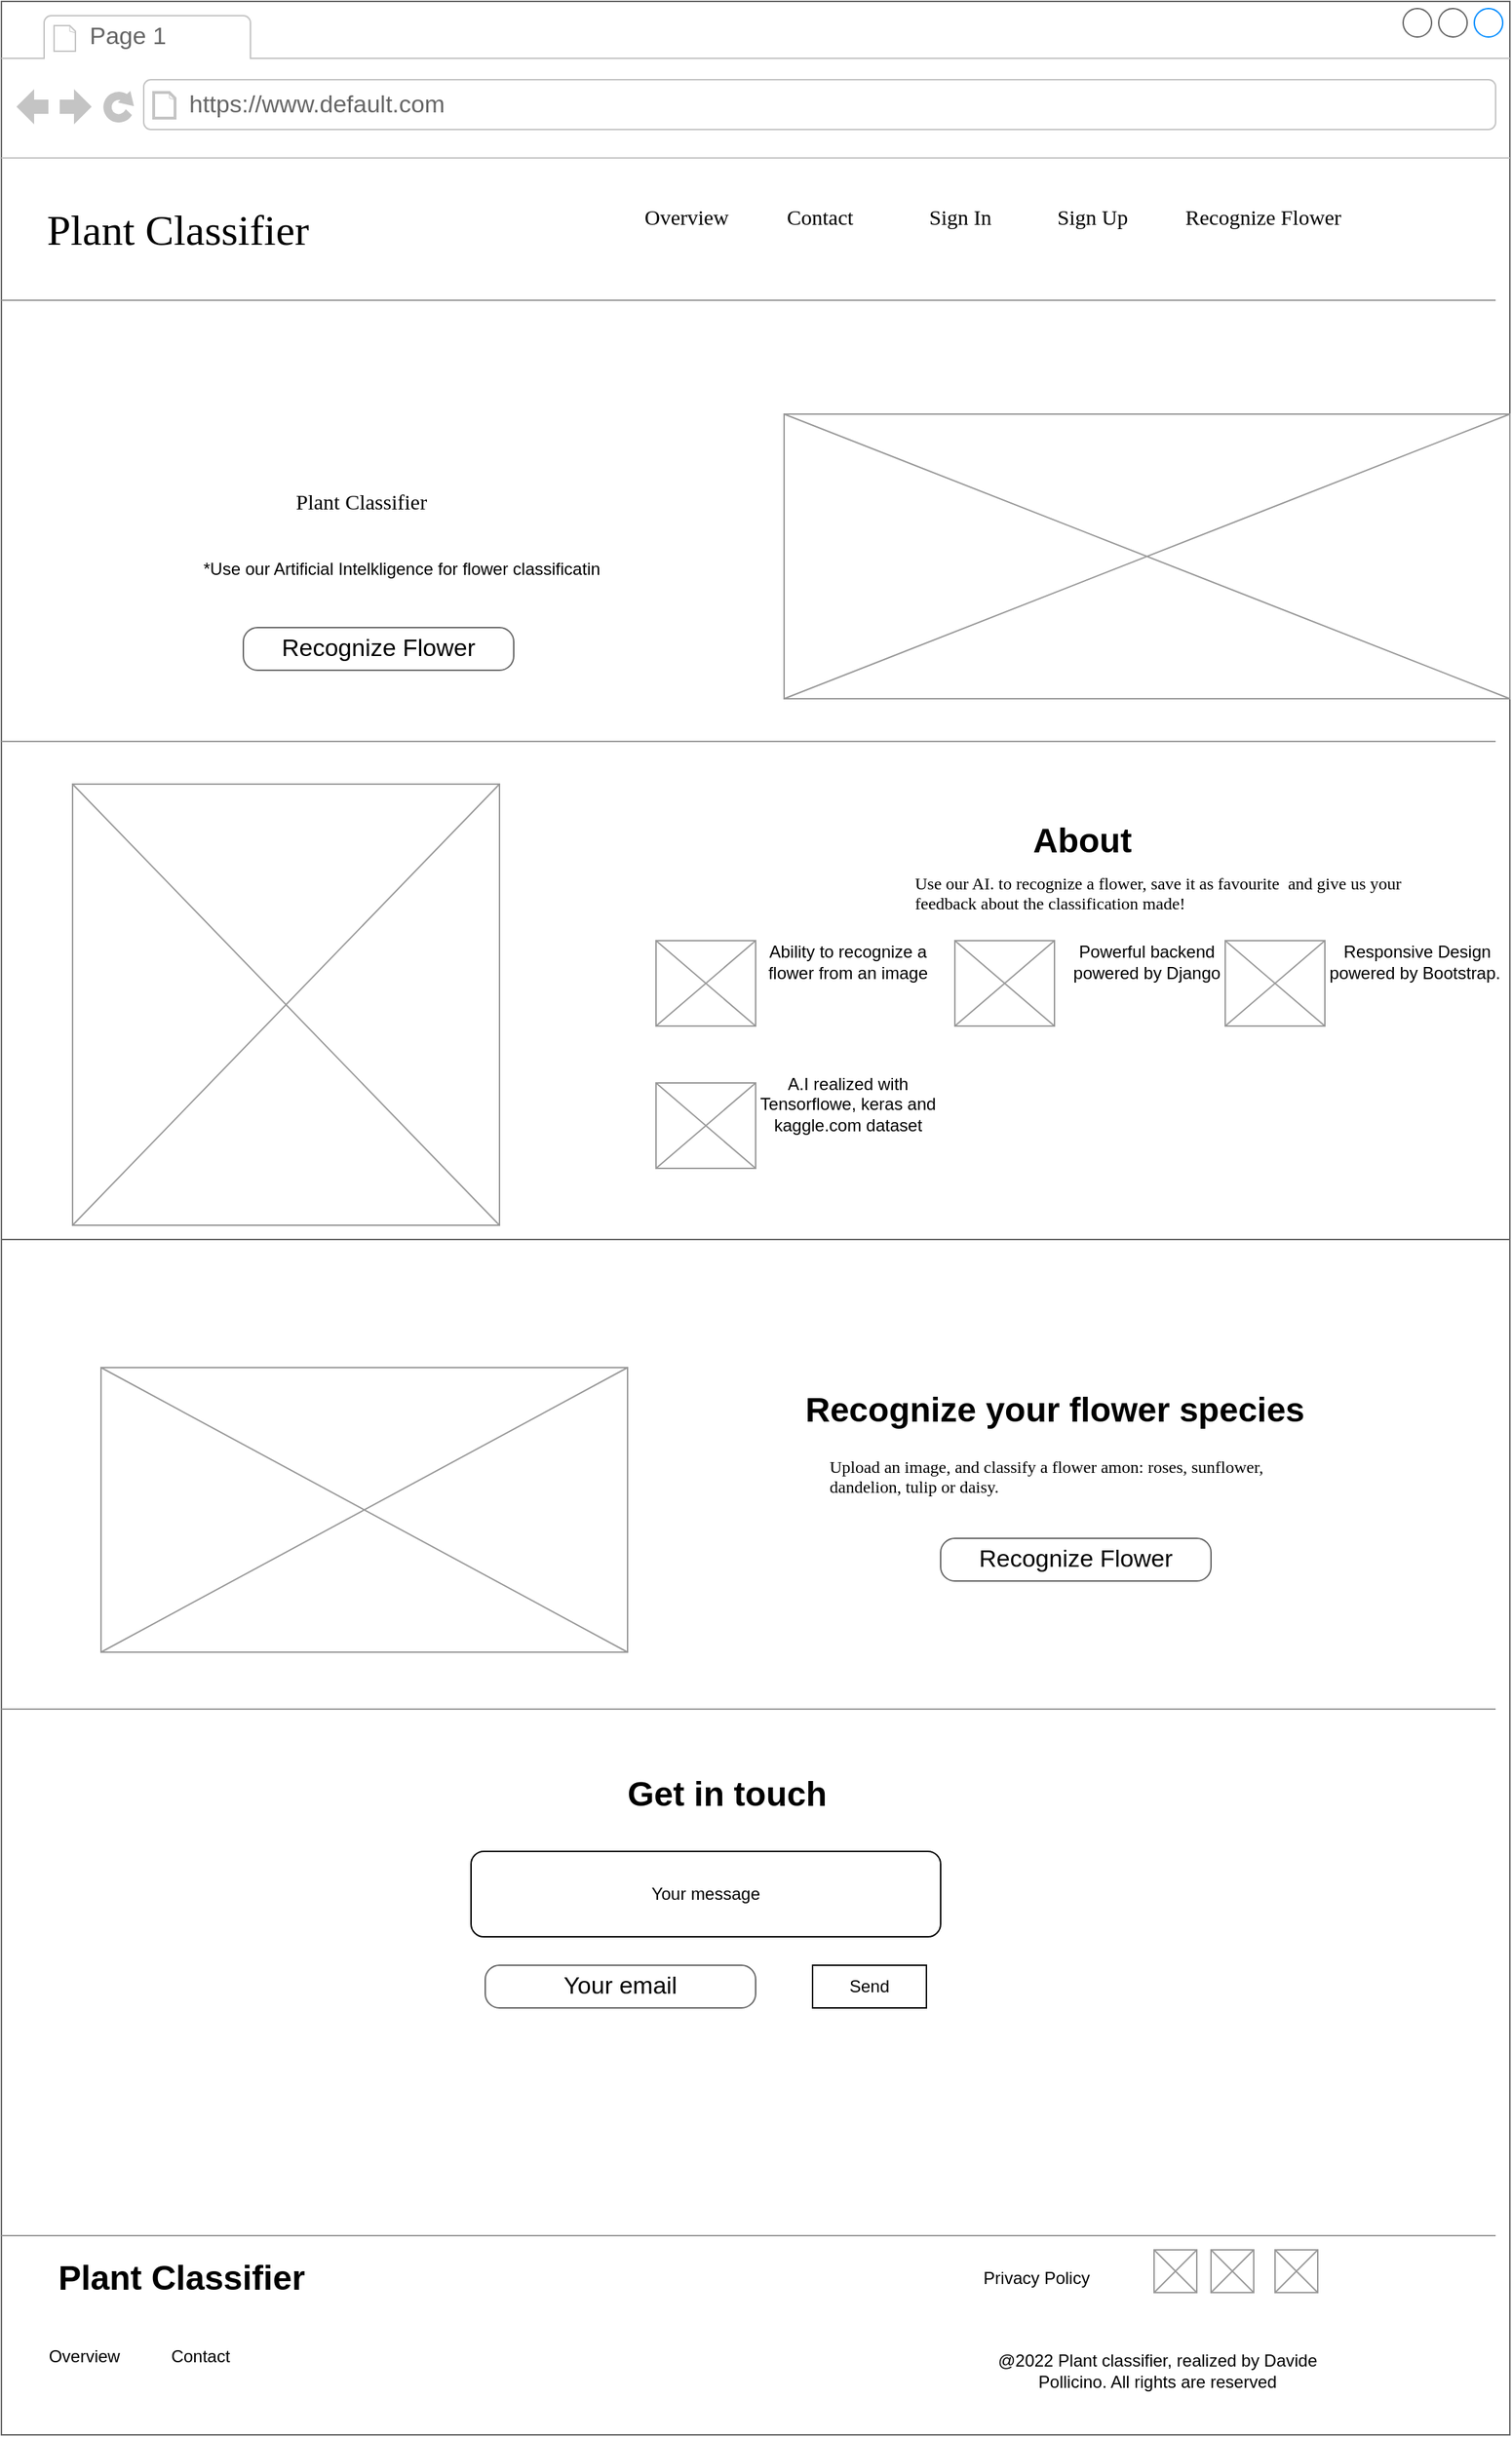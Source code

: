<mxfile version="17.1.1" type="onedrive"><diagram name="Page-1" id="2cc2dc42-3aac-f2a9-1cec-7a8b7cbee084"><mxGraphModel dx="1342" dy="1464" grid="1" gridSize="10" guides="1" tooltips="1" connect="1" arrows="1" fold="1" page="1" pageScale="1" pageWidth="1100" pageHeight="850" background="none" math="0" shadow="0"><root><mxCell id="0"/><mxCell id="1" parent="0"/><mxCell id="7026571954dc6520-1" value="" style="strokeWidth=1;shadow=0;dashed=0;align=center;html=1;shape=mxgraph.mockup.containers.browserWindow;rSize=0;strokeColor=#666666;mainText=,;recursiveResize=0;rounded=0;labelBackgroundColor=none;fontFamily=Verdana;fontSize=12" parent="1" vertex="1"><mxGeometry x="40" y="-10" width="1060" height="1710" as="geometry"/></mxCell><mxCell id="7026571954dc6520-2" value="Page 1" style="strokeWidth=1;shadow=0;dashed=0;align=center;html=1;shape=mxgraph.mockup.containers.anchor;fontSize=17;fontColor=#666666;align=left;" parent="7026571954dc6520-1" vertex="1"><mxGeometry x="60" y="12" width="110" height="26" as="geometry"/></mxCell><mxCell id="7026571954dc6520-3" value="https://www.default.com" style="strokeWidth=1;shadow=0;dashed=0;align=center;html=1;shape=mxgraph.mockup.containers.anchor;rSize=0;fontSize=17;fontColor=#666666;align=left;" parent="7026571954dc6520-1" vertex="1"><mxGeometry x="130" y="60" width="250" height="26" as="geometry"/></mxCell><mxCell id="7026571954dc6520-4" value="Plant Classifier" style="text;html=1;points=[];align=left;verticalAlign=top;spacingTop=-4;fontSize=30;fontFamily=Verdana" parent="7026571954dc6520-1" vertex="1"><mxGeometry x="30" y="140" width="340" height="50" as="geometry"/></mxCell><mxCell id="7026571954dc6520-6" value="Overview" style="text;html=1;points=[];align=left;verticalAlign=top;spacingTop=-4;fontSize=15;fontFamily=Verdana" parent="7026571954dc6520-1" vertex="1"><mxGeometry x="410" y="140" width="170" height="30" as="geometry"/></mxCell><mxCell id="7026571954dc6520-8" value="Sign In&amp;nbsp;" style="text;html=1;points=[];align=left;verticalAlign=top;spacingTop=-4;fontSize=15;fontFamily=Verdana" parent="7026571954dc6520-1" vertex="1"><mxGeometry x="580" y="140" width="70" height="30" as="geometry"/></mxCell><mxCell id="7026571954dc6520-10" value="Contact" style="text;html=1;points=[];align=left;verticalAlign=top;spacingTop=-4;fontSize=15;fontFamily=Verdana" parent="7026571954dc6520-1" vertex="1"><mxGeometry x="490" y="140" width="80" height="30" as="geometry"/></mxCell><mxCell id="7026571954dc6520-12" value="Search" style="text;html=1;points=[];align=left;verticalAlign=top;spacingTop=-4;fontSize=15;fontFamily=Verdana" parent="7026571954dc6520-1" vertex="1"><mxGeometry x="800" y="230" width="170" height="30" as="geometry"/></mxCell><mxCell id="7026571954dc6520-15" value="" style="verticalLabelPosition=bottom;shadow=0;dashed=0;align=center;html=1;verticalAlign=top;strokeWidth=1;shape=mxgraph.mockup.markup.line;strokeColor=#999999;rounded=0;labelBackgroundColor=none;fillColor=#ffffff;fontFamily=Verdana;fontSize=12;fontColor=#000000;" parent="7026571954dc6520-1" vertex="1"><mxGeometry y="310" width="1050" height="20" as="geometry"/></mxCell><mxCell id="7026571954dc6520-16" value="Title 1" style="text;html=1;points=[];align=left;verticalAlign=top;spacingTop=-4;fontSize=15;fontFamily=Verdana" parent="7026571954dc6520-1" vertex="1"><mxGeometry x="20" y="330" width="170" height="30" as="geometry"/></mxCell><mxCell id="7026571954dc6520-17" value="Lorem ipsum dolor sit amet, consectetur adipisicing elit, sed do eiusmod tempor incididunt ut labore et dolore magna aliqua. Ut enim ad minim veniam, quis nostrud exercitation ullamco laboris nisi ut aliquip ex ea commodo consequat. Duis aute irure dolor in reprehenderit in voluptate velit esse cillum dolore eu fugiat nulla pariatur. Excepteur sint occaecat cupidatat non proident, sunt in culpa qui officia deserunt mollit anim id est laborum.&#10;Sed ut perspiciatis unde omnis iste natus error sit voluptatem accusantium doloremque laudantium, totam rem aperiam, eaque ipsa quae ab illo inventore veritatis et quasi architecto beatae vitae dicta sunt explicabo. Nemo enim ipsam voluptatem quia voluptas sit aspernatur aut odit aut fugit, sed quia consequuntur magni dolores eos qui ratione voluptatem sequi nesciunt. Neque porro quisquam est, qui dolorem ipsum quia dolor sit amet, consectetur, adipisci velit, sed quia non numquam eius modi tempora incidunt ut labore et dolore magnam aliquam quaerat voluptatem. Ut enim ad minima veniam, quis nostrum exercitationem ullam corporis suscipit laboriosam, nisi ut aliquid ex ea commodi consequatur? Quis autem vel eum iure reprehenderit qui in ea voluptate velit esse quam nihil molestiae consequatur, vel illum qui dolorem eum fugiat quo voluptas nulla pariatur?" style="text;spacingTop=-5;whiteSpace=wrap;html=1;align=left;fontSize=12;fontFamily=Helvetica;fillColor=none;strokeColor=none;rounded=0;shadow=1;labelBackgroundColor=none;" parent="7026571954dc6520-1" vertex="1"><mxGeometry x="20" y="370" width="570" height="240" as="geometry"/></mxCell><mxCell id="7026571954dc6520-18" value="Button 1" style="strokeWidth=1;shadow=0;dashed=0;align=center;html=1;shape=mxgraph.mockup.buttons.button;strokeColor=#666666;mainText=;buttonStyle=round;fontSize=17;fontStyle=0;fillColor=none;whiteSpace=wrap;rounded=0;labelBackgroundColor=none;" parent="7026571954dc6520-1" vertex="1"><mxGeometry x="790" y="360" width="190" height="30" as="geometry"/></mxCell><mxCell id="7026571954dc6520-19" value="Button 2" style="strokeWidth=1;shadow=0;dashed=0;align=center;html=1;shape=mxgraph.mockup.buttons.button;strokeColor=#666666;mainText=;buttonStyle=round;fontSize=17;fontStyle=0;fillColor=none;whiteSpace=wrap;rounded=0;labelBackgroundColor=none;" parent="7026571954dc6520-1" vertex="1"><mxGeometry x="790" y="405" width="190" height="30" as="geometry"/></mxCell><mxCell id="7026571954dc6520-20" value="Some default text to fill some space, and&amp;nbsp;&lt;span&gt;something more so there is more text&lt;/span&gt;" style="text;html=1;points=[];align=left;verticalAlign=top;spacingTop=-4;fontSize=12;fontFamily=Verdana;whiteSpace=wrap;" parent="7026571954dc6520-1" vertex="1"><mxGeometry x="790" y="450" width="240" height="40" as="geometry"/></mxCell><mxCell id="7026571954dc6520-21" value="" style="verticalLabelPosition=bottom;shadow=0;dashed=0;align=center;html=1;verticalAlign=top;strokeWidth=1;shape=mxgraph.mockup.markup.line;strokeColor=#999999;rounded=0;labelBackgroundColor=none;fillColor=#ffffff;fontFamily=Verdana;fontSize=12;fontColor=#000000;" parent="7026571954dc6520-1" vertex="1"><mxGeometry y="580" width="1050" height="20" as="geometry"/></mxCell><mxCell id="7026571954dc6520-22" value="" style="verticalLabelPosition=bottom;shadow=0;dashed=0;align=center;html=1;verticalAlign=top;strokeWidth=1;shape=mxgraph.mockup.graphics.simpleIcon;strokeColor=#999999;fillColor=#ffffff;rounded=0;labelBackgroundColor=none;fontFamily=Verdana;fontSize=12;fontColor=#000000;" parent="7026571954dc6520-1" vertex="1"><mxGeometry x="15" y="610" width="200" height="200" as="geometry"/></mxCell><mxCell id="7026571954dc6520-31" value="Title 2" style="text;html=1;points=[];align=left;verticalAlign=top;spacingTop=-4;fontSize=15;fontFamily=Verdana" parent="7026571954dc6520-1" vertex="1"><mxGeometry x="280" y="610" width="170" height="30" as="geometry"/></mxCell><mxCell id="7026571954dc6520-32" value="Title 3" style="text;html=1;points=[];align=left;verticalAlign=top;spacingTop=-4;fontSize=15;fontFamily=Verdana" parent="7026571954dc6520-1" vertex="1"><mxGeometry x="780" y="610" width="170" height="30" as="geometry"/></mxCell><mxCell id="7026571954dc6520-33" value="&lt;div style=&quot;text-align: justify&quot;&gt;&lt;span&gt;Some default text to fill some space, and&amp;nbsp;&lt;/span&gt;&lt;span&gt;something more so there is more text&lt;/span&gt;&lt;/div&gt;&lt;div style=&quot;text-align: justify&quot;&gt;&lt;hr id=&quot;null&quot; style=&quot;text-align: justify&quot;&gt;&lt;span&gt;&lt;div style=&quot;text-align: justify&quot;&gt;&lt;span&gt;Some default text to fill some space, and&amp;nbsp;&lt;/span&gt;&lt;span&gt;something more so there is more text&lt;/span&gt;&lt;/div&gt;&lt;/span&gt;&lt;/div&gt;&lt;hr id=&quot;null&quot; style=&quot;text-align: justify&quot;&gt;&lt;span&gt;&lt;div style=&quot;text-align: justify&quot;&gt;&lt;span&gt;Some default text to fill some space, and&amp;nbsp;&lt;/span&gt;&lt;span&gt;something more so there is more text&lt;/span&gt;&lt;/div&gt;&lt;/span&gt;&lt;hr id=&quot;null&quot; style=&quot;text-align: justify&quot;&gt;&lt;span&gt;&lt;div style=&quot;text-align: justify&quot;&gt;&lt;span&gt;Some default text to fill some space, and&amp;nbsp;&lt;/span&gt;&lt;span&gt;something more so there is more text&lt;/span&gt;&lt;/div&gt;&lt;/span&gt;&lt;hr id=&quot;null&quot; style=&quot;text-align: left&quot;&gt;" style="whiteSpace=wrap;html=1;rounded=0;shadow=0;labelBackgroundColor=none;strokeWidth=1;fontFamily=Verdana;fontSize=12;align=center;verticalAlign=top;" parent="7026571954dc6520-1" vertex="1"><mxGeometry x="780" y="640" width="260" height="170" as="geometry"/></mxCell><mxCell id="7026571954dc6520-34" value="Some default text to fill some space, and&amp;nbsp;&lt;span&gt;something more so there is more text&lt;/span&gt;" style="text;html=1;points=[];align=left;verticalAlign=top;spacingTop=-4;fontSize=12;fontFamily=Verdana;whiteSpace=wrap;" parent="7026571954dc6520-1" vertex="1"><mxGeometry x="270" y="650" width="470" height="40" as="geometry"/></mxCell><mxCell id="QSKiAzFDk9iIaaa-6PqO-1" value="" style="strokeWidth=1;shadow=0;dashed=0;align=center;html=1;shape=mxgraph.mockup.containers.browserWindow;rSize=0;strokeColor=#666666;mainText=,;recursiveResize=0;rounded=0;labelBackgroundColor=none;fontFamily=Verdana;fontSize=12" vertex="1" parent="7026571954dc6520-1"><mxGeometry width="1060" height="870" as="geometry"/></mxCell><mxCell id="QSKiAzFDk9iIaaa-6PqO-2" value="Page 1" style="strokeWidth=1;shadow=0;dashed=0;align=center;html=1;shape=mxgraph.mockup.containers.anchor;fontSize=17;fontColor=#666666;align=left;" vertex="1" parent="QSKiAzFDk9iIaaa-6PqO-1"><mxGeometry x="60" y="12" width="110" height="26" as="geometry"/></mxCell><mxCell id="QSKiAzFDk9iIaaa-6PqO-3" value="https://www.default.com" style="strokeWidth=1;shadow=0;dashed=0;align=center;html=1;shape=mxgraph.mockup.containers.anchor;rSize=0;fontSize=17;fontColor=#666666;align=left;" vertex="1" parent="QSKiAzFDk9iIaaa-6PqO-1"><mxGeometry x="130" y="60" width="250" height="26" as="geometry"/></mxCell><mxCell id="QSKiAzFDk9iIaaa-6PqO-4" value="Plant Classifier" style="text;html=1;points=[];align=left;verticalAlign=top;spacingTop=-4;fontSize=30;fontFamily=Verdana" vertex="1" parent="QSKiAzFDk9iIaaa-6PqO-1"><mxGeometry x="30" y="140" width="340" height="50" as="geometry"/></mxCell><mxCell id="QSKiAzFDk9iIaaa-6PqO-5" value="Overview" style="text;html=1;points=[];align=left;verticalAlign=top;spacingTop=-4;fontSize=15;fontFamily=Verdana" vertex="1" parent="QSKiAzFDk9iIaaa-6PqO-1"><mxGeometry x="450" y="140" width="90" height="30" as="geometry"/></mxCell><mxCell id="QSKiAzFDk9iIaaa-6PqO-6" value="Sign In&amp;nbsp;" style="text;html=1;points=[];align=left;verticalAlign=top;spacingTop=-4;fontSize=15;fontFamily=Verdana" vertex="1" parent="QSKiAzFDk9iIaaa-6PqO-1"><mxGeometry x="650" y="140" width="70" height="30" as="geometry"/></mxCell><mxCell id="QSKiAzFDk9iIaaa-6PqO-7" value="Contact" style="text;html=1;points=[];align=left;verticalAlign=top;spacingTop=-4;fontSize=15;fontFamily=Verdana" vertex="1" parent="QSKiAzFDk9iIaaa-6PqO-1"><mxGeometry x="550" y="140" width="80" height="30" as="geometry"/></mxCell><mxCell id="QSKiAzFDk9iIaaa-6PqO-9" value="" style="verticalLabelPosition=bottom;shadow=0;dashed=0;align=center;html=1;verticalAlign=top;strokeWidth=1;shape=mxgraph.mockup.markup.line;strokeColor=#999999;rounded=0;labelBackgroundColor=none;fillColor=#ffffff;fontFamily=Verdana;fontSize=12;fontColor=#000000;" vertex="1" parent="QSKiAzFDk9iIaaa-6PqO-1"><mxGeometry y="200" width="1050" height="20" as="geometry"/></mxCell><mxCell id="QSKiAzFDk9iIaaa-6PqO-10" value="Plant Classifier" style="text;html=1;points=[];align=left;verticalAlign=top;spacingTop=-4;fontSize=15;fontFamily=Verdana" vertex="1" parent="QSKiAzFDk9iIaaa-6PqO-1"><mxGeometry x="205" y="340" width="170" height="30" as="geometry"/></mxCell><mxCell id="QSKiAzFDk9iIaaa-6PqO-11" value="*Use our Artificial Intelkligence for flower classificatin&amp;nbsp;" style="text;spacingTop=-5;whiteSpace=wrap;html=1;align=left;fontSize=12;fontFamily=Helvetica;fillColor=none;strokeColor=none;rounded=0;shadow=1;labelBackgroundColor=none;" vertex="1" parent="QSKiAzFDk9iIaaa-6PqO-1"><mxGeometry x="140" y="390" width="300" height="40" as="geometry"/></mxCell><mxCell id="QSKiAzFDk9iIaaa-6PqO-12" value="Recognize Flower" style="strokeWidth=1;shadow=0;dashed=0;align=center;html=1;shape=mxgraph.mockup.buttons.button;strokeColor=#666666;mainText=;buttonStyle=round;fontSize=17;fontStyle=0;fillColor=none;whiteSpace=wrap;rounded=0;labelBackgroundColor=none;" vertex="1" parent="QSKiAzFDk9iIaaa-6PqO-1"><mxGeometry x="170" y="440" width="190" height="30" as="geometry"/></mxCell><mxCell id="QSKiAzFDk9iIaaa-6PqO-15" value="&lt;span style=&quot;color: rgba(0 , 0 , 0 , 0) ; font-family: monospace ; font-size: 0px&quot;&gt;%3CmxGraphModel%3E%3Croot%3E%3CmxCell%20id%3D%220%22%2F%3E%3CmxCell%20id%3D%221%22%20parent%3D%220%22%2F%3E%3CmxCell%20id%3D%222%22%20value%3D%22%22%20style%3D%22strokeWidth%3D1%3Bshadow%3D0%3Bdashed%3D0%3Balign%3Dcenter%3Bhtml%3D1%3Bshape%3Dmxgraph.mockup.containers.browserWindow%3BrSize%3D0%3BstrokeColor%3D%23666666%3BmainText%3D%2C%3BrecursiveResize%3D0%3Brounded%3D0%3BlabelBackgroundColor%3Dnone%3BfontFamily%3DVerdana%3BfontSize%3D12%22%20vertex%3D%221%22%20parent%3D%221%22%3E%3CmxGeometry%20x%3D%2240%22%20y%3D%22-10%22%20width%3D%221060%22%20height%3D%22870%22%20as%3D%22geometry%22%2F%3E%3C%2FmxCell%3E%3CmxCell%20id%3D%223%22%20value%3D%22Page%201%22%20style%3D%22strokeWidth%3D1%3Bshadow%3D0%3Bdashed%3D0%3Balign%3Dcenter%3Bhtml%3D1%3Bshape%3Dmxgraph.mockup.containers.anchor%3BfontSize%3D17%3BfontColor%3D%23666666%3Balign%3Dleft%3B%22%20vertex%3D%221%22%20parent%3D%222%22%3E%3CmxGeometry%20x%3D%2260%22%20y%3D%2212%22%20width%3D%22110%22%20height%3D%2226%22%20as%3D%22geometry%22%2F%3E%3C%2FmxCell%3E%3CmxCell%20id%3D%224%22%20value%3D%22https%3A%2F%2Fwww.default.com%22%20style%3D%22strokeWidth%3D1%3Bshadow%3D0%3Bdashed%3D0%3Balign%3Dcenter%3Bhtml%3D1%3Bshape%3Dmxgraph.mockup.containers.anchor%3BrSize%3D0%3BfontSize%3D17%3BfontColor%3D%23666666%3Balign%3Dleft%3B%22%20vertex%3D%221%22%20parent%3D%222%22%3E%3CmxGeometry%20x%3D%22130%22%20y%3D%2260%22%20width%3D%22250%22%20height%3D%2226%22%20as%3D%22geometry%22%2F%3E%3C%2FmxCell%3E%3CmxCell%20id%3D%225%22%20value%3D%22Plant%20Classifier%22%20style%3D%22text%3Bhtml%3D1%3Bpoints%3D%5B%5D%3Balign%3Dleft%3BverticalAlign%3Dtop%3BspacingTop%3D-4%3BfontSize%3D30%3BfontFamily%3DVerdana%22%20vertex%3D%221%22%20parent%3D%222%22%3E%3CmxGeometry%20x%3D%2230%22%20y%3D%22140%22%20width%3D%22340%22%20height%3D%2250%22%20as%3D%22geometry%22%2F%3E%3C%2FmxCell%3E%3CmxCell%20id%3D%226%22%20value%3D%22Overview%22%20style%3D%22text%3Bhtml%3D1%3Bpoints%3D%5B%5D%3Balign%3Dleft%3BverticalAlign%3Dtop%3BspacingTop%3D-4%3BfontSize%3D15%3BfontFamily%3DVerdana%22%20vertex%3D%221%22%20parent%3D%222%22%3E%3CmxGeometry%20x%3D%22450%22%20y%3D%22140%22%20width%3D%2290%22%20height%3D%2230%22%20as%3D%22geometry%22%2F%3E%3C%2FmxCell%3E%3CmxCell%20id%3D%227%22%20value%3D%22Sign%20In%26amp%3Bnbsp%3B%22%20style%3D%22text%3Bhtml%3D1%3Bpoints%3D%5B%5D%3Balign%3Dleft%3BverticalAlign%3Dtop%3BspacingTop%3D-4%3BfontSize%3D15%3BfontFamily%3DVerdana%22%20vertex%3D%221%22%20parent%3D%222%22%3E%3CmxGeometry%20x%3D%22650%22%20y%3D%22140%22%20width%3D%2270%22%20height%3D%2230%22%20as%3D%22geometry%22%2F%3E%3C%2FmxCell%3E%3CmxCell%20id%3D%228%22%20value%3D%22Contact%22%20style%3D%22text%3Bhtml%3D1%3Bpoints%3D%5B%5D%3Balign%3Dleft%3BverticalAlign%3Dtop%3BspacingTop%3D-4%3BfontSize%3D15%3BfontFamily%3DVerdana%22%20vertex%3D%221%22%20parent%3D%222%22%3E%3CmxGeometry%20x%3D%22550%22%20y%3D%22140%22%20width%3D%2280%22%20height%3D%2230%22%20as%3D%22geometry%22%2F%3E%3C%2FmxCell%3E%3CmxCell%20id%3D%229%22%20value%3D%22%22%20style%3D%22verticalLabelPosition%3Dbottom%3Bshadow%3D0%3Bdashed%3D0%3Balign%3Dcenter%3Bhtml%3D1%3BverticalAlign%3Dtop%3BstrokeWidth%3D1%3Bshape%3Dmxgraph.mockup.markup.line%3BstrokeColor%3D%23999999%3Brounded%3D0%3BlabelBackgroundColor%3Dnone%3BfillColor%3D%23ffffff%3BfontFamily%3DVerdana%3BfontSize%3D12%3BfontColor%3D%23000000%3B%22%20vertex%3D%221%22%20parent%3D%222%22%3E%3CmxGeometry%20y%3D%22200%22%20width%3D%221050%22%20height%3D%2220%22%20as%3D%22geometry%22%2F%3E%3C%2FmxCell%3E%3CmxCell%20id%3D%2210%22%20value%3D%22Plant%20Classifier%22%20style%3D%22text%3Bhtml%3D1%3Bpoints%3D%5B%5D%3Balign%3Dleft%3BverticalAlign%3Dtop%3BspacingTop%3D-4%3BfontSize%3D15%3BfontFamily%3DVerdana%22%20vertex%3D%221%22%20parent%3D%222%22%3E%3CmxGeometry%20x%3D%22205%22%20y%3D%22340%22%20width%3D%22170%22%20height%3D%2230%22%20as%3D%22geometry%22%2F%3E%3C%2FmxCell%3E%3CmxCell%20id%3D%2211%22%20value%3D%22*Use%20our%20Artificial%20Intelkligence%20for%20flower%20classificatin%26amp%3Bnbsp%3B%22%20style%3D%22text%3BspacingTop%3D-5%3BwhiteSpace%3Dwrap%3Bhtml%3D1%3Balign%3Dleft%3BfontSize%3D12%3BfontFamily%3DHelvetica%3BfillColor%3Dnone%3BstrokeColor%3Dnone%3Brounded%3D0%3Bshadow%3D1%3BlabelBackgroundColor%3Dnone%3B%22%20vertex%3D%221%22%20parent%3D%222%22%3E%3CmxGeometry%20x%3D%22140%22%20y%3D%22390%22%20width%3D%22300%22%20height%3D%2240%22%20as%3D%22geometry%22%2F%3E%3C%2FmxCell%3E%3CmxCell%20id%3D%2212%22%20value%3D%22Recognize%20Flower%22%20style%3D%22strokeWidth%3D1%3Bshadow%3D0%3Bdashed%3D0%3Balign%3Dcenter%3Bhtml%3D1%3Bshape%3Dmxgraph.mockup.buttons.button%3BstrokeColor%3D%23666666%3BmainText%3D%3BbuttonStyle%3Dround%3BfontSize%3D17%3BfontStyle%3D0%3BfillColor%3Dnone%3BwhiteSpace%3Dwrap%3Brounded%3D0%3BlabelBackgroundColor%3Dnone%3B%22%20vertex%3D%221%22%20parent%3D%222%22%3E%3CmxGeometry%20x%3D%22170%22%20y%3D%22440%22%20width%3D%22190%22%20height%3D%2230%22%20as%3D%22geometry%22%2F%3E%3C%2FmxCell%3E%3CmxCell%20id%3D%2213%22%20value%3D%22%22%20style%3D%22verticalLabelPosition%3Dbottom%3Bshadow%3D0%3Bdashed%3D0%3Balign%3Dcenter%3Bhtml%3D1%3BverticalAlign%3Dtop%3BstrokeWidth%3D1%3Bshape%3Dmxgraph.mockup.markup.line%3BstrokeColor%3D%23999999%3Brounded%3D0%3BlabelBackgroundColor%3Dnone%3BfillColor%3D%23ffffff%3BfontFamily%3DVerdana%3BfontSize%3D12%3BfontColor%3D%23000000%3B%22%20vertex%3D%221%22%20parent%3D%222%22%3E%3CmxGeometry%20y%3D%22530%22%20width%3D%221050%22%20height%3D%2220%22%20as%3D%22geometry%22%2F%3E%3C%2FmxCell%3E%3CmxCell%20id%3D%2214%22%20value%3D%22%22%20style%3D%22verticalLabelPosition%3Dbottom%3Bshadow%3D0%3Bdashed%3D0%3Balign%3Dcenter%3Bhtml%3D1%3BverticalAlign%3Dtop%3BstrokeWidth%3D1%3Bshape%3Dmxgraph.mockup.graphics.simpleIcon%3BstrokeColor%3D%23999999%3BfillColor%3D%23ffffff%3Brounded%3D0%3BlabelBackgroundColor%3Dnone%3BfontFamily%3DVerdana%3BfontSize%3D12%3BfontColor%3D%23000000%3B%22%20vertex%3D%221%22%20parent%3D%222%22%3E%3CmxGeometry%20x%3D%2250%22%20y%3D%22550%22%20width%3D%22300%22%20height%3D%22310%22%20as%3D%22geometry%22%2F%3E%3C%2FmxCell%3E%3CmxCell%20id%3D%2215%22%20value%3D%22At%20the%20base%20of%20tecnology%26amp%3Bnbsp%3B%22%20style%3D%22text%3Bhtml%3D1%3Bpoints%3D%5B%5D%3Balign%3Dleft%3BverticalAlign%3Dtop%3BspacingTop%3D-4%3BfontSize%3D15%3BfontFamily%3DVerdana%22%20vertex%3D%221%22%20parent%3D%222%22%3E%3CmxGeometry%20x%3D%22690%22%20y%3D%22560%22%20width%3D%22170%22%20height%3D%2230%22%20as%3D%22geometry%22%2F%3E%3C%2FmxCell%3E%3CmxCell%20id%3D%2216%22%20value%3D%22Use%20our%20AI.%20to%20recognize%20a%20flower%2C%20save%20it%20as%20favourite%26amp%3Bnbsp%3B%20and%20give%20us%20your%20prediction%20about%20the%20classification%20made!%22%20style%3D%22text%3Bhtml%3D1%3Bpoints%3D%5B%5D%3Balign%3Dleft%3BverticalAlign%3Dtop%3BspacingTop%3D-4%3BfontSize%3D12%3BfontFamily%3DVerdana%3BwhiteSpace%3Dwrap%3B%22%20vertex%3D%221%22%20parent%3D%222%22%3E%3CmxGeometry%20x%3D%22640%22%20y%3D%22610%22%20width%3D%22360%22%20height%3D%2240%22%20as%3D%22geometry%22%2F%3E%3C%2FmxCell%3E%3CmxCell%20id%3D%2217%22%20value%3D%22Sign%20Up%26amp%3Bnbsp%3B%26lt%3Bspan%20style%3D%26quot%3Bcolor%3A%20rgba(0%20%2C%200%20%2C%200%20%2C%200)%20%3B%20font-family%3A%20monospace%20%3B%20font-size%3A%200px%26quot%3B%26gt%3B%253CmxGraphModel%253E%253Croot%253E%253CmxCell%2520id%253D%25220%2522%252F%253E%253CmxCell%2520id%253D%25221%2522%2520parent%253D%25220%2522%252F%253E%253CmxCell%2520id%253D%25222%2522%2520value%253D%2522Sign%2520In%2526amp%253Bnbsp%253B%2522%2520style%253D%2522text%253Bhtml%253D1%253Bpoints%253D%255B%255D%253Balign%253Dleft%253BverticalAlign%253Dtop%253BspacingTop%253D-4%253BfontSize%253D15%253BfontFamily%253DVerdana%2522%2520vertex%253D%25221%2522%2520parent%253D%25221%2522%253E%253CmxGeometry%2520x%253D%2522620%2522%2520y%253D%2522170%2522%2520width%253D%252270%2522%2520height%253D%252230%2522%2520as%253D%2522geometry%2522%252F%253E%253C%252FmxCell%253E%253C%252Froot%253E%253C%252FmxGraphModel%253E%26lt%3B%2Fspan%26gt%3B%22%20style%3D%22text%3Bhtml%3D1%3Bpoints%3D%5B%5D%3Balign%3Dleft%3BverticalAlign%3Dtop%3BspacingTop%3D-4%3BfontSize%3D15%3BfontFamily%3DVerdana%22%20vertex%3D%221%22%20parent%3D%222%22%3E%3CmxGeometry%20x%3D%22740%22%20y%3D%22140%22%20width%3D%2270%22%20height%3D%2230%22%20as%3D%22geometry%22%2F%3E%3C%2FmxCell%3E%3CmxCell%20id%3D%2218%22%20value%3D%22Recognize%20Flower%22%20style%3D%22text%3Bhtml%3D1%3Bpoints%3D%5B%5D%3Balign%3Dleft%3BverticalAlign%3Dtop%3BspacingTop%3D-4%3BfontSize%3D15%3BfontFamily%3DVerdana%22%20vertex%3D%221%22%20parent%3D%222%22%3E%3CmxGeometry%20x%3D%22830%22%20y%3D%22140%22%20width%3D%2270%22%20height%3D%2230%22%20as%3D%22geometry%22%2F%3E%3C%2FmxCell%3E%3CmxCell%20id%3D%2219%22%20value%3D%22%26lt%3Bspan%20style%3D%26quot%3Bcolor%3A%20rgba(0%20%2C%200%20%2C%200%20%2C%200)%20%3B%20font-family%3A%20monospace%20%3B%20font-size%3A%200px%26quot%3B%26gt%3B%253CmxGraphModel%253E%253Croot%253E%253CmxCell%2520id%253D%25220%2522%252F%253E%253CmxCell%2520id%253D%25221%2522%2520parent%253D%25220%2522%252F%253E%253CmxCell%2520id%253D%25222%2522%2520value%253D%2522%2522%2520style%253D%2522strokeWidth%253D1%253Bshadow%253D0%253Bdashed%253D0%253Balign%253Dcenter%253Bhtml%253D1%253Bshape%253Dmxgraph.mockup.containers.browserWindow%253BrSize%253D0%253BstrokeColor%253D%2523666666%253BmainText%253D%252C%253BrecursiveResize%253D0%253Brounded%253D0%253BlabelBackgroundColor%253Dnone%253BfontFamily%253DVerdana%253BfontSize%253D12%2522%2520vertex%253D%25221%2522%2520parent%253D%25221%2522%253E%253CmxGeometry%2520x%253D%252230%2522%2520y%253D%252210%2522%2520width%253D%25221060%2522%2520height%253D%25221250%2522%2520as%253D%2522geometry%2522%252F%253E%253C%252FmxCell%253E%253CmxCell%2520id%253D%25223%2522%2520value%253D%2522Page%25201%2522%2520style%253D%2522strokeWidth%253D1%253Bshadow%253D0%253Bdashed%253D0%253Balign%253Dcenter%253Bhtml%253D1%253Bshape%253Dmxgraph.mockup.containers.anchor%253BfontSize%253D17%253BfontColor%253D%2523666666%253Balign%253Dleft%253B%2522%2520vertex%253D%25221%2522%2520parent%253D%25222%2522%253E%253CmxGeometry%2520x%253D%252260%2522%2520y%253D%252212%2522%2520width%253D%2522110%2522%2520height%253D%252226%2522%2520as%253D%2522geometry%2522%252F%253E%253C%252FmxCell%253E%253CmxCell%2520id%253D%25224%2522%2520value%253D%2522https%253A%252F%252Fwww.default.com%2522%2520style%253D%2522strokeWidth%253D1%253Bshadow%253D0%253Bdashed%253D0%253Balign%253Dcenter%253Bhtml%253D1%253Bshape%253Dmxgraph.mockup.containers.anchor%253BrSize%253D0%253BfontSize%253D17%253BfontColor%253D%2523666666%253Balign%253Dleft%253B%2522%2520vertex%253D%25221%2522%2520parent%253D%25222%2522%253E%253CmxGeometry%2520x%253D%2522130%2522%2520y%253D%252260%2522%2520width%253D%2522250%2522%2520height%253D%252226%2522%2520as%253D%2522geometry%2522%252F%253E%253C%252FmxCell%253E%253CmxCell%2520id%253D%25225%2522%2520value%253D%2522Plant%2520Classifier%2522%2520style%253D%2522text%253Bhtml%253D1%253Bpoints%253D%255B%255D%253Balign%253Dleft%253BverticalAlign%253Dtop%253BspacingTop%253D-4%253BfontSize%253D30%253BfontFamily%253DVerdana%2522%2520vertex%253D%25221%2522%2520parent%253D%25222%2522%253E%253CmxGeometry%2520x%253D%252230%2522%2520y%253D%2522140%2522%2520width%253D%2522340%2522%2520height%253D%252250%2522%2520as%253D%2522geometry%2522%252F%253E%253C%252FmxCell%253E%253CmxCell%2520id%253D%25226%2522%2520value%253D%2522Overview%2522%2520style%253D%2522text%253Bhtml%253D1%253Bpoints%253D%255B%255D%253Balign%253Dleft%253BverticalAlign%253Dtop%253BspacingTop%253D-4%253BfontSize%253D15%253BfontFamily%253DVerdana%2522%2520vertex%253D%25221%2522%2520parent%253D%25222%2522%253E%253CmxGeometry%2520x%253D%2522410%2522%2520y%253D%2522140%2522%2520width%253D%2522170%2522%2520height%253D%252230%2522%2520as%253D%2522geometry%2522%252F%253E%253C%252FmxCell%253E%253CmxCell%2520id%253D%25227%2522%2520value%253D%2522Sign%2520In%2526amp%253Bnbsp%253B%2522%2520style%253D%2522text%253Bhtml%253D1%253Bpoints%253D%255B%255D%253Balign%253Dleft%253BverticalAlign%253Dtop%253BspacingTop%253D-4%253BfontSize%253D15%253BfontFamily%253DVerdana%2522%2520vertex%253D%25221%2522%2520parent%253D%25222%2522%253E%253CmxGeometry%2520x%253D%2522580%2522%2520y%253D%2522140%2522%2520width%253D%252270%2522%2520height%253D%252230%2522%2520as%253D%2522geometry%2522%252F%253E%253C%252FmxCell%253E%253CmxCell%2520id%253D%25228%2522%2520value%253D%2522Contact%2522%2520style%253D%2522text%253Bhtml%253D1%253Bpoints%253D%255B%255D%253Balign%253Dleft%253BverticalAlign%253Dtop%253BspacingTop%253D-4%253BfontSize%253D15%253BfontFamily%253DVerdana%2522%2520vertex%253D%25221%2522%2520parent%253D%25222%2522%253E%253CmxGeometry%2520x%253D%2522490%2522%2520y%253D%2522140%2522%2520width%253D%252280%2522%2520height%253D%252230%2522%2520as%253D%2522geometry%2522%252F%253E%253C%252FmxCell%253E%253CmxCell%2520id%253D%25229%2522%2520value%253D%2522Search%2522%2520style%253D%2522text%253Bhtml%253D1%253Bpoints%253D%255B%255D%253Balign%253Dleft%253BverticalAlign%253Dtop%253BspacingTop%253D-4%253BfontSize%253D15%253BfontFamily%253DVerdana%2522%2520vertex%253D%25221%2522%2520parent%253D%25222%2522%253E%253CmxGeometry%2520x%253D%2522800%2522%2520y%253D%2522230%2522%2520width%253D%2522170%2522%2520height%253D%252230%2522%2520as%253D%2522geometry%2522%252F%253E%253C%252FmxCell%253E%253CmxCell%2520id%253D%252210%2522%2520value%253D%2522%2522%2520style%253D%2522verticalLabelPosition%253Dbottom%253Bshadow%253D0%253Bdashed%253D0%253Balign%253Dcenter%253Bhtml%253D1%253BverticalAlign%253Dtop%253BstrokeWidth%253D1%253Bshape%253Dmxgraph.mockup.markup.line%253BstrokeColor%253D%2523999999%253Brounded%253D0%253BlabelBackgroundColor%253Dnone%253BfillColor%253D%2523ffffff%253BfontFamily%253DVerdana%253BfontSize%253D12%253BfontColor%253D%2523000000%253B%2522%2520vertex%253D%25221%2522%2520parent%253D%25222%2522%253E%253CmxGeometry%2520y%253D%2522310%2522%2520width%253D%25221050%2522%2520height%253D%252220%2522%2520as%253D%2522geometry%2522%252F%253E%253C%252FmxCell%253E%253CmxCell%2520id%253D%252211%2522%2520value%253D%2522Title%25201%2522%2520style%253D%2522text%253Bhtml%253D1%253Bpoints%253D%255B%255D%253Balign%253Dleft%253BverticalAlign%253Dtop%253BspacingTop%253D-4%253BfontSize%253D15%253BfontFamily%253DVerdana%2522%2520vertex%253D%25221%2522%2520parent%253D%25222%2522%253E%253CmxGeometry%2520x%253D%252220%2522%2520y%253D%2522330%2522%2520width%253D%2522170%2522%2520height%253D%252230%2522%2520as%253D%2522geometry%2522%252F%253E%253C%252FmxCell%253E%253CmxCell%2520id%253D%252212%2522%2520value%253D%2522Lorem%2520ipsum%2520dolor%2520sit%2520amet%252C%2520consectetur%2520adipisicing%2520elit%252C%2520sed%2520do%2520eiusmod%2520tempor%2520incididunt%2520ut%2520labore%2520et%2520dolore%2520magna%2520aliqua.%2520Ut%2520enim%2520ad%2520minim%2520veniam%252C%2520quis%2520nostrud%2520exercitation%2520ullamco%2520laboris%2520nisi%2520ut%2520aliquip%2520ex%2520ea%2520commodo%2520consequat.%2520Duis%2520aute%2520irure%2520dolor%2520in%2520reprehenderit%2520in%2520voluptate%2520velit%2520esse%2520cillum%2520dolore%2520eu%2520fugiat%2520nulla%2520pariatur.%2520Excepteur%2520sint%2520occaecat%2520cupidatat%2520non%2520proident%252C%2520sunt%2520in%2520culpa%2520qui%2520officia%2520deserunt%2520mollit%2520anim%2520id%2520est%2520laborum.%2526%252310%253BSed%2520ut%2520perspiciatis%2520unde%2520omnis%2520iste%2520natus%2520error%2520sit%2520voluptatem%2520accusantium%2520doloremque%2520laudantium%252C%2520totam%2520rem%2520aperiam%252C%2520eaque%2520ipsa%2520quae%2520ab%2520illo%2520inventore%2520veritatis%2520et%2520quasi%2520architecto%2520beatae%2520vitae%2520dicta%2520sunt%2520explicabo.%2520Nemo%2520enim%2520ipsam%2520voluptatem%2520quia%2520voluptas%2520sit%2520aspernatur%2520aut%2520odit%2520aut%2520fugit%252C%2520sed%2520quia%2520consequuntur%2520magni%2520dolores%2520eos%2520qui%2520ratione%2520voluptatem%2520sequi%2520nesciunt.%2520Neque%2520porro%2520quisquam%2520est%252C%2520qui%2520dolorem%2520ipsum%2520quia%2520dolor%2520sit%2520amet%252C%2520consectetur%252C%2520adipisci%2520velit%252C%2520sed%2520quia%2520non%2520numquam%2520eius%2520modi%2520tempora%2520incidunt%2520ut%2520labore%2520et%2520dolore%2520magnam%2520aliquam%2520quaerat%2520voluptatem.%2520Ut%2520enim%2520ad%2520minima%2520veniam%252C%2520quis%2520nostrum%2520exercitationem%2520ullam%2520corporis%2520suscipit%2520laboriosam%252C%2520nisi%2520ut%2520aliquid%2520ex%2520ea%2520commodi%2520consequatur%253F%2520Quis%2520autem%2520vel%2520eum%2520iure%2520reprehenderit%2520qui%2520in%2520ea%2520voluptate%2520velit%2520esse%2520quam%2520nihil%2520molestiae%2520consequatur%252C%2520vel%2520illum%2520qui%2520dolorem%2520eum%2520fugiat%2520quo%2520voluptas%2520nulla%2520pariatur%253F%2522%2520style%253D%2522text%253BspacingTop%253D-5%253BwhiteSpace%253Dwrap%253Bhtml%253D1%253Balign%253Dleft%253BfontSize%253D12%253BfontFamily%253DHelvetica%253BfillColor%253Dnone%253BstrokeColor%253Dnone%253Brounded%253D0%253Bshadow%253D1%253BlabelBackgroundColor%253Dnone%253B%2522%2520vertex%253D%25221%2522%2520parent%253D%25222%2522%253E%253CmxGeometry%2520x%253D%252220%2522%2520y%253D%2522370%2522%2520width%253D%2522570%2522%2520height%253D%2522240%2522%2520as%253D%2522geometry%2522%252F%253E%253C%252FmxCell%253E%253CmxCell%2520id%253D%252213%2522%2520value%253D%2522Button%25201%2522%2520style%253D%2522strokeWidth%253D1%253Bshadow%253D0%253Bdashed%253D0%253Balign%253Dcenter%253Bhtml%253D1%253Bshape%253Dmxgraph.mockup.buttons.button%253BstrokeColor%253D%2523666666%253BmainText%253D%253BbuttonStyle%253Dround%253BfontSize%253D17%253BfontStyle%253D0%253BfillColor%253Dnone%253BwhiteSpace%253Dwrap%253Brounded%253D0%253BlabelBackgroundColor%253Dnone%253B%2522%2520vertex%253D%25221%2522%2520parent%253D%25222%2522%253E%253CmxGeometry%2520x%253D%2522790%2522%2520y%253D%2522360%2522%2520width%253D%2522190%2522%2520height%253D%252230%2522%2520as%253D%2522geometry%2522%252F%253E%253C%252FmxCell%253E%253CmxCell%2520id%253D%252214%2522%2520value%253D%2522Button%25202%2522%2520style%253D%2522strokeWidth%253D1%253Bshadow%253D0%253Bdashed%253D0%253Balign%253Dcenter%253Bhtml%253D1%253Bshape%253Dmxgraph.mockup.buttons.button%253BstrokeColor%253D%2523666666%253BmainText%253D%253BbuttonStyle%253Dround%253BfontSize%253D17%253BfontStyle%253D0%253BfillColor%253Dnone%253BwhiteSpace%253Dwrap%253Brounded%253D0%253BlabelBackgroundColor%253Dnone%253B%2522%2520vertex%253D%25221%2522%2520parent%253D%25222%2522%253E%253CmxGeometry%2520x%253D%2522790%2522%2520y%253D%2522405%2522%2520width%253D%2522190%2522%2520height%253D%252230%2522%2520as%253D%2522geometry%2522%252F%253E%253C%252FmxCell%253E%253CmxCell%2520id%253D%252215%2522%2520value%253D%2522Some%2520default%2520text%2520to%2520fill%2520some%2520space%252C%2520and%2526amp%253Bnbsp%253B%2526lt%253Bspan%2526gt%253Bsomething%2520more%2520so%2520there%2520is%2520more%2520text%2526lt%253B%252Fspan%2526gt%253B%2522%2520style%253D%2522text%253Bhtml%253D1%253Bpoints%253D%255B%255D%253Balign%253Dleft%253BverticalAlign%253Dtop%253BspacingTop%253D-4%253BfontSize%253D12%253BfontFamily%253DVerdana%253BwhiteSpace%253Dwrap%253B%2522%2520vertex%253D%25221%2522%2520parent%253D%25222%2522%253E%253CmxGeometry%2520x%253D%2522790%2522%2520y%253D%2522450%2522%2520width%253D%2522240%2522%2520height%253D%252240%2522%2520as%253D%2522geometry%2522%252F%253E%253C%252FmxCell%253E%253CmxCell%2520id%253D%252216%2522%2520value%253D%2522%2522%2520style%253D%2522verticalLabelPosition%253Dbottom%253Bshadow%253D0%253Bdashed%253D0%253Balign%253Dcenter%253Bhtml%253D1%253BverticalAlign%253Dtop%253BstrokeWidth%253D1%253Bshape%253Dmxgraph.mockup.markup.line%253BstrokeColor%253D%2523999999%253Brounded%253D0%253BlabelBackgroundColor%253Dnone%253BfillColor%253D%2523ffffff%253BfontFamily%253DVerdana%253BfontSize%253D12%253BfontColor%253D%2523000000%253B%2522%2520vertex%253D%25221%2522%2520parent%253D%25222%2522%253E%253CmxGeometry%2520y%253D%2522580%2522%2520width%253D%25221050%2522%2520height%253D%252220%2522%2520as%253D%2522geometry%2522%252F%253E%253C%252FmxCell%253E%253CmxCell%2520id%253D%252217%2522%2520value%253D%2522%2522%2520style%253D%2522verticalLabelPosition%253Dbottom%253Bshadow%253D0%253Bdashed%253D0%253Balign%253Dcenter%253Bhtml%253D1%253BverticalAlign%253Dtop%253BstrokeWidth%253D1%253Bshape%253Dmxgraph.mockup.graphics.simpleIcon%253BstrokeColor%253D%2523999999%253BfillColor%253D%2523ffffff%253Brounded%253D0%253BlabelBackgroundColor%253Dnone%253BfontFamily%253DVerdana%253BfontSize%253D12%253BfontColor%253D%2523000000%253B%2522%2520vertex%253D%25221%2522%2520parent%253D%25222%2522%253E%253CmxGeometry%2520x%253D%252215%2522%2520y%253D%2522610%2522%2520width%253D%2522200%2522%2520height%253D%2522200%2522%2520as%253D%2522geometry%2522%252F%253E%253C%252FmxCell%253E%253CmxCell%2520id%253D%252218%2522%2520value%253D%2522Title%25202%2522%2520style%253D%2522text%253Bhtml%253D1%253Bpoints%253D%255B%255D%253Balign%253Dleft%253BverticalAlign%253Dtop%253BspacingTop%253D-4%253BfontSize%253D15%253BfontFamily%253DVerdana%2522%2520vertex%253D%25221%2522%2520parent%253D%25222%2522%253E%253CmxGeometry%2520x%253D%2522280%2522%2520y%253D%2522610%2522%2520width%253D%2522170%2522%2520height%253D%252230%2522%2520as%253D%2522geometry%2522%252F%253E%253C%252FmxCell%253E%253CmxCell%2520id%253D%252219%2522%2520value%253D%2522Title%25203%2522%2520style%253D%2522text%253Bhtml%253D1%253Bpoints%253D%255B%255D%253Balign%253Dleft%253BverticalAlign%253Dtop%253BspacingTop%253D-4%253BfontSize%253D15%253BfontFamily%253DVerdana%2522%2520vertex%253D%25221%2522%2520parent%253D%25222%2522%253E%253CmxGeometry%2520x%253D%2522780%2522%2520y%253D%2522610%2522%2520width%253D%2522170%2522%2520height%253D%252230%2522%2520as%253D%2522geometry%2522%252F%253E%253C%252FmxCell%253E%253CmxCell%2520id%253D%252220%2522%2520value%253D%2522%2526lt%253Bdiv%2520style%253D%2526quot%253Btext-align%253A%2520justify%2526quot%253B%2526gt%253B%2526lt%253Bspan%2526gt%253BSome%2520default%2520text%2520to%2520fill%2520some%2520space%252C%2520and%2526amp%253Bnbsp%253B%2526lt%253B%252Fspan%2526gt%253B%2526lt%253Bspan%2526gt%253Bsomething%2520more%2520so%2520there%2520is%2520more%2520text%2526lt%253B%252Fspan%2526gt%253B%2526lt%253B%252Fdiv%2526gt%253B%2526lt%253Bdiv%2520style%253D%2526quot%253Btext-align%253A%2520justify%2526quot%253B%2526gt%253B%2526lt%253Bhr%2520id%253D%2526quot%253Bnull%2526quot%253B%2520style%253D%2526quot%253Btext-align%253A%2520justify%2526quot%253B%2526gt%253B%2526lt%253Bspan%2526gt%253B%2526lt%253Bdiv%2520style%253D%2526quot%253Btext-align%253A%2520justify%2526quot%253B%2526gt%253B%2526lt%253Bspan%2526gt%253BSome%2520default%2520text%2520to%2520fill%2520some%2520space%252C%2520and%2526amp%253Bnbsp%253B%2526lt%253B%252Fspan%2526gt%253B%2526lt%253Bspan%2526gt%253Bsomething%2520more%2520so%2520there%2520is%2520more%2520text%2526lt%253B%252Fspan%2526gt%253B%2526lt%253B%252Fdiv%2526gt%253B%2526lt%253B%252Fspan%2526gt%253B%2526lt%253B%252Fdiv%2526gt%253B%2526lt%253Bhr%2520id%253D%2526quot%253Bnull%2526quot%253B%2520style%253D%2526quot%253Btext-align%253A%2520justify%2526quot%253B%2526gt%253B%2526lt%253Bspan%2526gt%253B%2526lt%253Bdiv%2520style%253D%2526quot%253Btext-align%253A%2520justify%2526quot%253B%2526gt%253B%2526lt%253Bspan%2526gt%253BSome%2520default%2520text%2520to%2520fill%2520some%2520space%252C%2520and%2526amp%253Bnbsp%253B%2526lt%253B%252Fspan%2526gt%253B%2526lt%253Bspan%2526gt%253Bsomething%2520more%2520so%2520there%2520is%2520more%2520text%2526lt%253B%252Fspan%2526gt%253B%2526lt%253B%252Fdiv%2526gt%253B%2526lt%253B%252Fspan%2526gt%253B%2526lt%253Bhr%2520id%253D%2526quot%253Bnull%2526quot%253B%2520style%253D%2526quot%253Btext-align%253A%2520justify%2526quot%253B%2526gt%253B%2526lt%253Bspan%2526gt%253B%2526lt%253Bdiv%2520style%253D%2526quot%253Btext-align%253A%2520justify%2526quot%253B%2526gt%253B%2526lt%253Bspan%2526gt%253BSome%2520default%2520text%2520to%2520fill%2520some%2520space%252C%2520and%2526amp%253Bnbsp%253B%2526lt%253B%252Fspan%2526gt%253B%2526lt%253Bspan%2526gt%253Bsomething%2520more%2520so%2520there%2520is%2520more%2520text%2526lt%253B%252Fspan%2526gt%253B%2526lt%253B%252Fdiv%2526gt%253B%2526lt%253B%252Fspan%2526gt%253B%2526lt%253Bhr%2520id%253D%2526quot%253Bnull%2526quot%253B%2520style%253D%2526quot%253Btext-align%253A%2520left%2526quot%253B%2526gt%253B%2522%2520style%253D%2522whiteSpace%253Dwrap%253Bhtml%253D1%253Brounded%253D0%253Bshadow%253D0%253BlabelBackgroundColor%253Dnone%253BstrokeWidth%253D1%253BfontFamily%253DVerdana%253BfontSize%253D12%253Balign%253Dcenter%253BverticalAlign%253Dtop%253B%2522%2520vertex%253D%25221%2522%2520parent%253D%25222%2522%253E%253CmxGeometry%2520x%253D%2522780%2522%2520y%253D%2522640%2522%2520width%253D%2522260%2522%2520height%253D%2522170%2522%2520as%253D%2522geometry%2522%252F%253E%253C%252FmxCell%253E%253CmxCell%2520id%253D%252221%2522%2520value%253D%2522Some%2520default%2520text%2520to%2520fill%2520some%2520space%252C%2520and%2526amp%253Bnbsp%253B%2526lt%253Bspan%2526gt%253Bsomething%2520more%2520so%2520there%2520is%2520more%2520text%2526lt%253B%252Fspan%2526gt%253B%2522%2520style%253D%2522text%253Bhtml%253D1%253Bpoints%253D%255B%255D%253Balign%253Dleft%253BverticalAlign%253Dtop%253BspacingTop%253D-4%253BfontSize%253D12%253BfontFamily%253DVerdana%253BwhiteSpace%253Dwrap%253B%2522%2520vertex%253D%25221%2522%2520parent%253D%25222%2522%253E%253CmxGeometry%2520x%253D%2522270%2522%2520y%253D%2522650%2522%2520width%253D%2522470%2522%2520height%253D%252240%2522%2520as%253D%2522geometry%2522%252F%253E%253C%252FmxCell%253E%253CmxCell%2520id%253D%252222%2522%2520value%253D%2522%2522%2520style%253D%2522strokeWidth%253D1%253Bshadow%253D0%253Bdashed%253D0%253Balign%253Dcenter%253Bhtml%253D1%253Bshape%253Dmxgraph.mockup.containers.browserWindow%253BrSize%253D0%253BstrokeColor%253D%2523666666%253BmainText%253D%252C%253BrecursiveResize%253D0%253Brounded%253D0%253BlabelBackgroundColor%253Dnone%253BfontFamily%253DVerdana%253BfontSize%253D12%2522%2520vertex%253D%25221%2522%2520parent%253D%25222%2522%253E%253CmxGeometry%2520width%253D%25221060%2522%2520height%253D%2522870%2522%2520as%253D%2522geometry%2522%252F%253E%253C%252FmxCell%253E%253CmxCell%2520id%253D%252223%2522%2520value%253D%2522Page%25201%2522%2520style%253D%2522strokeWidth%253D1%253Bshadow%253D0%253Bdashed%253D0%253Balign%253Dcenter%253Bhtml%253D1%253Bshape%253Dmxgraph.mockup.containers.anchor%253BfontSize%253D17%253BfontColor%253D%2523666666%253Balign%253Dleft%253B%2522%2520vertex%253D%25221%2522%2520parent%253D%252222%2522%253E%253CmxGeometry%2520x%253D%252260%2522%2520y%253D%252212%2522%2520width%253D%2522110%2522%2520height%253D%252226%2522%2520as%253D%2522geometry%2522%252F%253E%253C%252FmxCell%253E%253CmxCell%2520id%253D%252224%2522%2520value%253D%2522https%253A%252F%252Fwww.default.com%2522%2520style%253D%2522strokeWidth%253D1%253Bshadow%253D0%253Bdashed%253D0%253Balign%253Dcenter%253Bhtml%253D1%253Bshape%253Dmxgraph.mockup.containers.anchor%253BrSize%253D0%253BfontSize%253D17%253BfontColor%253D%2523666666%253Balign%253Dleft%253B%2522%2520vertex%253D%25221%2522%2520parent%253D%252222%2522%253E%253CmxGeometry%2520x%253D%2522130%2522%2520y%253D%252260%2522%2520width%253D%2522250%2522%2520height%253D%252226%2522%2520as%253D%2522geometry%2522%252F%253E%253C%252FmxCell%253E%253CmxCell%2520id%253D%252225%2522%2520value%253D%2522Plant%2520Classifier%2522%2520style%253D%2522text%253Bhtml%253D1%253Bpoints%253D%255B%255D%253Balign%253Dleft%253BverticalAlign%253Dtop%253BspacingTop%253D-4%253BfontSize%253D30%253BfontFamily%253DVerdana%2522%2520vertex%253D%25221%2522%2520parent%253D%252222%2522%253E%253CmxGeometry%2520x%253D%252230%2522%2520y%253D%2522140%2522%2520width%253D%2522340%2522%2520height%253D%252250%2522%2520as%253D%2522geometry%2522%252F%253E%253C%252FmxCell%253E%253CmxCell%2520id%253D%252226%2522%2520value%253D%2522Overview%2522%2520style%253D%2522text%253Bhtml%253D1%253Bpoints%253D%255B%255D%253Balign%253Dleft%253BverticalAlign%253Dtop%253BspacingTop%253D-4%253BfontSize%253D15%253BfontFamily%253DVerdana%2522%2520vertex%253D%25221%2522%2520parent%253D%252222%2522%253E%253CmxGeometry%2520x%253D%2522450%2522%2520y%253D%2522140%2522%2520width%253D%252290%2522%2520height%253D%252230%2522%2520as%253D%2522geometry%2522%252F%253E%253C%252FmxCell%253E%253CmxCell%2520id%253D%252227%2522%2520value%253D%2522Sign%2520In%2526amp%253Bnbsp%253B%2522%2520style%253D%2522text%253Bhtml%253D1%253Bpoints%253D%255B%255D%253Balign%253Dleft%253BverticalAlign%253Dtop%253BspacingTop%253D-4%253BfontSize%253D15%253BfontFamily%253DVerdana%2522%2520vertex%253D%25221%2522%2520parent%253D%252222%2522%253E%253CmxGeometry%2520x%253D%2522650%2522%2520y%253D%2522140%2522%2520width%253D%252270%2522%2520height%253D%252230%2522%2520as%253D%2522geometry%2522%252F%253E%253C%252FmxCell%253E%253CmxCell%2520id%253D%252228%2522%2520value%253D%2522Contact%2522%2520style%253D%2522text%253Bhtml%253D1%253Bpoints%253D%255B%255D%253Balign%253Dleft%253BverticalAlign%253Dtop%253BspacingTop%253D-4%253BfontSize%253D15%253BfontFamily%253DVerdana%2522%2520vertex%253D%25221%2522%2520parent%253D%252222%2522%253E%253CmxGeometry%2520x%253D%2522550%2522%2520y%253D%2522140%2522%2520width%253D%252280%2522%2520height%253D%252230%2522%2520as%253D%2522geometry%2522%252F%253E%253C%252FmxCell%253E%253CmxCell%2520id%253D%252229%2522%2520value%253D%2522%2522%2520style%253D%2522verticalLabelPosition%253Dbottom%253Bshadow%253D0%253Bdashed%253D0%253Balign%253Dcenter%253Bhtml%253D1%253BverticalAlign%253Dtop%253BstrokeWidth%253D1%253Bshape%253Dmxgraph.mockup.markup.line%253BstrokeColor%253D%2523999999%253Brounded%253D0%253BlabelBackgroundColor%253Dnone%253BfillColor%253D%2523ffffff%253BfontFamily%253DVerdana%253BfontSize%253D12%253BfontColor%253D%2523000000%253B%2522%2520vertex%253D%25221%2522%2520parent%253D%252222%2522%253E%253CmxGeometry%2520y%253D%2522200%2522%2520width%253D%25221050%2522%2520height%253D%252220%2522%2520as%253D%2522geometry%2522%252F%253E%253C%252FmxCell%253E%253CmxCell%2520id%253D%252230%2522%2520value%253D%2522Plant%2520Classifier%2522%2520style%253D%2522text%253Bhtml%253D1%253Bpoints%253D%255B%255D%253Balign%253Dleft%253BverticalAlign%253Dtop%253BspacingTop%253D-4%253BfontSize%253D15%253BfontFamily%253DVerdana%2522%2520vertex%253D%25221%2522%2520parent%253D%252222%2522%253E%253CmxGeometry%2520x%253D%2522205%2522%2520y%253D%2522340%2522%2520width%253D%2522170%2522%2520height%253D%252230%2522%2520as%253D%2522geometry%2522%252F%253E%253C%252FmxCell%253E%253CmxCell%2520id%253D%252231%2522%2520value%253D%2522*Use%2520our%2520Artificial%2520Intelkligence%2520for%2520flower%2520classificatin%2526amp%253Bnbsp%253B%2522%2520style%253D%2522text%253BspacingTop%253D-5%253BwhiteSpace%253Dwrap%253Bhtml%253D1%253Balign%253Dleft%253BfontSize%253D12%253BfontFamily%253DHelvetica%253BfillColor%253Dnone%253BstrokeColor%253Dnone%253Brounded%253D0%253Bshadow%253D1%253BlabelBackgroundColor%253Dnone%253B%2522%2520vertex%253D%25221%2522%2520parent%253D%252222%2522%253E%253CmxGeometry%2520x%253D%2522140%2522%2520y%253D%2522390%2522%2520width%253D%2522300%2522%2520height%253D%252240%2522%2520as%253D%2522geometry%2522%252F%253E%253C%252FmxCell%253E%253CmxCell%2520id%253D%252232%2522%2520value%253D%2522Recognize%2520Flower%2522%2520style%253D%2522strokeWidth%253D1%253Bshadow%253D0%253Bdashed%253D0%253Balign%253Dcenter%253Bhtml%253D1%253Bshape%253Dmxgraph.mockup.buttons.button%253BstrokeColor%253D%2523666666%253BmainText%253D%253BbuttonStyle%253Dround%253BfontSize%253D17%253BfontStyle%253D0%253BfillColor%253Dnone%253BwhiteSpace%253Dwrap%253Brounded%253D0%253BlabelBackgroundColor%253Dnone%253B%2522%2520vertex%253D%25221%2522%2520parent%253D%252222%2522%253E%253CmxGeometry%2520x%253D%2522170%2522%2520y%253D%2522440%2522%2520width%253D%2522190%2522%2520height%253D%252230%2522%2520as%253D%2522geometry%2522%252F%253E%253C%252FmxCell%253E%253CmxCell%2520id%253D%252233%2522%2520value%253D%2522%2522%2520style%253D%2522verticalLabelPosition%253Dbottom%253Bshadow%253D0%253Bdashed%253D0%253Balign%253Dcenter%253Bhtml%253D1%253BverticalAlign%253Dtop%253BstrokeWidth%253D1%253Bshape%253Dmxgraph.mockup.markup.line%253BstrokeColor%253D%2523999999%253Brounded%253D0%253BlabelBackgroundColor%253Dnone%253BfillColor%253D%2523ffffff%253BfontFamily%253DVerdana%253BfontSize%253D12%253BfontColor%253D%2523000000%253B%2522%2520vertex%253D%25221%2522%2520parent%253D%252222%2522%253E%253CmxGeometry%2520y%253D%2522530%2522%2520width%253D%25221050%2522%2520height%253D%252220%2522%2520as%253D%2522geometry%2522%252F%253E%253C%252FmxCell%253E%253CmxCell%2520id%253D%252234%2522%2520value%253D%2522%2522%2520style%253D%2522verticalLabelPosition%253Dbottom%253Bshadow%253D0%253Bdashed%253D0%253Balign%253Dcenter%253Bhtml%253D1%253BverticalAlign%253Dtop%253BstrokeWidth%253D1%253Bshape%253Dmxgraph.mockup.graphics.simpleIcon%253BstrokeColor%253D%2523999999%253BfillColor%253D%2523ffffff%253Brounded%253D0%253BlabelBackgroundColor%253Dnone%253BfontFamily%253DVerdana%253BfontSize%253D12%253BfontColor%253D%2523000000%253B%2522%2520vertex%253D%25221%2522%2520parent%253D%252222%2522%253E%253CmxGeometry%2520x%253D%252250%2522%2520y%253D%2522550%2522%2520width%253D%2522300%2522%2520height%253D%2522310%2522%2520as%253D%2522geometry%2522%252F%253E%253C%252FmxCell%253E%253CmxCell%2520id%253D%252235%2522%2520value%253D%2522At%2520the%2520base%2520of%2520tecnology%2526amp%253Bnbsp%253B%2522%2520style%253D%2522text%253Bhtml%253D1%253Bpoints%253D%255B%255D%253Balign%253Dleft%253BverticalAlign%253Dtop%253BspacingTop%253D-4%253BfontSize%253D15%253BfontFamily%253DVerdana%2522%2520vertex%253D%25221%2522%2520parent%253D%252222%2522%253E%253CmxGeometry%2520x%253D%2522690%2522%2520y%253D%2522560%2522%2520width%253D%2522170%2522%2520height%253D%252230%2522%2520as%253D%2522geometry%2522%252F%253E%253C%252FmxCell%253E%253CmxCell%2520id%253D%252236%2522%2520value%253D%2522Use%2520our%2520AI.%2520to%2520recognize%2520a%2520flower%252C%2520save%2520it%2520as%2520favourite%2526amp%253Bnbsp%253B%2520and%2520give%2520us%2520your%2520prediction%2520about%2520the%2520classification%2520made!%2522%2520style%253D%2522text%253Bhtml%253D1%253Bpoints%253D%255B%255D%253Balign%253Dleft%253BverticalAlign%253Dtop%253BspacingTop%253D-4%253BfontSize%253D12%253BfontFamily%253DVerdana%253BwhiteSpace%253Dwrap%253B%2522%2520vertex%253D%25221%2522%2520parent%253D%252222%2522%253E%253CmxGeometry%2520x%253D%2522640%2522%2520y%253D%2522610%2522%2520width%253D%2522360%2522%2520height%253D%252240%2522%2520as%253D%2522geometry%2522%252F%253E%253C%252FmxCell%253E%253CmxCell%2520id%253D%252237%2522%2520value%253D%2522Sign%2520Up%2526amp%253Bnbsp%253B%2526lt%253Bspan%2520style%253D%2526quot%253Bcolor%253A%2520rgba(0%2520%252C%25200%2520%252C%25200%2520%252C%25200)%2520%253B%2520font-family%253A%2520monospace%2520%253B%2520font-size%253A%25200px%2526quot%253B%2526gt%253B%25253CmxGraphModel%25253E%25253Croot%25253E%25253CmxCell%252520id%25253D%2525220%252522%25252F%25253E%25253CmxCell%252520id%25253D%2525221%252522%252520parent%25253D%2525220%252522%25252F%25253E%25253CmxCell%252520id%25253D%2525222%252522%252520value%25253D%252522Sign%252520In%252526amp%25253Bnbsp%25253B%252522%252520style%25253D%252522text%25253Bhtml%25253D1%25253Bpoints%25253D%25255B%25255D%25253Balign%25253Dleft%25253BverticalAlign%25253Dtop%25253BspacingTop%25253D-4%25253BfontSize%25253D15%25253BfontFamily%25253DVerdana%252522%252520vertex%25253D%2525221%252522%252520parent%25253D%2525221%252522%25253E%25253CmxGeometry%252520x%25253D%252522620%252522%252520y%25253D%252522170%252522%252520width%25253D%25252270%252522%252520height%25253D%25252230%252522%252520as%25253D%252522geometry%252522%25252F%25253E%25253C%25252FmxCell%25253E%25253C%25252Froot%25253E%25253C%25252FmxGraphModel%25253E%2526lt%253B%252Fspan%2526gt%253B%2522%2520style%253D%2522text%253Bhtml%253D1%253Bpoints%253D%255B%255D%253Balign%253Dleft%253BverticalAlign%253Dtop%253BspacingTop%253D-4%253BfontSize%253D15%253BfontFamily%253DVerdana%2522%2520vertex%253D%25221%2522%2520parent%253D%252222%2522%253E%253CmxGeometry%2520x%253D%2522740%2522%2520y%253D%2522140%2522%2520width%253D%252270%2522%2520height%253D%252230%2522%2520as%253D%2522geometry%2522%252F%253E%253C%252FmxCell%253E%253CmxCell%2520id%253D%252238%2522%2520value%253D%2522Recognize%2520Flower%2522%2520style%253D%2522text%253Bhtml%253D1%253Bpoints%253D%255B%255D%253Balign%253Dleft%253BverticalAlign%253Dtop%253BspacingTop%253D-4%253BfontSize%253D15%253BfontFamily%253DVerdana%2522%2520vertex%253D%25221%2522%2520parent%253D%252222%2522%253E%253CmxGeometry%2520x%253D%2522830%2522%2520y%253D%2522140%2522%2520width%253D%252270%2522%2520height%253D%252230%2522%2520as%253D%2522geometry%2522%252F%253E%253C%252FmxCell%253E%253CmxCell%2520id%253D%252239%2522%2520value%253D%2522%2522%2520style%253D%2522verticalLabelPosition%253Dbottom%253Bshadow%253D0%253Bdashed%253D0%253Balign%253Dcenter%253Bhtml%253D1%253BverticalAlign%253Dtop%253BstrokeWidth%253D1%253Bshape%253Dmxgraph.mockup.graphics.simpleIcon%253BstrokeColor%253D%2523999999%253BfillColor%253D%2523ffffff%253Brounded%253D0%253BlabelBackgroundColor%253Dnone%253BfontFamily%253DVerdana%253BfontSize%253D12%253BfontColor%253D%2523000000%253B%2522%2520vertex%253D%25221%2522%2520parent%253D%252222%2522%253E%253CmxGeometry%2520x%253D%2522540%2522%2520y%253D%2522290%2522%2520width%253D%2522510%2522%2520height%253D%2522200%2522%2520as%253D%2522geometry%2522%252F%253E%253C%252FmxCell%253E%253CmxCell%2520id%253D%252240%2522%2520value%253D%2522%2522%2520style%253D%2522verticalLabelPosition%253Dbottom%253Bshadow%253D0%253Bdashed%253D0%253Balign%253Dcenter%253Bhtml%253D1%253BverticalAlign%253Dtop%253BstrokeWidth%253D1%253Bshape%253Dmxgraph.mockup.graphics.simpleIcon%253BstrokeColor%253D%2523999999%253BfillColor%253D%2523ffffff%253Brounded%253D0%253BlabelBackgroundColor%253Dnone%253BfontFamily%253DVerdana%253BfontSize%253D12%253BfontColor%253D%2523000000%253B%2522%2520vertex%253D%25221%2522%2520parent%253D%252222%2522%253E%253CmxGeometry%2520x%253D%2522860%2522%2520y%253D%2522660%2522%2520width%253D%252270%2522%2520height%253D%252260%2522%2520as%253D%2522geometry%2522%252F%253E%253C%252FmxCell%253E%253CmxCell%2520id%253D%252241%2522%2520value%253D%2522%2522%2520style%253D%2522verticalLabelPosition%253Dbottom%253Bshadow%253D0%253Bdashed%253D0%253Balign%253Dcenter%253Bhtml%253D1%253BverticalAlign%253Dtop%253BstrokeWidth%253D1%253Bshape%253Dmxgraph.mockup.graphics.simpleIcon%253BstrokeColor%253D%2523999999%253BfillColor%253D%2523ffffff%253Brounded%253D0%253BlabelBackgroundColor%253Dnone%253BfontFamily%253DVerdana%253BfontSize%253D12%253BfontColor%253D%2523000000%253B%2522%2520vertex%253D%25221%2522%2520parent%253D%252222%2522%253E%253CmxGeometry%2520x%253D%2522670%2522%2520y%253D%2522660%2522%2520width%253D%252270%2522%2520height%253D%252260%2522%2520as%253D%2522geometry%2522%252F%253E%253C%252FmxCell%253E%253CmxCell%2520id%253D%252242%2522%2520value%253D%2522%2522%2520style%253D%2522verticalLabelPosition%253Dbottom%253Bshadow%253D0%253Bdashed%253D0%253Balign%253Dcenter%253Bhtml%253D1%253BverticalAlign%253Dtop%253BstrokeWidth%253D1%253Bshape%253Dmxgraph.mockup.graphics.simpleIcon%253BstrokeColor%253D%2523999999%253BfillColor%253D%2523ffffff%253Brounded%253D0%253BlabelBackgroundColor%253Dnone%253BfontFamily%253DVerdana%253BfontSize%253D12%253BfontColor%253D%2523000000%253B%2522%2520vertex%253D%25221%2522%2520parent%253D%252222%2522%253E%253CmxGeometry%2520x%253D%2522460%2522%2520y%253D%2522760%2522%2520width%253D%252270%2522%2520height%253D%252260%2522%2520as%253D%2522geometry%2522%252F%253E%253C%252FmxCell%253E%253CmxCell%2520id%253D%252243%2522%2520value%253D%2522%2522%2520style%253D%2522verticalLabelPosition%253Dbottom%253Bshadow%253D0%253Bdashed%253D0%253Balign%253Dcenter%253Bhtml%253D1%253BverticalAlign%253Dtop%253BstrokeWidth%253D1%253Bshape%253Dmxgraph.mockup.graphics.simpleIcon%253BstrokeColor%253D%2523999999%253BfillColor%253D%2523ffffff%253Brounded%253D0%253BlabelBackgroundColor%253Dnone%253BfontFamily%253DVerdana%253BfontSize%253D12%253BfontColor%253D%2523000000%253B%2522%2520vertex%253D%25221%2522%2520parent%253D%252222%2522%253E%253CmxGeometry%2520x%253D%2522460%2522%2520y%253D%2522660%2522%2520width%253D%252270%2522%2520height%253D%252260%2522%2520as%253D%2522geometry%2522%252F%253E%253C%252FmxCell%253E%253CmxCell%2520id%253D%252244%2522%2520value%253D%2522Ability%2520to%2520recognize%2520a%2520flower%2520from%2520an%2520image%2522%2520style%253D%2522text%253Bhtml%253D1%253BstrokeColor%253Dnone%253BfillColor%253Dnone%253Balign%253Dcenter%253BverticalAlign%253Dmiddle%253BwhiteSpace%253Dwrap%253Brounded%253D0%253B%2522%2520vertex%253D%25221%2522%2520parent%253D%252222%2522%253E%253CmxGeometry%2520x%253D%2522530%2522%2520y%253D%2522660%2522%2520width%253D%2522130%2522%2520height%253D%252230%2522%2520as%253D%2522geometry%2522%252F%253E%253C%252FmxCell%253E%253CmxCell%2520id%253D%252245%2522%2520value%253D%2522Powerful%2520backend%2520powered%2520by%2520Django%2522%2520style%253D%2522text%253Bhtml%253D1%253BstrokeColor%253Dnone%253BfillColor%253Dnone%253Balign%253Dcenter%253BverticalAlign%253Dmiddle%253BwhiteSpace%253Dwrap%253Brounded%253D0%253B%2522%2520vertex%253D%25221%2522%2520parent%253D%252222%2522%253E%253CmxGeometry%2520x%253D%2522740%2522%2520y%253D%2522660%2522%2520width%253D%2522130%2522%2520height%253D%252230%2522%2520as%253D%2522geometry%2522%252F%253E%253C%252FmxCell%253E%253CmxCell%2520id%253D%252246%2522%2520value%253D%2522Responsive%2520Design%2520powered%2520by%2520Bootstrap.%2526amp%253Bnbsp%253B%2522%2520style%253D%2522text%253Bhtml%253D1%253BstrokeColor%253Dnone%253BfillColor%253Dnone%253Balign%253Dcenter%253BverticalAlign%253Dmiddle%253BwhiteSpace%253Dwrap%253Brounded%253D0%253B%2522%2520vertex%253D%25221%2522%2520parent%253D%252222%2522%253E%253CmxGeometry%2520x%253D%2522930%2522%2520y%253D%2522660%2522%2520width%253D%2522130%2522%2520height%253D%252230%2522%2520as%253D%2522geometry%2522%252F%253E%253C%252FmxCell%253E%253CmxCell%2520id%253D%252247%2522%2520value%253D%2522A.I%2520realized%2520with%2520Tensorflowe%252C%2520keras%2520and%2520Keras.com%2520dataset%2522%2520style%253D%2522text%253Bhtml%253D1%253BstrokeColor%253Dnone%253BfillColor%253Dnone%253Balign%253Dcenter%253BverticalAlign%253Dmiddle%253BwhiteSpace%253Dwrap%253Brounded%253D0%253B%2522%2520vertex%253D%25221%2522%2520parent%253D%252222%2522%253E%253CmxGeometry%2520x%253D%2522530%2522%2520y%253D%2522760%2522%2520width%253D%2522130%2522%2520height%253D%252230%2522%2520as%253D%2522geometry%2522%252F%253E%253C%252FmxCell%253E%253C%252Froot%253E%253C%252FmxGraphModel%253E%26lt%3B%2Fspan%26gt%3B%22%20style%3D%22verticalLabelPosition%3Dbottom%3Bshadow%3D0%3Bdashed%3D0%3Balign%3Dcenter%3Bhtml%3D1%3BverticalAlign%3Dtop%3BstrokeWidth%3D1%3Bshape%3Dmxgraph.mockup.graphics.simpleIcon%3BstrokeColor%3D%23999999%3BfillColor%3D%23ffffff%3Brounded%3D0%3BlabelBackgroundColor%3Dnone%3BfontFamily%3DVerdana%3BfontSize%3D12%3BfontColor%3D%23000000%3B%22%20vertex%3D%221%22%20parent%3D%222%22%3E%3CmxGeometry%20x%3D%22550%22%20y%3D%22290%22%20width%3D%22510%22%20height%3D%22200%22%20as%3D%22geometry%22%2F%3E%3C%2FmxCell%3E%3CmxCell%20id%3D%2220%22%20value%3D%22%22%20style%3D%22verticalLabelPosition%3Dbottom%3Bshadow%3D0%3Bdashed%3D0%3Balign%3Dcenter%3Bhtml%3D1%3BverticalAlign%3Dtop%3BstrokeWidth%3D1%3Bshape%3Dmxgraph.mockup.graphics.simpleIcon%3BstrokeColor%3D%23999999%3BfillColor%3D%23ffffff%3Brounded%3D0%3BlabelBackgroundColor%3Dnone%3BfontFamily%3DVerdana%3BfontSize%3D12%3BfontColor%3D%23000000%3B%22%20vertex%3D%221%22%20parent%3D%222%22%3E%3CmxGeometry%20x%3D%22860%22%20y%3D%22660%22%20width%3D%2270%22%20height%3D%2260%22%20as%3D%22geometry%22%2F%3E%3C%2FmxCell%3E%3CmxCell%20id%3D%2221%22%20value%3D%22%22%20style%3D%22verticalLabelPosition%3Dbottom%3Bshadow%3D0%3Bdashed%3D0%3Balign%3Dcenter%3Bhtml%3D1%3BverticalAlign%3Dtop%3BstrokeWidth%3D1%3Bshape%3Dmxgraph.mockup.graphics.simpleIcon%3BstrokeColor%3D%23999999%3BfillColor%3D%23ffffff%3Brounded%3D0%3BlabelBackgroundColor%3Dnone%3BfontFamily%3DVerdana%3BfontSize%3D12%3BfontColor%3D%23000000%3B%22%20vertex%3D%221%22%20parent%3D%222%22%3E%3CmxGeometry%20x%3D%22670%22%20y%3D%22660%22%20width%3D%2270%22%20height%3D%2260%22%20as%3D%22geometry%22%2F%3E%3C%2FmxCell%3E%3CmxCell%20id%3D%2222%22%20value%3D%22%22%20style%3D%22verticalLabelPosition%3Dbottom%3Bshadow%3D0%3Bdashed%3D0%3Balign%3Dcenter%3Bhtml%3D1%3BverticalAlign%3Dtop%3BstrokeWidth%3D1%3Bshape%3Dmxgraph.mockup.graphics.simpleIcon%3BstrokeColor%3D%23999999%3BfillColor%3D%23ffffff%3Brounded%3D0%3BlabelBackgroundColor%3Dnone%3BfontFamily%3DVerdana%3BfontSize%3D12%3BfontColor%3D%23000000%3B%22%20vertex%3D%221%22%20parent%3D%222%22%3E%3CmxGeometry%20x%3D%22460%22%20y%3D%22760%22%20width%3D%2270%22%20height%3D%2260%22%20as%3D%22geometry%22%2F%3E%3C%2FmxCell%3E%3CmxCell%20id%3D%2223%22%20value%3D%22%22%20style%3D%22verticalLabelPosition%3Dbottom%3Bshadow%3D0%3Bdashed%3D0%3Balign%3Dcenter%3Bhtml%3D1%3BverticalAlign%3Dtop%3BstrokeWidth%3D1%3Bshape%3Dmxgraph.mockup.graphics.simpleIcon%3BstrokeColor%3D%23999999%3BfillColor%3D%23ffffff%3Brounded%3D0%3BlabelBackgroundColor%3Dnone%3BfontFamily%3DVerdana%3BfontSize%3D12%3BfontColor%3D%23000000%3B%22%20vertex%3D%221%22%20parent%3D%222%22%3E%3CmxGeometry%20x%3D%22460%22%20y%3D%22660%22%20width%3D%2270%22%20height%3D%2260%22%20as%3D%22geometry%22%2F%3E%3C%2FmxCell%3E%3CmxCell%20id%3D%2224%22%20value%3D%22Ability%20to%20recognize%20a%20flower%20from%20an%20image%22%20style%3D%22text%3Bhtml%3D1%3BstrokeColor%3Dnone%3BfillColor%3Dnone%3Balign%3Dcenter%3BverticalAlign%3Dmiddle%3BwhiteSpace%3Dwrap%3Brounded%3D0%3B%22%20vertex%3D%221%22%20parent%3D%222%22%3E%3CmxGeometry%20x%3D%22530%22%20y%3D%22660%22%20width%3D%22130%22%20height%3D%2230%22%20as%3D%22geometry%22%2F%3E%3C%2FmxCell%3E%3CmxCell%20id%3D%2225%22%20value%3D%22Powerful%20backend%20powered%20by%20Django%22%20style%3D%22text%3Bhtml%3D1%3BstrokeColor%3Dnone%3BfillColor%3Dnone%3Balign%3Dcenter%3BverticalAlign%3Dmiddle%3BwhiteSpace%3Dwrap%3Brounded%3D0%3B%22%20vertex%3D%221%22%20parent%3D%222%22%3E%3CmxGeometry%20x%3D%22740%22%20y%3D%22660%22%20width%3D%22130%22%20height%3D%2230%22%20as%3D%22geometry%22%2F%3E%3C%2FmxCell%3E%3CmxCell%20id%3D%2226%22%20value%3D%22Responsive%20Design%20powered%20by%20Bootstrap.%26amp%3Bnbsp%3B%22%20style%3D%22text%3Bhtml%3D1%3BstrokeColor%3Dnone%3BfillColor%3Dnone%3Balign%3Dcenter%3BverticalAlign%3Dmiddle%3BwhiteSpace%3Dwrap%3Brounded%3D0%3B%22%20vertex%3D%221%22%20parent%3D%222%22%3E%3CmxGeometry%20x%3D%22930%22%20y%3D%22660%22%20width%3D%22130%22%20height%3D%2230%22%20as%3D%22geometry%22%2F%3E%3C%2FmxCell%3E%3CmxCell%20id%3D%2227%22%20value%3D%22A.I%20realized%20with%20Tensorflowe%2C%20keras%20and%20Keras.com%20dataset%22%20style%3D%22text%3Bhtml%3D1%3BstrokeColor%3Dnone%3BfillColor%3Dnone%3Balign%3Dcenter%3BverticalAlign%3Dmiddle%3BwhiteSpace%3Dwrap%3Brounded%3D0%3B%22%20vertex%3D%221%22%20parent%3D%222%22%3E%3CmxGeometry%20x%3D%22530%22%20y%3D%22760%22%20width%3D%22130%22%20height%3D%2230%22%20as%3D%22geometry%22%2F%3E%3C%2FmxCell%3E%3C%2Froot%3E%3C%2FmxGraphModel%3E&lt;/span&gt;" style="verticalLabelPosition=bottom;shadow=0;dashed=0;align=center;html=1;verticalAlign=top;strokeWidth=1;shape=mxgraph.mockup.markup.line;strokeColor=#999999;rounded=0;labelBackgroundColor=none;fillColor=#ffffff;fontFamily=Verdana;fontSize=12;fontColor=#000000;" vertex="1" parent="QSKiAzFDk9iIaaa-6PqO-1"><mxGeometry y="510" width="1050" height="20" as="geometry"/></mxCell><mxCell id="QSKiAzFDk9iIaaa-6PqO-16" value="" style="verticalLabelPosition=bottom;shadow=0;dashed=0;align=center;html=1;verticalAlign=top;strokeWidth=1;shape=mxgraph.mockup.graphics.simpleIcon;strokeColor=#999999;fillColor=#ffffff;rounded=0;labelBackgroundColor=none;fontFamily=Verdana;fontSize=12;fontColor=#000000;" vertex="1" parent="QSKiAzFDk9iIaaa-6PqO-1"><mxGeometry x="50" y="550" width="300" height="310" as="geometry"/></mxCell><mxCell id="QSKiAzFDk9iIaaa-6PqO-20" value="Use our AI. to recognize a flower, save it as favourite&amp;nbsp; and give us your feedback about the classification made!" style="text;html=1;points=[];align=left;verticalAlign=top;spacingTop=-4;fontSize=12;fontFamily=Verdana;whiteSpace=wrap;" vertex="1" parent="QSKiAzFDk9iIaaa-6PqO-1"><mxGeometry x="640" y="610" width="360" height="40" as="geometry"/></mxCell><mxCell id="QSKiAzFDk9iIaaa-6PqO-21" value="Sign Up&amp;nbsp;&lt;span style=&quot;color: rgba(0 , 0 , 0 , 0) ; font-family: monospace ; font-size: 0px&quot;&gt;%3CmxGraphModel%3E%3Croot%3E%3CmxCell%20id%3D%220%22%2F%3E%3CmxCell%20id%3D%221%22%20parent%3D%220%22%2F%3E%3CmxCell%20id%3D%222%22%20value%3D%22Sign%20In%26amp%3Bnbsp%3B%22%20style%3D%22text%3Bhtml%3D1%3Bpoints%3D%5B%5D%3Balign%3Dleft%3BverticalAlign%3Dtop%3BspacingTop%3D-4%3BfontSize%3D15%3BfontFamily%3DVerdana%22%20vertex%3D%221%22%20parent%3D%221%22%3E%3CmxGeometry%20x%3D%22620%22%20y%3D%22170%22%20width%3D%2270%22%20height%3D%2230%22%20as%3D%22geometry%22%2F%3E%3C%2FmxCell%3E%3C%2Froot%3E%3C%2FmxGraphModel%3E&lt;/span&gt;" style="text;html=1;points=[];align=left;verticalAlign=top;spacingTop=-4;fontSize=15;fontFamily=Verdana" vertex="1" parent="QSKiAzFDk9iIaaa-6PqO-1"><mxGeometry x="740" y="140" width="70" height="30" as="geometry"/></mxCell><mxCell id="QSKiAzFDk9iIaaa-6PqO-22" value="Recognize Flower" style="text;html=1;points=[];align=left;verticalAlign=top;spacingTop=-4;fontSize=15;fontFamily=Verdana" vertex="1" parent="QSKiAzFDk9iIaaa-6PqO-1"><mxGeometry x="830" y="140" width="70" height="30" as="geometry"/></mxCell><mxCell id="QSKiAzFDk9iIaaa-6PqO-23" value="&lt;span style=&quot;color: rgba(0 , 0 , 0 , 0) ; font-family: monospace ; font-size: 0px&quot;&gt;%3CmxGraphModel%3E%3Croot%3E%3CmxCell%20id%3D%220%22%2F%3E%3CmxCell%20id%3D%221%22%20parent%3D%220%22%2F%3E%3CmxCell%20id%3D%222%22%20value%3D%22%22%20style%3D%22strokeWidth%3D1%3Bshadow%3D0%3Bdashed%3D0%3Balign%3Dcenter%3Bhtml%3D1%3Bshape%3Dmxgraph.mockup.containers.browserWindow%3BrSize%3D0%3BstrokeColor%3D%23666666%3BmainText%3D%2C%3BrecursiveResize%3D0%3Brounded%3D0%3BlabelBackgroundColor%3Dnone%3BfontFamily%3DVerdana%3BfontSize%3D12%22%20vertex%3D%221%22%20parent%3D%221%22%3E%3CmxGeometry%20x%3D%2230%22%20y%3D%2210%22%20width%3D%221060%22%20height%3D%221250%22%20as%3D%22geometry%22%2F%3E%3C%2FmxCell%3E%3CmxCell%20id%3D%223%22%20value%3D%22Page%201%22%20style%3D%22strokeWidth%3D1%3Bshadow%3D0%3Bdashed%3D0%3Balign%3Dcenter%3Bhtml%3D1%3Bshape%3Dmxgraph.mockup.containers.anchor%3BfontSize%3D17%3BfontColor%3D%23666666%3Balign%3Dleft%3B%22%20vertex%3D%221%22%20parent%3D%222%22%3E%3CmxGeometry%20x%3D%2260%22%20y%3D%2212%22%20width%3D%22110%22%20height%3D%2226%22%20as%3D%22geometry%22%2F%3E%3C%2FmxCell%3E%3CmxCell%20id%3D%224%22%20value%3D%22https%3A%2F%2Fwww.default.com%22%20style%3D%22strokeWidth%3D1%3Bshadow%3D0%3Bdashed%3D0%3Balign%3Dcenter%3Bhtml%3D1%3Bshape%3Dmxgraph.mockup.containers.anchor%3BrSize%3D0%3BfontSize%3D17%3BfontColor%3D%23666666%3Balign%3Dleft%3B%22%20vertex%3D%221%22%20parent%3D%222%22%3E%3CmxGeometry%20x%3D%22130%22%20y%3D%2260%22%20width%3D%22250%22%20height%3D%2226%22%20as%3D%22geometry%22%2F%3E%3C%2FmxCell%3E%3CmxCell%20id%3D%225%22%20value%3D%22Plant%20Classifier%22%20style%3D%22text%3Bhtml%3D1%3Bpoints%3D%5B%5D%3Balign%3Dleft%3BverticalAlign%3Dtop%3BspacingTop%3D-4%3BfontSize%3D30%3BfontFamily%3DVerdana%22%20vertex%3D%221%22%20parent%3D%222%22%3E%3CmxGeometry%20x%3D%2230%22%20y%3D%22140%22%20width%3D%22340%22%20height%3D%2250%22%20as%3D%22geometry%22%2F%3E%3C%2FmxCell%3E%3CmxCell%20id%3D%226%22%20value%3D%22Overview%22%20style%3D%22text%3Bhtml%3D1%3Bpoints%3D%5B%5D%3Balign%3Dleft%3BverticalAlign%3Dtop%3BspacingTop%3D-4%3BfontSize%3D15%3BfontFamily%3DVerdana%22%20vertex%3D%221%22%20parent%3D%222%22%3E%3CmxGeometry%20x%3D%22410%22%20y%3D%22140%22%20width%3D%22170%22%20height%3D%2230%22%20as%3D%22geometry%22%2F%3E%3C%2FmxCell%3E%3CmxCell%20id%3D%227%22%20value%3D%22Sign%20In%26amp%3Bnbsp%3B%22%20style%3D%22text%3Bhtml%3D1%3Bpoints%3D%5B%5D%3Balign%3Dleft%3BverticalAlign%3Dtop%3BspacingTop%3D-4%3BfontSize%3D15%3BfontFamily%3DVerdana%22%20vertex%3D%221%22%20parent%3D%222%22%3E%3CmxGeometry%20x%3D%22580%22%20y%3D%22140%22%20width%3D%2270%22%20height%3D%2230%22%20as%3D%22geometry%22%2F%3E%3C%2FmxCell%3E%3CmxCell%20id%3D%228%22%20value%3D%22Contact%22%20style%3D%22text%3Bhtml%3D1%3Bpoints%3D%5B%5D%3Balign%3Dleft%3BverticalAlign%3Dtop%3BspacingTop%3D-4%3BfontSize%3D15%3BfontFamily%3DVerdana%22%20vertex%3D%221%22%20parent%3D%222%22%3E%3CmxGeometry%20x%3D%22490%22%20y%3D%22140%22%20width%3D%2280%22%20height%3D%2230%22%20as%3D%22geometry%22%2F%3E%3C%2FmxCell%3E%3CmxCell%20id%3D%229%22%20value%3D%22Search%22%20style%3D%22text%3Bhtml%3D1%3Bpoints%3D%5B%5D%3Balign%3Dleft%3BverticalAlign%3Dtop%3BspacingTop%3D-4%3BfontSize%3D15%3BfontFamily%3DVerdana%22%20vertex%3D%221%22%20parent%3D%222%22%3E%3CmxGeometry%20x%3D%22800%22%20y%3D%22230%22%20width%3D%22170%22%20height%3D%2230%22%20as%3D%22geometry%22%2F%3E%3C%2FmxCell%3E%3CmxCell%20id%3D%2210%22%20value%3D%22%22%20style%3D%22verticalLabelPosition%3Dbottom%3Bshadow%3D0%3Bdashed%3D0%3Balign%3Dcenter%3Bhtml%3D1%3BverticalAlign%3Dtop%3BstrokeWidth%3D1%3Bshape%3Dmxgraph.mockup.markup.line%3BstrokeColor%3D%23999999%3Brounded%3D0%3BlabelBackgroundColor%3Dnone%3BfillColor%3D%23ffffff%3BfontFamily%3DVerdana%3BfontSize%3D12%3BfontColor%3D%23000000%3B%22%20vertex%3D%221%22%20parent%3D%222%22%3E%3CmxGeometry%20y%3D%22310%22%20width%3D%221050%22%20height%3D%2220%22%20as%3D%22geometry%22%2F%3E%3C%2FmxCell%3E%3CmxCell%20id%3D%2211%22%20value%3D%22Title%201%22%20style%3D%22text%3Bhtml%3D1%3Bpoints%3D%5B%5D%3Balign%3Dleft%3BverticalAlign%3Dtop%3BspacingTop%3D-4%3BfontSize%3D15%3BfontFamily%3DVerdana%22%20vertex%3D%221%22%20parent%3D%222%22%3E%3CmxGeometry%20x%3D%2220%22%20y%3D%22330%22%20width%3D%22170%22%20height%3D%2230%22%20as%3D%22geometry%22%2F%3E%3C%2FmxCell%3E%3CmxCell%20id%3D%2212%22%20value%3D%22Lorem%20ipsum%20dolor%20sit%20amet%2C%20consectetur%20adipisicing%20elit%2C%20sed%20do%20eiusmod%20tempor%20incididunt%20ut%20labore%20et%20dolore%20magna%20aliqua.%20Ut%20enim%20ad%20minim%20veniam%2C%20quis%20nostrud%20exercitation%20ullamco%20laboris%20nisi%20ut%20aliquip%20ex%20ea%20commodo%20consequat.%20Duis%20aute%20irure%20dolor%20in%20reprehenderit%20in%20voluptate%20velit%20esse%20cillum%20dolore%20eu%20fugiat%20nulla%20pariatur.%20Excepteur%20sint%20occaecat%20cupidatat%20non%20proident%2C%20sunt%20in%20culpa%20qui%20officia%20deserunt%20mollit%20anim%20id%20est%20laborum.%26%2310%3BSed%20ut%20perspiciatis%20unde%20omnis%20iste%20natus%20error%20sit%20voluptatem%20accusantium%20doloremque%20laudantium%2C%20totam%20rem%20aperiam%2C%20eaque%20ipsa%20quae%20ab%20illo%20inventore%20veritatis%20et%20quasi%20architecto%20beatae%20vitae%20dicta%20sunt%20explicabo.%20Nemo%20enim%20ipsam%20voluptatem%20quia%20voluptas%20sit%20aspernatur%20aut%20odit%20aut%20fugit%2C%20sed%20quia%20consequuntur%20magni%20dolores%20eos%20qui%20ratione%20voluptatem%20sequi%20nesciunt.%20Neque%20porro%20quisquam%20est%2C%20qui%20dolorem%20ipsum%20quia%20dolor%20sit%20amet%2C%20consectetur%2C%20adipisci%20velit%2C%20sed%20quia%20non%20numquam%20eius%20modi%20tempora%20incidunt%20ut%20labore%20et%20dolore%20magnam%20aliquam%20quaerat%20voluptatem.%20Ut%20enim%20ad%20minima%20veniam%2C%20quis%20nostrum%20exercitationem%20ullam%20corporis%20suscipit%20laboriosam%2C%20nisi%20ut%20aliquid%20ex%20ea%20commodi%20consequatur%3F%20Quis%20autem%20vel%20eum%20iure%20reprehenderit%20qui%20in%20ea%20voluptate%20velit%20esse%20quam%20nihil%20molestiae%20consequatur%2C%20vel%20illum%20qui%20dolorem%20eum%20fugiat%20quo%20voluptas%20nulla%20pariatur%3F%22%20style%3D%22text%3BspacingTop%3D-5%3BwhiteSpace%3Dwrap%3Bhtml%3D1%3Balign%3Dleft%3BfontSize%3D12%3BfontFamily%3DHelvetica%3BfillColor%3Dnone%3BstrokeColor%3Dnone%3Brounded%3D0%3Bshadow%3D1%3BlabelBackgroundColor%3Dnone%3B%22%20vertex%3D%221%22%20parent%3D%222%22%3E%3CmxGeometry%20x%3D%2220%22%20y%3D%22370%22%20width%3D%22570%22%20height%3D%22240%22%20as%3D%22geometry%22%2F%3E%3C%2FmxCell%3E%3CmxCell%20id%3D%2213%22%20value%3D%22Button%201%22%20style%3D%22strokeWidth%3D1%3Bshadow%3D0%3Bdashed%3D0%3Balign%3Dcenter%3Bhtml%3D1%3Bshape%3Dmxgraph.mockup.buttons.button%3BstrokeColor%3D%23666666%3BmainText%3D%3BbuttonStyle%3Dround%3BfontSize%3D17%3BfontStyle%3D0%3BfillColor%3Dnone%3BwhiteSpace%3Dwrap%3Brounded%3D0%3BlabelBackgroundColor%3Dnone%3B%22%20vertex%3D%221%22%20parent%3D%222%22%3E%3CmxGeometry%20x%3D%22790%22%20y%3D%22360%22%20width%3D%22190%22%20height%3D%2230%22%20as%3D%22geometry%22%2F%3E%3C%2FmxCell%3E%3CmxCell%20id%3D%2214%22%20value%3D%22Button%202%22%20style%3D%22strokeWidth%3D1%3Bshadow%3D0%3Bdashed%3D0%3Balign%3Dcenter%3Bhtml%3D1%3Bshape%3Dmxgraph.mockup.buttons.button%3BstrokeColor%3D%23666666%3BmainText%3D%3BbuttonStyle%3Dround%3BfontSize%3D17%3BfontStyle%3D0%3BfillColor%3Dnone%3BwhiteSpace%3Dwrap%3Brounded%3D0%3BlabelBackgroundColor%3Dnone%3B%22%20vertex%3D%221%22%20parent%3D%222%22%3E%3CmxGeometry%20x%3D%22790%22%20y%3D%22405%22%20width%3D%22190%22%20height%3D%2230%22%20as%3D%22geometry%22%2F%3E%3C%2FmxCell%3E%3CmxCell%20id%3D%2215%22%20value%3D%22Some%20default%20text%20to%20fill%20some%20space%2C%20and%26amp%3Bnbsp%3B%26lt%3Bspan%26gt%3Bsomething%20more%20so%20there%20is%20more%20text%26lt%3B%2Fspan%26gt%3B%22%20style%3D%22text%3Bhtml%3D1%3Bpoints%3D%5B%5D%3Balign%3Dleft%3BverticalAlign%3Dtop%3BspacingTop%3D-4%3BfontSize%3D12%3BfontFamily%3DVerdana%3BwhiteSpace%3Dwrap%3B%22%20vertex%3D%221%22%20parent%3D%222%22%3E%3CmxGeometry%20x%3D%22790%22%20y%3D%22450%22%20width%3D%22240%22%20height%3D%2240%22%20as%3D%22geometry%22%2F%3E%3C%2FmxCell%3E%3CmxCell%20id%3D%2216%22%20value%3D%22%22%20style%3D%22verticalLabelPosition%3Dbottom%3Bshadow%3D0%3Bdashed%3D0%3Balign%3Dcenter%3Bhtml%3D1%3BverticalAlign%3Dtop%3BstrokeWidth%3D1%3Bshape%3Dmxgraph.mockup.markup.line%3BstrokeColor%3D%23999999%3Brounded%3D0%3BlabelBackgroundColor%3Dnone%3BfillColor%3D%23ffffff%3BfontFamily%3DVerdana%3BfontSize%3D12%3BfontColor%3D%23000000%3B%22%20vertex%3D%221%22%20parent%3D%222%22%3E%3CmxGeometry%20y%3D%22580%22%20width%3D%221050%22%20height%3D%2220%22%20as%3D%22geometry%22%2F%3E%3C%2FmxCell%3E%3CmxCell%20id%3D%2217%22%20value%3D%22%22%20style%3D%22verticalLabelPosition%3Dbottom%3Bshadow%3D0%3Bdashed%3D0%3Balign%3Dcenter%3Bhtml%3D1%3BverticalAlign%3Dtop%3BstrokeWidth%3D1%3Bshape%3Dmxgraph.mockup.graphics.simpleIcon%3BstrokeColor%3D%23999999%3BfillColor%3D%23ffffff%3Brounded%3D0%3BlabelBackgroundColor%3Dnone%3BfontFamily%3DVerdana%3BfontSize%3D12%3BfontColor%3D%23000000%3B%22%20vertex%3D%221%22%20parent%3D%222%22%3E%3CmxGeometry%20x%3D%2215%22%20y%3D%22610%22%20width%3D%22200%22%20height%3D%22200%22%20as%3D%22geometry%22%2F%3E%3C%2FmxCell%3E%3CmxCell%20id%3D%2218%22%20value%3D%22Title%202%22%20style%3D%22text%3Bhtml%3D1%3Bpoints%3D%5B%5D%3Balign%3Dleft%3BverticalAlign%3Dtop%3BspacingTop%3D-4%3BfontSize%3D15%3BfontFamily%3DVerdana%22%20vertex%3D%221%22%20parent%3D%222%22%3E%3CmxGeometry%20x%3D%22280%22%20y%3D%22610%22%20width%3D%22170%22%20height%3D%2230%22%20as%3D%22geometry%22%2F%3E%3C%2FmxCell%3E%3CmxCell%20id%3D%2219%22%20value%3D%22Title%203%22%20style%3D%22text%3Bhtml%3D1%3Bpoints%3D%5B%5D%3Balign%3Dleft%3BverticalAlign%3Dtop%3BspacingTop%3D-4%3BfontSize%3D15%3BfontFamily%3DVerdana%22%20vertex%3D%221%22%20parent%3D%222%22%3E%3CmxGeometry%20x%3D%22780%22%20y%3D%22610%22%20width%3D%22170%22%20height%3D%2230%22%20as%3D%22geometry%22%2F%3E%3C%2FmxCell%3E%3CmxCell%20id%3D%2220%22%20value%3D%22%26lt%3Bdiv%20style%3D%26quot%3Btext-align%3A%20justify%26quot%3B%26gt%3B%26lt%3Bspan%26gt%3BSome%20default%20text%20to%20fill%20some%20space%2C%20and%26amp%3Bnbsp%3B%26lt%3B%2Fspan%26gt%3B%26lt%3Bspan%26gt%3Bsomething%20more%20so%20there%20is%20more%20text%26lt%3B%2Fspan%26gt%3B%26lt%3B%2Fdiv%26gt%3B%26lt%3Bdiv%20style%3D%26quot%3Btext-align%3A%20justify%26quot%3B%26gt%3B%26lt%3Bhr%20id%3D%26quot%3Bnull%26quot%3B%20style%3D%26quot%3Btext-align%3A%20justify%26quot%3B%26gt%3B%26lt%3Bspan%26gt%3B%26lt%3Bdiv%20style%3D%26quot%3Btext-align%3A%20justify%26quot%3B%26gt%3B%26lt%3Bspan%26gt%3BSome%20default%20text%20to%20fill%20some%20space%2C%20and%26amp%3Bnbsp%3B%26lt%3B%2Fspan%26gt%3B%26lt%3Bspan%26gt%3Bsomething%20more%20so%20there%20is%20more%20text%26lt%3B%2Fspan%26gt%3B%26lt%3B%2Fdiv%26gt%3B%26lt%3B%2Fspan%26gt%3B%26lt%3B%2Fdiv%26gt%3B%26lt%3Bhr%20id%3D%26quot%3Bnull%26quot%3B%20style%3D%26quot%3Btext-align%3A%20justify%26quot%3B%26gt%3B%26lt%3Bspan%26gt%3B%26lt%3Bdiv%20style%3D%26quot%3Btext-align%3A%20justify%26quot%3B%26gt%3B%26lt%3Bspan%26gt%3BSome%20default%20text%20to%20fill%20some%20space%2C%20and%26amp%3Bnbsp%3B%26lt%3B%2Fspan%26gt%3B%26lt%3Bspan%26gt%3Bsomething%20more%20so%20there%20is%20more%20text%26lt%3B%2Fspan%26gt%3B%26lt%3B%2Fdiv%26gt%3B%26lt%3B%2Fspan%26gt%3B%26lt%3Bhr%20id%3D%26quot%3Bnull%26quot%3B%20style%3D%26quot%3Btext-align%3A%20justify%26quot%3B%26gt%3B%26lt%3Bspan%26gt%3B%26lt%3Bdiv%20style%3D%26quot%3Btext-align%3A%20justify%26quot%3B%26gt%3B%26lt%3Bspan%26gt%3BSome%20default%20text%20to%20fill%20some%20space%2C%20and%26amp%3Bnbsp%3B%26lt%3B%2Fspan%26gt%3B%26lt%3Bspan%26gt%3Bsomething%20more%20so%20there%20is%20more%20text%26lt%3B%2Fspan%26gt%3B%26lt%3B%2Fdiv%26gt%3B%26lt%3B%2Fspan%26gt%3B%26lt%3Bhr%20id%3D%26quot%3Bnull%26quot%3B%20style%3D%26quot%3Btext-align%3A%20left%26quot%3B%26gt%3B%22%20style%3D%22whiteSpace%3Dwrap%3Bhtml%3D1%3Brounded%3D0%3Bshadow%3D0%3BlabelBackgroundColor%3Dnone%3BstrokeWidth%3D1%3BfontFamily%3DVerdana%3BfontSize%3D12%3Balign%3Dcenter%3BverticalAlign%3Dtop%3B%22%20vertex%3D%221%22%20parent%3D%222%22%3E%3CmxGeometry%20x%3D%22780%22%20y%3D%22640%22%20width%3D%22260%22%20height%3D%22170%22%20as%3D%22geometry%22%2F%3E%3C%2FmxCell%3E%3CmxCell%20id%3D%2221%22%20value%3D%22Some%20default%20text%20to%20fill%20some%20space%2C%20and%26amp%3Bnbsp%3B%26lt%3Bspan%26gt%3Bsomething%20more%20so%20there%20is%20more%20text%26lt%3B%2Fspan%26gt%3B%22%20style%3D%22text%3Bhtml%3D1%3Bpoints%3D%5B%5D%3Balign%3Dleft%3BverticalAlign%3Dtop%3BspacingTop%3D-4%3BfontSize%3D12%3BfontFamily%3DVerdana%3BwhiteSpace%3Dwrap%3B%22%20vertex%3D%221%22%20parent%3D%222%22%3E%3CmxGeometry%20x%3D%22270%22%20y%3D%22650%22%20width%3D%22470%22%20height%3D%2240%22%20as%3D%22geometry%22%2F%3E%3C%2FmxCell%3E%3CmxCell%20id%3D%2222%22%20value%3D%22%22%20style%3D%22strokeWidth%3D1%3Bshadow%3D0%3Bdashed%3D0%3Balign%3Dcenter%3Bhtml%3D1%3Bshape%3Dmxgraph.mockup.containers.browserWindow%3BrSize%3D0%3BstrokeColor%3D%23666666%3BmainText%3D%2C%3BrecursiveResize%3D0%3Brounded%3D0%3BlabelBackgroundColor%3Dnone%3BfontFamily%3DVerdana%3BfontSize%3D12%22%20vertex%3D%221%22%20parent%3D%222%22%3E%3CmxGeometry%20width%3D%221060%22%20height%3D%22870%22%20as%3D%22geometry%22%2F%3E%3C%2FmxCell%3E%3CmxCell%20id%3D%2223%22%20value%3D%22Page%201%22%20style%3D%22strokeWidth%3D1%3Bshadow%3D0%3Bdashed%3D0%3Balign%3Dcenter%3Bhtml%3D1%3Bshape%3Dmxgraph.mockup.containers.anchor%3BfontSize%3D17%3BfontColor%3D%23666666%3Balign%3Dleft%3B%22%20vertex%3D%221%22%20parent%3D%2222%22%3E%3CmxGeometry%20x%3D%2260%22%20y%3D%2212%22%20width%3D%22110%22%20height%3D%2226%22%20as%3D%22geometry%22%2F%3E%3C%2FmxCell%3E%3CmxCell%20id%3D%2224%22%20value%3D%22https%3A%2F%2Fwww.default.com%22%20style%3D%22strokeWidth%3D1%3Bshadow%3D0%3Bdashed%3D0%3Balign%3Dcenter%3Bhtml%3D1%3Bshape%3Dmxgraph.mockup.containers.anchor%3BrSize%3D0%3BfontSize%3D17%3BfontColor%3D%23666666%3Balign%3Dleft%3B%22%20vertex%3D%221%22%20parent%3D%2222%22%3E%3CmxGeometry%20x%3D%22130%22%20y%3D%2260%22%20width%3D%22250%22%20height%3D%2226%22%20as%3D%22geometry%22%2F%3E%3C%2FmxCell%3E%3CmxCell%20id%3D%2225%22%20value%3D%22Plant%20Classifier%22%20style%3D%22text%3Bhtml%3D1%3Bpoints%3D%5B%5D%3Balign%3Dleft%3BverticalAlign%3Dtop%3BspacingTop%3D-4%3BfontSize%3D30%3BfontFamily%3DVerdana%22%20vertex%3D%221%22%20parent%3D%2222%22%3E%3CmxGeometry%20x%3D%2230%22%20y%3D%22140%22%20width%3D%22340%22%20height%3D%2250%22%20as%3D%22geometry%22%2F%3E%3C%2FmxCell%3E%3CmxCell%20id%3D%2226%22%20value%3D%22Overview%22%20style%3D%22text%3Bhtml%3D1%3Bpoints%3D%5B%5D%3Balign%3Dleft%3BverticalAlign%3Dtop%3BspacingTop%3D-4%3BfontSize%3D15%3BfontFamily%3DVerdana%22%20vertex%3D%221%22%20parent%3D%2222%22%3E%3CmxGeometry%20x%3D%22450%22%20y%3D%22140%22%20width%3D%2290%22%20height%3D%2230%22%20as%3D%22geometry%22%2F%3E%3C%2FmxCell%3E%3CmxCell%20id%3D%2227%22%20value%3D%22Sign%20In%26amp%3Bnbsp%3B%22%20style%3D%22text%3Bhtml%3D1%3Bpoints%3D%5B%5D%3Balign%3Dleft%3BverticalAlign%3Dtop%3BspacingTop%3D-4%3BfontSize%3D15%3BfontFamily%3DVerdana%22%20vertex%3D%221%22%20parent%3D%2222%22%3E%3CmxGeometry%20x%3D%22650%22%20y%3D%22140%22%20width%3D%2270%22%20height%3D%2230%22%20as%3D%22geometry%22%2F%3E%3C%2FmxCell%3E%3CmxCell%20id%3D%2228%22%20value%3D%22Contact%22%20style%3D%22text%3Bhtml%3D1%3Bpoints%3D%5B%5D%3Balign%3Dleft%3BverticalAlign%3Dtop%3BspacingTop%3D-4%3BfontSize%3D15%3BfontFamily%3DVerdana%22%20vertex%3D%221%22%20parent%3D%2222%22%3E%3CmxGeometry%20x%3D%22550%22%20y%3D%22140%22%20width%3D%2280%22%20height%3D%2230%22%20as%3D%22geometry%22%2F%3E%3C%2FmxCell%3E%3CmxCell%20id%3D%2229%22%20value%3D%22%22%20style%3D%22verticalLabelPosition%3Dbottom%3Bshadow%3D0%3Bdashed%3D0%3Balign%3Dcenter%3Bhtml%3D1%3BverticalAlign%3Dtop%3BstrokeWidth%3D1%3Bshape%3Dmxgraph.mockup.markup.line%3BstrokeColor%3D%23999999%3Brounded%3D0%3BlabelBackgroundColor%3Dnone%3BfillColor%3D%23ffffff%3BfontFamily%3DVerdana%3BfontSize%3D12%3BfontColor%3D%23000000%3B%22%20vertex%3D%221%22%20parent%3D%2222%22%3E%3CmxGeometry%20y%3D%22200%22%20width%3D%221050%22%20height%3D%2220%22%20as%3D%22geometry%22%2F%3E%3C%2FmxCell%3E%3CmxCell%20id%3D%2230%22%20value%3D%22Plant%20Classifier%22%20style%3D%22text%3Bhtml%3D1%3Bpoints%3D%5B%5D%3Balign%3Dleft%3BverticalAlign%3Dtop%3BspacingTop%3D-4%3BfontSize%3D15%3BfontFamily%3DVerdana%22%20vertex%3D%221%22%20parent%3D%2222%22%3E%3CmxGeometry%20x%3D%22205%22%20y%3D%22340%22%20width%3D%22170%22%20height%3D%2230%22%20as%3D%22geometry%22%2F%3E%3C%2FmxCell%3E%3CmxCell%20id%3D%2231%22%20value%3D%22*Use%20our%20Artificial%20Intelkligence%20for%20flower%20classificatin%26amp%3Bnbsp%3B%22%20style%3D%22text%3BspacingTop%3D-5%3BwhiteSpace%3Dwrap%3Bhtml%3D1%3Balign%3Dleft%3BfontSize%3D12%3BfontFamily%3DHelvetica%3BfillColor%3Dnone%3BstrokeColor%3Dnone%3Brounded%3D0%3Bshadow%3D1%3BlabelBackgroundColor%3Dnone%3B%22%20vertex%3D%221%22%20parent%3D%2222%22%3E%3CmxGeometry%20x%3D%22140%22%20y%3D%22390%22%20width%3D%22300%22%20height%3D%2240%22%20as%3D%22geometry%22%2F%3E%3C%2FmxCell%3E%3CmxCell%20id%3D%2232%22%20value%3D%22Recognize%20Flower%22%20style%3D%22strokeWidth%3D1%3Bshadow%3D0%3Bdashed%3D0%3Balign%3Dcenter%3Bhtml%3D1%3Bshape%3Dmxgraph.mockup.buttons.button%3BstrokeColor%3D%23666666%3BmainText%3D%3BbuttonStyle%3Dround%3BfontSize%3D17%3BfontStyle%3D0%3BfillColor%3Dnone%3BwhiteSpace%3Dwrap%3Brounded%3D0%3BlabelBackgroundColor%3Dnone%3B%22%20vertex%3D%221%22%20parent%3D%2222%22%3E%3CmxGeometry%20x%3D%22170%22%20y%3D%22440%22%20width%3D%22190%22%20height%3D%2230%22%20as%3D%22geometry%22%2F%3E%3C%2FmxCell%3E%3CmxCell%20id%3D%2233%22%20value%3D%22%22%20style%3D%22verticalLabelPosition%3Dbottom%3Bshadow%3D0%3Bdashed%3D0%3Balign%3Dcenter%3Bhtml%3D1%3BverticalAlign%3Dtop%3BstrokeWidth%3D1%3Bshape%3Dmxgraph.mockup.markup.line%3BstrokeColor%3D%23999999%3Brounded%3D0%3BlabelBackgroundColor%3Dnone%3BfillColor%3D%23ffffff%3BfontFamily%3DVerdana%3BfontSize%3D12%3BfontColor%3D%23000000%3B%22%20vertex%3D%221%22%20parent%3D%2222%22%3E%3CmxGeometry%20y%3D%22530%22%20width%3D%221050%22%20height%3D%2220%22%20as%3D%22geometry%22%2F%3E%3C%2FmxCell%3E%3CmxCell%20id%3D%2234%22%20value%3D%22%22%20style%3D%22verticalLabelPosition%3Dbottom%3Bshadow%3D0%3Bdashed%3D0%3Balign%3Dcenter%3Bhtml%3D1%3BverticalAlign%3Dtop%3BstrokeWidth%3D1%3Bshape%3Dmxgraph.mockup.graphics.simpleIcon%3BstrokeColor%3D%23999999%3BfillColor%3D%23ffffff%3Brounded%3D0%3BlabelBackgroundColor%3Dnone%3BfontFamily%3DVerdana%3BfontSize%3D12%3BfontColor%3D%23000000%3B%22%20vertex%3D%221%22%20parent%3D%2222%22%3E%3CmxGeometry%20x%3D%2250%22%20y%3D%22550%22%20width%3D%22300%22%20height%3D%22310%22%20as%3D%22geometry%22%2F%3E%3C%2FmxCell%3E%3CmxCell%20id%3D%2235%22%20value%3D%22At%20the%20base%20of%20tecnology%26amp%3Bnbsp%3B%22%20style%3D%22text%3Bhtml%3D1%3Bpoints%3D%5B%5D%3Balign%3Dleft%3BverticalAlign%3Dtop%3BspacingTop%3D-4%3BfontSize%3D15%3BfontFamily%3DVerdana%22%20vertex%3D%221%22%20parent%3D%2222%22%3E%3CmxGeometry%20x%3D%22690%22%20y%3D%22560%22%20width%3D%22170%22%20height%3D%2230%22%20as%3D%22geometry%22%2F%3E%3C%2FmxCell%3E%3CmxCell%20id%3D%2236%22%20value%3D%22Use%20our%20AI.%20to%20recognize%20a%20flower%2C%20save%20it%20as%20favourite%26amp%3Bnbsp%3B%20and%20give%20us%20your%20prediction%20about%20the%20classification%20made!%22%20style%3D%22text%3Bhtml%3D1%3Bpoints%3D%5B%5D%3Balign%3Dleft%3BverticalAlign%3Dtop%3BspacingTop%3D-4%3BfontSize%3D12%3BfontFamily%3DVerdana%3BwhiteSpace%3Dwrap%3B%22%20vertex%3D%221%22%20parent%3D%2222%22%3E%3CmxGeometry%20x%3D%22640%22%20y%3D%22610%22%20width%3D%22360%22%20height%3D%2240%22%20as%3D%22geometry%22%2F%3E%3C%2FmxCell%3E%3CmxCell%20id%3D%2237%22%20value%3D%22Sign%20Up%26amp%3Bnbsp%3B%26lt%3Bspan%20style%3D%26quot%3Bcolor%3A%20rgba(0%20%2C%200%20%2C%200%20%2C%200)%20%3B%20font-family%3A%20monospace%20%3B%20font-size%3A%200px%26quot%3B%26gt%3B%253CmxGraphModel%253E%253Croot%253E%253CmxCell%2520id%253D%25220%2522%252F%253E%253CmxCell%2520id%253D%25221%2522%2520parent%253D%25220%2522%252F%253E%253CmxCell%2520id%253D%25222%2522%2520value%253D%2522Sign%2520In%2526amp%253Bnbsp%253B%2522%2520style%253D%2522text%253Bhtml%253D1%253Bpoints%253D%255B%255D%253Balign%253Dleft%253BverticalAlign%253Dtop%253BspacingTop%253D-4%253BfontSize%253D15%253BfontFamily%253DVerdana%2522%2520vertex%253D%25221%2522%2520parent%253D%25221%2522%253E%253CmxGeometry%2520x%253D%2522620%2522%2520y%253D%2522170%2522%2520width%253D%252270%2522%2520height%253D%252230%2522%2520as%253D%2522geometry%2522%252F%253E%253C%252FmxCell%253E%253C%252Froot%253E%253C%252FmxGraphModel%253E%26lt%3B%2Fspan%26gt%3B%22%20style%3D%22text%3Bhtml%3D1%3Bpoints%3D%5B%5D%3Balign%3Dleft%3BverticalAlign%3Dtop%3BspacingTop%3D-4%3BfontSize%3D15%3BfontFamily%3DVerdana%22%20vertex%3D%221%22%20parent%3D%2222%22%3E%3CmxGeometry%20x%3D%22740%22%20y%3D%22140%22%20width%3D%2270%22%20height%3D%2230%22%20as%3D%22geometry%22%2F%3E%3C%2FmxCell%3E%3CmxCell%20id%3D%2238%22%20value%3D%22Recognize%20Flower%22%20style%3D%22text%3Bhtml%3D1%3Bpoints%3D%5B%5D%3Balign%3Dleft%3BverticalAlign%3Dtop%3BspacingTop%3D-4%3BfontSize%3D15%3BfontFamily%3DVerdana%22%20vertex%3D%221%22%20parent%3D%2222%22%3E%3CmxGeometry%20x%3D%22830%22%20y%3D%22140%22%20width%3D%2270%22%20height%3D%2230%22%20as%3D%22geometry%22%2F%3E%3C%2FmxCell%3E%3CmxCell%20id%3D%2239%22%20value%3D%22%22%20style%3D%22verticalLabelPosition%3Dbottom%3Bshadow%3D0%3Bdashed%3D0%3Balign%3Dcenter%3Bhtml%3D1%3BverticalAlign%3Dtop%3BstrokeWidth%3D1%3Bshape%3Dmxgraph.mockup.graphics.simpleIcon%3BstrokeColor%3D%23999999%3BfillColor%3D%23ffffff%3Brounded%3D0%3BlabelBackgroundColor%3Dnone%3BfontFamily%3DVerdana%3BfontSize%3D12%3BfontColor%3D%23000000%3B%22%20vertex%3D%221%22%20parent%3D%2222%22%3E%3CmxGeometry%20x%3D%22540%22%20y%3D%22290%22%20width%3D%22510%22%20height%3D%22200%22%20as%3D%22geometry%22%2F%3E%3C%2FmxCell%3E%3CmxCell%20id%3D%2240%22%20value%3D%22%22%20style%3D%22verticalLabelPosition%3Dbottom%3Bshadow%3D0%3Bdashed%3D0%3Balign%3Dcenter%3Bhtml%3D1%3BverticalAlign%3Dtop%3BstrokeWidth%3D1%3Bshape%3Dmxgraph.mockup.graphics.simpleIcon%3BstrokeColor%3D%23999999%3BfillColor%3D%23ffffff%3Brounded%3D0%3BlabelBackgroundColor%3Dnone%3BfontFamily%3DVerdana%3BfontSize%3D12%3BfontColor%3D%23000000%3B%22%20vertex%3D%221%22%20parent%3D%2222%22%3E%3CmxGeometry%20x%3D%22860%22%20y%3D%22660%22%20width%3D%2270%22%20height%3D%2260%22%20as%3D%22geometry%22%2F%3E%3C%2FmxCell%3E%3CmxCell%20id%3D%2241%22%20value%3D%22%22%20style%3D%22verticalLabelPosition%3Dbottom%3Bshadow%3D0%3Bdashed%3D0%3Balign%3Dcenter%3Bhtml%3D1%3BverticalAlign%3Dtop%3BstrokeWidth%3D1%3Bshape%3Dmxgraph.mockup.graphics.simpleIcon%3BstrokeColor%3D%23999999%3BfillColor%3D%23ffffff%3Brounded%3D0%3BlabelBackgroundColor%3Dnone%3BfontFamily%3DVerdana%3BfontSize%3D12%3BfontColor%3D%23000000%3B%22%20vertex%3D%221%22%20parent%3D%2222%22%3E%3CmxGeometry%20x%3D%22670%22%20y%3D%22660%22%20width%3D%2270%22%20height%3D%2260%22%20as%3D%22geometry%22%2F%3E%3C%2FmxCell%3E%3CmxCell%20id%3D%2242%22%20value%3D%22%22%20style%3D%22verticalLabelPosition%3Dbottom%3Bshadow%3D0%3Bdashed%3D0%3Balign%3Dcenter%3Bhtml%3D1%3BverticalAlign%3Dtop%3BstrokeWidth%3D1%3Bshape%3Dmxgraph.mockup.graphics.simpleIcon%3BstrokeColor%3D%23999999%3BfillColor%3D%23ffffff%3Brounded%3D0%3BlabelBackgroundColor%3Dnone%3BfontFamily%3DVerdana%3BfontSize%3D12%3BfontColor%3D%23000000%3B%22%20vertex%3D%221%22%20parent%3D%2222%22%3E%3CmxGeometry%20x%3D%22460%22%20y%3D%22760%22%20width%3D%2270%22%20height%3D%2260%22%20as%3D%22geometry%22%2F%3E%3C%2FmxCell%3E%3CmxCell%20id%3D%2243%22%20value%3D%22%22%20style%3D%22verticalLabelPosition%3Dbottom%3Bshadow%3D0%3Bdashed%3D0%3Balign%3Dcenter%3Bhtml%3D1%3BverticalAlign%3Dtop%3BstrokeWidth%3D1%3Bshape%3Dmxgraph.mockup.graphics.simpleIcon%3BstrokeColor%3D%23999999%3BfillColor%3D%23ffffff%3Brounded%3D0%3BlabelBackgroundColor%3Dnone%3BfontFamily%3DVerdana%3BfontSize%3D12%3BfontColor%3D%23000000%3B%22%20vertex%3D%221%22%20parent%3D%2222%22%3E%3CmxGeometry%20x%3D%22460%22%20y%3D%22660%22%20width%3D%2270%22%20height%3D%2260%22%20as%3D%22geometry%22%2F%3E%3C%2FmxCell%3E%3CmxCell%20id%3D%2244%22%20value%3D%22Ability%20to%20recognize%20a%20flower%20from%20an%20image%22%20style%3D%22text%3Bhtml%3D1%3BstrokeColor%3Dnone%3BfillColor%3Dnone%3Balign%3Dcenter%3BverticalAlign%3Dmiddle%3BwhiteSpace%3Dwrap%3Brounded%3D0%3B%22%20vertex%3D%221%22%20parent%3D%2222%22%3E%3CmxGeometry%20x%3D%22530%22%20y%3D%22660%22%20width%3D%22130%22%20height%3D%2230%22%20as%3D%22geometry%22%2F%3E%3C%2FmxCell%3E%3CmxCell%20id%3D%2245%22%20value%3D%22Powerful%20backend%20powered%20by%20Django%22%20style%3D%22text%3Bhtml%3D1%3BstrokeColor%3Dnone%3BfillColor%3Dnone%3Balign%3Dcenter%3BverticalAlign%3Dmiddle%3BwhiteSpace%3Dwrap%3Brounded%3D0%3B%22%20vertex%3D%221%22%20parent%3D%2222%22%3E%3CmxGeometry%20x%3D%22740%22%20y%3D%22660%22%20width%3D%22130%22%20height%3D%2230%22%20as%3D%22geometry%22%2F%3E%3C%2FmxCell%3E%3CmxCell%20id%3D%2246%22%20value%3D%22Responsive%20Design%20powered%20by%20Bootstrap.%26amp%3Bnbsp%3B%22%20style%3D%22text%3Bhtml%3D1%3BstrokeColor%3Dnone%3BfillColor%3Dnone%3Balign%3Dcenter%3BverticalAlign%3Dmiddle%3BwhiteSpace%3Dwrap%3Brounded%3D0%3B%22%20vertex%3D%221%22%20parent%3D%2222%22%3E%3CmxGeometry%20x%3D%22930%22%20y%3D%22660%22%20width%3D%22130%22%20height%3D%2230%22%20as%3D%22geometry%22%2F%3E%3C%2FmxCell%3E%3CmxCell%20id%3D%2247%22%20value%3D%22A.I%20realized%20with%20Tensorflowe%2C%20keras%20and%20Keras.com%20dataset%22%20style%3D%22text%3Bhtml%3D1%3BstrokeColor%3Dnone%3BfillColor%3Dnone%3Balign%3Dcenter%3BverticalAlign%3Dmiddle%3BwhiteSpace%3Dwrap%3Brounded%3D0%3B%22%20vertex%3D%221%22%20parent%3D%2222%22%3E%3CmxGeometry%20x%3D%22530%22%20y%3D%22760%22%20width%3D%22130%22%20height%3D%2230%22%20as%3D%22geometry%22%2F%3E%3C%2FmxCell%3E%3C%2Froot%3E%3C%2FmxGraphModel%3E&lt;/span&gt;" style="verticalLabelPosition=bottom;shadow=0;dashed=0;align=center;html=1;verticalAlign=top;strokeWidth=1;shape=mxgraph.mockup.graphics.simpleIcon;strokeColor=#999999;fillColor=#ffffff;rounded=0;labelBackgroundColor=none;fontFamily=Verdana;fontSize=12;fontColor=#000000;" vertex="1" parent="QSKiAzFDk9iIaaa-6PqO-1"><mxGeometry x="550" y="290" width="510" height="200" as="geometry"/></mxCell><mxCell id="QSKiAzFDk9iIaaa-6PqO-29" value="" style="verticalLabelPosition=bottom;shadow=0;dashed=0;align=center;html=1;verticalAlign=top;strokeWidth=1;shape=mxgraph.mockup.graphics.simpleIcon;strokeColor=#999999;fillColor=#ffffff;rounded=0;labelBackgroundColor=none;fontFamily=Verdana;fontSize=12;fontColor=#000000;" vertex="1" parent="QSKiAzFDk9iIaaa-6PqO-1"><mxGeometry x="860" y="660" width="70" height="60" as="geometry"/></mxCell><mxCell id="QSKiAzFDk9iIaaa-6PqO-28" value="" style="verticalLabelPosition=bottom;shadow=0;dashed=0;align=center;html=1;verticalAlign=top;strokeWidth=1;shape=mxgraph.mockup.graphics.simpleIcon;strokeColor=#999999;fillColor=#ffffff;rounded=0;labelBackgroundColor=none;fontFamily=Verdana;fontSize=12;fontColor=#000000;" vertex="1" parent="QSKiAzFDk9iIaaa-6PqO-1"><mxGeometry x="670" y="660" width="70" height="60" as="geometry"/></mxCell><mxCell id="QSKiAzFDk9iIaaa-6PqO-27" value="" style="verticalLabelPosition=bottom;shadow=0;dashed=0;align=center;html=1;verticalAlign=top;strokeWidth=1;shape=mxgraph.mockup.graphics.simpleIcon;strokeColor=#999999;fillColor=#ffffff;rounded=0;labelBackgroundColor=none;fontFamily=Verdana;fontSize=12;fontColor=#000000;" vertex="1" parent="QSKiAzFDk9iIaaa-6PqO-1"><mxGeometry x="460" y="760" width="70" height="60" as="geometry"/></mxCell><mxCell id="QSKiAzFDk9iIaaa-6PqO-26" value="" style="verticalLabelPosition=bottom;shadow=0;dashed=0;align=center;html=1;verticalAlign=top;strokeWidth=1;shape=mxgraph.mockup.graphics.simpleIcon;strokeColor=#999999;fillColor=#ffffff;rounded=0;labelBackgroundColor=none;fontFamily=Verdana;fontSize=12;fontColor=#000000;" vertex="1" parent="QSKiAzFDk9iIaaa-6PqO-1"><mxGeometry x="460" y="660" width="70" height="60" as="geometry"/></mxCell><mxCell id="QSKiAzFDk9iIaaa-6PqO-30" value="Ability to recognize a flower from an image" style="text;html=1;strokeColor=none;fillColor=none;align=center;verticalAlign=middle;whiteSpace=wrap;rounded=0;" vertex="1" parent="QSKiAzFDk9iIaaa-6PqO-1"><mxGeometry x="530" y="660" width="130" height="30" as="geometry"/></mxCell><mxCell id="QSKiAzFDk9iIaaa-6PqO-31" value="Powerful backend powered by Django" style="text;html=1;strokeColor=none;fillColor=none;align=center;verticalAlign=middle;whiteSpace=wrap;rounded=0;" vertex="1" parent="QSKiAzFDk9iIaaa-6PqO-1"><mxGeometry x="740" y="660" width="130" height="30" as="geometry"/></mxCell><mxCell id="QSKiAzFDk9iIaaa-6PqO-32" value="Responsive Design powered by Bootstrap.&amp;nbsp;" style="text;html=1;strokeColor=none;fillColor=none;align=center;verticalAlign=middle;whiteSpace=wrap;rounded=0;" vertex="1" parent="QSKiAzFDk9iIaaa-6PqO-1"><mxGeometry x="930" y="660" width="130" height="30" as="geometry"/></mxCell><mxCell id="QSKiAzFDk9iIaaa-6PqO-33" value="A.I realized with Tensorflowe, keras and kaggle.com dataset" style="text;html=1;strokeColor=none;fillColor=none;align=center;verticalAlign=middle;whiteSpace=wrap;rounded=0;" vertex="1" parent="QSKiAzFDk9iIaaa-6PqO-1"><mxGeometry x="530" y="760" width="130" height="30" as="geometry"/></mxCell><mxCell id="QSKiAzFDk9iIaaa-6PqO-171" value="&lt;h1&gt;About&lt;/h1&gt;" style="text;html=1;strokeColor=none;fillColor=none;spacing=5;spacingTop=-20;whiteSpace=wrap;overflow=hidden;rounded=0;" vertex="1" parent="QSKiAzFDk9iIaaa-6PqO-1"><mxGeometry x="720" y="570" width="130" height="40" as="geometry"/></mxCell><mxCell id="QSKiAzFDk9iIaaa-6PqO-80" value="&lt;span style=&quot;color: rgba(0 , 0 , 0 , 0) ; font-family: monospace ; font-size: 0px&quot;&gt;%3CmxGraphModel%3E%3Croot%3E%3CmxCell%20id%3D%220%22%2F%3E%3CmxCell%20id%3D%221%22%20parent%3D%220%22%2F%3E%3CmxCell%20id%3D%222%22%20value%3D%22%22%20style%3D%22strokeWidth%3D1%3Bshadow%3D0%3Bdashed%3D0%3Balign%3Dcenter%3Bhtml%3D1%3Bshape%3Dmxgraph.mockup.containers.browserWindow%3BrSize%3D0%3BstrokeColor%3D%23666666%3BmainText%3D%2C%3BrecursiveResize%3D0%3Brounded%3D0%3BlabelBackgroundColor%3Dnone%3BfontFamily%3DVerdana%3BfontSize%3D12%22%20vertex%3D%221%22%20parent%3D%221%22%3E%3CmxGeometry%20x%3D%2230%22%20y%3D%2210%22%20width%3D%221060%22%20height%3D%221250%22%20as%3D%22geometry%22%2F%3E%3C%2FmxCell%3E%3CmxCell%20id%3D%223%22%20value%3D%22Page%201%22%20style%3D%22strokeWidth%3D1%3Bshadow%3D0%3Bdashed%3D0%3Balign%3Dcenter%3Bhtml%3D1%3Bshape%3Dmxgraph.mockup.containers.anchor%3BfontSize%3D17%3BfontColor%3D%23666666%3Balign%3Dleft%3B%22%20vertex%3D%221%22%20parent%3D%222%22%3E%3CmxGeometry%20x%3D%2260%22%20y%3D%2212%22%20width%3D%22110%22%20height%3D%2226%22%20as%3D%22geometry%22%2F%3E%3C%2FmxCell%3E%3CmxCell%20id%3D%224%22%20value%3D%22https%3A%2F%2Fwww.default.com%22%20style%3D%22strokeWidth%3D1%3Bshadow%3D0%3Bdashed%3D0%3Balign%3Dcenter%3Bhtml%3D1%3Bshape%3Dmxgraph.mockup.containers.anchor%3BrSize%3D0%3BfontSize%3D17%3BfontColor%3D%23666666%3Balign%3Dleft%3B%22%20vertex%3D%221%22%20parent%3D%222%22%3E%3CmxGeometry%20x%3D%22130%22%20y%3D%2260%22%20width%3D%22250%22%20height%3D%2226%22%20as%3D%22geometry%22%2F%3E%3C%2FmxCell%3E%3CmxCell%20id%3D%225%22%20value%3D%22Plant%20Classifier%22%20style%3D%22text%3Bhtml%3D1%3Bpoints%3D%5B%5D%3Balign%3Dleft%3BverticalAlign%3Dtop%3BspacingTop%3D-4%3BfontSize%3D30%3BfontFamily%3DVerdana%22%20vertex%3D%221%22%20parent%3D%222%22%3E%3CmxGeometry%20x%3D%2230%22%20y%3D%22140%22%20width%3D%22340%22%20height%3D%2250%22%20as%3D%22geometry%22%2F%3E%3C%2FmxCell%3E%3CmxCell%20id%3D%226%22%20value%3D%22Overview%22%20style%3D%22text%3Bhtml%3D1%3Bpoints%3D%5B%5D%3Balign%3Dleft%3BverticalAlign%3Dtop%3BspacingTop%3D-4%3BfontSize%3D15%3BfontFamily%3DVerdana%22%20vertex%3D%221%22%20parent%3D%222%22%3E%3CmxGeometry%20x%3D%22410%22%20y%3D%22140%22%20width%3D%22170%22%20height%3D%2230%22%20as%3D%22geometry%22%2F%3E%3C%2FmxCell%3E%3CmxCell%20id%3D%227%22%20value%3D%22Sign%20In%26amp%3Bnbsp%3B%22%20style%3D%22text%3Bhtml%3D1%3Bpoints%3D%5B%5D%3Balign%3Dleft%3BverticalAlign%3Dtop%3BspacingTop%3D-4%3BfontSize%3D15%3BfontFamily%3DVerdana%22%20vertex%3D%221%22%20parent%3D%222%22%3E%3CmxGeometry%20x%3D%22580%22%20y%3D%22140%22%20width%3D%2270%22%20height%3D%2230%22%20as%3D%22geometry%22%2F%3E%3C%2FmxCell%3E%3CmxCell%20id%3D%228%22%20value%3D%22Contact%22%20style%3D%22text%3Bhtml%3D1%3Bpoints%3D%5B%5D%3Balign%3Dleft%3BverticalAlign%3Dtop%3BspacingTop%3D-4%3BfontSize%3D15%3BfontFamily%3DVerdana%22%20vertex%3D%221%22%20parent%3D%222%22%3E%3CmxGeometry%20x%3D%22490%22%20y%3D%22140%22%20width%3D%2280%22%20height%3D%2230%22%20as%3D%22geometry%22%2F%3E%3C%2FmxCell%3E%3CmxCell%20id%3D%229%22%20value%3D%22Search%22%20style%3D%22text%3Bhtml%3D1%3Bpoints%3D%5B%5D%3Balign%3Dleft%3BverticalAlign%3Dtop%3BspacingTop%3D-4%3BfontSize%3D15%3BfontFamily%3DVerdana%22%20vertex%3D%221%22%20parent%3D%222%22%3E%3CmxGeometry%20x%3D%22800%22%20y%3D%22230%22%20width%3D%22170%22%20height%3D%2230%22%20as%3D%22geometry%22%2F%3E%3C%2FmxCell%3E%3CmxCell%20id%3D%2210%22%20value%3D%22%22%20style%3D%22verticalLabelPosition%3Dbottom%3Bshadow%3D0%3Bdashed%3D0%3Balign%3Dcenter%3Bhtml%3D1%3BverticalAlign%3Dtop%3BstrokeWidth%3D1%3Bshape%3Dmxgraph.mockup.markup.line%3BstrokeColor%3D%23999999%3Brounded%3D0%3BlabelBackgroundColor%3Dnone%3BfillColor%3D%23ffffff%3BfontFamily%3DVerdana%3BfontSize%3D12%3BfontColor%3D%23000000%3B%22%20vertex%3D%221%22%20parent%3D%222%22%3E%3CmxGeometry%20y%3D%22310%22%20width%3D%221050%22%20height%3D%2220%22%20as%3D%22geometry%22%2F%3E%3C%2FmxCell%3E%3CmxCell%20id%3D%2211%22%20value%3D%22Title%201%22%20style%3D%22text%3Bhtml%3D1%3Bpoints%3D%5B%5D%3Balign%3Dleft%3BverticalAlign%3Dtop%3BspacingTop%3D-4%3BfontSize%3D15%3BfontFamily%3DVerdana%22%20vertex%3D%221%22%20parent%3D%222%22%3E%3CmxGeometry%20x%3D%2220%22%20y%3D%22330%22%20width%3D%22170%22%20height%3D%2230%22%20as%3D%22geometry%22%2F%3E%3C%2FmxCell%3E%3CmxCell%20id%3D%2212%22%20value%3D%22Lorem%20ipsum%20dolor%20sit%20amet%2C%20consectetur%20adipisicing%20elit%2C%20sed%20do%20eiusmod%20tempor%20incididunt%20ut%20labore%20et%20dolore%20magna%20aliqua.%20Ut%20enim%20ad%20minim%20veniam%2C%20quis%20nostrud%20exercitation%20ullamco%20laboris%20nisi%20ut%20aliquip%20ex%20ea%20commodo%20consequat.%20Duis%20aute%20irure%20dolor%20in%20reprehenderit%20in%20voluptate%20velit%20esse%20cillum%20dolore%20eu%20fugiat%20nulla%20pariatur.%20Excepteur%20sint%20occaecat%20cupidatat%20non%20proident%2C%20sunt%20in%20culpa%20qui%20officia%20deserunt%20mollit%20anim%20id%20est%20laborum.%26%2310%3BSed%20ut%20perspiciatis%20unde%20omnis%20iste%20natus%20error%20sit%20voluptatem%20accusantium%20doloremque%20laudantium%2C%20totam%20rem%20aperiam%2C%20eaque%20ipsa%20quae%20ab%20illo%20inventore%20veritatis%20et%20quasi%20architecto%20beatae%20vitae%20dicta%20sunt%20explicabo.%20Nemo%20enim%20ipsam%20voluptatem%20quia%20voluptas%20sit%20aspernatur%20aut%20odit%20aut%20fugit%2C%20sed%20quia%20consequuntur%20magni%20dolores%20eos%20qui%20ratione%20voluptatem%20sequi%20nesciunt.%20Neque%20porro%20quisquam%20est%2C%20qui%20dolorem%20ipsum%20quia%20dolor%20sit%20amet%2C%20consectetur%2C%20adipisci%20velit%2C%20sed%20quia%20non%20numquam%20eius%20modi%20tempora%20incidunt%20ut%20labore%20et%20dolore%20magnam%20aliquam%20quaerat%20voluptatem.%20Ut%20enim%20ad%20minima%20veniam%2C%20quis%20nostrum%20exercitationem%20ullam%20corporis%20suscipit%20laboriosam%2C%20nisi%20ut%20aliquid%20ex%20ea%20commodi%20consequatur%3F%20Quis%20autem%20vel%20eum%20iure%20reprehenderit%20qui%20in%20ea%20voluptate%20velit%20esse%20quam%20nihil%20molestiae%20consequatur%2C%20vel%20illum%20qui%20dolorem%20eum%20fugiat%20quo%20voluptas%20nulla%20pariatur%3F%22%20style%3D%22text%3BspacingTop%3D-5%3BwhiteSpace%3Dwrap%3Bhtml%3D1%3Balign%3Dleft%3BfontSize%3D12%3BfontFamily%3DHelvetica%3BfillColor%3Dnone%3BstrokeColor%3Dnone%3Brounded%3D0%3Bshadow%3D1%3BlabelBackgroundColor%3Dnone%3B%22%20vertex%3D%221%22%20parent%3D%222%22%3E%3CmxGeometry%20x%3D%2220%22%20y%3D%22370%22%20width%3D%22570%22%20height%3D%22240%22%20as%3D%22geometry%22%2F%3E%3C%2FmxCell%3E%3CmxCell%20id%3D%2213%22%20value%3D%22Button%201%22%20style%3D%22strokeWidth%3D1%3Bshadow%3D0%3Bdashed%3D0%3Balign%3Dcenter%3Bhtml%3D1%3Bshape%3Dmxgraph.mockup.buttons.button%3BstrokeColor%3D%23666666%3BmainText%3D%3BbuttonStyle%3Dround%3BfontSize%3D17%3BfontStyle%3D0%3BfillColor%3Dnone%3BwhiteSpace%3Dwrap%3Brounded%3D0%3BlabelBackgroundColor%3Dnone%3B%22%20vertex%3D%221%22%20parent%3D%222%22%3E%3CmxGeometry%20x%3D%22790%22%20y%3D%22360%22%20width%3D%22190%22%20height%3D%2230%22%20as%3D%22geometry%22%2F%3E%3C%2FmxCell%3E%3CmxCell%20id%3D%2214%22%20value%3D%22Button%202%22%20style%3D%22strokeWidth%3D1%3Bshadow%3D0%3Bdashed%3D0%3Balign%3Dcenter%3Bhtml%3D1%3Bshape%3Dmxgraph.mockup.buttons.button%3BstrokeColor%3D%23666666%3BmainText%3D%3BbuttonStyle%3Dround%3BfontSize%3D17%3BfontStyle%3D0%3BfillColor%3Dnone%3BwhiteSpace%3Dwrap%3Brounded%3D0%3BlabelBackgroundColor%3Dnone%3B%22%20vertex%3D%221%22%20parent%3D%222%22%3E%3CmxGeometry%20x%3D%22790%22%20y%3D%22405%22%20width%3D%22190%22%20height%3D%2230%22%20as%3D%22geometry%22%2F%3E%3C%2FmxCell%3E%3CmxCell%20id%3D%2215%22%20value%3D%22Some%20default%20text%20to%20fill%20some%20space%2C%20and%26amp%3Bnbsp%3B%26lt%3Bspan%26gt%3Bsomething%20more%20so%20there%20is%20more%20text%26lt%3B%2Fspan%26gt%3B%22%20style%3D%22text%3Bhtml%3D1%3Bpoints%3D%5B%5D%3Balign%3Dleft%3BverticalAlign%3Dtop%3BspacingTop%3D-4%3BfontSize%3D12%3BfontFamily%3DVerdana%3BwhiteSpace%3Dwrap%3B%22%20vertex%3D%221%22%20parent%3D%222%22%3E%3CmxGeometry%20x%3D%22790%22%20y%3D%22450%22%20width%3D%22240%22%20height%3D%2240%22%20as%3D%22geometry%22%2F%3E%3C%2FmxCell%3E%3CmxCell%20id%3D%2216%22%20value%3D%22%22%20style%3D%22verticalLabelPosition%3Dbottom%3Bshadow%3D0%3Bdashed%3D0%3Balign%3Dcenter%3Bhtml%3D1%3BverticalAlign%3Dtop%3BstrokeWidth%3D1%3Bshape%3Dmxgraph.mockup.markup.line%3BstrokeColor%3D%23999999%3Brounded%3D0%3BlabelBackgroundColor%3Dnone%3BfillColor%3D%23ffffff%3BfontFamily%3DVerdana%3BfontSize%3D12%3BfontColor%3D%23000000%3B%22%20vertex%3D%221%22%20parent%3D%222%22%3E%3CmxGeometry%20y%3D%22580%22%20width%3D%221050%22%20height%3D%2220%22%20as%3D%22geometry%22%2F%3E%3C%2FmxCell%3E%3CmxCell%20id%3D%2217%22%20value%3D%22%22%20style%3D%22verticalLabelPosition%3Dbottom%3Bshadow%3D0%3Bdashed%3D0%3Balign%3Dcenter%3Bhtml%3D1%3BverticalAlign%3Dtop%3BstrokeWidth%3D1%3Bshape%3Dmxgraph.mockup.graphics.simpleIcon%3BstrokeColor%3D%23999999%3BfillColor%3D%23ffffff%3Brounded%3D0%3BlabelBackgroundColor%3Dnone%3BfontFamily%3DVerdana%3BfontSize%3D12%3BfontColor%3D%23000000%3B%22%20vertex%3D%221%22%20parent%3D%222%22%3E%3CmxGeometry%20x%3D%2215%22%20y%3D%22610%22%20width%3D%22200%22%20height%3D%22200%22%20as%3D%22geometry%22%2F%3E%3C%2FmxCell%3E%3CmxCell%20id%3D%2218%22%20value%3D%22Title%202%22%20style%3D%22text%3Bhtml%3D1%3Bpoints%3D%5B%5D%3Balign%3Dleft%3BverticalAlign%3Dtop%3BspacingTop%3D-4%3BfontSize%3D15%3BfontFamily%3DVerdana%22%20vertex%3D%221%22%20parent%3D%222%22%3E%3CmxGeometry%20x%3D%22280%22%20y%3D%22610%22%20width%3D%22170%22%20height%3D%2230%22%20as%3D%22geometry%22%2F%3E%3C%2FmxCell%3E%3CmxCell%20id%3D%2219%22%20value%3D%22Title%203%22%20style%3D%22text%3Bhtml%3D1%3Bpoints%3D%5B%5D%3Balign%3Dleft%3BverticalAlign%3Dtop%3BspacingTop%3D-4%3BfontSize%3D15%3BfontFamily%3DVerdana%22%20vertex%3D%221%22%20parent%3D%222%22%3E%3CmxGeometry%20x%3D%22780%22%20y%3D%22610%22%20width%3D%22170%22%20height%3D%2230%22%20as%3D%22geometry%22%2F%3E%3C%2FmxCell%3E%3CmxCell%20id%3D%2220%22%20value%3D%22%26lt%3Bdiv%20style%3D%26quot%3Btext-align%3A%20justify%26quot%3B%26gt%3B%26lt%3Bspan%26gt%3BSome%20default%20text%20to%20fill%20some%20space%2C%20and%26amp%3Bnbsp%3B%26lt%3B%2Fspan%26gt%3B%26lt%3Bspan%26gt%3Bsomething%20more%20so%20there%20is%20more%20text%26lt%3B%2Fspan%26gt%3B%26lt%3B%2Fdiv%26gt%3B%26lt%3Bdiv%20style%3D%26quot%3Btext-align%3A%20justify%26quot%3B%26gt%3B%26lt%3Bhr%20id%3D%26quot%3Bnull%26quot%3B%20style%3D%26quot%3Btext-align%3A%20justify%26quot%3B%26gt%3B%26lt%3Bspan%26gt%3B%26lt%3Bdiv%20style%3D%26quot%3Btext-align%3A%20justify%26quot%3B%26gt%3B%26lt%3Bspan%26gt%3BSome%20default%20text%20to%20fill%20some%20space%2C%20and%26amp%3Bnbsp%3B%26lt%3B%2Fspan%26gt%3B%26lt%3Bspan%26gt%3Bsomething%20more%20so%20there%20is%20more%20text%26lt%3B%2Fspan%26gt%3B%26lt%3B%2Fdiv%26gt%3B%26lt%3B%2Fspan%26gt%3B%26lt%3B%2Fdiv%26gt%3B%26lt%3Bhr%20id%3D%26quot%3Bnull%26quot%3B%20style%3D%26quot%3Btext-align%3A%20justify%26quot%3B%26gt%3B%26lt%3Bspan%26gt%3B%26lt%3Bdiv%20style%3D%26quot%3Btext-align%3A%20justify%26quot%3B%26gt%3B%26lt%3Bspan%26gt%3BSome%20default%20text%20to%20fill%20some%20space%2C%20and%26amp%3Bnbsp%3B%26lt%3B%2Fspan%26gt%3B%26lt%3Bspan%26gt%3Bsomething%20more%20so%20there%20is%20more%20text%26lt%3B%2Fspan%26gt%3B%26lt%3B%2Fdiv%26gt%3B%26lt%3B%2Fspan%26gt%3B%26lt%3Bhr%20id%3D%26quot%3Bnull%26quot%3B%20style%3D%26quot%3Btext-align%3A%20justify%26quot%3B%26gt%3B%26lt%3Bspan%26gt%3B%26lt%3Bdiv%20style%3D%26quot%3Btext-align%3A%20justify%26quot%3B%26gt%3B%26lt%3Bspan%26gt%3BSome%20default%20text%20to%20fill%20some%20space%2C%20and%26amp%3Bnbsp%3B%26lt%3B%2Fspan%26gt%3B%26lt%3Bspan%26gt%3Bsomething%20more%20so%20there%20is%20more%20text%26lt%3B%2Fspan%26gt%3B%26lt%3B%2Fdiv%26gt%3B%26lt%3B%2Fspan%26gt%3B%26lt%3Bhr%20id%3D%26quot%3Bnull%26quot%3B%20style%3D%26quot%3Btext-align%3A%20left%26quot%3B%26gt%3B%22%20style%3D%22whiteSpace%3Dwrap%3Bhtml%3D1%3Brounded%3D0%3Bshadow%3D0%3BlabelBackgroundColor%3Dnone%3BstrokeWidth%3D1%3BfontFamily%3DVerdana%3BfontSize%3D12%3Balign%3Dcenter%3BverticalAlign%3Dtop%3B%22%20vertex%3D%221%22%20parent%3D%222%22%3E%3CmxGeometry%20x%3D%22780%22%20y%3D%22640%22%20width%3D%22260%22%20height%3D%22170%22%20as%3D%22geometry%22%2F%3E%3C%2FmxCell%3E%3CmxCell%20id%3D%2221%22%20value%3D%22Some%20default%20text%20to%20fill%20some%20space%2C%20and%26amp%3Bnbsp%3B%26lt%3Bspan%26gt%3Bsomething%20more%20so%20there%20is%20more%20text%26lt%3B%2Fspan%26gt%3B%22%20style%3D%22text%3Bhtml%3D1%3Bpoints%3D%5B%5D%3Balign%3Dleft%3BverticalAlign%3Dtop%3BspacingTop%3D-4%3BfontSize%3D12%3BfontFamily%3DVerdana%3BwhiteSpace%3Dwrap%3B%22%20vertex%3D%221%22%20parent%3D%222%22%3E%3CmxGeometry%20x%3D%22270%22%20y%3D%22650%22%20width%3D%22470%22%20height%3D%2240%22%20as%3D%22geometry%22%2F%3E%3C%2FmxCell%3E%3CmxCell%20id%3D%2222%22%20value%3D%22%22%20style%3D%22strokeWidth%3D1%3Bshadow%3D0%3Bdashed%3D0%3Balign%3Dcenter%3Bhtml%3D1%3Bshape%3Dmxgraph.mockup.containers.browserWindow%3BrSize%3D0%3BstrokeColor%3D%23666666%3BmainText%3D%2C%3BrecursiveResize%3D0%3Brounded%3D0%3BlabelBackgroundColor%3Dnone%3BfontFamily%3DVerdana%3BfontSize%3D12%22%20vertex%3D%221%22%20parent%3D%222%22%3E%3CmxGeometry%20width%3D%221060%22%20height%3D%22870%22%20as%3D%22geometry%22%2F%3E%3C%2FmxCell%3E%3CmxCell%20id%3D%2223%22%20value%3D%22Page%201%22%20style%3D%22strokeWidth%3D1%3Bshadow%3D0%3Bdashed%3D0%3Balign%3Dcenter%3Bhtml%3D1%3Bshape%3Dmxgraph.mockup.containers.anchor%3BfontSize%3D17%3BfontColor%3D%23666666%3Balign%3Dleft%3B%22%20vertex%3D%221%22%20parent%3D%2222%22%3E%3CmxGeometry%20x%3D%2260%22%20y%3D%2212%22%20width%3D%22110%22%20height%3D%2226%22%20as%3D%22geometry%22%2F%3E%3C%2FmxCell%3E%3CmxCell%20id%3D%2224%22%20value%3D%22https%3A%2F%2Fwww.default.com%22%20style%3D%22strokeWidth%3D1%3Bshadow%3D0%3Bdashed%3D0%3Balign%3Dcenter%3Bhtml%3D1%3Bshape%3Dmxgraph.mockup.containers.anchor%3BrSize%3D0%3BfontSize%3D17%3BfontColor%3D%23666666%3Balign%3Dleft%3B%22%20vertex%3D%221%22%20parent%3D%2222%22%3E%3CmxGeometry%20x%3D%22130%22%20y%3D%2260%22%20width%3D%22250%22%20height%3D%2226%22%20as%3D%22geometry%22%2F%3E%3C%2FmxCell%3E%3CmxCell%20id%3D%2225%22%20value%3D%22Plant%20Classifier%22%20style%3D%22text%3Bhtml%3D1%3Bpoints%3D%5B%5D%3Balign%3Dleft%3BverticalAlign%3Dtop%3BspacingTop%3D-4%3BfontSize%3D30%3BfontFamily%3DVerdana%22%20vertex%3D%221%22%20parent%3D%2222%22%3E%3CmxGeometry%20x%3D%2230%22%20y%3D%22140%22%20width%3D%22340%22%20height%3D%2250%22%20as%3D%22geometry%22%2F%3E%3C%2FmxCell%3E%3CmxCell%20id%3D%2226%22%20value%3D%22Overview%22%20style%3D%22text%3Bhtml%3D1%3Bpoints%3D%5B%5D%3Balign%3Dleft%3BverticalAlign%3Dtop%3BspacingTop%3D-4%3BfontSize%3D15%3BfontFamily%3DVerdana%22%20vertex%3D%221%22%20parent%3D%2222%22%3E%3CmxGeometry%20x%3D%22450%22%20y%3D%22140%22%20width%3D%2290%22%20height%3D%2230%22%20as%3D%22geometry%22%2F%3E%3C%2FmxCell%3E%3CmxCell%20id%3D%2227%22%20value%3D%22Sign%20In%26amp%3Bnbsp%3B%22%20style%3D%22text%3Bhtml%3D1%3Bpoints%3D%5B%5D%3Balign%3Dleft%3BverticalAlign%3Dtop%3BspacingTop%3D-4%3BfontSize%3D15%3BfontFamily%3DVerdana%22%20vertex%3D%221%22%20parent%3D%2222%22%3E%3CmxGeometry%20x%3D%22650%22%20y%3D%22140%22%20width%3D%2270%22%20height%3D%2230%22%20as%3D%22geometry%22%2F%3E%3C%2FmxCell%3E%3CmxCell%20id%3D%2228%22%20value%3D%22Contact%22%20style%3D%22text%3Bhtml%3D1%3Bpoints%3D%5B%5D%3Balign%3Dleft%3BverticalAlign%3Dtop%3BspacingTop%3D-4%3BfontSize%3D15%3BfontFamily%3DVerdana%22%20vertex%3D%221%22%20parent%3D%2222%22%3E%3CmxGeometry%20x%3D%22550%22%20y%3D%22140%22%20width%3D%2280%22%20height%3D%2230%22%20as%3D%22geometry%22%2F%3E%3C%2FmxCell%3E%3CmxCell%20id%3D%2229%22%20value%3D%22%22%20style%3D%22verticalLabelPosition%3Dbottom%3Bshadow%3D0%3Bdashed%3D0%3Balign%3Dcenter%3Bhtml%3D1%3BverticalAlign%3Dtop%3BstrokeWidth%3D1%3Bshape%3Dmxgraph.mockup.markup.line%3BstrokeColor%3D%23999999%3Brounded%3D0%3BlabelBackgroundColor%3Dnone%3BfillColor%3D%23ffffff%3BfontFamily%3DVerdana%3BfontSize%3D12%3BfontColor%3D%23000000%3B%22%20vertex%3D%221%22%20parent%3D%2222%22%3E%3CmxGeometry%20y%3D%22200%22%20width%3D%221050%22%20height%3D%2220%22%20as%3D%22geometry%22%2F%3E%3C%2FmxCell%3E%3CmxCell%20id%3D%2230%22%20value%3D%22Plant%20Classifier%22%20style%3D%22text%3Bhtml%3D1%3Bpoints%3D%5B%5D%3Balign%3Dleft%3BverticalAlign%3Dtop%3BspacingTop%3D-4%3BfontSize%3D15%3BfontFamily%3DVerdana%22%20vertex%3D%221%22%20parent%3D%2222%22%3E%3CmxGeometry%20x%3D%22205%22%20y%3D%22340%22%20width%3D%22170%22%20height%3D%2230%22%20as%3D%22geometry%22%2F%3E%3C%2FmxCell%3E%3CmxCell%20id%3D%2231%22%20value%3D%22*Use%20our%20Artificial%20Intelkligence%20for%20flower%20classificatin%26amp%3Bnbsp%3B%22%20style%3D%22text%3BspacingTop%3D-5%3BwhiteSpace%3Dwrap%3Bhtml%3D1%3Balign%3Dleft%3BfontSize%3D12%3BfontFamily%3DHelvetica%3BfillColor%3Dnone%3BstrokeColor%3Dnone%3Brounded%3D0%3Bshadow%3D1%3BlabelBackgroundColor%3Dnone%3B%22%20vertex%3D%221%22%20parent%3D%2222%22%3E%3CmxGeometry%20x%3D%22140%22%20y%3D%22390%22%20width%3D%22300%22%20height%3D%2240%22%20as%3D%22geometry%22%2F%3E%3C%2FmxCell%3E%3CmxCell%20id%3D%2232%22%20value%3D%22Recognize%20Flower%22%20style%3D%22strokeWidth%3D1%3Bshadow%3D0%3Bdashed%3D0%3Balign%3Dcenter%3Bhtml%3D1%3Bshape%3Dmxgraph.mockup.buttons.button%3BstrokeColor%3D%23666666%3BmainText%3D%3BbuttonStyle%3Dround%3BfontSize%3D17%3BfontStyle%3D0%3BfillColor%3Dnone%3BwhiteSpace%3Dwrap%3Brounded%3D0%3BlabelBackgroundColor%3Dnone%3B%22%20vertex%3D%221%22%20parent%3D%2222%22%3E%3CmxGeometry%20x%3D%22170%22%20y%3D%22440%22%20width%3D%22190%22%20height%3D%2230%22%20as%3D%22geometry%22%2F%3E%3C%2FmxCell%3E%3CmxCell%20id%3D%2233%22%20value%3D%22%22%20style%3D%22verticalLabelPosition%3Dbottom%3Bshadow%3D0%3Bdashed%3D0%3Balign%3Dcenter%3Bhtml%3D1%3BverticalAlign%3Dtop%3BstrokeWidth%3D1%3Bshape%3Dmxgraph.mockup.markup.line%3BstrokeColor%3D%23999999%3Brounded%3D0%3BlabelBackgroundColor%3Dnone%3BfillColor%3D%23ffffff%3BfontFamily%3DVerdana%3BfontSize%3D12%3BfontColor%3D%23000000%3B%22%20vertex%3D%221%22%20parent%3D%2222%22%3E%3CmxGeometry%20y%3D%22530%22%20width%3D%221050%22%20height%3D%2220%22%20as%3D%22geometry%22%2F%3E%3C%2FmxCell%3E%3CmxCell%20id%3D%2234%22%20value%3D%22%22%20style%3D%22verticalLabelPosition%3Dbottom%3Bshadow%3D0%3Bdashed%3D0%3Balign%3Dcenter%3Bhtml%3D1%3BverticalAlign%3Dtop%3BstrokeWidth%3D1%3Bshape%3Dmxgraph.mockup.graphics.simpleIcon%3BstrokeColor%3D%23999999%3BfillColor%3D%23ffffff%3Brounded%3D0%3BlabelBackgroundColor%3Dnone%3BfontFamily%3DVerdana%3BfontSize%3D12%3BfontColor%3D%23000000%3B%22%20vertex%3D%221%22%20parent%3D%2222%22%3E%3CmxGeometry%20x%3D%2250%22%20y%3D%22550%22%20width%3D%22300%22%20height%3D%22310%22%20as%3D%22geometry%22%2F%3E%3C%2FmxCell%3E%3CmxCell%20id%3D%2235%22%20value%3D%22At%20the%20base%20of%20tecnology%26amp%3Bnbsp%3B%22%20style%3D%22text%3Bhtml%3D1%3Bpoints%3D%5B%5D%3Balign%3Dleft%3BverticalAlign%3Dtop%3BspacingTop%3D-4%3BfontSize%3D15%3BfontFamily%3DVerdana%22%20vertex%3D%221%22%20parent%3D%2222%22%3E%3CmxGeometry%20x%3D%22690%22%20y%3D%22560%22%20width%3D%22170%22%20height%3D%2230%22%20as%3D%22geometry%22%2F%3E%3C%2FmxCell%3E%3CmxCell%20id%3D%2236%22%20value%3D%22Use%20our%20AI.%20to%20recognize%20a%20flower%2C%20save%20it%20as%20favourite%26amp%3Bnbsp%3B%20and%20give%20us%20your%20prediction%20about%20the%20classification%20made!%22%20style%3D%22text%3Bhtml%3D1%3Bpoints%3D%5B%5D%3Balign%3Dleft%3BverticalAlign%3Dtop%3BspacingTop%3D-4%3BfontSize%3D12%3BfontFamily%3DVerdana%3BwhiteSpace%3Dwrap%3B%22%20vertex%3D%221%22%20parent%3D%2222%22%3E%3CmxGeometry%20x%3D%22640%22%20y%3D%22610%22%20width%3D%22360%22%20height%3D%2240%22%20as%3D%22geometry%22%2F%3E%3C%2FmxCell%3E%3CmxCell%20id%3D%2237%22%20value%3D%22Sign%20Up%26amp%3Bnbsp%3B%26lt%3Bspan%20style%3D%26quot%3Bcolor%3A%20rgba(0%20%2C%200%20%2C%200%20%2C%200)%20%3B%20font-family%3A%20monospace%20%3B%20font-size%3A%200px%26quot%3B%26gt%3B%253CmxGraphModel%253E%253Croot%253E%253CmxCell%2520id%253D%25220%2522%252F%253E%253CmxCell%2520id%253D%25221%2522%2520parent%253D%25220%2522%252F%253E%253CmxCell%2520id%253D%25222%2522%2520value%253D%2522Sign%2520In%2526amp%253Bnbsp%253B%2522%2520style%253D%2522text%253Bhtml%253D1%253Bpoints%253D%255B%255D%253Balign%253Dleft%253BverticalAlign%253Dtop%253BspacingTop%253D-4%253BfontSize%253D15%253BfontFamily%253DVerdana%2522%2520vertex%253D%25221%2522%2520parent%253D%25221%2522%253E%253CmxGeometry%2520x%253D%2522620%2522%2520y%253D%2522170%2522%2520width%253D%252270%2522%2520height%253D%252230%2522%2520as%253D%2522geometry%2522%252F%253E%253C%252FmxCell%253E%253C%252Froot%253E%253C%252FmxGraphModel%253E%26lt%3B%2Fspan%26gt%3B%22%20style%3D%22text%3Bhtml%3D1%3Bpoints%3D%5B%5D%3Balign%3Dleft%3BverticalAlign%3Dtop%3BspacingTop%3D-4%3BfontSize%3D15%3BfontFamily%3DVerdana%22%20vertex%3D%221%22%20parent%3D%2222%22%3E%3CmxGeometry%20x%3D%22740%22%20y%3D%22140%22%20width%3D%2270%22%20height%3D%2230%22%20as%3D%22geometry%22%2F%3E%3C%2FmxCell%3E%3CmxCell%20id%3D%2238%22%20value%3D%22Recognize%20Flower%22%20style%3D%22text%3Bhtml%3D1%3Bpoints%3D%5B%5D%3Balign%3Dleft%3BverticalAlign%3Dtop%3BspacingTop%3D-4%3BfontSize%3D15%3BfontFamily%3DVerdana%22%20vertex%3D%221%22%20parent%3D%2222%22%3E%3CmxGeometry%20x%3D%22830%22%20y%3D%22140%22%20width%3D%2270%22%20height%3D%2230%22%20as%3D%22geometry%22%2F%3E%3C%2FmxCell%3E%3CmxCell%20id%3D%2239%22%20value%3D%22%22%20style%3D%22verticalLabelPosition%3Dbottom%3Bshadow%3D0%3Bdashed%3D0%3Balign%3Dcenter%3Bhtml%3D1%3BverticalAlign%3Dtop%3BstrokeWidth%3D1%3Bshape%3Dmxgraph.mockup.graphics.simpleIcon%3BstrokeColor%3D%23999999%3BfillColor%3D%23ffffff%3Brounded%3D0%3BlabelBackgroundColor%3Dnone%3BfontFamily%3DVerdana%3BfontSize%3D12%3BfontColor%3D%23000000%3B%22%20vertex%3D%221%22%20parent%3D%2222%22%3E%3CmxGeometry%20x%3D%22540%22%20y%3D%22290%22%20width%3D%22510%22%20height%3D%22200%22%20as%3D%22geometry%22%2F%3E%3C%2FmxCell%3E%3CmxCell%20id%3D%2240%22%20value%3D%22%22%20style%3D%22verticalLabelPosition%3Dbottom%3Bshadow%3D0%3Bdashed%3D0%3Balign%3Dcenter%3Bhtml%3D1%3BverticalAlign%3Dtop%3BstrokeWidth%3D1%3Bshape%3Dmxgraph.mockup.graphics.simpleIcon%3BstrokeColor%3D%23999999%3BfillColor%3D%23ffffff%3Brounded%3D0%3BlabelBackgroundColor%3Dnone%3BfontFamily%3DVerdana%3BfontSize%3D12%3BfontColor%3D%23000000%3B%22%20vertex%3D%221%22%20parent%3D%2222%22%3E%3CmxGeometry%20x%3D%22860%22%20y%3D%22660%22%20width%3D%2270%22%20height%3D%2260%22%20as%3D%22geometry%22%2F%3E%3C%2FmxCell%3E%3CmxCell%20id%3D%2241%22%20value%3D%22%22%20style%3D%22verticalLabelPosition%3Dbottom%3Bshadow%3D0%3Bdashed%3D0%3Balign%3Dcenter%3Bhtml%3D1%3BverticalAlign%3Dtop%3BstrokeWidth%3D1%3Bshape%3Dmxgraph.mockup.graphics.simpleIcon%3BstrokeColor%3D%23999999%3BfillColor%3D%23ffffff%3Brounded%3D0%3BlabelBackgroundColor%3Dnone%3BfontFamily%3DVerdana%3BfontSize%3D12%3BfontColor%3D%23000000%3B%22%20vertex%3D%221%22%20parent%3D%2222%22%3E%3CmxGeometry%20x%3D%22670%22%20y%3D%22660%22%20width%3D%2270%22%20height%3D%2260%22%20as%3D%22geometry%22%2F%3E%3C%2FmxCell%3E%3CmxCell%20id%3D%2242%22%20value%3D%22%22%20style%3D%22verticalLabelPosition%3Dbottom%3Bshadow%3D0%3Bdashed%3D0%3Balign%3Dcenter%3Bhtml%3D1%3BverticalAlign%3Dtop%3BstrokeWidth%3D1%3Bshape%3Dmxgraph.mockup.graphics.simpleIcon%3BstrokeColor%3D%23999999%3BfillColor%3D%23ffffff%3Brounded%3D0%3BlabelBackgroundColor%3Dnone%3BfontFamily%3DVerdana%3BfontSize%3D12%3BfontColor%3D%23000000%3B%22%20vertex%3D%221%22%20parent%3D%2222%22%3E%3CmxGeometry%20x%3D%22460%22%20y%3D%22760%22%20width%3D%2270%22%20height%3D%2260%22%20as%3D%22geometry%22%2F%3E%3C%2FmxCell%3E%3CmxCell%20id%3D%2243%22%20value%3D%22%22%20style%3D%22verticalLabelPosition%3Dbottom%3Bshadow%3D0%3Bdashed%3D0%3Balign%3Dcenter%3Bhtml%3D1%3BverticalAlign%3Dtop%3BstrokeWidth%3D1%3Bshape%3Dmxgraph.mockup.graphics.simpleIcon%3BstrokeColor%3D%23999999%3BfillColor%3D%23ffffff%3Brounded%3D0%3BlabelBackgroundColor%3Dnone%3BfontFamily%3DVerdana%3BfontSize%3D12%3BfontColor%3D%23000000%3B%22%20vertex%3D%221%22%20parent%3D%2222%22%3E%3CmxGeometry%20x%3D%22460%22%20y%3D%22660%22%20width%3D%2270%22%20height%3D%2260%22%20as%3D%22geometry%22%2F%3E%3C%2FmxCell%3E%3CmxCell%20id%3D%2244%22%20value%3D%22Ability%20to%20recognize%20a%20flower%20from%20an%20image%22%20style%3D%22text%3Bhtml%3D1%3BstrokeColor%3Dnone%3BfillColor%3Dnone%3Balign%3Dcenter%3BverticalAlign%3Dmiddle%3BwhiteSpace%3Dwrap%3Brounded%3D0%3B%22%20vertex%3D%221%22%20parent%3D%2222%22%3E%3CmxGeometry%20x%3D%22530%22%20y%3D%22660%22%20width%3D%22130%22%20height%3D%2230%22%20as%3D%22geometry%22%2F%3E%3C%2FmxCell%3E%3CmxCell%20id%3D%2245%22%20value%3D%22Powerful%20backend%20powered%20by%20Django%22%20style%3D%22text%3Bhtml%3D1%3BstrokeColor%3Dnone%3BfillColor%3Dnone%3Balign%3Dcenter%3BverticalAlign%3Dmiddle%3BwhiteSpace%3Dwrap%3Brounded%3D0%3B%22%20vertex%3D%221%22%20parent%3D%2222%22%3E%3CmxGeometry%20x%3D%22740%22%20y%3D%22660%22%20width%3D%22130%22%20height%3D%2230%22%20as%3D%22geometry%22%2F%3E%3C%2FmxCell%3E%3CmxCell%20id%3D%2246%22%20value%3D%22Responsive%20Design%20powered%20by%20Bootstrap.%26amp%3Bnbsp%3B%22%20style%3D%22text%3Bhtml%3D1%3BstrokeColor%3Dnone%3BfillColor%3Dnone%3Balign%3Dcenter%3BverticalAlign%3Dmiddle%3BwhiteSpace%3Dwrap%3Brounded%3D0%3B%22%20vertex%3D%221%22%20parent%3D%2222%22%3E%3CmxGeometry%20x%3D%22930%22%20y%3D%22660%22%20width%3D%22130%22%20height%3D%2230%22%20as%3D%22geometry%22%2F%3E%3C%2FmxCell%3E%3CmxCell%20id%3D%2247%22%20value%3D%22A.I%20realized%20with%20Tensorflowe%2C%20keras%20and%20Keras.com%20dataset%22%20style%3D%22text%3Bhtml%3D1%3BstrokeColor%3Dnone%3BfillColor%3Dnone%3Balign%3Dcenter%3BverticalAlign%3Dmiddle%3BwhiteSpace%3Dwrap%3Brounded%3D0%3B%22%20vertex%3D%221%22%20parent%3D%2222%22%3E%3CmxGeometry%20x%3D%22530%22%20y%3D%22760%22%20width%3D%22130%22%20height%3D%2230%22%20as%3D%22geometry%22%2F%3E%3C%2FmxCell%3E%3C%2Froot%3E%3C%2FmxGraphModel%3E&lt;/span&gt;" style="verticalLabelPosition=bottom;shadow=0;dashed=0;align=center;html=1;verticalAlign=top;strokeWidth=1;shape=mxgraph.mockup.graphics.simpleIcon;strokeColor=#999999;fillColor=#ffffff;rounded=0;labelBackgroundColor=none;fontFamily=Verdana;fontSize=12;fontColor=#000000;" vertex="1" parent="7026571954dc6520-1"><mxGeometry x="70" y="960" width="370" height="200" as="geometry"/></mxCell><mxCell id="QSKiAzFDk9iIaaa-6PqO-82" value="Upload an image, and classify a flower amon: roses, sunflower, dandelion, tulip or daisy.&amp;nbsp;" style="text;html=1;points=[];align=left;verticalAlign=top;spacingTop=-4;fontSize=12;fontFamily=Verdana;whiteSpace=wrap;" vertex="1" parent="7026571954dc6520-1"><mxGeometry x="580" y="1020" width="360" height="40" as="geometry"/></mxCell><mxCell id="QSKiAzFDk9iIaaa-6PqO-83" value="Recognize Flower" style="strokeWidth=1;shadow=0;dashed=0;align=center;html=1;shape=mxgraph.mockup.buttons.button;strokeColor=#666666;mainText=;buttonStyle=round;fontSize=17;fontStyle=0;fillColor=none;whiteSpace=wrap;rounded=0;labelBackgroundColor=none;" vertex="1" parent="7026571954dc6520-1"><mxGeometry x="660" y="1080" width="190" height="30" as="geometry"/></mxCell><mxCell id="QSKiAzFDk9iIaaa-6PqO-110" value="&lt;span style=&quot;color: rgba(0 , 0 , 0 , 0) ; font-family: monospace ; font-size: 0px&quot;&gt;%3CmxGraphModel%3E%3Croot%3E%3CmxCell%20id%3D%220%22%2F%3E%3CmxCell%20id%3D%221%22%20parent%3D%220%22%2F%3E%3CmxCell%20id%3D%222%22%20value%3D%22%22%20style%3D%22strokeWidth%3D1%3Bshadow%3D0%3Bdashed%3D0%3Balign%3Dcenter%3Bhtml%3D1%3Bshape%3Dmxgraph.mockup.containers.browserWindow%3BrSize%3D0%3BstrokeColor%3D%23666666%3BmainText%3D%2C%3BrecursiveResize%3D0%3Brounded%3D0%3BlabelBackgroundColor%3Dnone%3BfontFamily%3DVerdana%3BfontSize%3D12%22%20vertex%3D%221%22%20parent%3D%221%22%3E%3CmxGeometry%20x%3D%2240%22%20y%3D%22-10%22%20width%3D%221060%22%20height%3D%22870%22%20as%3D%22geometry%22%2F%3E%3C%2FmxCell%3E%3CmxCell%20id%3D%223%22%20value%3D%22Page%201%22%20style%3D%22strokeWidth%3D1%3Bshadow%3D0%3Bdashed%3D0%3Balign%3Dcenter%3Bhtml%3D1%3Bshape%3Dmxgraph.mockup.containers.anchor%3BfontSize%3D17%3BfontColor%3D%23666666%3Balign%3Dleft%3B%22%20vertex%3D%221%22%20parent%3D%222%22%3E%3CmxGeometry%20x%3D%2260%22%20y%3D%2212%22%20width%3D%22110%22%20height%3D%2226%22%20as%3D%22geometry%22%2F%3E%3C%2FmxCell%3E%3CmxCell%20id%3D%224%22%20value%3D%22https%3A%2F%2Fwww.default.com%22%20style%3D%22strokeWidth%3D1%3Bshadow%3D0%3Bdashed%3D0%3Balign%3Dcenter%3Bhtml%3D1%3Bshape%3Dmxgraph.mockup.containers.anchor%3BrSize%3D0%3BfontSize%3D17%3BfontColor%3D%23666666%3Balign%3Dleft%3B%22%20vertex%3D%221%22%20parent%3D%222%22%3E%3CmxGeometry%20x%3D%22130%22%20y%3D%2260%22%20width%3D%22250%22%20height%3D%2226%22%20as%3D%22geometry%22%2F%3E%3C%2FmxCell%3E%3CmxCell%20id%3D%225%22%20value%3D%22Plant%20Classifier%22%20style%3D%22text%3Bhtml%3D1%3Bpoints%3D%5B%5D%3Balign%3Dleft%3BverticalAlign%3Dtop%3BspacingTop%3D-4%3BfontSize%3D30%3BfontFamily%3DVerdana%22%20vertex%3D%221%22%20parent%3D%222%22%3E%3CmxGeometry%20x%3D%2230%22%20y%3D%22140%22%20width%3D%22340%22%20height%3D%2250%22%20as%3D%22geometry%22%2F%3E%3C%2FmxCell%3E%3CmxCell%20id%3D%226%22%20value%3D%22Overview%22%20style%3D%22text%3Bhtml%3D1%3Bpoints%3D%5B%5D%3Balign%3Dleft%3BverticalAlign%3Dtop%3BspacingTop%3D-4%3BfontSize%3D15%3BfontFamily%3DVerdana%22%20vertex%3D%221%22%20parent%3D%222%22%3E%3CmxGeometry%20x%3D%22450%22%20y%3D%22140%22%20width%3D%2290%22%20height%3D%2230%22%20as%3D%22geometry%22%2F%3E%3C%2FmxCell%3E%3CmxCell%20id%3D%227%22%20value%3D%22Sign%20In%26amp%3Bnbsp%3B%22%20style%3D%22text%3Bhtml%3D1%3Bpoints%3D%5B%5D%3Balign%3Dleft%3BverticalAlign%3Dtop%3BspacingTop%3D-4%3BfontSize%3D15%3BfontFamily%3DVerdana%22%20vertex%3D%221%22%20parent%3D%222%22%3E%3CmxGeometry%20x%3D%22650%22%20y%3D%22140%22%20width%3D%2270%22%20height%3D%2230%22%20as%3D%22geometry%22%2F%3E%3C%2FmxCell%3E%3CmxCell%20id%3D%228%22%20value%3D%22Contact%22%20style%3D%22text%3Bhtml%3D1%3Bpoints%3D%5B%5D%3Balign%3Dleft%3BverticalAlign%3Dtop%3BspacingTop%3D-4%3BfontSize%3D15%3BfontFamily%3DVerdana%22%20vertex%3D%221%22%20parent%3D%222%22%3E%3CmxGeometry%20x%3D%22550%22%20y%3D%22140%22%20width%3D%2280%22%20height%3D%2230%22%20as%3D%22geometry%22%2F%3E%3C%2FmxCell%3E%3CmxCell%20id%3D%229%22%20value%3D%22%22%20style%3D%22verticalLabelPosition%3Dbottom%3Bshadow%3D0%3Bdashed%3D0%3Balign%3Dcenter%3Bhtml%3D1%3BverticalAlign%3Dtop%3BstrokeWidth%3D1%3Bshape%3Dmxgraph.mockup.markup.line%3BstrokeColor%3D%23999999%3Brounded%3D0%3BlabelBackgroundColor%3Dnone%3BfillColor%3D%23ffffff%3BfontFamily%3DVerdana%3BfontSize%3D12%3BfontColor%3D%23000000%3B%22%20vertex%3D%221%22%20parent%3D%222%22%3E%3CmxGeometry%20y%3D%22200%22%20width%3D%221050%22%20height%3D%2220%22%20as%3D%22geometry%22%2F%3E%3C%2FmxCell%3E%3CmxCell%20id%3D%2210%22%20value%3D%22Plant%20Classifier%22%20style%3D%22text%3Bhtml%3D1%3Bpoints%3D%5B%5D%3Balign%3Dleft%3BverticalAlign%3Dtop%3BspacingTop%3D-4%3BfontSize%3D15%3BfontFamily%3DVerdana%22%20vertex%3D%221%22%20parent%3D%222%22%3E%3CmxGeometry%20x%3D%22205%22%20y%3D%22340%22%20width%3D%22170%22%20height%3D%2230%22%20as%3D%22geometry%22%2F%3E%3C%2FmxCell%3E%3CmxCell%20id%3D%2211%22%20value%3D%22*Use%20our%20Artificial%20Intelkligence%20for%20flower%20classificatin%26amp%3Bnbsp%3B%22%20style%3D%22text%3BspacingTop%3D-5%3BwhiteSpace%3Dwrap%3Bhtml%3D1%3Balign%3Dleft%3BfontSize%3D12%3BfontFamily%3DHelvetica%3BfillColor%3Dnone%3BstrokeColor%3Dnone%3Brounded%3D0%3Bshadow%3D1%3BlabelBackgroundColor%3Dnone%3B%22%20vertex%3D%221%22%20parent%3D%222%22%3E%3CmxGeometry%20x%3D%22140%22%20y%3D%22390%22%20width%3D%22300%22%20height%3D%2240%22%20as%3D%22geometry%22%2F%3E%3C%2FmxCell%3E%3CmxCell%20id%3D%2212%22%20value%3D%22Recognize%20Flower%22%20style%3D%22strokeWidth%3D1%3Bshadow%3D0%3Bdashed%3D0%3Balign%3Dcenter%3Bhtml%3D1%3Bshape%3Dmxgraph.mockup.buttons.button%3BstrokeColor%3D%23666666%3BmainText%3D%3BbuttonStyle%3Dround%3BfontSize%3D17%3BfontStyle%3D0%3BfillColor%3Dnone%3BwhiteSpace%3Dwrap%3Brounded%3D0%3BlabelBackgroundColor%3Dnone%3B%22%20vertex%3D%221%22%20parent%3D%222%22%3E%3CmxGeometry%20x%3D%22170%22%20y%3D%22440%22%20width%3D%22190%22%20height%3D%2230%22%20as%3D%22geometry%22%2F%3E%3C%2FmxCell%3E%3CmxCell%20id%3D%2213%22%20value%3D%22%22%20style%3D%22verticalLabelPosition%3Dbottom%3Bshadow%3D0%3Bdashed%3D0%3Balign%3Dcenter%3Bhtml%3D1%3BverticalAlign%3Dtop%3BstrokeWidth%3D1%3Bshape%3Dmxgraph.mockup.markup.line%3BstrokeColor%3D%23999999%3Brounded%3D0%3BlabelBackgroundColor%3Dnone%3BfillColor%3D%23ffffff%3BfontFamily%3DVerdana%3BfontSize%3D12%3BfontColor%3D%23000000%3B%22%20vertex%3D%221%22%20parent%3D%222%22%3E%3CmxGeometry%20y%3D%22530%22%20width%3D%221050%22%20height%3D%2220%22%20as%3D%22geometry%22%2F%3E%3C%2FmxCell%3E%3CmxCell%20id%3D%2214%22%20value%3D%22%22%20style%3D%22verticalLabelPosition%3Dbottom%3Bshadow%3D0%3Bdashed%3D0%3Balign%3Dcenter%3Bhtml%3D1%3BverticalAlign%3Dtop%3BstrokeWidth%3D1%3Bshape%3Dmxgraph.mockup.graphics.simpleIcon%3BstrokeColor%3D%23999999%3BfillColor%3D%23ffffff%3Brounded%3D0%3BlabelBackgroundColor%3Dnone%3BfontFamily%3DVerdana%3BfontSize%3D12%3BfontColor%3D%23000000%3B%22%20vertex%3D%221%22%20parent%3D%222%22%3E%3CmxGeometry%20x%3D%2250%22%20y%3D%22550%22%20width%3D%22300%22%20height%3D%22310%22%20as%3D%22geometry%22%2F%3E%3C%2FmxCell%3E%3CmxCell%20id%3D%2215%22%20value%3D%22At%20the%20base%20of%20tecnology%26amp%3Bnbsp%3B%22%20style%3D%22text%3Bhtml%3D1%3Bpoints%3D%5B%5D%3Balign%3Dleft%3BverticalAlign%3Dtop%3BspacingTop%3D-4%3BfontSize%3D15%3BfontFamily%3DVerdana%22%20vertex%3D%221%22%20parent%3D%222%22%3E%3CmxGeometry%20x%3D%22690%22%20y%3D%22560%22%20width%3D%22170%22%20height%3D%2230%22%20as%3D%22geometry%22%2F%3E%3C%2FmxCell%3E%3CmxCell%20id%3D%2216%22%20value%3D%22Use%20our%20AI.%20to%20recognize%20a%20flower%2C%20save%20it%20as%20favourite%26amp%3Bnbsp%3B%20and%20give%20us%20your%20prediction%20about%20the%20classification%20made!%22%20style%3D%22text%3Bhtml%3D1%3Bpoints%3D%5B%5D%3Balign%3Dleft%3BverticalAlign%3Dtop%3BspacingTop%3D-4%3BfontSize%3D12%3BfontFamily%3DVerdana%3BwhiteSpace%3Dwrap%3B%22%20vertex%3D%221%22%20parent%3D%222%22%3E%3CmxGeometry%20x%3D%22640%22%20y%3D%22610%22%20width%3D%22360%22%20height%3D%2240%22%20as%3D%22geometry%22%2F%3E%3C%2FmxCell%3E%3CmxCell%20id%3D%2217%22%20value%3D%22Sign%20Up%26amp%3Bnbsp%3B%26lt%3Bspan%20style%3D%26quot%3Bcolor%3A%20rgba(0%20%2C%200%20%2C%200%20%2C%200)%20%3B%20font-family%3A%20monospace%20%3B%20font-size%3A%200px%26quot%3B%26gt%3B%253CmxGraphModel%253E%253Croot%253E%253CmxCell%2520id%253D%25220%2522%252F%253E%253CmxCell%2520id%253D%25221%2522%2520parent%253D%25220%2522%252F%253E%253CmxCell%2520id%253D%25222%2522%2520value%253D%2522Sign%2520In%2526amp%253Bnbsp%253B%2522%2520style%253D%2522text%253Bhtml%253D1%253Bpoints%253D%255B%255D%253Balign%253Dleft%253BverticalAlign%253Dtop%253BspacingTop%253D-4%253BfontSize%253D15%253BfontFamily%253DVerdana%2522%2520vertex%253D%25221%2522%2520parent%253D%25221%2522%253E%253CmxGeometry%2520x%253D%2522620%2522%2520y%253D%2522170%2522%2520width%253D%252270%2522%2520height%253D%252230%2522%2520as%253D%2522geometry%2522%252F%253E%253C%252FmxCell%253E%253C%252Froot%253E%253C%252FmxGraphModel%253E%26lt%3B%2Fspan%26gt%3B%22%20style%3D%22text%3Bhtml%3D1%3Bpoints%3D%5B%5D%3Balign%3Dleft%3BverticalAlign%3Dtop%3BspacingTop%3D-4%3BfontSize%3D15%3BfontFamily%3DVerdana%22%20vertex%3D%221%22%20parent%3D%222%22%3E%3CmxGeometry%20x%3D%22740%22%20y%3D%22140%22%20width%3D%2270%22%20height%3D%2230%22%20as%3D%22geometry%22%2F%3E%3C%2FmxCell%3E%3CmxCell%20id%3D%2218%22%20value%3D%22Recognize%20Flower%22%20style%3D%22text%3Bhtml%3D1%3Bpoints%3D%5B%5D%3Balign%3Dleft%3BverticalAlign%3Dtop%3BspacingTop%3D-4%3BfontSize%3D15%3BfontFamily%3DVerdana%22%20vertex%3D%221%22%20parent%3D%222%22%3E%3CmxGeometry%20x%3D%22830%22%20y%3D%22140%22%20width%3D%2270%22%20height%3D%2230%22%20as%3D%22geometry%22%2F%3E%3C%2FmxCell%3E%3CmxCell%20id%3D%2219%22%20value%3D%22%26lt%3Bspan%20style%3D%26quot%3Bcolor%3A%20rgba(0%20%2C%200%20%2C%200%20%2C%200)%20%3B%20font-family%3A%20monospace%20%3B%20font-size%3A%200px%26quot%3B%26gt%3B%253CmxGraphModel%253E%253Croot%253E%253CmxCell%2520id%253D%25220%2522%252F%253E%253CmxCell%2520id%253D%25221%2522%2520parent%253D%25220%2522%252F%253E%253CmxCell%2520id%253D%25222%2522%2520value%253D%2522%2522%2520style%253D%2522strokeWidth%253D1%253Bshadow%253D0%253Bdashed%253D0%253Balign%253Dcenter%253Bhtml%253D1%253Bshape%253Dmxgraph.mockup.containers.browserWindow%253BrSize%253D0%253BstrokeColor%253D%2523666666%253BmainText%253D%252C%253BrecursiveResize%253D0%253Brounded%253D0%253BlabelBackgroundColor%253Dnone%253BfontFamily%253DVerdana%253BfontSize%253D12%2522%2520vertex%253D%25221%2522%2520parent%253D%25221%2522%253E%253CmxGeometry%2520x%253D%252230%2522%2520y%253D%252210%2522%2520width%253D%25221060%2522%2520height%253D%25221250%2522%2520as%253D%2522geometry%2522%252F%253E%253C%252FmxCell%253E%253CmxCell%2520id%253D%25223%2522%2520value%253D%2522Page%25201%2522%2520style%253D%2522strokeWidth%253D1%253Bshadow%253D0%253Bdashed%253D0%253Balign%253Dcenter%253Bhtml%253D1%253Bshape%253Dmxgraph.mockup.containers.anchor%253BfontSize%253D17%253BfontColor%253D%2523666666%253Balign%253Dleft%253B%2522%2520vertex%253D%25221%2522%2520parent%253D%25222%2522%253E%253CmxGeometry%2520x%253D%252260%2522%2520y%253D%252212%2522%2520width%253D%2522110%2522%2520height%253D%252226%2522%2520as%253D%2522geometry%2522%252F%253E%253C%252FmxCell%253E%253CmxCell%2520id%253D%25224%2522%2520value%253D%2522https%253A%252F%252Fwww.default.com%2522%2520style%253D%2522strokeWidth%253D1%253Bshadow%253D0%253Bdashed%253D0%253Balign%253Dcenter%253Bhtml%253D1%253Bshape%253Dmxgraph.mockup.containers.anchor%253BrSize%253D0%253BfontSize%253D17%253BfontColor%253D%2523666666%253Balign%253Dleft%253B%2522%2520vertex%253D%25221%2522%2520parent%253D%25222%2522%253E%253CmxGeometry%2520x%253D%2522130%2522%2520y%253D%252260%2522%2520width%253D%2522250%2522%2520height%253D%252226%2522%2520as%253D%2522geometry%2522%252F%253E%253C%252FmxCell%253E%253CmxCell%2520id%253D%25225%2522%2520value%253D%2522Plant%2520Classifier%2522%2520style%253D%2522text%253Bhtml%253D1%253Bpoints%253D%255B%255D%253Balign%253Dleft%253BverticalAlign%253Dtop%253BspacingTop%253D-4%253BfontSize%253D30%253BfontFamily%253DVerdana%2522%2520vertex%253D%25221%2522%2520parent%253D%25222%2522%253E%253CmxGeometry%2520x%253D%252230%2522%2520y%253D%2522140%2522%2520width%253D%2522340%2522%2520height%253D%252250%2522%2520as%253D%2522geometry%2522%252F%253E%253C%252FmxCell%253E%253CmxCell%2520id%253D%25226%2522%2520value%253D%2522Overview%2522%2520style%253D%2522text%253Bhtml%253D1%253Bpoints%253D%255B%255D%253Balign%253Dleft%253BverticalAlign%253Dtop%253BspacingTop%253D-4%253BfontSize%253D15%253BfontFamily%253DVerdana%2522%2520vertex%253D%25221%2522%2520parent%253D%25222%2522%253E%253CmxGeometry%2520x%253D%2522410%2522%2520y%253D%2522140%2522%2520width%253D%2522170%2522%2520height%253D%252230%2522%2520as%253D%2522geometry%2522%252F%253E%253C%252FmxCell%253E%253CmxCell%2520id%253D%25227%2522%2520value%253D%2522Sign%2520In%2526amp%253Bnbsp%253B%2522%2520style%253D%2522text%253Bhtml%253D1%253Bpoints%253D%255B%255D%253Balign%253Dleft%253BverticalAlign%253Dtop%253BspacingTop%253D-4%253BfontSize%253D15%253BfontFamily%253DVerdana%2522%2520vertex%253D%25221%2522%2520parent%253D%25222%2522%253E%253CmxGeometry%2520x%253D%2522580%2522%2520y%253D%2522140%2522%2520width%253D%252270%2522%2520height%253D%252230%2522%2520as%253D%2522geometry%2522%252F%253E%253C%252FmxCell%253E%253CmxCell%2520id%253D%25228%2522%2520value%253D%2522Contact%2522%2520style%253D%2522text%253Bhtml%253D1%253Bpoints%253D%255B%255D%253Balign%253Dleft%253BverticalAlign%253Dtop%253BspacingTop%253D-4%253BfontSize%253D15%253BfontFamily%253DVerdana%2522%2520vertex%253D%25221%2522%2520parent%253D%25222%2522%253E%253CmxGeometry%2520x%253D%2522490%2522%2520y%253D%2522140%2522%2520width%253D%252280%2522%2520height%253D%252230%2522%2520as%253D%2522geometry%2522%252F%253E%253C%252FmxCell%253E%253CmxCell%2520id%253D%25229%2522%2520value%253D%2522Search%2522%2520style%253D%2522text%253Bhtml%253D1%253Bpoints%253D%255B%255D%253Balign%253Dleft%253BverticalAlign%253Dtop%253BspacingTop%253D-4%253BfontSize%253D15%253BfontFamily%253DVerdana%2522%2520vertex%253D%25221%2522%2520parent%253D%25222%2522%253E%253CmxGeometry%2520x%253D%2522800%2522%2520y%253D%2522230%2522%2520width%253D%2522170%2522%2520height%253D%252230%2522%2520as%253D%2522geometry%2522%252F%253E%253C%252FmxCell%253E%253CmxCell%2520id%253D%252210%2522%2520value%253D%2522%2522%2520style%253D%2522verticalLabelPosition%253Dbottom%253Bshadow%253D0%253Bdashed%253D0%253Balign%253Dcenter%253Bhtml%253D1%253BverticalAlign%253Dtop%253BstrokeWidth%253D1%253Bshape%253Dmxgraph.mockup.markup.line%253BstrokeColor%253D%2523999999%253Brounded%253D0%253BlabelBackgroundColor%253Dnone%253BfillColor%253D%2523ffffff%253BfontFamily%253DVerdana%253BfontSize%253D12%253BfontColor%253D%2523000000%253B%2522%2520vertex%253D%25221%2522%2520parent%253D%25222%2522%253E%253CmxGeometry%2520y%253D%2522310%2522%2520width%253D%25221050%2522%2520height%253D%252220%2522%2520as%253D%2522geometry%2522%252F%253E%253C%252FmxCell%253E%253CmxCell%2520id%253D%252211%2522%2520value%253D%2522Title%25201%2522%2520style%253D%2522text%253Bhtml%253D1%253Bpoints%253D%255B%255D%253Balign%253Dleft%253BverticalAlign%253Dtop%253BspacingTop%253D-4%253BfontSize%253D15%253BfontFamily%253DVerdana%2522%2520vertex%253D%25221%2522%2520parent%253D%25222%2522%253E%253CmxGeometry%2520x%253D%252220%2522%2520y%253D%2522330%2522%2520width%253D%2522170%2522%2520height%253D%252230%2522%2520as%253D%2522geometry%2522%252F%253E%253C%252FmxCell%253E%253CmxCell%2520id%253D%252212%2522%2520value%253D%2522Lorem%2520ipsum%2520dolor%2520sit%2520amet%252C%2520consectetur%2520adipisicing%2520elit%252C%2520sed%2520do%2520eiusmod%2520tempor%2520incididunt%2520ut%2520labore%2520et%2520dolore%2520magna%2520aliqua.%2520Ut%2520enim%2520ad%2520minim%2520veniam%252C%2520quis%2520nostrud%2520exercitation%2520ullamco%2520laboris%2520nisi%2520ut%2520aliquip%2520ex%2520ea%2520commodo%2520consequat.%2520Duis%2520aute%2520irure%2520dolor%2520in%2520reprehenderit%2520in%2520voluptate%2520velit%2520esse%2520cillum%2520dolore%2520eu%2520fugiat%2520nulla%2520pariatur.%2520Excepteur%2520sint%2520occaecat%2520cupidatat%2520non%2520proident%252C%2520sunt%2520in%2520culpa%2520qui%2520officia%2520deserunt%2520mollit%2520anim%2520id%2520est%2520laborum.%2526%252310%253BSed%2520ut%2520perspiciatis%2520unde%2520omnis%2520iste%2520natus%2520error%2520sit%2520voluptatem%2520accusantium%2520doloremque%2520laudantium%252C%2520totam%2520rem%2520aperiam%252C%2520eaque%2520ipsa%2520quae%2520ab%2520illo%2520inventore%2520veritatis%2520et%2520quasi%2520architecto%2520beatae%2520vitae%2520dicta%2520sunt%2520explicabo.%2520Nemo%2520enim%2520ipsam%2520voluptatem%2520quia%2520voluptas%2520sit%2520aspernatur%2520aut%2520odit%2520aut%2520fugit%252C%2520sed%2520quia%2520consequuntur%2520magni%2520dolores%2520eos%2520qui%2520ratione%2520voluptatem%2520sequi%2520nesciunt.%2520Neque%2520porro%2520quisquam%2520est%252C%2520qui%2520dolorem%2520ipsum%2520quia%2520dolor%2520sit%2520amet%252C%2520consectetur%252C%2520adipisci%2520velit%252C%2520sed%2520quia%2520non%2520numquam%2520eius%2520modi%2520tempora%2520incidunt%2520ut%2520labore%2520et%2520dolore%2520magnam%2520aliquam%2520quaerat%2520voluptatem.%2520Ut%2520enim%2520ad%2520minima%2520veniam%252C%2520quis%2520nostrum%2520exercitationem%2520ullam%2520corporis%2520suscipit%2520laboriosam%252C%2520nisi%2520ut%2520aliquid%2520ex%2520ea%2520commodi%2520consequatur%253F%2520Quis%2520autem%2520vel%2520eum%2520iure%2520reprehenderit%2520qui%2520in%2520ea%2520voluptate%2520velit%2520esse%2520quam%2520nihil%2520molestiae%2520consequatur%252C%2520vel%2520illum%2520qui%2520dolorem%2520eum%2520fugiat%2520quo%2520voluptas%2520nulla%2520pariatur%253F%2522%2520style%253D%2522text%253BspacingTop%253D-5%253BwhiteSpace%253Dwrap%253Bhtml%253D1%253Balign%253Dleft%253BfontSize%253D12%253BfontFamily%253DHelvetica%253BfillColor%253Dnone%253BstrokeColor%253Dnone%253Brounded%253D0%253Bshadow%253D1%253BlabelBackgroundColor%253Dnone%253B%2522%2520vertex%253D%25221%2522%2520parent%253D%25222%2522%253E%253CmxGeometry%2520x%253D%252220%2522%2520y%253D%2522370%2522%2520width%253D%2522570%2522%2520height%253D%2522240%2522%2520as%253D%2522geometry%2522%252F%253E%253C%252FmxCell%253E%253CmxCell%2520id%253D%252213%2522%2520value%253D%2522Button%25201%2522%2520style%253D%2522strokeWidth%253D1%253Bshadow%253D0%253Bdashed%253D0%253Balign%253Dcenter%253Bhtml%253D1%253Bshape%253Dmxgraph.mockup.buttons.button%253BstrokeColor%253D%2523666666%253BmainText%253D%253BbuttonStyle%253Dround%253BfontSize%253D17%253BfontStyle%253D0%253BfillColor%253Dnone%253BwhiteSpace%253Dwrap%253Brounded%253D0%253BlabelBackgroundColor%253Dnone%253B%2522%2520vertex%253D%25221%2522%2520parent%253D%25222%2522%253E%253CmxGeometry%2520x%253D%2522790%2522%2520y%253D%2522360%2522%2520width%253D%2522190%2522%2520height%253D%252230%2522%2520as%253D%2522geometry%2522%252F%253E%253C%252FmxCell%253E%253CmxCell%2520id%253D%252214%2522%2520value%253D%2522Button%25202%2522%2520style%253D%2522strokeWidth%253D1%253Bshadow%253D0%253Bdashed%253D0%253Balign%253Dcenter%253Bhtml%253D1%253Bshape%253Dmxgraph.mockup.buttons.button%253BstrokeColor%253D%2523666666%253BmainText%253D%253BbuttonStyle%253Dround%253BfontSize%253D17%253BfontStyle%253D0%253BfillColor%253Dnone%253BwhiteSpace%253Dwrap%253Brounded%253D0%253BlabelBackgroundColor%253Dnone%253B%2522%2520vertex%253D%25221%2522%2520parent%253D%25222%2522%253E%253CmxGeometry%2520x%253D%2522790%2522%2520y%253D%2522405%2522%2520width%253D%2522190%2522%2520height%253D%252230%2522%2520as%253D%2522geometry%2522%252F%253E%253C%252FmxCell%253E%253CmxCell%2520id%253D%252215%2522%2520value%253D%2522Some%2520default%2520text%2520to%2520fill%2520some%2520space%252C%2520and%2526amp%253Bnbsp%253B%2526lt%253Bspan%2526gt%253Bsomething%2520more%2520so%2520there%2520is%2520more%2520text%2526lt%253B%252Fspan%2526gt%253B%2522%2520style%253D%2522text%253Bhtml%253D1%253Bpoints%253D%255B%255D%253Balign%253Dleft%253BverticalAlign%253Dtop%253BspacingTop%253D-4%253BfontSize%253D12%253BfontFamily%253DVerdana%253BwhiteSpace%253Dwrap%253B%2522%2520vertex%253D%25221%2522%2520parent%253D%25222%2522%253E%253CmxGeometry%2520x%253D%2522790%2522%2520y%253D%2522450%2522%2520width%253D%2522240%2522%2520height%253D%252240%2522%2520as%253D%2522geometry%2522%252F%253E%253C%252FmxCell%253E%253CmxCell%2520id%253D%252216%2522%2520value%253D%2522%2522%2520style%253D%2522verticalLabelPosition%253Dbottom%253Bshadow%253D0%253Bdashed%253D0%253Balign%253Dcenter%253Bhtml%253D1%253BverticalAlign%253Dtop%253BstrokeWidth%253D1%253Bshape%253Dmxgraph.mockup.markup.line%253BstrokeColor%253D%2523999999%253Brounded%253D0%253BlabelBackgroundColor%253Dnone%253BfillColor%253D%2523ffffff%253BfontFamily%253DVerdana%253BfontSize%253D12%253BfontColor%253D%2523000000%253B%2522%2520vertex%253D%25221%2522%2520parent%253D%25222%2522%253E%253CmxGeometry%2520y%253D%2522580%2522%2520width%253D%25221050%2522%2520height%253D%252220%2522%2520as%253D%2522geometry%2522%252F%253E%253C%252FmxCell%253E%253CmxCell%2520id%253D%252217%2522%2520value%253D%2522%2522%2520style%253D%2522verticalLabelPosition%253Dbottom%253Bshadow%253D0%253Bdashed%253D0%253Balign%253Dcenter%253Bhtml%253D1%253BverticalAlign%253Dtop%253BstrokeWidth%253D1%253Bshape%253Dmxgraph.mockup.graphics.simpleIcon%253BstrokeColor%253D%2523999999%253BfillColor%253D%2523ffffff%253Brounded%253D0%253BlabelBackgroundColor%253Dnone%253BfontFamily%253DVerdana%253BfontSize%253D12%253BfontColor%253D%2523000000%253B%2522%2520vertex%253D%25221%2522%2520parent%253D%25222%2522%253E%253CmxGeometry%2520x%253D%252215%2522%2520y%253D%2522610%2522%2520width%253D%2522200%2522%2520height%253D%2522200%2522%2520as%253D%2522geometry%2522%252F%253E%253C%252FmxCell%253E%253CmxCell%2520id%253D%252218%2522%2520value%253D%2522Title%25202%2522%2520style%253D%2522text%253Bhtml%253D1%253Bpoints%253D%255B%255D%253Balign%253Dleft%253BverticalAlign%253Dtop%253BspacingTop%253D-4%253BfontSize%253D15%253BfontFamily%253DVerdana%2522%2520vertex%253D%25221%2522%2520parent%253D%25222%2522%253E%253CmxGeometry%2520x%253D%2522280%2522%2520y%253D%2522610%2522%2520width%253D%2522170%2522%2520height%253D%252230%2522%2520as%253D%2522geometry%2522%252F%253E%253C%252FmxCell%253E%253CmxCell%2520id%253D%252219%2522%2520value%253D%2522Title%25203%2522%2520style%253D%2522text%253Bhtml%253D1%253Bpoints%253D%255B%255D%253Balign%253Dleft%253BverticalAlign%253Dtop%253BspacingTop%253D-4%253BfontSize%253D15%253BfontFamily%253DVerdana%2522%2520vertex%253D%25221%2522%2520parent%253D%25222%2522%253E%253CmxGeometry%2520x%253D%2522780%2522%2520y%253D%2522610%2522%2520width%253D%2522170%2522%2520height%253D%252230%2522%2520as%253D%2522geometry%2522%252F%253E%253C%252FmxCell%253E%253CmxCell%2520id%253D%252220%2522%2520value%253D%2522%2526lt%253Bdiv%2520style%253D%2526quot%253Btext-align%253A%2520justify%2526quot%253B%2526gt%253B%2526lt%253Bspan%2526gt%253BSome%2520default%2520text%2520to%2520fill%2520some%2520space%252C%2520and%2526amp%253Bnbsp%253B%2526lt%253B%252Fspan%2526gt%253B%2526lt%253Bspan%2526gt%253Bsomething%2520more%2520so%2520there%2520is%2520more%2520text%2526lt%253B%252Fspan%2526gt%253B%2526lt%253B%252Fdiv%2526gt%253B%2526lt%253Bdiv%2520style%253D%2526quot%253Btext-align%253A%2520justify%2526quot%253B%2526gt%253B%2526lt%253Bhr%2520id%253D%2526quot%253Bnull%2526quot%253B%2520style%253D%2526quot%253Btext-align%253A%2520justify%2526quot%253B%2526gt%253B%2526lt%253Bspan%2526gt%253B%2526lt%253Bdiv%2520style%253D%2526quot%253Btext-align%253A%2520justify%2526quot%253B%2526gt%253B%2526lt%253Bspan%2526gt%253BSome%2520default%2520text%2520to%2520fill%2520some%2520space%252C%2520and%2526amp%253Bnbsp%253B%2526lt%253B%252Fspan%2526gt%253B%2526lt%253Bspan%2526gt%253Bsomething%2520more%2520so%2520there%2520is%2520more%2520text%2526lt%253B%252Fspan%2526gt%253B%2526lt%253B%252Fdiv%2526gt%253B%2526lt%253B%252Fspan%2526gt%253B%2526lt%253B%252Fdiv%2526gt%253B%2526lt%253Bhr%2520id%253D%2526quot%253Bnull%2526quot%253B%2520style%253D%2526quot%253Btext-align%253A%2520justify%2526quot%253B%2526gt%253B%2526lt%253Bspan%2526gt%253B%2526lt%253Bdiv%2520style%253D%2526quot%253Btext-align%253A%2520justify%2526quot%253B%2526gt%253B%2526lt%253Bspan%2526gt%253BSome%2520default%2520text%2520to%2520fill%2520some%2520space%252C%2520and%2526amp%253Bnbsp%253B%2526lt%253B%252Fspan%2526gt%253B%2526lt%253Bspan%2526gt%253Bsomething%2520more%2520so%2520there%2520is%2520more%2520text%2526lt%253B%252Fspan%2526gt%253B%2526lt%253B%252Fdiv%2526gt%253B%2526lt%253B%252Fspan%2526gt%253B%2526lt%253Bhr%2520id%253D%2526quot%253Bnull%2526quot%253B%2520style%253D%2526quot%253Btext-align%253A%2520justify%2526quot%253B%2526gt%253B%2526lt%253Bspan%2526gt%253B%2526lt%253Bdiv%2520style%253D%2526quot%253Btext-align%253A%2520justify%2526quot%253B%2526gt%253B%2526lt%253Bspan%2526gt%253BSome%2520default%2520text%2520to%2520fill%2520some%2520space%252C%2520and%2526amp%253Bnbsp%253B%2526lt%253B%252Fspan%2526gt%253B%2526lt%253Bspan%2526gt%253Bsomething%2520more%2520so%2520there%2520is%2520more%2520text%2526lt%253B%252Fspan%2526gt%253B%2526lt%253B%252Fdiv%2526gt%253B%2526lt%253B%252Fspan%2526gt%253B%2526lt%253Bhr%2520id%253D%2526quot%253Bnull%2526quot%253B%2520style%253D%2526quot%253Btext-align%253A%2520left%2526quot%253B%2526gt%253B%2522%2520style%253D%2522whiteSpace%253Dwrap%253Bhtml%253D1%253Brounded%253D0%253Bshadow%253D0%253BlabelBackgroundColor%253Dnone%253BstrokeWidth%253D1%253BfontFamily%253DVerdana%253BfontSize%253D12%253Balign%253Dcenter%253BverticalAlign%253Dtop%253B%2522%2520vertex%253D%25221%2522%2520parent%253D%25222%2522%253E%253CmxGeometry%2520x%253D%2522780%2522%2520y%253D%2522640%2522%2520width%253D%2522260%2522%2520height%253D%2522170%2522%2520as%253D%2522geometry%2522%252F%253E%253C%252FmxCell%253E%253CmxCell%2520id%253D%252221%2522%2520value%253D%2522Some%2520default%2520text%2520to%2520fill%2520some%2520space%252C%2520and%2526amp%253Bnbsp%253B%2526lt%253Bspan%2526gt%253Bsomething%2520more%2520so%2520there%2520is%2520more%2520text%2526lt%253B%252Fspan%2526gt%253B%2522%2520style%253D%2522text%253Bhtml%253D1%253Bpoints%253D%255B%255D%253Balign%253Dleft%253BverticalAlign%253Dtop%253BspacingTop%253D-4%253BfontSize%253D12%253BfontFamily%253DVerdana%253BwhiteSpace%253Dwrap%253B%2522%2520vertex%253D%25221%2522%2520parent%253D%25222%2522%253E%253CmxGeometry%2520x%253D%2522270%2522%2520y%253D%2522650%2522%2520width%253D%2522470%2522%2520height%253D%252240%2522%2520as%253D%2522geometry%2522%252F%253E%253C%252FmxCell%253E%253CmxCell%2520id%253D%252222%2522%2520value%253D%2522%2522%2520style%253D%2522strokeWidth%253D1%253Bshadow%253D0%253Bdashed%253D0%253Balign%253Dcenter%253Bhtml%253D1%253Bshape%253Dmxgraph.mockup.containers.browserWindow%253BrSize%253D0%253BstrokeColor%253D%2523666666%253BmainText%253D%252C%253BrecursiveResize%253D0%253Brounded%253D0%253BlabelBackgroundColor%253Dnone%253BfontFamily%253DVerdana%253BfontSize%253D12%2522%2520vertex%253D%25221%2522%2520parent%253D%25222%2522%253E%253CmxGeometry%2520width%253D%25221060%2522%2520height%253D%2522870%2522%2520as%253D%2522geometry%2522%252F%253E%253C%252FmxCell%253E%253CmxCell%2520id%253D%252223%2522%2520value%253D%2522Page%25201%2522%2520style%253D%2522strokeWidth%253D1%253Bshadow%253D0%253Bdashed%253D0%253Balign%253Dcenter%253Bhtml%253D1%253Bshape%253Dmxgraph.mockup.containers.anchor%253BfontSize%253D17%253BfontColor%253D%2523666666%253Balign%253Dleft%253B%2522%2520vertex%253D%25221%2522%2520parent%253D%252222%2522%253E%253CmxGeometry%2520x%253D%252260%2522%2520y%253D%252212%2522%2520width%253D%2522110%2522%2520height%253D%252226%2522%2520as%253D%2522geometry%2522%252F%253E%253C%252FmxCell%253E%253CmxCell%2520id%253D%252224%2522%2520value%253D%2522https%253A%252F%252Fwww.default.com%2522%2520style%253D%2522strokeWidth%253D1%253Bshadow%253D0%253Bdashed%253D0%253Balign%253Dcenter%253Bhtml%253D1%253Bshape%253Dmxgraph.mockup.containers.anchor%253BrSize%253D0%253BfontSize%253D17%253BfontColor%253D%2523666666%253Balign%253Dleft%253B%2522%2520vertex%253D%25221%2522%2520parent%253D%252222%2522%253E%253CmxGeometry%2520x%253D%2522130%2522%2520y%253D%252260%2522%2520width%253D%2522250%2522%2520height%253D%252226%2522%2520as%253D%2522geometry%2522%252F%253E%253C%252FmxCell%253E%253CmxCell%2520id%253D%252225%2522%2520value%253D%2522Plant%2520Classifier%2522%2520style%253D%2522text%253Bhtml%253D1%253Bpoints%253D%255B%255D%253Balign%253Dleft%253BverticalAlign%253Dtop%253BspacingTop%253D-4%253BfontSize%253D30%253BfontFamily%253DVerdana%2522%2520vertex%253D%25221%2522%2520parent%253D%252222%2522%253E%253CmxGeometry%2520x%253D%252230%2522%2520y%253D%2522140%2522%2520width%253D%2522340%2522%2520height%253D%252250%2522%2520as%253D%2522geometry%2522%252F%253E%253C%252FmxCell%253E%253CmxCell%2520id%253D%252226%2522%2520value%253D%2522Overview%2522%2520style%253D%2522text%253Bhtml%253D1%253Bpoints%253D%255B%255D%253Balign%253Dleft%253BverticalAlign%253Dtop%253BspacingTop%253D-4%253BfontSize%253D15%253BfontFamily%253DVerdana%2522%2520vertex%253D%25221%2522%2520parent%253D%252222%2522%253E%253CmxGeometry%2520x%253D%2522450%2522%2520y%253D%2522140%2522%2520width%253D%252290%2522%2520height%253D%252230%2522%2520as%253D%2522geometry%2522%252F%253E%253C%252FmxCell%253E%253CmxCell%2520id%253D%252227%2522%2520value%253D%2522Sign%2520In%2526amp%253Bnbsp%253B%2522%2520style%253D%2522text%253Bhtml%253D1%253Bpoints%253D%255B%255D%253Balign%253Dleft%253BverticalAlign%253Dtop%253BspacingTop%253D-4%253BfontSize%253D15%253BfontFamily%253DVerdana%2522%2520vertex%253D%25221%2522%2520parent%253D%252222%2522%253E%253CmxGeometry%2520x%253D%2522650%2522%2520y%253D%2522140%2522%2520width%253D%252270%2522%2520height%253D%252230%2522%2520as%253D%2522geometry%2522%252F%253E%253C%252FmxCell%253E%253CmxCell%2520id%253D%252228%2522%2520value%253D%2522Contact%2522%2520style%253D%2522text%253Bhtml%253D1%253Bpoints%253D%255B%255D%253Balign%253Dleft%253BverticalAlign%253Dtop%253BspacingTop%253D-4%253BfontSize%253D15%253BfontFamily%253DVerdana%2522%2520vertex%253D%25221%2522%2520parent%253D%252222%2522%253E%253CmxGeometry%2520x%253D%2522550%2522%2520y%253D%2522140%2522%2520width%253D%252280%2522%2520height%253D%252230%2522%2520as%253D%2522geometry%2522%252F%253E%253C%252FmxCell%253E%253CmxCell%2520id%253D%252229%2522%2520value%253D%2522%2522%2520style%253D%2522verticalLabelPosition%253Dbottom%253Bshadow%253D0%253Bdashed%253D0%253Balign%253Dcenter%253Bhtml%253D1%253BverticalAlign%253Dtop%253BstrokeWidth%253D1%253Bshape%253Dmxgraph.mockup.markup.line%253BstrokeColor%253D%2523999999%253Brounded%253D0%253BlabelBackgroundColor%253Dnone%253BfillColor%253D%2523ffffff%253BfontFamily%253DVerdana%253BfontSize%253D12%253BfontColor%253D%2523000000%253B%2522%2520vertex%253D%25221%2522%2520parent%253D%252222%2522%253E%253CmxGeometry%2520y%253D%2522200%2522%2520width%253D%25221050%2522%2520height%253D%252220%2522%2520as%253D%2522geometry%2522%252F%253E%253C%252FmxCell%253E%253CmxCell%2520id%253D%252230%2522%2520value%253D%2522Plant%2520Classifier%2522%2520style%253D%2522text%253Bhtml%253D1%253Bpoints%253D%255B%255D%253Balign%253Dleft%253BverticalAlign%253Dtop%253BspacingTop%253D-4%253BfontSize%253D15%253BfontFamily%253DVerdana%2522%2520vertex%253D%25221%2522%2520parent%253D%252222%2522%253E%253CmxGeometry%2520x%253D%2522205%2522%2520y%253D%2522340%2522%2520width%253D%2522170%2522%2520height%253D%252230%2522%2520as%253D%2522geometry%2522%252F%253E%253C%252FmxCell%253E%253CmxCell%2520id%253D%252231%2522%2520value%253D%2522*Use%2520our%2520Artificial%2520Intelkligence%2520for%2520flower%2520classificatin%2526amp%253Bnbsp%253B%2522%2520style%253D%2522text%253BspacingTop%253D-5%253BwhiteSpace%253Dwrap%253Bhtml%253D1%253Balign%253Dleft%253BfontSize%253D12%253BfontFamily%253DHelvetica%253BfillColor%253Dnone%253BstrokeColor%253Dnone%253Brounded%253D0%253Bshadow%253D1%253BlabelBackgroundColor%253Dnone%253B%2522%2520vertex%253D%25221%2522%2520parent%253D%252222%2522%253E%253CmxGeometry%2520x%253D%2522140%2522%2520y%253D%2522390%2522%2520width%253D%2522300%2522%2520height%253D%252240%2522%2520as%253D%2522geometry%2522%252F%253E%253C%252FmxCell%253E%253CmxCell%2520id%253D%252232%2522%2520value%253D%2522Recognize%2520Flower%2522%2520style%253D%2522strokeWidth%253D1%253Bshadow%253D0%253Bdashed%253D0%253Balign%253Dcenter%253Bhtml%253D1%253Bshape%253Dmxgraph.mockup.buttons.button%253BstrokeColor%253D%2523666666%253BmainText%253D%253BbuttonStyle%253Dround%253BfontSize%253D17%253BfontStyle%253D0%253BfillColor%253Dnone%253BwhiteSpace%253Dwrap%253Brounded%253D0%253BlabelBackgroundColor%253Dnone%253B%2522%2520vertex%253D%25221%2522%2520parent%253D%252222%2522%253E%253CmxGeometry%2520x%253D%2522170%2522%2520y%253D%2522440%2522%2520width%253D%2522190%2522%2520height%253D%252230%2522%2520as%253D%2522geometry%2522%252F%253E%253C%252FmxCell%253E%253CmxCell%2520id%253D%252233%2522%2520value%253D%2522%2522%2520style%253D%2522verticalLabelPosition%253Dbottom%253Bshadow%253D0%253Bdashed%253D0%253Balign%253Dcenter%253Bhtml%253D1%253BverticalAlign%253Dtop%253BstrokeWidth%253D1%253Bshape%253Dmxgraph.mockup.markup.line%253BstrokeColor%253D%2523999999%253Brounded%253D0%253BlabelBackgroundColor%253Dnone%253BfillColor%253D%2523ffffff%253BfontFamily%253DVerdana%253BfontSize%253D12%253BfontColor%253D%2523000000%253B%2522%2520vertex%253D%25221%2522%2520parent%253D%252222%2522%253E%253CmxGeometry%2520y%253D%2522530%2522%2520width%253D%25221050%2522%2520height%253D%252220%2522%2520as%253D%2522geometry%2522%252F%253E%253C%252FmxCell%253E%253CmxCell%2520id%253D%252234%2522%2520value%253D%2522%2522%2520style%253D%2522verticalLabelPosition%253Dbottom%253Bshadow%253D0%253Bdashed%253D0%253Balign%253Dcenter%253Bhtml%253D1%253BverticalAlign%253Dtop%253BstrokeWidth%253D1%253Bshape%253Dmxgraph.mockup.graphics.simpleIcon%253BstrokeColor%253D%2523999999%253BfillColor%253D%2523ffffff%253Brounded%253D0%253BlabelBackgroundColor%253Dnone%253BfontFamily%253DVerdana%253BfontSize%253D12%253BfontColor%253D%2523000000%253B%2522%2520vertex%253D%25221%2522%2520parent%253D%252222%2522%253E%253CmxGeometry%2520x%253D%252250%2522%2520y%253D%2522550%2522%2520width%253D%2522300%2522%2520height%253D%2522310%2522%2520as%253D%2522geometry%2522%252F%253E%253C%252FmxCell%253E%253CmxCell%2520id%253D%252235%2522%2520value%253D%2522At%2520the%2520base%2520of%2520tecnology%2526amp%253Bnbsp%253B%2522%2520style%253D%2522text%253Bhtml%253D1%253Bpoints%253D%255B%255D%253Balign%253Dleft%253BverticalAlign%253Dtop%253BspacingTop%253D-4%253BfontSize%253D15%253BfontFamily%253DVerdana%2522%2520vertex%253D%25221%2522%2520parent%253D%252222%2522%253E%253CmxGeometry%2520x%253D%2522690%2522%2520y%253D%2522560%2522%2520width%253D%2522170%2522%2520height%253D%252230%2522%2520as%253D%2522geometry%2522%252F%253E%253C%252FmxCell%253E%253CmxCell%2520id%253D%252236%2522%2520value%253D%2522Use%2520our%2520AI.%2520to%2520recognize%2520a%2520flower%252C%2520save%2520it%2520as%2520favourite%2526amp%253Bnbsp%253B%2520and%2520give%2520us%2520your%2520prediction%2520about%2520the%2520classification%2520made!%2522%2520style%253D%2522text%253Bhtml%253D1%253Bpoints%253D%255B%255D%253Balign%253Dleft%253BverticalAlign%253Dtop%253BspacingTop%253D-4%253BfontSize%253D12%253BfontFamily%253DVerdana%253BwhiteSpace%253Dwrap%253B%2522%2520vertex%253D%25221%2522%2520parent%253D%252222%2522%253E%253CmxGeometry%2520x%253D%2522640%2522%2520y%253D%2522610%2522%2520width%253D%2522360%2522%2520height%253D%252240%2522%2520as%253D%2522geometry%2522%252F%253E%253C%252FmxCell%253E%253CmxCell%2520id%253D%252237%2522%2520value%253D%2522Sign%2520Up%2526amp%253Bnbsp%253B%2526lt%253Bspan%2520style%253D%2526quot%253Bcolor%253A%2520rgba(0%2520%252C%25200%2520%252C%25200%2520%252C%25200)%2520%253B%2520font-family%253A%2520monospace%2520%253B%2520font-size%253A%25200px%2526quot%253B%2526gt%253B%25253CmxGraphModel%25253E%25253Croot%25253E%25253CmxCell%252520id%25253D%2525220%252522%25252F%25253E%25253CmxCell%252520id%25253D%2525221%252522%252520parent%25253D%2525220%252522%25252F%25253E%25253CmxCell%252520id%25253D%2525222%252522%252520value%25253D%252522Sign%252520In%252526amp%25253Bnbsp%25253B%252522%252520style%25253D%252522text%25253Bhtml%25253D1%25253Bpoints%25253D%25255B%25255D%25253Balign%25253Dleft%25253BverticalAlign%25253Dtop%25253BspacingTop%25253D-4%25253BfontSize%25253D15%25253BfontFamily%25253DVerdana%252522%252520vertex%25253D%2525221%252522%252520parent%25253D%2525221%252522%25253E%25253CmxGeometry%252520x%25253D%252522620%252522%252520y%25253D%252522170%252522%252520width%25253D%25252270%252522%252520height%25253D%25252230%252522%252520as%25253D%252522geometry%252522%25252F%25253E%25253C%25252FmxCell%25253E%25253C%25252Froot%25253E%25253C%25252FmxGraphModel%25253E%2526lt%253B%252Fspan%2526gt%253B%2522%2520style%253D%2522text%253Bhtml%253D1%253Bpoints%253D%255B%255D%253Balign%253Dleft%253BverticalAlign%253Dtop%253BspacingTop%253D-4%253BfontSize%253D15%253BfontFamily%253DVerdana%2522%2520vertex%253D%25221%2522%2520parent%253D%252222%2522%253E%253CmxGeometry%2520x%253D%2522740%2522%2520y%253D%2522140%2522%2520width%253D%252270%2522%2520height%253D%252230%2522%2520as%253D%2522geometry%2522%252F%253E%253C%252FmxCell%253E%253CmxCell%2520id%253D%252238%2522%2520value%253D%2522Recognize%2520Flower%2522%2520style%253D%2522text%253Bhtml%253D1%253Bpoints%253D%255B%255D%253Balign%253Dleft%253BverticalAlign%253Dtop%253BspacingTop%253D-4%253BfontSize%253D15%253BfontFamily%253DVerdana%2522%2520vertex%253D%25221%2522%2520parent%253D%252222%2522%253E%253CmxGeometry%2520x%253D%2522830%2522%2520y%253D%2522140%2522%2520width%253D%252270%2522%2520height%253D%252230%2522%2520as%253D%2522geometry%2522%252F%253E%253C%252FmxCell%253E%253CmxCell%2520id%253D%252239%2522%2520value%253D%2522%2522%2520style%253D%2522verticalLabelPosition%253Dbottom%253Bshadow%253D0%253Bdashed%253D0%253Balign%253Dcenter%253Bhtml%253D1%253BverticalAlign%253Dtop%253BstrokeWidth%253D1%253Bshape%253Dmxgraph.mockup.graphics.simpleIcon%253BstrokeColor%253D%2523999999%253BfillColor%253D%2523ffffff%253Brounded%253D0%253BlabelBackgroundColor%253Dnone%253BfontFamily%253DVerdana%253BfontSize%253D12%253BfontColor%253D%2523000000%253B%2522%2520vertex%253D%25221%2522%2520parent%253D%252222%2522%253E%253CmxGeometry%2520x%253D%2522540%2522%2520y%253D%2522290%2522%2520width%253D%2522510%2522%2520height%253D%2522200%2522%2520as%253D%2522geometry%2522%252F%253E%253C%252FmxCell%253E%253CmxCell%2520id%253D%252240%2522%2520value%253D%2522%2522%2520style%253D%2522verticalLabelPosition%253Dbottom%253Bshadow%253D0%253Bdashed%253D0%253Balign%253Dcenter%253Bhtml%253D1%253BverticalAlign%253Dtop%253BstrokeWidth%253D1%253Bshape%253Dmxgraph.mockup.graphics.simpleIcon%253BstrokeColor%253D%2523999999%253BfillColor%253D%2523ffffff%253Brounded%253D0%253BlabelBackgroundColor%253Dnone%253BfontFamily%253DVerdana%253BfontSize%253D12%253BfontColor%253D%2523000000%253B%2522%2520vertex%253D%25221%2522%2520parent%253D%252222%2522%253E%253CmxGeometry%2520x%253D%2522860%2522%2520y%253D%2522660%2522%2520width%253D%252270%2522%2520height%253D%252260%2522%2520as%253D%2522geometry%2522%252F%253E%253C%252FmxCell%253E%253CmxCell%2520id%253D%252241%2522%2520value%253D%2522%2522%2520style%253D%2522verticalLabelPosition%253Dbottom%253Bshadow%253D0%253Bdashed%253D0%253Balign%253Dcenter%253Bhtml%253D1%253BverticalAlign%253Dtop%253BstrokeWidth%253D1%253Bshape%253Dmxgraph.mockup.graphics.simpleIcon%253BstrokeColor%253D%2523999999%253BfillColor%253D%2523ffffff%253Brounded%253D0%253BlabelBackgroundColor%253Dnone%253BfontFamily%253DVerdana%253BfontSize%253D12%253BfontColor%253D%2523000000%253B%2522%2520vertex%253D%25221%2522%2520parent%253D%252222%2522%253E%253CmxGeometry%2520x%253D%2522670%2522%2520y%253D%2522660%2522%2520width%253D%252270%2522%2520height%253D%252260%2522%2520as%253D%2522geometry%2522%252F%253E%253C%252FmxCell%253E%253CmxCell%2520id%253D%252242%2522%2520value%253D%2522%2522%2520style%253D%2522verticalLabelPosition%253Dbottom%253Bshadow%253D0%253Bdashed%253D0%253Balign%253Dcenter%253Bhtml%253D1%253BverticalAlign%253Dtop%253BstrokeWidth%253D1%253Bshape%253Dmxgraph.mockup.graphics.simpleIcon%253BstrokeColor%253D%2523999999%253BfillColor%253D%2523ffffff%253Brounded%253D0%253BlabelBackgroundColor%253Dnone%253BfontFamily%253DVerdana%253BfontSize%253D12%253BfontColor%253D%2523000000%253B%2522%2520vertex%253D%25221%2522%2520parent%253D%252222%2522%253E%253CmxGeometry%2520x%253D%2522460%2522%2520y%253D%2522760%2522%2520width%253D%252270%2522%2520height%253D%252260%2522%2520as%253D%2522geometry%2522%252F%253E%253C%252FmxCell%253E%253CmxCell%2520id%253D%252243%2522%2520value%253D%2522%2522%2520style%253D%2522verticalLabelPosition%253Dbottom%253Bshadow%253D0%253Bdashed%253D0%253Balign%253Dcenter%253Bhtml%253D1%253BverticalAlign%253Dtop%253BstrokeWidth%253D1%253Bshape%253Dmxgraph.mockup.graphics.simpleIcon%253BstrokeColor%253D%2523999999%253BfillColor%253D%2523ffffff%253Brounded%253D0%253BlabelBackgroundColor%253Dnone%253BfontFamily%253DVerdana%253BfontSize%253D12%253BfontColor%253D%2523000000%253B%2522%2520vertex%253D%25221%2522%2520parent%253D%252222%2522%253E%253CmxGeometry%2520x%253D%2522460%2522%2520y%253D%2522660%2522%2520width%253D%252270%2522%2520height%253D%252260%2522%2520as%253D%2522geometry%2522%252F%253E%253C%252FmxCell%253E%253CmxCell%2520id%253D%252244%2522%2520value%253D%2522Ability%2520to%2520recognize%2520a%2520flower%2520from%2520an%2520image%2522%2520style%253D%2522text%253Bhtml%253D1%253BstrokeColor%253Dnone%253BfillColor%253Dnone%253Balign%253Dcenter%253BverticalAlign%253Dmiddle%253BwhiteSpace%253Dwrap%253Brounded%253D0%253B%2522%2520vertex%253D%25221%2522%2520parent%253D%252222%2522%253E%253CmxGeometry%2520x%253D%2522530%2522%2520y%253D%2522660%2522%2520width%253D%2522130%2522%2520height%253D%252230%2522%2520as%253D%2522geometry%2522%252F%253E%253C%252FmxCell%253E%253CmxCell%2520id%253D%252245%2522%2520value%253D%2522Powerful%2520backend%2520powered%2520by%2520Django%2522%2520style%253D%2522text%253Bhtml%253D1%253BstrokeColor%253Dnone%253BfillColor%253Dnone%253Balign%253Dcenter%253BverticalAlign%253Dmiddle%253BwhiteSpace%253Dwrap%253Brounded%253D0%253B%2522%2520vertex%253D%25221%2522%2520parent%253D%252222%2522%253E%253CmxGeometry%2520x%253D%2522740%2522%2520y%253D%2522660%2522%2520width%253D%2522130%2522%2520height%253D%252230%2522%2520as%253D%2522geometry%2522%252F%253E%253C%252FmxCell%253E%253CmxCell%2520id%253D%252246%2522%2520value%253D%2522Responsive%2520Design%2520powered%2520by%2520Bootstrap.%2526amp%253Bnbsp%253B%2522%2520style%253D%2522text%253Bhtml%253D1%253BstrokeColor%253Dnone%253BfillColor%253Dnone%253Balign%253Dcenter%253BverticalAlign%253Dmiddle%253BwhiteSpace%253Dwrap%253Brounded%253D0%253B%2522%2520vertex%253D%25221%2522%2520parent%253D%252222%2522%253E%253CmxGeometry%2520x%253D%2522930%2522%2520y%253D%2522660%2522%2520width%253D%2522130%2522%2520height%253D%252230%2522%2520as%253D%2522geometry%2522%252F%253E%253C%252FmxCell%253E%253CmxCell%2520id%253D%252247%2522%2520value%253D%2522A.I%2520realized%2520with%2520Tensorflowe%252C%2520keras%2520and%2520Keras.com%2520dataset%2522%2520style%253D%2522text%253Bhtml%253D1%253BstrokeColor%253Dnone%253BfillColor%253Dnone%253Balign%253Dcenter%253BverticalAlign%253Dmiddle%253BwhiteSpace%253Dwrap%253Brounded%253D0%253B%2522%2520vertex%253D%25221%2522%2520parent%253D%252222%2522%253E%253CmxGeometry%2520x%253D%2522530%2522%2520y%253D%2522760%2522%2520width%253D%2522130%2522%2520height%253D%252230%2522%2520as%253D%2522geometry%2522%252F%253E%253C%252FmxCell%253E%253C%252Froot%253E%253C%252FmxGraphModel%253E%26lt%3B%2Fspan%26gt%3B%22%20style%3D%22verticalLabelPosition%3Dbottom%3Bshadow%3D0%3Bdashed%3D0%3Balign%3Dcenter%3Bhtml%3D1%3BverticalAlign%3Dtop%3BstrokeWidth%3D1%3Bshape%3Dmxgraph.mockup.graphics.simpleIcon%3BstrokeColor%3D%23999999%3BfillColor%3D%23ffffff%3Brounded%3D0%3BlabelBackgroundColor%3Dnone%3BfontFamily%3DVerdana%3BfontSize%3D12%3BfontColor%3D%23000000%3B%22%20vertex%3D%221%22%20parent%3D%222%22%3E%3CmxGeometry%20x%3D%22550%22%20y%3D%22290%22%20width%3D%22510%22%20height%3D%22200%22%20as%3D%22geometry%22%2F%3E%3C%2FmxCell%3E%3CmxCell%20id%3D%2220%22%20value%3D%22%22%20style%3D%22verticalLabelPosition%3Dbottom%3Bshadow%3D0%3Bdashed%3D0%3Balign%3Dcenter%3Bhtml%3D1%3BverticalAlign%3Dtop%3BstrokeWidth%3D1%3Bshape%3Dmxgraph.mockup.graphics.simpleIcon%3BstrokeColor%3D%23999999%3BfillColor%3D%23ffffff%3Brounded%3D0%3BlabelBackgroundColor%3Dnone%3BfontFamily%3DVerdana%3BfontSize%3D12%3BfontColor%3D%23000000%3B%22%20vertex%3D%221%22%20parent%3D%222%22%3E%3CmxGeometry%20x%3D%22860%22%20y%3D%22660%22%20width%3D%2270%22%20height%3D%2260%22%20as%3D%22geometry%22%2F%3E%3C%2FmxCell%3E%3CmxCell%20id%3D%2221%22%20value%3D%22%22%20style%3D%22verticalLabelPosition%3Dbottom%3Bshadow%3D0%3Bdashed%3D0%3Balign%3Dcenter%3Bhtml%3D1%3BverticalAlign%3Dtop%3BstrokeWidth%3D1%3Bshape%3Dmxgraph.mockup.graphics.simpleIcon%3BstrokeColor%3D%23999999%3BfillColor%3D%23ffffff%3Brounded%3D0%3BlabelBackgroundColor%3Dnone%3BfontFamily%3DVerdana%3BfontSize%3D12%3BfontColor%3D%23000000%3B%22%20vertex%3D%221%22%20parent%3D%222%22%3E%3CmxGeometry%20x%3D%22670%22%20y%3D%22660%22%20width%3D%2270%22%20height%3D%2260%22%20as%3D%22geometry%22%2F%3E%3C%2FmxCell%3E%3CmxCell%20id%3D%2222%22%20value%3D%22%22%20style%3D%22verticalLabelPosition%3Dbottom%3Bshadow%3D0%3Bdashed%3D0%3Balign%3Dcenter%3Bhtml%3D1%3BverticalAlign%3Dtop%3BstrokeWidth%3D1%3Bshape%3Dmxgraph.mockup.graphics.simpleIcon%3BstrokeColor%3D%23999999%3BfillColor%3D%23ffffff%3Brounded%3D0%3BlabelBackgroundColor%3Dnone%3BfontFamily%3DVerdana%3BfontSize%3D12%3BfontColor%3D%23000000%3B%22%20vertex%3D%221%22%20parent%3D%222%22%3E%3CmxGeometry%20x%3D%22460%22%20y%3D%22760%22%20width%3D%2270%22%20height%3D%2260%22%20as%3D%22geometry%22%2F%3E%3C%2FmxCell%3E%3CmxCell%20id%3D%2223%22%20value%3D%22%22%20style%3D%22verticalLabelPosition%3Dbottom%3Bshadow%3D0%3Bdashed%3D0%3Balign%3Dcenter%3Bhtml%3D1%3BverticalAlign%3Dtop%3BstrokeWidth%3D1%3Bshape%3Dmxgraph.mockup.graphics.simpleIcon%3BstrokeColor%3D%23999999%3BfillColor%3D%23ffffff%3Brounded%3D0%3BlabelBackgroundColor%3Dnone%3BfontFamily%3DVerdana%3BfontSize%3D12%3BfontColor%3D%23000000%3B%22%20vertex%3D%221%22%20parent%3D%222%22%3E%3CmxGeometry%20x%3D%22460%22%20y%3D%22660%22%20width%3D%2270%22%20height%3D%2260%22%20as%3D%22geometry%22%2F%3E%3C%2FmxCell%3E%3CmxCell%20id%3D%2224%22%20value%3D%22Ability%20to%20recognize%20a%20flower%20from%20an%20image%22%20style%3D%22text%3Bhtml%3D1%3BstrokeColor%3Dnone%3BfillColor%3Dnone%3Balign%3Dcenter%3BverticalAlign%3Dmiddle%3BwhiteSpace%3Dwrap%3Brounded%3D0%3B%22%20vertex%3D%221%22%20parent%3D%222%22%3E%3CmxGeometry%20x%3D%22530%22%20y%3D%22660%22%20width%3D%22130%22%20height%3D%2230%22%20as%3D%22geometry%22%2F%3E%3C%2FmxCell%3E%3CmxCell%20id%3D%2225%22%20value%3D%22Powerful%20backend%20powered%20by%20Django%22%20style%3D%22text%3Bhtml%3D1%3BstrokeColor%3Dnone%3BfillColor%3Dnone%3Balign%3Dcenter%3BverticalAlign%3Dmiddle%3BwhiteSpace%3Dwrap%3Brounded%3D0%3B%22%20vertex%3D%221%22%20parent%3D%222%22%3E%3CmxGeometry%20x%3D%22740%22%20y%3D%22660%22%20width%3D%22130%22%20height%3D%2230%22%20as%3D%22geometry%22%2F%3E%3C%2FmxCell%3E%3CmxCell%20id%3D%2226%22%20value%3D%22Responsive%20Design%20powered%20by%20Bootstrap.%26amp%3Bnbsp%3B%22%20style%3D%22text%3Bhtml%3D1%3BstrokeColor%3Dnone%3BfillColor%3Dnone%3Balign%3Dcenter%3BverticalAlign%3Dmiddle%3BwhiteSpace%3Dwrap%3Brounded%3D0%3B%22%20vertex%3D%221%22%20parent%3D%222%22%3E%3CmxGeometry%20x%3D%22930%22%20y%3D%22660%22%20width%3D%22130%22%20height%3D%2230%22%20as%3D%22geometry%22%2F%3E%3C%2FmxCell%3E%3CmxCell%20id%3D%2227%22%20value%3D%22A.I%20realized%20with%20Tensorflowe%2C%20keras%20and%20Keras.com%20dataset%22%20style%3D%22text%3Bhtml%3D1%3BstrokeColor%3Dnone%3BfillColor%3Dnone%3Balign%3Dcenter%3BverticalAlign%3Dmiddle%3BwhiteSpace%3Dwrap%3Brounded%3D0%3B%22%20vertex%3D%221%22%20parent%3D%222%22%3E%3CmxGeometry%20x%3D%22530%22%20y%3D%22760%22%20width%3D%22130%22%20height%3D%2230%22%20as%3D%22geometry%22%2F%3E%3C%2FmxCell%3E%3C%2Froot%3E%3C%2FmxGraphModel%3E&lt;/span&gt;" style="verticalLabelPosition=bottom;shadow=0;dashed=0;align=center;html=1;verticalAlign=top;strokeWidth=1;shape=mxgraph.mockup.markup.line;strokeColor=#999999;rounded=0;labelBackgroundColor=none;fillColor=#ffffff;fontFamily=Verdana;fontSize=12;fontColor=#000000;" vertex="1" parent="7026571954dc6520-1"><mxGeometry y="1190" width="1050" height="20" as="geometry"/></mxCell><mxCell id="QSKiAzFDk9iIaaa-6PqO-111" value="Your email" style="strokeWidth=1;shadow=0;dashed=0;align=center;html=1;shape=mxgraph.mockup.buttons.button;strokeColor=#666666;mainText=;buttonStyle=round;fontSize=17;fontStyle=0;fillColor=none;whiteSpace=wrap;rounded=0;labelBackgroundColor=none;" vertex="1" parent="7026571954dc6520-1"><mxGeometry x="340" y="1380" width="190" height="30" as="geometry"/></mxCell><mxCell id="QSKiAzFDk9iIaaa-6PqO-112" value="Send" style="rounded=0;whiteSpace=wrap;html=1;" vertex="1" parent="7026571954dc6520-1"><mxGeometry x="570" y="1380" width="80" height="30" as="geometry"/></mxCell><mxCell id="QSKiAzFDk9iIaaa-6PqO-113" value="Your message" style="rounded=1;whiteSpace=wrap;html=1;" vertex="1" parent="7026571954dc6520-1"><mxGeometry x="330" y="1300" width="330" height="60" as="geometry"/></mxCell><mxCell id="QSKiAzFDk9iIaaa-6PqO-114" value="&lt;h1&gt;Get in touch&lt;/h1&gt;" style="text;html=1;strokeColor=none;fillColor=none;spacing=5;spacingTop=-20;whiteSpace=wrap;overflow=hidden;rounded=0;" vertex="1" parent="7026571954dc6520-1"><mxGeometry x="435" y="1240" width="155" height="40" as="geometry"/></mxCell><mxCell id="QSKiAzFDk9iIaaa-6PqO-170" value="&lt;h1&gt;Recognize your flower species&lt;/h1&gt;" style="text;html=1;strokeColor=none;fillColor=none;spacing=5;spacingTop=-20;whiteSpace=wrap;overflow=hidden;rounded=0;" vertex="1" parent="7026571954dc6520-1"><mxGeometry x="560" y="970" width="370" height="40" as="geometry"/></mxCell><mxCell id="QSKiAzFDk9iIaaa-6PqO-172" value="&lt;span style=&quot;color: rgba(0 , 0 , 0 , 0) ; font-family: monospace ; font-size: 0px&quot;&gt;%3CmxGraphModel%3E%3Croot%3E%3CmxCell%20id%3D%220%22%2F%3E%3CmxCell%20id%3D%221%22%20parent%3D%220%22%2F%3E%3CmxCell%20id%3D%222%22%20value%3D%22%22%20style%3D%22strokeWidth%3D1%3Bshadow%3D0%3Bdashed%3D0%3Balign%3Dcenter%3Bhtml%3D1%3Bshape%3Dmxgraph.mockup.containers.browserWindow%3BrSize%3D0%3BstrokeColor%3D%23666666%3BmainText%3D%2C%3BrecursiveResize%3D0%3Brounded%3D0%3BlabelBackgroundColor%3Dnone%3BfontFamily%3DVerdana%3BfontSize%3D12%22%20vertex%3D%221%22%20parent%3D%221%22%3E%3CmxGeometry%20x%3D%2240%22%20y%3D%22-10%22%20width%3D%221060%22%20height%3D%22870%22%20as%3D%22geometry%22%2F%3E%3C%2FmxCell%3E%3CmxCell%20id%3D%223%22%20value%3D%22Page%201%22%20style%3D%22strokeWidth%3D1%3Bshadow%3D0%3Bdashed%3D0%3Balign%3Dcenter%3Bhtml%3D1%3Bshape%3Dmxgraph.mockup.containers.anchor%3BfontSize%3D17%3BfontColor%3D%23666666%3Balign%3Dleft%3B%22%20vertex%3D%221%22%20parent%3D%222%22%3E%3CmxGeometry%20x%3D%2260%22%20y%3D%2212%22%20width%3D%22110%22%20height%3D%2226%22%20as%3D%22geometry%22%2F%3E%3C%2FmxCell%3E%3CmxCell%20id%3D%224%22%20value%3D%22https%3A%2F%2Fwww.default.com%22%20style%3D%22strokeWidth%3D1%3Bshadow%3D0%3Bdashed%3D0%3Balign%3Dcenter%3Bhtml%3D1%3Bshape%3Dmxgraph.mockup.containers.anchor%3BrSize%3D0%3BfontSize%3D17%3BfontColor%3D%23666666%3Balign%3Dleft%3B%22%20vertex%3D%221%22%20parent%3D%222%22%3E%3CmxGeometry%20x%3D%22130%22%20y%3D%2260%22%20width%3D%22250%22%20height%3D%2226%22%20as%3D%22geometry%22%2F%3E%3C%2FmxCell%3E%3CmxCell%20id%3D%225%22%20value%3D%22Plant%20Classifier%22%20style%3D%22text%3Bhtml%3D1%3Bpoints%3D%5B%5D%3Balign%3Dleft%3BverticalAlign%3Dtop%3BspacingTop%3D-4%3BfontSize%3D30%3BfontFamily%3DVerdana%22%20vertex%3D%221%22%20parent%3D%222%22%3E%3CmxGeometry%20x%3D%2230%22%20y%3D%22140%22%20width%3D%22340%22%20height%3D%2250%22%20as%3D%22geometry%22%2F%3E%3C%2FmxCell%3E%3CmxCell%20id%3D%226%22%20value%3D%22Overview%22%20style%3D%22text%3Bhtml%3D1%3Bpoints%3D%5B%5D%3Balign%3Dleft%3BverticalAlign%3Dtop%3BspacingTop%3D-4%3BfontSize%3D15%3BfontFamily%3DVerdana%22%20vertex%3D%221%22%20parent%3D%222%22%3E%3CmxGeometry%20x%3D%22450%22%20y%3D%22140%22%20width%3D%2290%22%20height%3D%2230%22%20as%3D%22geometry%22%2F%3E%3C%2FmxCell%3E%3CmxCell%20id%3D%227%22%20value%3D%22Sign%20In%26amp%3Bnbsp%3B%22%20style%3D%22text%3Bhtml%3D1%3Bpoints%3D%5B%5D%3Balign%3Dleft%3BverticalAlign%3Dtop%3BspacingTop%3D-4%3BfontSize%3D15%3BfontFamily%3DVerdana%22%20vertex%3D%221%22%20parent%3D%222%22%3E%3CmxGeometry%20x%3D%22650%22%20y%3D%22140%22%20width%3D%2270%22%20height%3D%2230%22%20as%3D%22geometry%22%2F%3E%3C%2FmxCell%3E%3CmxCell%20id%3D%228%22%20value%3D%22Contact%22%20style%3D%22text%3Bhtml%3D1%3Bpoints%3D%5B%5D%3Balign%3Dleft%3BverticalAlign%3Dtop%3BspacingTop%3D-4%3BfontSize%3D15%3BfontFamily%3DVerdana%22%20vertex%3D%221%22%20parent%3D%222%22%3E%3CmxGeometry%20x%3D%22550%22%20y%3D%22140%22%20width%3D%2280%22%20height%3D%2230%22%20as%3D%22geometry%22%2F%3E%3C%2FmxCell%3E%3CmxCell%20id%3D%229%22%20value%3D%22%22%20style%3D%22verticalLabelPosition%3Dbottom%3Bshadow%3D0%3Bdashed%3D0%3Balign%3Dcenter%3Bhtml%3D1%3BverticalAlign%3Dtop%3BstrokeWidth%3D1%3Bshape%3Dmxgraph.mockup.markup.line%3BstrokeColor%3D%23999999%3Brounded%3D0%3BlabelBackgroundColor%3Dnone%3BfillColor%3D%23ffffff%3BfontFamily%3DVerdana%3BfontSize%3D12%3BfontColor%3D%23000000%3B%22%20vertex%3D%221%22%20parent%3D%222%22%3E%3CmxGeometry%20y%3D%22200%22%20width%3D%221050%22%20height%3D%2220%22%20as%3D%22geometry%22%2F%3E%3C%2FmxCell%3E%3CmxCell%20id%3D%2210%22%20value%3D%22Plant%20Classifier%22%20style%3D%22text%3Bhtml%3D1%3Bpoints%3D%5B%5D%3Balign%3Dleft%3BverticalAlign%3Dtop%3BspacingTop%3D-4%3BfontSize%3D15%3BfontFamily%3DVerdana%22%20vertex%3D%221%22%20parent%3D%222%22%3E%3CmxGeometry%20x%3D%22205%22%20y%3D%22340%22%20width%3D%22170%22%20height%3D%2230%22%20as%3D%22geometry%22%2F%3E%3C%2FmxCell%3E%3CmxCell%20id%3D%2211%22%20value%3D%22*Use%20our%20Artificial%20Intelkligence%20for%20flower%20classificatin%26amp%3Bnbsp%3B%22%20style%3D%22text%3BspacingTop%3D-5%3BwhiteSpace%3Dwrap%3Bhtml%3D1%3Balign%3Dleft%3BfontSize%3D12%3BfontFamily%3DHelvetica%3BfillColor%3Dnone%3BstrokeColor%3Dnone%3Brounded%3D0%3Bshadow%3D1%3BlabelBackgroundColor%3Dnone%3B%22%20vertex%3D%221%22%20parent%3D%222%22%3E%3CmxGeometry%20x%3D%22140%22%20y%3D%22390%22%20width%3D%22300%22%20height%3D%2240%22%20as%3D%22geometry%22%2F%3E%3C%2FmxCell%3E%3CmxCell%20id%3D%2212%22%20value%3D%22Recognize%20Flower%22%20style%3D%22strokeWidth%3D1%3Bshadow%3D0%3Bdashed%3D0%3Balign%3Dcenter%3Bhtml%3D1%3Bshape%3Dmxgraph.mockup.buttons.button%3BstrokeColor%3D%23666666%3BmainText%3D%3BbuttonStyle%3Dround%3BfontSize%3D17%3BfontStyle%3D0%3BfillColor%3Dnone%3BwhiteSpace%3Dwrap%3Brounded%3D0%3BlabelBackgroundColor%3Dnone%3B%22%20vertex%3D%221%22%20parent%3D%222%22%3E%3CmxGeometry%20x%3D%22170%22%20y%3D%22440%22%20width%3D%22190%22%20height%3D%2230%22%20as%3D%22geometry%22%2F%3E%3C%2FmxCell%3E%3CmxCell%20id%3D%2213%22%20value%3D%22%22%20style%3D%22verticalLabelPosition%3Dbottom%3Bshadow%3D0%3Bdashed%3D0%3Balign%3Dcenter%3Bhtml%3D1%3BverticalAlign%3Dtop%3BstrokeWidth%3D1%3Bshape%3Dmxgraph.mockup.markup.line%3BstrokeColor%3D%23999999%3Brounded%3D0%3BlabelBackgroundColor%3Dnone%3BfillColor%3D%23ffffff%3BfontFamily%3DVerdana%3BfontSize%3D12%3BfontColor%3D%23000000%3B%22%20vertex%3D%221%22%20parent%3D%222%22%3E%3CmxGeometry%20y%3D%22530%22%20width%3D%221050%22%20height%3D%2220%22%20as%3D%22geometry%22%2F%3E%3C%2FmxCell%3E%3CmxCell%20id%3D%2214%22%20value%3D%22%22%20style%3D%22verticalLabelPosition%3Dbottom%3Bshadow%3D0%3Bdashed%3D0%3Balign%3Dcenter%3Bhtml%3D1%3BverticalAlign%3Dtop%3BstrokeWidth%3D1%3Bshape%3Dmxgraph.mockup.graphics.simpleIcon%3BstrokeColor%3D%23999999%3BfillColor%3D%23ffffff%3Brounded%3D0%3BlabelBackgroundColor%3Dnone%3BfontFamily%3DVerdana%3BfontSize%3D12%3BfontColor%3D%23000000%3B%22%20vertex%3D%221%22%20parent%3D%222%22%3E%3CmxGeometry%20x%3D%2250%22%20y%3D%22550%22%20width%3D%22300%22%20height%3D%22310%22%20as%3D%22geometry%22%2F%3E%3C%2FmxCell%3E%3CmxCell%20id%3D%2215%22%20value%3D%22At%20the%20base%20of%20tecnology%26amp%3Bnbsp%3B%22%20style%3D%22text%3Bhtml%3D1%3Bpoints%3D%5B%5D%3Balign%3Dleft%3BverticalAlign%3Dtop%3BspacingTop%3D-4%3BfontSize%3D15%3BfontFamily%3DVerdana%22%20vertex%3D%221%22%20parent%3D%222%22%3E%3CmxGeometry%20x%3D%22690%22%20y%3D%22560%22%20width%3D%22170%22%20height%3D%2230%22%20as%3D%22geometry%22%2F%3E%3C%2FmxCell%3E%3CmxCell%20id%3D%2216%22%20value%3D%22Use%20our%20AI.%20to%20recognize%20a%20flower%2C%20save%20it%20as%20favourite%26amp%3Bnbsp%3B%20and%20give%20us%20your%20prediction%20about%20the%20classification%20made!%22%20style%3D%22text%3Bhtml%3D1%3Bpoints%3D%5B%5D%3Balign%3Dleft%3BverticalAlign%3Dtop%3BspacingTop%3D-4%3BfontSize%3D12%3BfontFamily%3DVerdana%3BwhiteSpace%3Dwrap%3B%22%20vertex%3D%221%22%20parent%3D%222%22%3E%3CmxGeometry%20x%3D%22640%22%20y%3D%22610%22%20width%3D%22360%22%20height%3D%2240%22%20as%3D%22geometry%22%2F%3E%3C%2FmxCell%3E%3CmxCell%20id%3D%2217%22%20value%3D%22Sign%20Up%26amp%3Bnbsp%3B%26lt%3Bspan%20style%3D%26quot%3Bcolor%3A%20rgba(0%20%2C%200%20%2C%200%20%2C%200)%20%3B%20font-family%3A%20monospace%20%3B%20font-size%3A%200px%26quot%3B%26gt%3B%253CmxGraphModel%253E%253Croot%253E%253CmxCell%2520id%253D%25220%2522%252F%253E%253CmxCell%2520id%253D%25221%2522%2520parent%253D%25220%2522%252F%253E%253CmxCell%2520id%253D%25222%2522%2520value%253D%2522Sign%2520In%2526amp%253Bnbsp%253B%2522%2520style%253D%2522text%253Bhtml%253D1%253Bpoints%253D%255B%255D%253Balign%253Dleft%253BverticalAlign%253Dtop%253BspacingTop%253D-4%253BfontSize%253D15%253BfontFamily%253DVerdana%2522%2520vertex%253D%25221%2522%2520parent%253D%25221%2522%253E%253CmxGeometry%2520x%253D%2522620%2522%2520y%253D%2522170%2522%2520width%253D%252270%2522%2520height%253D%252230%2522%2520as%253D%2522geometry%2522%252F%253E%253C%252FmxCell%253E%253C%252Froot%253E%253C%252FmxGraphModel%253E%26lt%3B%2Fspan%26gt%3B%22%20style%3D%22text%3Bhtml%3D1%3Bpoints%3D%5B%5D%3Balign%3Dleft%3BverticalAlign%3Dtop%3BspacingTop%3D-4%3BfontSize%3D15%3BfontFamily%3DVerdana%22%20vertex%3D%221%22%20parent%3D%222%22%3E%3CmxGeometry%20x%3D%22740%22%20y%3D%22140%22%20width%3D%2270%22%20height%3D%2230%22%20as%3D%22geometry%22%2F%3E%3C%2FmxCell%3E%3CmxCell%20id%3D%2218%22%20value%3D%22Recognize%20Flower%22%20style%3D%22text%3Bhtml%3D1%3Bpoints%3D%5B%5D%3Balign%3Dleft%3BverticalAlign%3Dtop%3BspacingTop%3D-4%3BfontSize%3D15%3BfontFamily%3DVerdana%22%20vertex%3D%221%22%20parent%3D%222%22%3E%3CmxGeometry%20x%3D%22830%22%20y%3D%22140%22%20width%3D%2270%22%20height%3D%2230%22%20as%3D%22geometry%22%2F%3E%3C%2FmxCell%3E%3CmxCell%20id%3D%2219%22%20value%3D%22%26lt%3Bspan%20style%3D%26quot%3Bcolor%3A%20rgba(0%20%2C%200%20%2C%200%20%2C%200)%20%3B%20font-family%3A%20monospace%20%3B%20font-size%3A%200px%26quot%3B%26gt%3B%253CmxGraphModel%253E%253Croot%253E%253CmxCell%2520id%253D%25220%2522%252F%253E%253CmxCell%2520id%253D%25221%2522%2520parent%253D%25220%2522%252F%253E%253CmxCell%2520id%253D%25222%2522%2520value%253D%2522%2522%2520style%253D%2522strokeWidth%253D1%253Bshadow%253D0%253Bdashed%253D0%253Balign%253Dcenter%253Bhtml%253D1%253Bshape%253Dmxgraph.mockup.containers.browserWindow%253BrSize%253D0%253BstrokeColor%253D%2523666666%253BmainText%253D%252C%253BrecursiveResize%253D0%253Brounded%253D0%253BlabelBackgroundColor%253Dnone%253BfontFamily%253DVerdana%253BfontSize%253D12%2522%2520vertex%253D%25221%2522%2520parent%253D%25221%2522%253E%253CmxGeometry%2520x%253D%252230%2522%2520y%253D%252210%2522%2520width%253D%25221060%2522%2520height%253D%25221250%2522%2520as%253D%2522geometry%2522%252F%253E%253C%252FmxCell%253E%253CmxCell%2520id%253D%25223%2522%2520value%253D%2522Page%25201%2522%2520style%253D%2522strokeWidth%253D1%253Bshadow%253D0%253Bdashed%253D0%253Balign%253Dcenter%253Bhtml%253D1%253Bshape%253Dmxgraph.mockup.containers.anchor%253BfontSize%253D17%253BfontColor%253D%2523666666%253Balign%253Dleft%253B%2522%2520vertex%253D%25221%2522%2520parent%253D%25222%2522%253E%253CmxGeometry%2520x%253D%252260%2522%2520y%253D%252212%2522%2520width%253D%2522110%2522%2520height%253D%252226%2522%2520as%253D%2522geometry%2522%252F%253E%253C%252FmxCell%253E%253CmxCell%2520id%253D%25224%2522%2520value%253D%2522https%253A%252F%252Fwww.default.com%2522%2520style%253D%2522strokeWidth%253D1%253Bshadow%253D0%253Bdashed%253D0%253Balign%253Dcenter%253Bhtml%253D1%253Bshape%253Dmxgraph.mockup.containers.anchor%253BrSize%253D0%253BfontSize%253D17%253BfontColor%253D%2523666666%253Balign%253Dleft%253B%2522%2520vertex%253D%25221%2522%2520parent%253D%25222%2522%253E%253CmxGeometry%2520x%253D%2522130%2522%2520y%253D%252260%2522%2520width%253D%2522250%2522%2520height%253D%252226%2522%2520as%253D%2522geometry%2522%252F%253E%253C%252FmxCell%253E%253CmxCell%2520id%253D%25225%2522%2520value%253D%2522Plant%2520Classifier%2522%2520style%253D%2522text%253Bhtml%253D1%253Bpoints%253D%255B%255D%253Balign%253Dleft%253BverticalAlign%253Dtop%253BspacingTop%253D-4%253BfontSize%253D30%253BfontFamily%253DVerdana%2522%2520vertex%253D%25221%2522%2520parent%253D%25222%2522%253E%253CmxGeometry%2520x%253D%252230%2522%2520y%253D%2522140%2522%2520width%253D%2522340%2522%2520height%253D%252250%2522%2520as%253D%2522geometry%2522%252F%253E%253C%252FmxCell%253E%253CmxCell%2520id%253D%25226%2522%2520value%253D%2522Overview%2522%2520style%253D%2522text%253Bhtml%253D1%253Bpoints%253D%255B%255D%253Balign%253Dleft%253BverticalAlign%253Dtop%253BspacingTop%253D-4%253BfontSize%253D15%253BfontFamily%253DVerdana%2522%2520vertex%253D%25221%2522%2520parent%253D%25222%2522%253E%253CmxGeometry%2520x%253D%2522410%2522%2520y%253D%2522140%2522%2520width%253D%2522170%2522%2520height%253D%252230%2522%2520as%253D%2522geometry%2522%252F%253E%253C%252FmxCell%253E%253CmxCell%2520id%253D%25227%2522%2520value%253D%2522Sign%2520In%2526amp%253Bnbsp%253B%2522%2520style%253D%2522text%253Bhtml%253D1%253Bpoints%253D%255B%255D%253Balign%253Dleft%253BverticalAlign%253Dtop%253BspacingTop%253D-4%253BfontSize%253D15%253BfontFamily%253DVerdana%2522%2520vertex%253D%25221%2522%2520parent%253D%25222%2522%253E%253CmxGeometry%2520x%253D%2522580%2522%2520y%253D%2522140%2522%2520width%253D%252270%2522%2520height%253D%252230%2522%2520as%253D%2522geometry%2522%252F%253E%253C%252FmxCell%253E%253CmxCell%2520id%253D%25228%2522%2520value%253D%2522Contact%2522%2520style%253D%2522text%253Bhtml%253D1%253Bpoints%253D%255B%255D%253Balign%253Dleft%253BverticalAlign%253Dtop%253BspacingTop%253D-4%253BfontSize%253D15%253BfontFamily%253DVerdana%2522%2520vertex%253D%25221%2522%2520parent%253D%25222%2522%253E%253CmxGeometry%2520x%253D%2522490%2522%2520y%253D%2522140%2522%2520width%253D%252280%2522%2520height%253D%252230%2522%2520as%253D%2522geometry%2522%252F%253E%253C%252FmxCell%253E%253CmxCell%2520id%253D%25229%2522%2520value%253D%2522Search%2522%2520style%253D%2522text%253Bhtml%253D1%253Bpoints%253D%255B%255D%253Balign%253Dleft%253BverticalAlign%253Dtop%253BspacingTop%253D-4%253BfontSize%253D15%253BfontFamily%253DVerdana%2522%2520vertex%253D%25221%2522%2520parent%253D%25222%2522%253E%253CmxGeometry%2520x%253D%2522800%2522%2520y%253D%2522230%2522%2520width%253D%2522170%2522%2520height%253D%252230%2522%2520as%253D%2522geometry%2522%252F%253E%253C%252FmxCell%253E%253CmxCell%2520id%253D%252210%2522%2520value%253D%2522%2522%2520style%253D%2522verticalLabelPosition%253Dbottom%253Bshadow%253D0%253Bdashed%253D0%253Balign%253Dcenter%253Bhtml%253D1%253BverticalAlign%253Dtop%253BstrokeWidth%253D1%253Bshape%253Dmxgraph.mockup.markup.line%253BstrokeColor%253D%2523999999%253Brounded%253D0%253BlabelBackgroundColor%253Dnone%253BfillColor%253D%2523ffffff%253BfontFamily%253DVerdana%253BfontSize%253D12%253BfontColor%253D%2523000000%253B%2522%2520vertex%253D%25221%2522%2520parent%253D%25222%2522%253E%253CmxGeometry%2520y%253D%2522310%2522%2520width%253D%25221050%2522%2520height%253D%252220%2522%2520as%253D%2522geometry%2522%252F%253E%253C%252FmxCell%253E%253CmxCell%2520id%253D%252211%2522%2520value%253D%2522Title%25201%2522%2520style%253D%2522text%253Bhtml%253D1%253Bpoints%253D%255B%255D%253Balign%253Dleft%253BverticalAlign%253Dtop%253BspacingTop%253D-4%253BfontSize%253D15%253BfontFamily%253DVerdana%2522%2520vertex%253D%25221%2522%2520parent%253D%25222%2522%253E%253CmxGeometry%2520x%253D%252220%2522%2520y%253D%2522330%2522%2520width%253D%2522170%2522%2520height%253D%252230%2522%2520as%253D%2522geometry%2522%252F%253E%253C%252FmxCell%253E%253CmxCell%2520id%253D%252212%2522%2520value%253D%2522Lorem%2520ipsum%2520dolor%2520sit%2520amet%252C%2520consectetur%2520adipisicing%2520elit%252C%2520sed%2520do%2520eiusmod%2520tempor%2520incididunt%2520ut%2520labore%2520et%2520dolore%2520magna%2520aliqua.%2520Ut%2520enim%2520ad%2520minim%2520veniam%252C%2520quis%2520nostrud%2520exercitation%2520ullamco%2520laboris%2520nisi%2520ut%2520aliquip%2520ex%2520ea%2520commodo%2520consequat.%2520Duis%2520aute%2520irure%2520dolor%2520in%2520reprehenderit%2520in%2520voluptate%2520velit%2520esse%2520cillum%2520dolore%2520eu%2520fugiat%2520nulla%2520pariatur.%2520Excepteur%2520sint%2520occaecat%2520cupidatat%2520non%2520proident%252C%2520sunt%2520in%2520culpa%2520qui%2520officia%2520deserunt%2520mollit%2520anim%2520id%2520est%2520laborum.%2526%252310%253BSed%2520ut%2520perspiciatis%2520unde%2520omnis%2520iste%2520natus%2520error%2520sit%2520voluptatem%2520accusantium%2520doloremque%2520laudantium%252C%2520totam%2520rem%2520aperiam%252C%2520eaque%2520ipsa%2520quae%2520ab%2520illo%2520inventore%2520veritatis%2520et%2520quasi%2520architecto%2520beatae%2520vitae%2520dicta%2520sunt%2520explicabo.%2520Nemo%2520enim%2520ipsam%2520voluptatem%2520quia%2520voluptas%2520sit%2520aspernatur%2520aut%2520odit%2520aut%2520fugit%252C%2520sed%2520quia%2520consequuntur%2520magni%2520dolores%2520eos%2520qui%2520ratione%2520voluptatem%2520sequi%2520nesciunt.%2520Neque%2520porro%2520quisquam%2520est%252C%2520qui%2520dolorem%2520ipsum%2520quia%2520dolor%2520sit%2520amet%252C%2520consectetur%252C%2520adipisci%2520velit%252C%2520sed%2520quia%2520non%2520numquam%2520eius%2520modi%2520tempora%2520incidunt%2520ut%2520labore%2520et%2520dolore%2520magnam%2520aliquam%2520quaerat%2520voluptatem.%2520Ut%2520enim%2520ad%2520minima%2520veniam%252C%2520quis%2520nostrum%2520exercitationem%2520ullam%2520corporis%2520suscipit%2520laboriosam%252C%2520nisi%2520ut%2520aliquid%2520ex%2520ea%2520commodi%2520consequatur%253F%2520Quis%2520autem%2520vel%2520eum%2520iure%2520reprehenderit%2520qui%2520in%2520ea%2520voluptate%2520velit%2520esse%2520quam%2520nihil%2520molestiae%2520consequatur%252C%2520vel%2520illum%2520qui%2520dolorem%2520eum%2520fugiat%2520quo%2520voluptas%2520nulla%2520pariatur%253F%2522%2520style%253D%2522text%253BspacingTop%253D-5%253BwhiteSpace%253Dwrap%253Bhtml%253D1%253Balign%253Dleft%253BfontSize%253D12%253BfontFamily%253DHelvetica%253BfillColor%253Dnone%253BstrokeColor%253Dnone%253Brounded%253D0%253Bshadow%253D1%253BlabelBackgroundColor%253Dnone%253B%2522%2520vertex%253D%25221%2522%2520parent%253D%25222%2522%253E%253CmxGeometry%2520x%253D%252220%2522%2520y%253D%2522370%2522%2520width%253D%2522570%2522%2520height%253D%2522240%2522%2520as%253D%2522geometry%2522%252F%253E%253C%252FmxCell%253E%253CmxCell%2520id%253D%252213%2522%2520value%253D%2522Button%25201%2522%2520style%253D%2522strokeWidth%253D1%253Bshadow%253D0%253Bdashed%253D0%253Balign%253Dcenter%253Bhtml%253D1%253Bshape%253Dmxgraph.mockup.buttons.button%253BstrokeColor%253D%2523666666%253BmainText%253D%253BbuttonStyle%253Dround%253BfontSize%253D17%253BfontStyle%253D0%253BfillColor%253Dnone%253BwhiteSpace%253Dwrap%253Brounded%253D0%253BlabelBackgroundColor%253Dnone%253B%2522%2520vertex%253D%25221%2522%2520parent%253D%25222%2522%253E%253CmxGeometry%2520x%253D%2522790%2522%2520y%253D%2522360%2522%2520width%253D%2522190%2522%2520height%253D%252230%2522%2520as%253D%2522geometry%2522%252F%253E%253C%252FmxCell%253E%253CmxCell%2520id%253D%252214%2522%2520value%253D%2522Button%25202%2522%2520style%253D%2522strokeWidth%253D1%253Bshadow%253D0%253Bdashed%253D0%253Balign%253Dcenter%253Bhtml%253D1%253Bshape%253Dmxgraph.mockup.buttons.button%253BstrokeColor%253D%2523666666%253BmainText%253D%253BbuttonStyle%253Dround%253BfontSize%253D17%253BfontStyle%253D0%253BfillColor%253Dnone%253BwhiteSpace%253Dwrap%253Brounded%253D0%253BlabelBackgroundColor%253Dnone%253B%2522%2520vertex%253D%25221%2522%2520parent%253D%25222%2522%253E%253CmxGeometry%2520x%253D%2522790%2522%2520y%253D%2522405%2522%2520width%253D%2522190%2522%2520height%253D%252230%2522%2520as%253D%2522geometry%2522%252F%253E%253C%252FmxCell%253E%253CmxCell%2520id%253D%252215%2522%2520value%253D%2522Some%2520default%2520text%2520to%2520fill%2520some%2520space%252C%2520and%2526amp%253Bnbsp%253B%2526lt%253Bspan%2526gt%253Bsomething%2520more%2520so%2520there%2520is%2520more%2520text%2526lt%253B%252Fspan%2526gt%253B%2522%2520style%253D%2522text%253Bhtml%253D1%253Bpoints%253D%255B%255D%253Balign%253Dleft%253BverticalAlign%253Dtop%253BspacingTop%253D-4%253BfontSize%253D12%253BfontFamily%253DVerdana%253BwhiteSpace%253Dwrap%253B%2522%2520vertex%253D%25221%2522%2520parent%253D%25222%2522%253E%253CmxGeometry%2520x%253D%2522790%2522%2520y%253D%2522450%2522%2520width%253D%2522240%2522%2520height%253D%252240%2522%2520as%253D%2522geometry%2522%252F%253E%253C%252FmxCell%253E%253CmxCell%2520id%253D%252216%2522%2520value%253D%2522%2522%2520style%253D%2522verticalLabelPosition%253Dbottom%253Bshadow%253D0%253Bdashed%253D0%253Balign%253Dcenter%253Bhtml%253D1%253BverticalAlign%253Dtop%253BstrokeWidth%253D1%253Bshape%253Dmxgraph.mockup.markup.line%253BstrokeColor%253D%2523999999%253Brounded%253D0%253BlabelBackgroundColor%253Dnone%253BfillColor%253D%2523ffffff%253BfontFamily%253DVerdana%253BfontSize%253D12%253BfontColor%253D%2523000000%253B%2522%2520vertex%253D%25221%2522%2520parent%253D%25222%2522%253E%253CmxGeometry%2520y%253D%2522580%2522%2520width%253D%25221050%2522%2520height%253D%252220%2522%2520as%253D%2522geometry%2522%252F%253E%253C%252FmxCell%253E%253CmxCell%2520id%253D%252217%2522%2520value%253D%2522%2522%2520style%253D%2522verticalLabelPosition%253Dbottom%253Bshadow%253D0%253Bdashed%253D0%253Balign%253Dcenter%253Bhtml%253D1%253BverticalAlign%253Dtop%253BstrokeWidth%253D1%253Bshape%253Dmxgraph.mockup.graphics.simpleIcon%253BstrokeColor%253D%2523999999%253BfillColor%253D%2523ffffff%253Brounded%253D0%253BlabelBackgroundColor%253Dnone%253BfontFamily%253DVerdana%253BfontSize%253D12%253BfontColor%253D%2523000000%253B%2522%2520vertex%253D%25221%2522%2520parent%253D%25222%2522%253E%253CmxGeometry%2520x%253D%252215%2522%2520y%253D%2522610%2522%2520width%253D%2522200%2522%2520height%253D%2522200%2522%2520as%253D%2522geometry%2522%252F%253E%253C%252FmxCell%253E%253CmxCell%2520id%253D%252218%2522%2520value%253D%2522Title%25202%2522%2520style%253D%2522text%253Bhtml%253D1%253Bpoints%253D%255B%255D%253Balign%253Dleft%253BverticalAlign%253Dtop%253BspacingTop%253D-4%253BfontSize%253D15%253BfontFamily%253DVerdana%2522%2520vertex%253D%25221%2522%2520parent%253D%25222%2522%253E%253CmxGeometry%2520x%253D%2522280%2522%2520y%253D%2522610%2522%2520width%253D%2522170%2522%2520height%253D%252230%2522%2520as%253D%2522geometry%2522%252F%253E%253C%252FmxCell%253E%253CmxCell%2520id%253D%252219%2522%2520value%253D%2522Title%25203%2522%2520style%253D%2522text%253Bhtml%253D1%253Bpoints%253D%255B%255D%253Balign%253Dleft%253BverticalAlign%253Dtop%253BspacingTop%253D-4%253BfontSize%253D15%253BfontFamily%253DVerdana%2522%2520vertex%253D%25221%2522%2520parent%253D%25222%2522%253E%253CmxGeometry%2520x%253D%2522780%2522%2520y%253D%2522610%2522%2520width%253D%2522170%2522%2520height%253D%252230%2522%2520as%253D%2522geometry%2522%252F%253E%253C%252FmxCell%253E%253CmxCell%2520id%253D%252220%2522%2520value%253D%2522%2526lt%253Bdiv%2520style%253D%2526quot%253Btext-align%253A%2520justify%2526quot%253B%2526gt%253B%2526lt%253Bspan%2526gt%253BSome%2520default%2520text%2520to%2520fill%2520some%2520space%252C%2520and%2526amp%253Bnbsp%253B%2526lt%253B%252Fspan%2526gt%253B%2526lt%253Bspan%2526gt%253Bsomething%2520more%2520so%2520there%2520is%2520more%2520text%2526lt%253B%252Fspan%2526gt%253B%2526lt%253B%252Fdiv%2526gt%253B%2526lt%253Bdiv%2520style%253D%2526quot%253Btext-align%253A%2520justify%2526quot%253B%2526gt%253B%2526lt%253Bhr%2520id%253D%2526quot%253Bnull%2526quot%253B%2520style%253D%2526quot%253Btext-align%253A%2520justify%2526quot%253B%2526gt%253B%2526lt%253Bspan%2526gt%253B%2526lt%253Bdiv%2520style%253D%2526quot%253Btext-align%253A%2520justify%2526quot%253B%2526gt%253B%2526lt%253Bspan%2526gt%253BSome%2520default%2520text%2520to%2520fill%2520some%2520space%252C%2520and%2526amp%253Bnbsp%253B%2526lt%253B%252Fspan%2526gt%253B%2526lt%253Bspan%2526gt%253Bsomething%2520more%2520so%2520there%2520is%2520more%2520text%2526lt%253B%252Fspan%2526gt%253B%2526lt%253B%252Fdiv%2526gt%253B%2526lt%253B%252Fspan%2526gt%253B%2526lt%253B%252Fdiv%2526gt%253B%2526lt%253Bhr%2520id%253D%2526quot%253Bnull%2526quot%253B%2520style%253D%2526quot%253Btext-align%253A%2520justify%2526quot%253B%2526gt%253B%2526lt%253Bspan%2526gt%253B%2526lt%253Bdiv%2520style%253D%2526quot%253Btext-align%253A%2520justify%2526quot%253B%2526gt%253B%2526lt%253Bspan%2526gt%253BSome%2520default%2520text%2520to%2520fill%2520some%2520space%252C%2520and%2526amp%253Bnbsp%253B%2526lt%253B%252Fspan%2526gt%253B%2526lt%253Bspan%2526gt%253Bsomething%2520more%2520so%2520there%2520is%2520more%2520text%2526lt%253B%252Fspan%2526gt%253B%2526lt%253B%252Fdiv%2526gt%253B%2526lt%253B%252Fspan%2526gt%253B%2526lt%253Bhr%2520id%253D%2526quot%253Bnull%2526quot%253B%2520style%253D%2526quot%253Btext-align%253A%2520justify%2526quot%253B%2526gt%253B%2526lt%253Bspan%2526gt%253B%2526lt%253Bdiv%2520style%253D%2526quot%253Btext-align%253A%2520justify%2526quot%253B%2526gt%253B%2526lt%253Bspan%2526gt%253BSome%2520default%2520text%2520to%2520fill%2520some%2520space%252C%2520and%2526amp%253Bnbsp%253B%2526lt%253B%252Fspan%2526gt%253B%2526lt%253Bspan%2526gt%253Bsomething%2520more%2520so%2520there%2520is%2520more%2520text%2526lt%253B%252Fspan%2526gt%253B%2526lt%253B%252Fdiv%2526gt%253B%2526lt%253B%252Fspan%2526gt%253B%2526lt%253Bhr%2520id%253D%2526quot%253Bnull%2526quot%253B%2520style%253D%2526quot%253Btext-align%253A%2520left%2526quot%253B%2526gt%253B%2522%2520style%253D%2522whiteSpace%253Dwrap%253Bhtml%253D1%253Brounded%253D0%253Bshadow%253D0%253BlabelBackgroundColor%253Dnone%253BstrokeWidth%253D1%253BfontFamily%253DVerdana%253BfontSize%253D12%253Balign%253Dcenter%253BverticalAlign%253Dtop%253B%2522%2520vertex%253D%25221%2522%2520parent%253D%25222%2522%253E%253CmxGeometry%2520x%253D%2522780%2522%2520y%253D%2522640%2522%2520width%253D%2522260%2522%2520height%253D%2522170%2522%2520as%253D%2522geometry%2522%252F%253E%253C%252FmxCell%253E%253CmxCell%2520id%253D%252221%2522%2520value%253D%2522Some%2520default%2520text%2520to%2520fill%2520some%2520space%252C%2520and%2526amp%253Bnbsp%253B%2526lt%253Bspan%2526gt%253Bsomething%2520more%2520so%2520there%2520is%2520more%2520text%2526lt%253B%252Fspan%2526gt%253B%2522%2520style%253D%2522text%253Bhtml%253D1%253Bpoints%253D%255B%255D%253Balign%253Dleft%253BverticalAlign%253Dtop%253BspacingTop%253D-4%253BfontSize%253D12%253BfontFamily%253DVerdana%253BwhiteSpace%253Dwrap%253B%2522%2520vertex%253D%25221%2522%2520parent%253D%25222%2522%253E%253CmxGeometry%2520x%253D%2522270%2522%2520y%253D%2522650%2522%2520width%253D%2522470%2522%2520height%253D%252240%2522%2520as%253D%2522geometry%2522%252F%253E%253C%252FmxCell%253E%253CmxCell%2520id%253D%252222%2522%2520value%253D%2522%2522%2520style%253D%2522strokeWidth%253D1%253Bshadow%253D0%253Bdashed%253D0%253Balign%253Dcenter%253Bhtml%253D1%253Bshape%253Dmxgraph.mockup.containers.browserWindow%253BrSize%253D0%253BstrokeColor%253D%2523666666%253BmainText%253D%252C%253BrecursiveResize%253D0%253Brounded%253D0%253BlabelBackgroundColor%253Dnone%253BfontFamily%253DVerdana%253BfontSize%253D12%2522%2520vertex%253D%25221%2522%2520parent%253D%25222%2522%253E%253CmxGeometry%2520width%253D%25221060%2522%2520height%253D%2522870%2522%2520as%253D%2522geometry%2522%252F%253E%253C%252FmxCell%253E%253CmxCell%2520id%253D%252223%2522%2520value%253D%2522Page%25201%2522%2520style%253D%2522strokeWidth%253D1%253Bshadow%253D0%253Bdashed%253D0%253Balign%253Dcenter%253Bhtml%253D1%253Bshape%253Dmxgraph.mockup.containers.anchor%253BfontSize%253D17%253BfontColor%253D%2523666666%253Balign%253Dleft%253B%2522%2520vertex%253D%25221%2522%2520parent%253D%252222%2522%253E%253CmxGeometry%2520x%253D%252260%2522%2520y%253D%252212%2522%2520width%253D%2522110%2522%2520height%253D%252226%2522%2520as%253D%2522geometry%2522%252F%253E%253C%252FmxCell%253E%253CmxCell%2520id%253D%252224%2522%2520value%253D%2522https%253A%252F%252Fwww.default.com%2522%2520style%253D%2522strokeWidth%253D1%253Bshadow%253D0%253Bdashed%253D0%253Balign%253Dcenter%253Bhtml%253D1%253Bshape%253Dmxgraph.mockup.containers.anchor%253BrSize%253D0%253BfontSize%253D17%253BfontColor%253D%2523666666%253Balign%253Dleft%253B%2522%2520vertex%253D%25221%2522%2520parent%253D%252222%2522%253E%253CmxGeometry%2520x%253D%2522130%2522%2520y%253D%252260%2522%2520width%253D%2522250%2522%2520height%253D%252226%2522%2520as%253D%2522geometry%2522%252F%253E%253C%252FmxCell%253E%253CmxCell%2520id%253D%252225%2522%2520value%253D%2522Plant%2520Classifier%2522%2520style%253D%2522text%253Bhtml%253D1%253Bpoints%253D%255B%255D%253Balign%253Dleft%253BverticalAlign%253Dtop%253BspacingTop%253D-4%253BfontSize%253D30%253BfontFamily%253DVerdana%2522%2520vertex%253D%25221%2522%2520parent%253D%252222%2522%253E%253CmxGeometry%2520x%253D%252230%2522%2520y%253D%2522140%2522%2520width%253D%2522340%2522%2520height%253D%252250%2522%2520as%253D%2522geometry%2522%252F%253E%253C%252FmxCell%253E%253CmxCell%2520id%253D%252226%2522%2520value%253D%2522Overview%2522%2520style%253D%2522text%253Bhtml%253D1%253Bpoints%253D%255B%255D%253Balign%253Dleft%253BverticalAlign%253Dtop%253BspacingTop%253D-4%253BfontSize%253D15%253BfontFamily%253DVerdana%2522%2520vertex%253D%25221%2522%2520parent%253D%252222%2522%253E%253CmxGeometry%2520x%253D%2522450%2522%2520y%253D%2522140%2522%2520width%253D%252290%2522%2520height%253D%252230%2522%2520as%253D%2522geometry%2522%252F%253E%253C%252FmxCell%253E%253CmxCell%2520id%253D%252227%2522%2520value%253D%2522Sign%2520In%2526amp%253Bnbsp%253B%2522%2520style%253D%2522text%253Bhtml%253D1%253Bpoints%253D%255B%255D%253Balign%253Dleft%253BverticalAlign%253Dtop%253BspacingTop%253D-4%253BfontSize%253D15%253BfontFamily%253DVerdana%2522%2520vertex%253D%25221%2522%2520parent%253D%252222%2522%253E%253CmxGeometry%2520x%253D%2522650%2522%2520y%253D%2522140%2522%2520width%253D%252270%2522%2520height%253D%252230%2522%2520as%253D%2522geometry%2522%252F%253E%253C%252FmxCell%253E%253CmxCell%2520id%253D%252228%2522%2520value%253D%2522Contact%2522%2520style%253D%2522text%253Bhtml%253D1%253Bpoints%253D%255B%255D%253Balign%253Dleft%253BverticalAlign%253Dtop%253BspacingTop%253D-4%253BfontSize%253D15%253BfontFamily%253DVerdana%2522%2520vertex%253D%25221%2522%2520parent%253D%252222%2522%253E%253CmxGeometry%2520x%253D%2522550%2522%2520y%253D%2522140%2522%2520width%253D%252280%2522%2520height%253D%252230%2522%2520as%253D%2522geometry%2522%252F%253E%253C%252FmxCell%253E%253CmxCell%2520id%253D%252229%2522%2520value%253D%2522%2522%2520style%253D%2522verticalLabelPosition%253Dbottom%253Bshadow%253D0%253Bdashed%253D0%253Balign%253Dcenter%253Bhtml%253D1%253BverticalAlign%253Dtop%253BstrokeWidth%253D1%253Bshape%253Dmxgraph.mockup.markup.line%253BstrokeColor%253D%2523999999%253Brounded%253D0%253BlabelBackgroundColor%253Dnone%253BfillColor%253D%2523ffffff%253BfontFamily%253DVerdana%253BfontSize%253D12%253BfontColor%253D%2523000000%253B%2522%2520vertex%253D%25221%2522%2520parent%253D%252222%2522%253E%253CmxGeometry%2520y%253D%2522200%2522%2520width%253D%25221050%2522%2520height%253D%252220%2522%2520as%253D%2522geometry%2522%252F%253E%253C%252FmxCell%253E%253CmxCell%2520id%253D%252230%2522%2520value%253D%2522Plant%2520Classifier%2522%2520style%253D%2522text%253Bhtml%253D1%253Bpoints%253D%255B%255D%253Balign%253Dleft%253BverticalAlign%253Dtop%253BspacingTop%253D-4%253BfontSize%253D15%253BfontFamily%253DVerdana%2522%2520vertex%253D%25221%2522%2520parent%253D%252222%2522%253E%253CmxGeometry%2520x%253D%2522205%2522%2520y%253D%2522340%2522%2520width%253D%2522170%2522%2520height%253D%252230%2522%2520as%253D%2522geometry%2522%252F%253E%253C%252FmxCell%253E%253CmxCell%2520id%253D%252231%2522%2520value%253D%2522*Use%2520our%2520Artificial%2520Intelkligence%2520for%2520flower%2520classificatin%2526amp%253Bnbsp%253B%2522%2520style%253D%2522text%253BspacingTop%253D-5%253BwhiteSpace%253Dwrap%253Bhtml%253D1%253Balign%253Dleft%253BfontSize%253D12%253BfontFamily%253DHelvetica%253BfillColor%253Dnone%253BstrokeColor%253Dnone%253Brounded%253D0%253Bshadow%253D1%253BlabelBackgroundColor%253Dnone%253B%2522%2520vertex%253D%25221%2522%2520parent%253D%252222%2522%253E%253CmxGeometry%2520x%253D%2522140%2522%2520y%253D%2522390%2522%2520width%253D%2522300%2522%2520height%253D%252240%2522%2520as%253D%2522geometry%2522%252F%253E%253C%252FmxCell%253E%253CmxCell%2520id%253D%252232%2522%2520value%253D%2522Recognize%2520Flower%2522%2520style%253D%2522strokeWidth%253D1%253Bshadow%253D0%253Bdashed%253D0%253Balign%253Dcenter%253Bhtml%253D1%253Bshape%253Dmxgraph.mockup.buttons.button%253BstrokeColor%253D%2523666666%253BmainText%253D%253BbuttonStyle%253Dround%253BfontSize%253D17%253BfontStyle%253D0%253BfillColor%253Dnone%253BwhiteSpace%253Dwrap%253Brounded%253D0%253BlabelBackgroundColor%253Dnone%253B%2522%2520vertex%253D%25221%2522%2520parent%253D%252222%2522%253E%253CmxGeometry%2520x%253D%2522170%2522%2520y%253D%2522440%2522%2520width%253D%2522190%2522%2520height%253D%252230%2522%2520as%253D%2522geometry%2522%252F%253E%253C%252FmxCell%253E%253CmxCell%2520id%253D%252233%2522%2520value%253D%2522%2522%2520style%253D%2522verticalLabelPosition%253Dbottom%253Bshadow%253D0%253Bdashed%253D0%253Balign%253Dcenter%253Bhtml%253D1%253BverticalAlign%253Dtop%253BstrokeWidth%253D1%253Bshape%253Dmxgraph.mockup.markup.line%253BstrokeColor%253D%2523999999%253Brounded%253D0%253BlabelBackgroundColor%253Dnone%253BfillColor%253D%2523ffffff%253BfontFamily%253DVerdana%253BfontSize%253D12%253BfontColor%253D%2523000000%253B%2522%2520vertex%253D%25221%2522%2520parent%253D%252222%2522%253E%253CmxGeometry%2520y%253D%2522530%2522%2520width%253D%25221050%2522%2520height%253D%252220%2522%2520as%253D%2522geometry%2522%252F%253E%253C%252FmxCell%253E%253CmxCell%2520id%253D%252234%2522%2520value%253D%2522%2522%2520style%253D%2522verticalLabelPosition%253Dbottom%253Bshadow%253D0%253Bdashed%253D0%253Balign%253Dcenter%253Bhtml%253D1%253BverticalAlign%253Dtop%253BstrokeWidth%253D1%253Bshape%253Dmxgraph.mockup.graphics.simpleIcon%253BstrokeColor%253D%2523999999%253BfillColor%253D%2523ffffff%253Brounded%253D0%253BlabelBackgroundColor%253Dnone%253BfontFamily%253DVerdana%253BfontSize%253D12%253BfontColor%253D%2523000000%253B%2522%2520vertex%253D%25221%2522%2520parent%253D%252222%2522%253E%253CmxGeometry%2520x%253D%252250%2522%2520y%253D%2522550%2522%2520width%253D%2522300%2522%2520height%253D%2522310%2522%2520as%253D%2522geometry%2522%252F%253E%253C%252FmxCell%253E%253CmxCell%2520id%253D%252235%2522%2520value%253D%2522At%2520the%2520base%2520of%2520tecnology%2526amp%253Bnbsp%253B%2522%2520style%253D%2522text%253Bhtml%253D1%253Bpoints%253D%255B%255D%253Balign%253Dleft%253BverticalAlign%253Dtop%253BspacingTop%253D-4%253BfontSize%253D15%253BfontFamily%253DVerdana%2522%2520vertex%253D%25221%2522%2520parent%253D%252222%2522%253E%253CmxGeometry%2520x%253D%2522690%2522%2520y%253D%2522560%2522%2520width%253D%2522170%2522%2520height%253D%252230%2522%2520as%253D%2522geometry%2522%252F%253E%253C%252FmxCell%253E%253CmxCell%2520id%253D%252236%2522%2520value%253D%2522Use%2520our%2520AI.%2520to%2520recognize%2520a%2520flower%252C%2520save%2520it%2520as%2520favourite%2526amp%253Bnbsp%253B%2520and%2520give%2520us%2520your%2520prediction%2520about%2520the%2520classification%2520made!%2522%2520style%253D%2522text%253Bhtml%253D1%253Bpoints%253D%255B%255D%253Balign%253Dleft%253BverticalAlign%253Dtop%253BspacingTop%253D-4%253BfontSize%253D12%253BfontFamily%253DVerdana%253BwhiteSpace%253Dwrap%253B%2522%2520vertex%253D%25221%2522%2520parent%253D%252222%2522%253E%253CmxGeometry%2520x%253D%2522640%2522%2520y%253D%2522610%2522%2520width%253D%2522360%2522%2520height%253D%252240%2522%2520as%253D%2522geometry%2522%252F%253E%253C%252FmxCell%253E%253CmxCell%2520id%253D%252237%2522%2520value%253D%2522Sign%2520Up%2526amp%253Bnbsp%253B%2526lt%253Bspan%2520style%253D%2526quot%253Bcolor%253A%2520rgba(0%2520%252C%25200%2520%252C%25200%2520%252C%25200)%2520%253B%2520font-family%253A%2520monospace%2520%253B%2520font-size%253A%25200px%2526quot%253B%2526gt%253B%25253CmxGraphModel%25253E%25253Croot%25253E%25253CmxCell%252520id%25253D%2525220%252522%25252F%25253E%25253CmxCell%252520id%25253D%2525221%252522%252520parent%25253D%2525220%252522%25252F%25253E%25253CmxCell%252520id%25253D%2525222%252522%252520value%25253D%252522Sign%252520In%252526amp%25253Bnbsp%25253B%252522%252520style%25253D%252522text%25253Bhtml%25253D1%25253Bpoints%25253D%25255B%25255D%25253Balign%25253Dleft%25253BverticalAlign%25253Dtop%25253BspacingTop%25253D-4%25253BfontSize%25253D15%25253BfontFamily%25253DVerdana%252522%252520vertex%25253D%2525221%252522%252520parent%25253D%2525221%252522%25253E%25253CmxGeometry%252520x%25253D%252522620%252522%252520y%25253D%252522170%252522%252520width%25253D%25252270%252522%252520height%25253D%25252230%252522%252520as%25253D%252522geometry%252522%25252F%25253E%25253C%25252FmxCell%25253E%25253C%25252Froot%25253E%25253C%25252FmxGraphModel%25253E%2526lt%253B%252Fspan%2526gt%253B%2522%2520style%253D%2522text%253Bhtml%253D1%253Bpoints%253D%255B%255D%253Balign%253Dleft%253BverticalAlign%253Dtop%253BspacingTop%253D-4%253BfontSize%253D15%253BfontFamily%253DVerdana%2522%2520vertex%253D%25221%2522%2520parent%253D%252222%2522%253E%253CmxGeometry%2520x%253D%2522740%2522%2520y%253D%2522140%2522%2520width%253D%252270%2522%2520height%253D%252230%2522%2520as%253D%2522geometry%2522%252F%253E%253C%252FmxCell%253E%253CmxCell%2520id%253D%252238%2522%2520value%253D%2522Recognize%2520Flower%2522%2520style%253D%2522text%253Bhtml%253D1%253Bpoints%253D%255B%255D%253Balign%253Dleft%253BverticalAlign%253Dtop%253BspacingTop%253D-4%253BfontSize%253D15%253BfontFamily%253DVerdana%2522%2520vertex%253D%25221%2522%2520parent%253D%252222%2522%253E%253CmxGeometry%2520x%253D%2522830%2522%2520y%253D%2522140%2522%2520width%253D%252270%2522%2520height%253D%252230%2522%2520as%253D%2522geometry%2522%252F%253E%253C%252FmxCell%253E%253CmxCell%2520id%253D%252239%2522%2520value%253D%2522%2522%2520style%253D%2522verticalLabelPosition%253Dbottom%253Bshadow%253D0%253Bdashed%253D0%253Balign%253Dcenter%253Bhtml%253D1%253BverticalAlign%253Dtop%253BstrokeWidth%253D1%253Bshape%253Dmxgraph.mockup.graphics.simpleIcon%253BstrokeColor%253D%2523999999%253BfillColor%253D%2523ffffff%253Brounded%253D0%253BlabelBackgroundColor%253Dnone%253BfontFamily%253DVerdana%253BfontSize%253D12%253BfontColor%253D%2523000000%253B%2522%2520vertex%253D%25221%2522%2520parent%253D%252222%2522%253E%253CmxGeometry%2520x%253D%2522540%2522%2520y%253D%2522290%2522%2520width%253D%2522510%2522%2520height%253D%2522200%2522%2520as%253D%2522geometry%2522%252F%253E%253C%252FmxCell%253E%253CmxCell%2520id%253D%252240%2522%2520value%253D%2522%2522%2520style%253D%2522verticalLabelPosition%253Dbottom%253Bshadow%253D0%253Bdashed%253D0%253Balign%253Dcenter%253Bhtml%253D1%253BverticalAlign%253Dtop%253BstrokeWidth%253D1%253Bshape%253Dmxgraph.mockup.graphics.simpleIcon%253BstrokeColor%253D%2523999999%253BfillColor%253D%2523ffffff%253Brounded%253D0%253BlabelBackgroundColor%253Dnone%253BfontFamily%253DVerdana%253BfontSize%253D12%253BfontColor%253D%2523000000%253B%2522%2520vertex%253D%25221%2522%2520parent%253D%252222%2522%253E%253CmxGeometry%2520x%253D%2522860%2522%2520y%253D%2522660%2522%2520width%253D%252270%2522%2520height%253D%252260%2522%2520as%253D%2522geometry%2522%252F%253E%253C%252FmxCell%253E%253CmxCell%2520id%253D%252241%2522%2520value%253D%2522%2522%2520style%253D%2522verticalLabelPosition%253Dbottom%253Bshadow%253D0%253Bdashed%253D0%253Balign%253Dcenter%253Bhtml%253D1%253BverticalAlign%253Dtop%253BstrokeWidth%253D1%253Bshape%253Dmxgraph.mockup.graphics.simpleIcon%253BstrokeColor%253D%2523999999%253BfillColor%253D%2523ffffff%253Brounded%253D0%253BlabelBackgroundColor%253Dnone%253BfontFamily%253DVerdana%253BfontSize%253D12%253BfontColor%253D%2523000000%253B%2522%2520vertex%253D%25221%2522%2520parent%253D%252222%2522%253E%253CmxGeometry%2520x%253D%2522670%2522%2520y%253D%2522660%2522%2520width%253D%252270%2522%2520height%253D%252260%2522%2520as%253D%2522geometry%2522%252F%253E%253C%252FmxCell%253E%253CmxCell%2520id%253D%252242%2522%2520value%253D%2522%2522%2520style%253D%2522verticalLabelPosition%253Dbottom%253Bshadow%253D0%253Bdashed%253D0%253Balign%253Dcenter%253Bhtml%253D1%253BverticalAlign%253Dtop%253BstrokeWidth%253D1%253Bshape%253Dmxgraph.mockup.graphics.simpleIcon%253BstrokeColor%253D%2523999999%253BfillColor%253D%2523ffffff%253Brounded%253D0%253BlabelBackgroundColor%253Dnone%253BfontFamily%253DVerdana%253BfontSize%253D12%253BfontColor%253D%2523000000%253B%2522%2520vertex%253D%25221%2522%2520parent%253D%252222%2522%253E%253CmxGeometry%2520x%253D%2522460%2522%2520y%253D%2522760%2522%2520width%253D%252270%2522%2520height%253D%252260%2522%2520as%253D%2522geometry%2522%252F%253E%253C%252FmxCell%253E%253CmxCell%2520id%253D%252243%2522%2520value%253D%2522%2522%2520style%253D%2522verticalLabelPosition%253Dbottom%253Bshadow%253D0%253Bdashed%253D0%253Balign%253Dcenter%253Bhtml%253D1%253BverticalAlign%253Dtop%253BstrokeWidth%253D1%253Bshape%253Dmxgraph.mockup.graphics.simpleIcon%253BstrokeColor%253D%2523999999%253BfillColor%253D%2523ffffff%253Brounded%253D0%253BlabelBackgroundColor%253Dnone%253BfontFamily%253DVerdana%253BfontSize%253D12%253BfontColor%253D%2523000000%253B%2522%2520vertex%253D%25221%2522%2520parent%253D%252222%2522%253E%253CmxGeometry%2520x%253D%2522460%2522%2520y%253D%2522660%2522%2520width%253D%252270%2522%2520height%253D%252260%2522%2520as%253D%2522geometry%2522%252F%253E%253C%252FmxCell%253E%253CmxCell%2520id%253D%252244%2522%2520value%253D%2522Ability%2520to%2520recognize%2520a%2520flower%2520from%2520an%2520image%2522%2520style%253D%2522text%253Bhtml%253D1%253BstrokeColor%253Dnone%253BfillColor%253Dnone%253Balign%253Dcenter%253BverticalAlign%253Dmiddle%253BwhiteSpace%253Dwrap%253Brounded%253D0%253B%2522%2520vertex%253D%25221%2522%2520parent%253D%252222%2522%253E%253CmxGeometry%2520x%253D%2522530%2522%2520y%253D%2522660%2522%2520width%253D%2522130%2522%2520height%253D%252230%2522%2520as%253D%2522geometry%2522%252F%253E%253C%252FmxCell%253E%253CmxCell%2520id%253D%252245%2522%2520value%253D%2522Powerful%2520backend%2520powered%2520by%2520Django%2522%2520style%253D%2522text%253Bhtml%253D1%253BstrokeColor%253Dnone%253BfillColor%253Dnone%253Balign%253Dcenter%253BverticalAlign%253Dmiddle%253BwhiteSpace%253Dwrap%253Brounded%253D0%253B%2522%2520vertex%253D%25221%2522%2520parent%253D%252222%2522%253E%253CmxGeometry%2520x%253D%2522740%2522%2520y%253D%2522660%2522%2520width%253D%2522130%2522%2520height%253D%252230%2522%2520as%253D%2522geometry%2522%252F%253E%253C%252FmxCell%253E%253CmxCell%2520id%253D%252246%2522%2520value%253D%2522Responsive%2520Design%2520powered%2520by%2520Bootstrap.%2526amp%253Bnbsp%253B%2522%2520style%253D%2522text%253Bhtml%253D1%253BstrokeColor%253Dnone%253BfillColor%253Dnone%253Balign%253Dcenter%253BverticalAlign%253Dmiddle%253BwhiteSpace%253Dwrap%253Brounded%253D0%253B%2522%2520vertex%253D%25221%2522%2520parent%253D%252222%2522%253E%253CmxGeometry%2520x%253D%2522930%2522%2520y%253D%2522660%2522%2520width%253D%2522130%2522%2520height%253D%252230%2522%2520as%253D%2522geometry%2522%252F%253E%253C%252FmxCell%253E%253CmxCell%2520id%253D%252247%2522%2520value%253D%2522A.I%2520realized%2520with%2520Tensorflowe%252C%2520keras%2520and%2520Keras.com%2520dataset%2522%2520style%253D%2522text%253Bhtml%253D1%253BstrokeColor%253Dnone%253BfillColor%253Dnone%253Balign%253Dcenter%253BverticalAlign%253Dmiddle%253BwhiteSpace%253Dwrap%253Brounded%253D0%253B%2522%2520vertex%253D%25221%2522%2520parent%253D%252222%2522%253E%253CmxGeometry%2520x%253D%2522530%2522%2520y%253D%2522760%2522%2520width%253D%2522130%2522%2520height%253D%252230%2522%2520as%253D%2522geometry%2522%252F%253E%253C%252FmxCell%253E%253C%252Froot%253E%253C%252FmxGraphModel%253E%26lt%3B%2Fspan%26gt%3B%22%20style%3D%22verticalLabelPosition%3Dbottom%3Bshadow%3D0%3Bdashed%3D0%3Balign%3Dcenter%3Bhtml%3D1%3BverticalAlign%3Dtop%3BstrokeWidth%3D1%3Bshape%3Dmxgraph.mockup.graphics.simpleIcon%3BstrokeColor%3D%23999999%3BfillColor%3D%23ffffff%3Brounded%3D0%3BlabelBackgroundColor%3Dnone%3BfontFamily%3DVerdana%3BfontSize%3D12%3BfontColor%3D%23000000%3B%22%20vertex%3D%221%22%20parent%3D%222%22%3E%3CmxGeometry%20x%3D%22550%22%20y%3D%22290%22%20width%3D%22510%22%20height%3D%22200%22%20as%3D%22geometry%22%2F%3E%3C%2FmxCell%3E%3CmxCell%20id%3D%2220%22%20value%3D%22%22%20style%3D%22verticalLabelPosition%3Dbottom%3Bshadow%3D0%3Bdashed%3D0%3Balign%3Dcenter%3Bhtml%3D1%3BverticalAlign%3Dtop%3BstrokeWidth%3D1%3Bshape%3Dmxgraph.mockup.graphics.simpleIcon%3BstrokeColor%3D%23999999%3BfillColor%3D%23ffffff%3Brounded%3D0%3BlabelBackgroundColor%3Dnone%3BfontFamily%3DVerdana%3BfontSize%3D12%3BfontColor%3D%23000000%3B%22%20vertex%3D%221%22%20parent%3D%222%22%3E%3CmxGeometry%20x%3D%22860%22%20y%3D%22660%22%20width%3D%2270%22%20height%3D%2260%22%20as%3D%22geometry%22%2F%3E%3C%2FmxCell%3E%3CmxCell%20id%3D%2221%22%20value%3D%22%22%20style%3D%22verticalLabelPosition%3Dbottom%3Bshadow%3D0%3Bdashed%3D0%3Balign%3Dcenter%3Bhtml%3D1%3BverticalAlign%3Dtop%3BstrokeWidth%3D1%3Bshape%3Dmxgraph.mockup.graphics.simpleIcon%3BstrokeColor%3D%23999999%3BfillColor%3D%23ffffff%3Brounded%3D0%3BlabelBackgroundColor%3Dnone%3BfontFamily%3DVerdana%3BfontSize%3D12%3BfontColor%3D%23000000%3B%22%20vertex%3D%221%22%20parent%3D%222%22%3E%3CmxGeometry%20x%3D%22670%22%20y%3D%22660%22%20width%3D%2270%22%20height%3D%2260%22%20as%3D%22geometry%22%2F%3E%3C%2FmxCell%3E%3CmxCell%20id%3D%2222%22%20value%3D%22%22%20style%3D%22verticalLabelPosition%3Dbottom%3Bshadow%3D0%3Bdashed%3D0%3Balign%3Dcenter%3Bhtml%3D1%3BverticalAlign%3Dtop%3BstrokeWidth%3D1%3Bshape%3Dmxgraph.mockup.graphics.simpleIcon%3BstrokeColor%3D%23999999%3BfillColor%3D%23ffffff%3Brounded%3D0%3BlabelBackgroundColor%3Dnone%3BfontFamily%3DVerdana%3BfontSize%3D12%3BfontColor%3D%23000000%3B%22%20vertex%3D%221%22%20parent%3D%222%22%3E%3CmxGeometry%20x%3D%22460%22%20y%3D%22760%22%20width%3D%2270%22%20height%3D%2260%22%20as%3D%22geometry%22%2F%3E%3C%2FmxCell%3E%3CmxCell%20id%3D%2223%22%20value%3D%22%22%20style%3D%22verticalLabelPosition%3Dbottom%3Bshadow%3D0%3Bdashed%3D0%3Balign%3Dcenter%3Bhtml%3D1%3BverticalAlign%3Dtop%3BstrokeWidth%3D1%3Bshape%3Dmxgraph.mockup.graphics.simpleIcon%3BstrokeColor%3D%23999999%3BfillColor%3D%23ffffff%3Brounded%3D0%3BlabelBackgroundColor%3Dnone%3BfontFamily%3DVerdana%3BfontSize%3D12%3BfontColor%3D%23000000%3B%22%20vertex%3D%221%22%20parent%3D%222%22%3E%3CmxGeometry%20x%3D%22460%22%20y%3D%22660%22%20width%3D%2270%22%20height%3D%2260%22%20as%3D%22geometry%22%2F%3E%3C%2FmxCell%3E%3CmxCell%20id%3D%2224%22%20value%3D%22Ability%20to%20recognize%20a%20flower%20from%20an%20image%22%20style%3D%22text%3Bhtml%3D1%3BstrokeColor%3Dnone%3BfillColor%3Dnone%3Balign%3Dcenter%3BverticalAlign%3Dmiddle%3BwhiteSpace%3Dwrap%3Brounded%3D0%3B%22%20vertex%3D%221%22%20parent%3D%222%22%3E%3CmxGeometry%20x%3D%22530%22%20y%3D%22660%22%20width%3D%22130%22%20height%3D%2230%22%20as%3D%22geometry%22%2F%3E%3C%2FmxCell%3E%3CmxCell%20id%3D%2225%22%20value%3D%22Powerful%20backend%20powered%20by%20Django%22%20style%3D%22text%3Bhtml%3D1%3BstrokeColor%3Dnone%3BfillColor%3Dnone%3Balign%3Dcenter%3BverticalAlign%3Dmiddle%3BwhiteSpace%3Dwrap%3Brounded%3D0%3B%22%20vertex%3D%221%22%20parent%3D%222%22%3E%3CmxGeometry%20x%3D%22740%22%20y%3D%22660%22%20width%3D%22130%22%20height%3D%2230%22%20as%3D%22geometry%22%2F%3E%3C%2FmxCell%3E%3CmxCell%20id%3D%2226%22%20value%3D%22Responsive%20Design%20powered%20by%20Bootstrap.%26amp%3Bnbsp%3B%22%20style%3D%22text%3Bhtml%3D1%3BstrokeColor%3Dnone%3BfillColor%3Dnone%3Balign%3Dcenter%3BverticalAlign%3Dmiddle%3BwhiteSpace%3Dwrap%3Brounded%3D0%3B%22%20vertex%3D%221%22%20parent%3D%222%22%3E%3CmxGeometry%20x%3D%22930%22%20y%3D%22660%22%20width%3D%22130%22%20height%3D%2230%22%20as%3D%22geometry%22%2F%3E%3C%2FmxCell%3E%3CmxCell%20id%3D%2227%22%20value%3D%22A.I%20realized%20with%20Tensorflowe%2C%20keras%20and%20Keras.com%20dataset%22%20style%3D%22text%3Bhtml%3D1%3BstrokeColor%3Dnone%3BfillColor%3Dnone%3Balign%3Dcenter%3BverticalAlign%3Dmiddle%3BwhiteSpace%3Dwrap%3Brounded%3D0%3B%22%20vertex%3D%221%22%20parent%3D%222%22%3E%3CmxGeometry%20x%3D%22530%22%20y%3D%22760%22%20width%3D%22130%22%20height%3D%2230%22%20as%3D%22geometry%22%2F%3E%3C%2FmxCell%3E%3C%2Froot%3E%3C%2FmxGraphModel%3E&lt;/span&gt;" style="verticalLabelPosition=bottom;shadow=0;dashed=0;align=center;html=1;verticalAlign=top;strokeWidth=1;shape=mxgraph.mockup.markup.line;strokeColor=#999999;rounded=0;labelBackgroundColor=none;fillColor=#ffffff;fontFamily=Verdana;fontSize=12;fontColor=#000000;" vertex="1" parent="7026571954dc6520-1"><mxGeometry y="1560" width="1050" height="20" as="geometry"/></mxCell><mxCell id="QSKiAzFDk9iIaaa-6PqO-173" value="&lt;h1&gt;Plant Classifier&lt;/h1&gt;" style="text;html=1;strokeColor=none;fillColor=none;spacing=5;spacingTop=-20;whiteSpace=wrap;overflow=hidden;rounded=0;" vertex="1" parent="7026571954dc6520-1"><mxGeometry x="35" y="1580" width="245" height="40" as="geometry"/></mxCell><mxCell id="QSKiAzFDk9iIaaa-6PqO-174" value="Privacy Policy" style="text;html=1;strokeColor=none;fillColor=none;align=center;verticalAlign=middle;whiteSpace=wrap;rounded=0;" vertex="1" parent="7026571954dc6520-1"><mxGeometry x="665" y="1585" width="125" height="30" as="geometry"/></mxCell><mxCell id="QSKiAzFDk9iIaaa-6PqO-175" value="&lt;span style=&quot;color: rgba(0 , 0 , 0 , 0) ; font-family: monospace ; font-size: 0px&quot;&gt;%3CmxGraphModel%3E%3Croot%3E%3CmxCell%20id%3D%220%22%2F%3E%3CmxCell%20id%3D%221%22%20parent%3D%220%22%2F%3E%3CmxCell%20id%3D%222%22%20value%3D%22%22%20style%3D%22strokeWidth%3D1%3Bshadow%3D0%3Bdashed%3D0%3Balign%3Dcenter%3Bhtml%3D1%3Bshape%3Dmxgraph.mockup.containers.browserWindow%3BrSize%3D0%3BstrokeColor%3D%23666666%3BmainText%3D%2C%3BrecursiveResize%3D0%3Brounded%3D0%3BlabelBackgroundColor%3Dnone%3BfontFamily%3DVerdana%3BfontSize%3D12%22%20vertex%3D%221%22%20parent%3D%221%22%3E%3CmxGeometry%20x%3D%2230%22%20y%3D%2210%22%20width%3D%221060%22%20height%3D%221250%22%20as%3D%22geometry%22%2F%3E%3C%2FmxCell%3E%3CmxCell%20id%3D%223%22%20value%3D%22Page%201%22%20style%3D%22strokeWidth%3D1%3Bshadow%3D0%3Bdashed%3D0%3Balign%3Dcenter%3Bhtml%3D1%3Bshape%3Dmxgraph.mockup.containers.anchor%3BfontSize%3D17%3BfontColor%3D%23666666%3Balign%3Dleft%3B%22%20vertex%3D%221%22%20parent%3D%222%22%3E%3CmxGeometry%20x%3D%2260%22%20y%3D%2212%22%20width%3D%22110%22%20height%3D%2226%22%20as%3D%22geometry%22%2F%3E%3C%2FmxCell%3E%3CmxCell%20id%3D%224%22%20value%3D%22https%3A%2F%2Fwww.default.com%22%20style%3D%22strokeWidth%3D1%3Bshadow%3D0%3Bdashed%3D0%3Balign%3Dcenter%3Bhtml%3D1%3Bshape%3Dmxgraph.mockup.containers.anchor%3BrSize%3D0%3BfontSize%3D17%3BfontColor%3D%23666666%3Balign%3Dleft%3B%22%20vertex%3D%221%22%20parent%3D%222%22%3E%3CmxGeometry%20x%3D%22130%22%20y%3D%2260%22%20width%3D%22250%22%20height%3D%2226%22%20as%3D%22geometry%22%2F%3E%3C%2FmxCell%3E%3CmxCell%20id%3D%225%22%20value%3D%22Plant%20Classifier%22%20style%3D%22text%3Bhtml%3D1%3Bpoints%3D%5B%5D%3Balign%3Dleft%3BverticalAlign%3Dtop%3BspacingTop%3D-4%3BfontSize%3D30%3BfontFamily%3DVerdana%22%20vertex%3D%221%22%20parent%3D%222%22%3E%3CmxGeometry%20x%3D%2230%22%20y%3D%22140%22%20width%3D%22340%22%20height%3D%2250%22%20as%3D%22geometry%22%2F%3E%3C%2FmxCell%3E%3CmxCell%20id%3D%226%22%20value%3D%22Overview%22%20style%3D%22text%3Bhtml%3D1%3Bpoints%3D%5B%5D%3Balign%3Dleft%3BverticalAlign%3Dtop%3BspacingTop%3D-4%3BfontSize%3D15%3BfontFamily%3DVerdana%22%20vertex%3D%221%22%20parent%3D%222%22%3E%3CmxGeometry%20x%3D%22410%22%20y%3D%22140%22%20width%3D%22170%22%20height%3D%2230%22%20as%3D%22geometry%22%2F%3E%3C%2FmxCell%3E%3CmxCell%20id%3D%227%22%20value%3D%22Sign%20In%26amp%3Bnbsp%3B%22%20style%3D%22text%3Bhtml%3D1%3Bpoints%3D%5B%5D%3Balign%3Dleft%3BverticalAlign%3Dtop%3BspacingTop%3D-4%3BfontSize%3D15%3BfontFamily%3DVerdana%22%20vertex%3D%221%22%20parent%3D%222%22%3E%3CmxGeometry%20x%3D%22580%22%20y%3D%22140%22%20width%3D%2270%22%20height%3D%2230%22%20as%3D%22geometry%22%2F%3E%3C%2FmxCell%3E%3CmxCell%20id%3D%228%22%20value%3D%22Contact%22%20style%3D%22text%3Bhtml%3D1%3Bpoints%3D%5B%5D%3Balign%3Dleft%3BverticalAlign%3Dtop%3BspacingTop%3D-4%3BfontSize%3D15%3BfontFamily%3DVerdana%22%20vertex%3D%221%22%20parent%3D%222%22%3E%3CmxGeometry%20x%3D%22490%22%20y%3D%22140%22%20width%3D%2280%22%20height%3D%2230%22%20as%3D%22geometry%22%2F%3E%3C%2FmxCell%3E%3CmxCell%20id%3D%229%22%20value%3D%22Search%22%20style%3D%22text%3Bhtml%3D1%3Bpoints%3D%5B%5D%3Balign%3Dleft%3BverticalAlign%3Dtop%3BspacingTop%3D-4%3BfontSize%3D15%3BfontFamily%3DVerdana%22%20vertex%3D%221%22%20parent%3D%222%22%3E%3CmxGeometry%20x%3D%22800%22%20y%3D%22230%22%20width%3D%22170%22%20height%3D%2230%22%20as%3D%22geometry%22%2F%3E%3C%2FmxCell%3E%3CmxCell%20id%3D%2210%22%20value%3D%22%22%20style%3D%22verticalLabelPosition%3Dbottom%3Bshadow%3D0%3Bdashed%3D0%3Balign%3Dcenter%3Bhtml%3D1%3BverticalAlign%3Dtop%3BstrokeWidth%3D1%3Bshape%3Dmxgraph.mockup.markup.line%3BstrokeColor%3D%23999999%3Brounded%3D0%3BlabelBackgroundColor%3Dnone%3BfillColor%3D%23ffffff%3BfontFamily%3DVerdana%3BfontSize%3D12%3BfontColor%3D%23000000%3B%22%20vertex%3D%221%22%20parent%3D%222%22%3E%3CmxGeometry%20y%3D%22310%22%20width%3D%221050%22%20height%3D%2220%22%20as%3D%22geometry%22%2F%3E%3C%2FmxCell%3E%3CmxCell%20id%3D%2211%22%20value%3D%22Title%201%22%20style%3D%22text%3Bhtml%3D1%3Bpoints%3D%5B%5D%3Balign%3Dleft%3BverticalAlign%3Dtop%3BspacingTop%3D-4%3BfontSize%3D15%3BfontFamily%3DVerdana%22%20vertex%3D%221%22%20parent%3D%222%22%3E%3CmxGeometry%20x%3D%2220%22%20y%3D%22330%22%20width%3D%22170%22%20height%3D%2230%22%20as%3D%22geometry%22%2F%3E%3C%2FmxCell%3E%3CmxCell%20id%3D%2212%22%20value%3D%22Lorem%20ipsum%20dolor%20sit%20amet%2C%20consectetur%20adipisicing%20elit%2C%20sed%20do%20eiusmod%20tempor%20incididunt%20ut%20labore%20et%20dolore%20magna%20aliqua.%20Ut%20enim%20ad%20minim%20veniam%2C%20quis%20nostrud%20exercitation%20ullamco%20laboris%20nisi%20ut%20aliquip%20ex%20ea%20commodo%20consequat.%20Duis%20aute%20irure%20dolor%20in%20reprehenderit%20in%20voluptate%20velit%20esse%20cillum%20dolore%20eu%20fugiat%20nulla%20pariatur.%20Excepteur%20sint%20occaecat%20cupidatat%20non%20proident%2C%20sunt%20in%20culpa%20qui%20officia%20deserunt%20mollit%20anim%20id%20est%20laborum.%26%2310%3BSed%20ut%20perspiciatis%20unde%20omnis%20iste%20natus%20error%20sit%20voluptatem%20accusantium%20doloremque%20laudantium%2C%20totam%20rem%20aperiam%2C%20eaque%20ipsa%20quae%20ab%20illo%20inventore%20veritatis%20et%20quasi%20architecto%20beatae%20vitae%20dicta%20sunt%20explicabo.%20Nemo%20enim%20ipsam%20voluptatem%20quia%20voluptas%20sit%20aspernatur%20aut%20odit%20aut%20fugit%2C%20sed%20quia%20consequuntur%20magni%20dolores%20eos%20qui%20ratione%20voluptatem%20sequi%20nesciunt.%20Neque%20porro%20quisquam%20est%2C%20qui%20dolorem%20ipsum%20quia%20dolor%20sit%20amet%2C%20consectetur%2C%20adipisci%20velit%2C%20sed%20quia%20non%20numquam%20eius%20modi%20tempora%20incidunt%20ut%20labore%20et%20dolore%20magnam%20aliquam%20quaerat%20voluptatem.%20Ut%20enim%20ad%20minima%20veniam%2C%20quis%20nostrum%20exercitationem%20ullam%20corporis%20suscipit%20laboriosam%2C%20nisi%20ut%20aliquid%20ex%20ea%20commodi%20consequatur%3F%20Quis%20autem%20vel%20eum%20iure%20reprehenderit%20qui%20in%20ea%20voluptate%20velit%20esse%20quam%20nihil%20molestiae%20consequatur%2C%20vel%20illum%20qui%20dolorem%20eum%20fugiat%20quo%20voluptas%20nulla%20pariatur%3F%22%20style%3D%22text%3BspacingTop%3D-5%3BwhiteSpace%3Dwrap%3Bhtml%3D1%3Balign%3Dleft%3BfontSize%3D12%3BfontFamily%3DHelvetica%3BfillColor%3Dnone%3BstrokeColor%3Dnone%3Brounded%3D0%3Bshadow%3D1%3BlabelBackgroundColor%3Dnone%3B%22%20vertex%3D%221%22%20parent%3D%222%22%3E%3CmxGeometry%20x%3D%2220%22%20y%3D%22370%22%20width%3D%22570%22%20height%3D%22240%22%20as%3D%22geometry%22%2F%3E%3C%2FmxCell%3E%3CmxCell%20id%3D%2213%22%20value%3D%22Button%201%22%20style%3D%22strokeWidth%3D1%3Bshadow%3D0%3Bdashed%3D0%3Balign%3Dcenter%3Bhtml%3D1%3Bshape%3Dmxgraph.mockup.buttons.button%3BstrokeColor%3D%23666666%3BmainText%3D%3BbuttonStyle%3Dround%3BfontSize%3D17%3BfontStyle%3D0%3BfillColor%3Dnone%3BwhiteSpace%3Dwrap%3Brounded%3D0%3BlabelBackgroundColor%3Dnone%3B%22%20vertex%3D%221%22%20parent%3D%222%22%3E%3CmxGeometry%20x%3D%22790%22%20y%3D%22360%22%20width%3D%22190%22%20height%3D%2230%22%20as%3D%22geometry%22%2F%3E%3C%2FmxCell%3E%3CmxCell%20id%3D%2214%22%20value%3D%22Button%202%22%20style%3D%22strokeWidth%3D1%3Bshadow%3D0%3Bdashed%3D0%3Balign%3Dcenter%3Bhtml%3D1%3Bshape%3Dmxgraph.mockup.buttons.button%3BstrokeColor%3D%23666666%3BmainText%3D%3BbuttonStyle%3Dround%3BfontSize%3D17%3BfontStyle%3D0%3BfillColor%3Dnone%3BwhiteSpace%3Dwrap%3Brounded%3D0%3BlabelBackgroundColor%3Dnone%3B%22%20vertex%3D%221%22%20parent%3D%222%22%3E%3CmxGeometry%20x%3D%22790%22%20y%3D%22405%22%20width%3D%22190%22%20height%3D%2230%22%20as%3D%22geometry%22%2F%3E%3C%2FmxCell%3E%3CmxCell%20id%3D%2215%22%20value%3D%22Some%20default%20text%20to%20fill%20some%20space%2C%20and%26amp%3Bnbsp%3B%26lt%3Bspan%26gt%3Bsomething%20more%20so%20there%20is%20more%20text%26lt%3B%2Fspan%26gt%3B%22%20style%3D%22text%3Bhtml%3D1%3Bpoints%3D%5B%5D%3Balign%3Dleft%3BverticalAlign%3Dtop%3BspacingTop%3D-4%3BfontSize%3D12%3BfontFamily%3DVerdana%3BwhiteSpace%3Dwrap%3B%22%20vertex%3D%221%22%20parent%3D%222%22%3E%3CmxGeometry%20x%3D%22790%22%20y%3D%22450%22%20width%3D%22240%22%20height%3D%2240%22%20as%3D%22geometry%22%2F%3E%3C%2FmxCell%3E%3CmxCell%20id%3D%2216%22%20value%3D%22%22%20style%3D%22verticalLabelPosition%3Dbottom%3Bshadow%3D0%3Bdashed%3D0%3Balign%3Dcenter%3Bhtml%3D1%3BverticalAlign%3Dtop%3BstrokeWidth%3D1%3Bshape%3Dmxgraph.mockup.markup.line%3BstrokeColor%3D%23999999%3Brounded%3D0%3BlabelBackgroundColor%3Dnone%3BfillColor%3D%23ffffff%3BfontFamily%3DVerdana%3BfontSize%3D12%3BfontColor%3D%23000000%3B%22%20vertex%3D%221%22%20parent%3D%222%22%3E%3CmxGeometry%20y%3D%22580%22%20width%3D%221050%22%20height%3D%2220%22%20as%3D%22geometry%22%2F%3E%3C%2FmxCell%3E%3CmxCell%20id%3D%2217%22%20value%3D%22%22%20style%3D%22verticalLabelPosition%3Dbottom%3Bshadow%3D0%3Bdashed%3D0%3Balign%3Dcenter%3Bhtml%3D1%3BverticalAlign%3Dtop%3BstrokeWidth%3D1%3Bshape%3Dmxgraph.mockup.graphics.simpleIcon%3BstrokeColor%3D%23999999%3BfillColor%3D%23ffffff%3Brounded%3D0%3BlabelBackgroundColor%3Dnone%3BfontFamily%3DVerdana%3BfontSize%3D12%3BfontColor%3D%23000000%3B%22%20vertex%3D%221%22%20parent%3D%222%22%3E%3CmxGeometry%20x%3D%2215%22%20y%3D%22610%22%20width%3D%22200%22%20height%3D%22200%22%20as%3D%22geometry%22%2F%3E%3C%2FmxCell%3E%3CmxCell%20id%3D%2218%22%20value%3D%22Title%202%22%20style%3D%22text%3Bhtml%3D1%3Bpoints%3D%5B%5D%3Balign%3Dleft%3BverticalAlign%3Dtop%3BspacingTop%3D-4%3BfontSize%3D15%3BfontFamily%3DVerdana%22%20vertex%3D%221%22%20parent%3D%222%22%3E%3CmxGeometry%20x%3D%22280%22%20y%3D%22610%22%20width%3D%22170%22%20height%3D%2230%22%20as%3D%22geometry%22%2F%3E%3C%2FmxCell%3E%3CmxCell%20id%3D%2219%22%20value%3D%22Title%203%22%20style%3D%22text%3Bhtml%3D1%3Bpoints%3D%5B%5D%3Balign%3Dleft%3BverticalAlign%3Dtop%3BspacingTop%3D-4%3BfontSize%3D15%3BfontFamily%3DVerdana%22%20vertex%3D%221%22%20parent%3D%222%22%3E%3CmxGeometry%20x%3D%22780%22%20y%3D%22610%22%20width%3D%22170%22%20height%3D%2230%22%20as%3D%22geometry%22%2F%3E%3C%2FmxCell%3E%3CmxCell%20id%3D%2220%22%20value%3D%22%26lt%3Bdiv%20style%3D%26quot%3Btext-align%3A%20justify%26quot%3B%26gt%3B%26lt%3Bspan%26gt%3BSome%20default%20text%20to%20fill%20some%20space%2C%20and%26amp%3Bnbsp%3B%26lt%3B%2Fspan%26gt%3B%26lt%3Bspan%26gt%3Bsomething%20more%20so%20there%20is%20more%20text%26lt%3B%2Fspan%26gt%3B%26lt%3B%2Fdiv%26gt%3B%26lt%3Bdiv%20style%3D%26quot%3Btext-align%3A%20justify%26quot%3B%26gt%3B%26lt%3Bhr%20id%3D%26quot%3Bnull%26quot%3B%20style%3D%26quot%3Btext-align%3A%20justify%26quot%3B%26gt%3B%26lt%3Bspan%26gt%3B%26lt%3Bdiv%20style%3D%26quot%3Btext-align%3A%20justify%26quot%3B%26gt%3B%26lt%3Bspan%26gt%3BSome%20default%20text%20to%20fill%20some%20space%2C%20and%26amp%3Bnbsp%3B%26lt%3B%2Fspan%26gt%3B%26lt%3Bspan%26gt%3Bsomething%20more%20so%20there%20is%20more%20text%26lt%3B%2Fspan%26gt%3B%26lt%3B%2Fdiv%26gt%3B%26lt%3B%2Fspan%26gt%3B%26lt%3B%2Fdiv%26gt%3B%26lt%3Bhr%20id%3D%26quot%3Bnull%26quot%3B%20style%3D%26quot%3Btext-align%3A%20justify%26quot%3B%26gt%3B%26lt%3Bspan%26gt%3B%26lt%3Bdiv%20style%3D%26quot%3Btext-align%3A%20justify%26quot%3B%26gt%3B%26lt%3Bspan%26gt%3BSome%20default%20text%20to%20fill%20some%20space%2C%20and%26amp%3Bnbsp%3B%26lt%3B%2Fspan%26gt%3B%26lt%3Bspan%26gt%3Bsomething%20more%20so%20there%20is%20more%20text%26lt%3B%2Fspan%26gt%3B%26lt%3B%2Fdiv%26gt%3B%26lt%3B%2Fspan%26gt%3B%26lt%3Bhr%20id%3D%26quot%3Bnull%26quot%3B%20style%3D%26quot%3Btext-align%3A%20justify%26quot%3B%26gt%3B%26lt%3Bspan%26gt%3B%26lt%3Bdiv%20style%3D%26quot%3Btext-align%3A%20justify%26quot%3B%26gt%3B%26lt%3Bspan%26gt%3BSome%20default%20text%20to%20fill%20some%20space%2C%20and%26amp%3Bnbsp%3B%26lt%3B%2Fspan%26gt%3B%26lt%3Bspan%26gt%3Bsomething%20more%20so%20there%20is%20more%20text%26lt%3B%2Fspan%26gt%3B%26lt%3B%2Fdiv%26gt%3B%26lt%3B%2Fspan%26gt%3B%26lt%3Bhr%20id%3D%26quot%3Bnull%26quot%3B%20style%3D%26quot%3Btext-align%3A%20left%26quot%3B%26gt%3B%22%20style%3D%22whiteSpace%3Dwrap%3Bhtml%3D1%3Brounded%3D0%3Bshadow%3D0%3BlabelBackgroundColor%3Dnone%3BstrokeWidth%3D1%3BfontFamily%3DVerdana%3BfontSize%3D12%3Balign%3Dcenter%3BverticalAlign%3Dtop%3B%22%20vertex%3D%221%22%20parent%3D%222%22%3E%3CmxGeometry%20x%3D%22780%22%20y%3D%22640%22%20width%3D%22260%22%20height%3D%22170%22%20as%3D%22geometry%22%2F%3E%3C%2FmxCell%3E%3CmxCell%20id%3D%2221%22%20value%3D%22Some%20default%20text%20to%20fill%20some%20space%2C%20and%26amp%3Bnbsp%3B%26lt%3Bspan%26gt%3Bsomething%20more%20so%20there%20is%20more%20text%26lt%3B%2Fspan%26gt%3B%22%20style%3D%22text%3Bhtml%3D1%3Bpoints%3D%5B%5D%3Balign%3Dleft%3BverticalAlign%3Dtop%3BspacingTop%3D-4%3BfontSize%3D12%3BfontFamily%3DVerdana%3BwhiteSpace%3Dwrap%3B%22%20vertex%3D%221%22%20parent%3D%222%22%3E%3CmxGeometry%20x%3D%22270%22%20y%3D%22650%22%20width%3D%22470%22%20height%3D%2240%22%20as%3D%22geometry%22%2F%3E%3C%2FmxCell%3E%3CmxCell%20id%3D%2222%22%20value%3D%22%22%20style%3D%22strokeWidth%3D1%3Bshadow%3D0%3Bdashed%3D0%3Balign%3Dcenter%3Bhtml%3D1%3Bshape%3Dmxgraph.mockup.containers.browserWindow%3BrSize%3D0%3BstrokeColor%3D%23666666%3BmainText%3D%2C%3BrecursiveResize%3D0%3Brounded%3D0%3BlabelBackgroundColor%3Dnone%3BfontFamily%3DVerdana%3BfontSize%3D12%22%20vertex%3D%221%22%20parent%3D%222%22%3E%3CmxGeometry%20width%3D%221060%22%20height%3D%22870%22%20as%3D%22geometry%22%2F%3E%3C%2FmxCell%3E%3CmxCell%20id%3D%2223%22%20value%3D%22Page%201%22%20style%3D%22strokeWidth%3D1%3Bshadow%3D0%3Bdashed%3D0%3Balign%3Dcenter%3Bhtml%3D1%3Bshape%3Dmxgraph.mockup.containers.anchor%3BfontSize%3D17%3BfontColor%3D%23666666%3Balign%3Dleft%3B%22%20vertex%3D%221%22%20parent%3D%2222%22%3E%3CmxGeometry%20x%3D%2260%22%20y%3D%2212%22%20width%3D%22110%22%20height%3D%2226%22%20as%3D%22geometry%22%2F%3E%3C%2FmxCell%3E%3CmxCell%20id%3D%2224%22%20value%3D%22https%3A%2F%2Fwww.default.com%22%20style%3D%22strokeWidth%3D1%3Bshadow%3D0%3Bdashed%3D0%3Balign%3Dcenter%3Bhtml%3D1%3Bshape%3Dmxgraph.mockup.containers.anchor%3BrSize%3D0%3BfontSize%3D17%3BfontColor%3D%23666666%3Balign%3Dleft%3B%22%20vertex%3D%221%22%20parent%3D%2222%22%3E%3CmxGeometry%20x%3D%22130%22%20y%3D%2260%22%20width%3D%22250%22%20height%3D%2226%22%20as%3D%22geometry%22%2F%3E%3C%2FmxCell%3E%3CmxCell%20id%3D%2225%22%20value%3D%22Plant%20Classifier%22%20style%3D%22text%3Bhtml%3D1%3Bpoints%3D%5B%5D%3Balign%3Dleft%3BverticalAlign%3Dtop%3BspacingTop%3D-4%3BfontSize%3D30%3BfontFamily%3DVerdana%22%20vertex%3D%221%22%20parent%3D%2222%22%3E%3CmxGeometry%20x%3D%2230%22%20y%3D%22140%22%20width%3D%22340%22%20height%3D%2250%22%20as%3D%22geometry%22%2F%3E%3C%2FmxCell%3E%3CmxCell%20id%3D%2226%22%20value%3D%22Overview%22%20style%3D%22text%3Bhtml%3D1%3Bpoints%3D%5B%5D%3Balign%3Dleft%3BverticalAlign%3Dtop%3BspacingTop%3D-4%3BfontSize%3D15%3BfontFamily%3DVerdana%22%20vertex%3D%221%22%20parent%3D%2222%22%3E%3CmxGeometry%20x%3D%22450%22%20y%3D%22140%22%20width%3D%2290%22%20height%3D%2230%22%20as%3D%22geometry%22%2F%3E%3C%2FmxCell%3E%3CmxCell%20id%3D%2227%22%20value%3D%22Sign%20In%26amp%3Bnbsp%3B%22%20style%3D%22text%3Bhtml%3D1%3Bpoints%3D%5B%5D%3Balign%3Dleft%3BverticalAlign%3Dtop%3BspacingTop%3D-4%3BfontSize%3D15%3BfontFamily%3DVerdana%22%20vertex%3D%221%22%20parent%3D%2222%22%3E%3CmxGeometry%20x%3D%22650%22%20y%3D%22140%22%20width%3D%2270%22%20height%3D%2230%22%20as%3D%22geometry%22%2F%3E%3C%2FmxCell%3E%3CmxCell%20id%3D%2228%22%20value%3D%22Contact%22%20style%3D%22text%3Bhtml%3D1%3Bpoints%3D%5B%5D%3Balign%3Dleft%3BverticalAlign%3Dtop%3BspacingTop%3D-4%3BfontSize%3D15%3BfontFamily%3DVerdana%22%20vertex%3D%221%22%20parent%3D%2222%22%3E%3CmxGeometry%20x%3D%22550%22%20y%3D%22140%22%20width%3D%2280%22%20height%3D%2230%22%20as%3D%22geometry%22%2F%3E%3C%2FmxCell%3E%3CmxCell%20id%3D%2229%22%20value%3D%22%22%20style%3D%22verticalLabelPosition%3Dbottom%3Bshadow%3D0%3Bdashed%3D0%3Balign%3Dcenter%3Bhtml%3D1%3BverticalAlign%3Dtop%3BstrokeWidth%3D1%3Bshape%3Dmxgraph.mockup.markup.line%3BstrokeColor%3D%23999999%3Brounded%3D0%3BlabelBackgroundColor%3Dnone%3BfillColor%3D%23ffffff%3BfontFamily%3DVerdana%3BfontSize%3D12%3BfontColor%3D%23000000%3B%22%20vertex%3D%221%22%20parent%3D%2222%22%3E%3CmxGeometry%20y%3D%22200%22%20width%3D%221050%22%20height%3D%2220%22%20as%3D%22geometry%22%2F%3E%3C%2FmxCell%3E%3CmxCell%20id%3D%2230%22%20value%3D%22Plant%20Classifier%22%20style%3D%22text%3Bhtml%3D1%3Bpoints%3D%5B%5D%3Balign%3Dleft%3BverticalAlign%3Dtop%3BspacingTop%3D-4%3BfontSize%3D15%3BfontFamily%3DVerdana%22%20vertex%3D%221%22%20parent%3D%2222%22%3E%3CmxGeometry%20x%3D%22205%22%20y%3D%22340%22%20width%3D%22170%22%20height%3D%2230%22%20as%3D%22geometry%22%2F%3E%3C%2FmxCell%3E%3CmxCell%20id%3D%2231%22%20value%3D%22*Use%20our%20Artificial%20Intelkligence%20for%20flower%20classificatin%26amp%3Bnbsp%3B%22%20style%3D%22text%3BspacingTop%3D-5%3BwhiteSpace%3Dwrap%3Bhtml%3D1%3Balign%3Dleft%3BfontSize%3D12%3BfontFamily%3DHelvetica%3BfillColor%3Dnone%3BstrokeColor%3Dnone%3Brounded%3D0%3Bshadow%3D1%3BlabelBackgroundColor%3Dnone%3B%22%20vertex%3D%221%22%20parent%3D%2222%22%3E%3CmxGeometry%20x%3D%22140%22%20y%3D%22390%22%20width%3D%22300%22%20height%3D%2240%22%20as%3D%22geometry%22%2F%3E%3C%2FmxCell%3E%3CmxCell%20id%3D%2232%22%20value%3D%22Recognize%20Flower%22%20style%3D%22strokeWidth%3D1%3Bshadow%3D0%3Bdashed%3D0%3Balign%3Dcenter%3Bhtml%3D1%3Bshape%3Dmxgraph.mockup.buttons.button%3BstrokeColor%3D%23666666%3BmainText%3D%3BbuttonStyle%3Dround%3BfontSize%3D17%3BfontStyle%3D0%3BfillColor%3Dnone%3BwhiteSpace%3Dwrap%3Brounded%3D0%3BlabelBackgroundColor%3Dnone%3B%22%20vertex%3D%221%22%20parent%3D%2222%22%3E%3CmxGeometry%20x%3D%22170%22%20y%3D%22440%22%20width%3D%22190%22%20height%3D%2230%22%20as%3D%22geometry%22%2F%3E%3C%2FmxCell%3E%3CmxCell%20id%3D%2233%22%20value%3D%22%22%20style%3D%22verticalLabelPosition%3Dbottom%3Bshadow%3D0%3Bdashed%3D0%3Balign%3Dcenter%3Bhtml%3D1%3BverticalAlign%3Dtop%3BstrokeWidth%3D1%3Bshape%3Dmxgraph.mockup.markup.line%3BstrokeColor%3D%23999999%3Brounded%3D0%3BlabelBackgroundColor%3Dnone%3BfillColor%3D%23ffffff%3BfontFamily%3DVerdana%3BfontSize%3D12%3BfontColor%3D%23000000%3B%22%20vertex%3D%221%22%20parent%3D%2222%22%3E%3CmxGeometry%20y%3D%22530%22%20width%3D%221050%22%20height%3D%2220%22%20as%3D%22geometry%22%2F%3E%3C%2FmxCell%3E%3CmxCell%20id%3D%2234%22%20value%3D%22%22%20style%3D%22verticalLabelPosition%3Dbottom%3Bshadow%3D0%3Bdashed%3D0%3Balign%3Dcenter%3Bhtml%3D1%3BverticalAlign%3Dtop%3BstrokeWidth%3D1%3Bshape%3Dmxgraph.mockup.graphics.simpleIcon%3BstrokeColor%3D%23999999%3BfillColor%3D%23ffffff%3Brounded%3D0%3BlabelBackgroundColor%3Dnone%3BfontFamily%3DVerdana%3BfontSize%3D12%3BfontColor%3D%23000000%3B%22%20vertex%3D%221%22%20parent%3D%2222%22%3E%3CmxGeometry%20x%3D%2250%22%20y%3D%22550%22%20width%3D%22300%22%20height%3D%22310%22%20as%3D%22geometry%22%2F%3E%3C%2FmxCell%3E%3CmxCell%20id%3D%2235%22%20value%3D%22At%20the%20base%20of%20tecnology%26amp%3Bnbsp%3B%22%20style%3D%22text%3Bhtml%3D1%3Bpoints%3D%5B%5D%3Balign%3Dleft%3BverticalAlign%3Dtop%3BspacingTop%3D-4%3BfontSize%3D15%3BfontFamily%3DVerdana%22%20vertex%3D%221%22%20parent%3D%2222%22%3E%3CmxGeometry%20x%3D%22690%22%20y%3D%22560%22%20width%3D%22170%22%20height%3D%2230%22%20as%3D%22geometry%22%2F%3E%3C%2FmxCell%3E%3CmxCell%20id%3D%2236%22%20value%3D%22Use%20our%20AI.%20to%20recognize%20a%20flower%2C%20save%20it%20as%20favourite%26amp%3Bnbsp%3B%20and%20give%20us%20your%20prediction%20about%20the%20classification%20made!%22%20style%3D%22text%3Bhtml%3D1%3Bpoints%3D%5B%5D%3Balign%3Dleft%3BverticalAlign%3Dtop%3BspacingTop%3D-4%3BfontSize%3D12%3BfontFamily%3DVerdana%3BwhiteSpace%3Dwrap%3B%22%20vertex%3D%221%22%20parent%3D%2222%22%3E%3CmxGeometry%20x%3D%22640%22%20y%3D%22610%22%20width%3D%22360%22%20height%3D%2240%22%20as%3D%22geometry%22%2F%3E%3C%2FmxCell%3E%3CmxCell%20id%3D%2237%22%20value%3D%22Sign%20Up%26amp%3Bnbsp%3B%26lt%3Bspan%20style%3D%26quot%3Bcolor%3A%20rgba(0%20%2C%200%20%2C%200%20%2C%200)%20%3B%20font-family%3A%20monospace%20%3B%20font-size%3A%200px%26quot%3B%26gt%3B%253CmxGraphModel%253E%253Croot%253E%253CmxCell%2520id%253D%25220%2522%252F%253E%253CmxCell%2520id%253D%25221%2522%2520parent%253D%25220%2522%252F%253E%253CmxCell%2520id%253D%25222%2522%2520value%253D%2522Sign%2520In%2526amp%253Bnbsp%253B%2522%2520style%253D%2522text%253Bhtml%253D1%253Bpoints%253D%255B%255D%253Balign%253Dleft%253BverticalAlign%253Dtop%253BspacingTop%253D-4%253BfontSize%253D15%253BfontFamily%253DVerdana%2522%2520vertex%253D%25221%2522%2520parent%253D%25221%2522%253E%253CmxGeometry%2520x%253D%2522620%2522%2520y%253D%2522170%2522%2520width%253D%252270%2522%2520height%253D%252230%2522%2520as%253D%2522geometry%2522%252F%253E%253C%252FmxCell%253E%253C%252Froot%253E%253C%252FmxGraphModel%253E%26lt%3B%2Fspan%26gt%3B%22%20style%3D%22text%3Bhtml%3D1%3Bpoints%3D%5B%5D%3Balign%3Dleft%3BverticalAlign%3Dtop%3BspacingTop%3D-4%3BfontSize%3D15%3BfontFamily%3DVerdana%22%20vertex%3D%221%22%20parent%3D%2222%22%3E%3CmxGeometry%20x%3D%22740%22%20y%3D%22140%22%20width%3D%2270%22%20height%3D%2230%22%20as%3D%22geometry%22%2F%3E%3C%2FmxCell%3E%3CmxCell%20id%3D%2238%22%20value%3D%22Recognize%20Flower%22%20style%3D%22text%3Bhtml%3D1%3Bpoints%3D%5B%5D%3Balign%3Dleft%3BverticalAlign%3Dtop%3BspacingTop%3D-4%3BfontSize%3D15%3BfontFamily%3DVerdana%22%20vertex%3D%221%22%20parent%3D%2222%22%3E%3CmxGeometry%20x%3D%22830%22%20y%3D%22140%22%20width%3D%2270%22%20height%3D%2230%22%20as%3D%22geometry%22%2F%3E%3C%2FmxCell%3E%3CmxCell%20id%3D%2239%22%20value%3D%22%22%20style%3D%22verticalLabelPosition%3Dbottom%3Bshadow%3D0%3Bdashed%3D0%3Balign%3Dcenter%3Bhtml%3D1%3BverticalAlign%3Dtop%3BstrokeWidth%3D1%3Bshape%3Dmxgraph.mockup.graphics.simpleIcon%3BstrokeColor%3D%23999999%3BfillColor%3D%23ffffff%3Brounded%3D0%3BlabelBackgroundColor%3Dnone%3BfontFamily%3DVerdana%3BfontSize%3D12%3BfontColor%3D%23000000%3B%22%20vertex%3D%221%22%20parent%3D%2222%22%3E%3CmxGeometry%20x%3D%22540%22%20y%3D%22290%22%20width%3D%22510%22%20height%3D%22200%22%20as%3D%22geometry%22%2F%3E%3C%2FmxCell%3E%3CmxCell%20id%3D%2240%22%20value%3D%22%22%20style%3D%22verticalLabelPosition%3Dbottom%3Bshadow%3D0%3Bdashed%3D0%3Balign%3Dcenter%3Bhtml%3D1%3BverticalAlign%3Dtop%3BstrokeWidth%3D1%3Bshape%3Dmxgraph.mockup.graphics.simpleIcon%3BstrokeColor%3D%23999999%3BfillColor%3D%23ffffff%3Brounded%3D0%3BlabelBackgroundColor%3Dnone%3BfontFamily%3DVerdana%3BfontSize%3D12%3BfontColor%3D%23000000%3B%22%20vertex%3D%221%22%20parent%3D%2222%22%3E%3CmxGeometry%20x%3D%22860%22%20y%3D%22660%22%20width%3D%2270%22%20height%3D%2260%22%20as%3D%22geometry%22%2F%3E%3C%2FmxCell%3E%3CmxCell%20id%3D%2241%22%20value%3D%22%22%20style%3D%22verticalLabelPosition%3Dbottom%3Bshadow%3D0%3Bdashed%3D0%3Balign%3Dcenter%3Bhtml%3D1%3BverticalAlign%3Dtop%3BstrokeWidth%3D1%3Bshape%3Dmxgraph.mockup.graphics.simpleIcon%3BstrokeColor%3D%23999999%3BfillColor%3D%23ffffff%3Brounded%3D0%3BlabelBackgroundColor%3Dnone%3BfontFamily%3DVerdana%3BfontSize%3D12%3BfontColor%3D%23000000%3B%22%20vertex%3D%221%22%20parent%3D%2222%22%3E%3CmxGeometry%20x%3D%22670%22%20y%3D%22660%22%20width%3D%2270%22%20height%3D%2260%22%20as%3D%22geometry%22%2F%3E%3C%2FmxCell%3E%3CmxCell%20id%3D%2242%22%20value%3D%22%22%20style%3D%22verticalLabelPosition%3Dbottom%3Bshadow%3D0%3Bdashed%3D0%3Balign%3Dcenter%3Bhtml%3D1%3BverticalAlign%3Dtop%3BstrokeWidth%3D1%3Bshape%3Dmxgraph.mockup.graphics.simpleIcon%3BstrokeColor%3D%23999999%3BfillColor%3D%23ffffff%3Brounded%3D0%3BlabelBackgroundColor%3Dnone%3BfontFamily%3DVerdana%3BfontSize%3D12%3BfontColor%3D%23000000%3B%22%20vertex%3D%221%22%20parent%3D%2222%22%3E%3CmxGeometry%20x%3D%22460%22%20y%3D%22760%22%20width%3D%2270%22%20height%3D%2260%22%20as%3D%22geometry%22%2F%3E%3C%2FmxCell%3E%3CmxCell%20id%3D%2243%22%20value%3D%22%22%20style%3D%22verticalLabelPosition%3Dbottom%3Bshadow%3D0%3Bdashed%3D0%3Balign%3Dcenter%3Bhtml%3D1%3BverticalAlign%3Dtop%3BstrokeWidth%3D1%3Bshape%3Dmxgraph.mockup.graphics.simpleIcon%3BstrokeColor%3D%23999999%3BfillColor%3D%23ffffff%3Brounded%3D0%3BlabelBackgroundColor%3Dnone%3BfontFamily%3DVerdana%3BfontSize%3D12%3BfontColor%3D%23000000%3B%22%20vertex%3D%221%22%20parent%3D%2222%22%3E%3CmxGeometry%20x%3D%22460%22%20y%3D%22660%22%20width%3D%2270%22%20height%3D%2260%22%20as%3D%22geometry%22%2F%3E%3C%2FmxCell%3E%3CmxCell%20id%3D%2244%22%20value%3D%22Ability%20to%20recognize%20a%20flower%20from%20an%20image%22%20style%3D%22text%3Bhtml%3D1%3BstrokeColor%3Dnone%3BfillColor%3Dnone%3Balign%3Dcenter%3BverticalAlign%3Dmiddle%3BwhiteSpace%3Dwrap%3Brounded%3D0%3B%22%20vertex%3D%221%22%20parent%3D%2222%22%3E%3CmxGeometry%20x%3D%22530%22%20y%3D%22660%22%20width%3D%22130%22%20height%3D%2230%22%20as%3D%22geometry%22%2F%3E%3C%2FmxCell%3E%3CmxCell%20id%3D%2245%22%20value%3D%22Powerful%20backend%20powered%20by%20Django%22%20style%3D%22text%3Bhtml%3D1%3BstrokeColor%3Dnone%3BfillColor%3Dnone%3Balign%3Dcenter%3BverticalAlign%3Dmiddle%3BwhiteSpace%3Dwrap%3Brounded%3D0%3B%22%20vertex%3D%221%22%20parent%3D%2222%22%3E%3CmxGeometry%20x%3D%22740%22%20y%3D%22660%22%20width%3D%22130%22%20height%3D%2230%22%20as%3D%22geometry%22%2F%3E%3C%2FmxCell%3E%3CmxCell%20id%3D%2246%22%20value%3D%22Responsive%20Design%20powered%20by%20Bootstrap.%26amp%3Bnbsp%3B%22%20style%3D%22text%3Bhtml%3D1%3BstrokeColor%3Dnone%3BfillColor%3Dnone%3Balign%3Dcenter%3BverticalAlign%3Dmiddle%3BwhiteSpace%3Dwrap%3Brounded%3D0%3B%22%20vertex%3D%221%22%20parent%3D%2222%22%3E%3CmxGeometry%20x%3D%22930%22%20y%3D%22660%22%20width%3D%22130%22%20height%3D%2230%22%20as%3D%22geometry%22%2F%3E%3C%2FmxCell%3E%3CmxCell%20id%3D%2247%22%20value%3D%22A.I%20realized%20with%20Tensorflowe%2C%20keras%20and%20Keras.com%20dataset%22%20style%3D%22text%3Bhtml%3D1%3BstrokeColor%3Dnone%3BfillColor%3Dnone%3Balign%3Dcenter%3BverticalAlign%3Dmiddle%3BwhiteSpace%3Dwrap%3Brounded%3D0%3B%22%20vertex%3D%221%22%20parent%3D%2222%22%3E%3CmxGeometry%20x%3D%22530%22%20y%3D%22760%22%20width%3D%22130%22%20height%3D%2230%22%20as%3D%22geometry%22%2F%3E%3C%2FmxCell%3E%3C%2Froot%3E%3C%2FmxGraphModel%3E&lt;/span&gt;" style="verticalLabelPosition=bottom;shadow=0;dashed=0;align=center;html=1;verticalAlign=top;strokeWidth=1;shape=mxgraph.mockup.graphics.simpleIcon;strokeColor=#999999;fillColor=#ffffff;rounded=0;labelBackgroundColor=none;fontFamily=Verdana;fontSize=12;fontColor=#000000;" vertex="1" parent="7026571954dc6520-1"><mxGeometry x="810" y="1580" width="30" height="30" as="geometry"/></mxCell><mxCell id="QSKiAzFDk9iIaaa-6PqO-176" value="&lt;span style=&quot;color: rgba(0 , 0 , 0 , 0) ; font-family: monospace ; font-size: 0px&quot;&gt;%3CmxGraphModel%3E%3Croot%3E%3CmxCell%20id%3D%220%22%2F%3E%3CmxCell%20id%3D%221%22%20parent%3D%220%22%2F%3E%3CmxCell%20id%3D%222%22%20value%3D%22%22%20style%3D%22strokeWidth%3D1%3Bshadow%3D0%3Bdashed%3D0%3Balign%3Dcenter%3Bhtml%3D1%3Bshape%3Dmxgraph.mockup.containers.browserWindow%3BrSize%3D0%3BstrokeColor%3D%23666666%3BmainText%3D%2C%3BrecursiveResize%3D0%3Brounded%3D0%3BlabelBackgroundColor%3Dnone%3BfontFamily%3DVerdana%3BfontSize%3D12%22%20vertex%3D%221%22%20parent%3D%221%22%3E%3CmxGeometry%20x%3D%2230%22%20y%3D%2210%22%20width%3D%221060%22%20height%3D%221250%22%20as%3D%22geometry%22%2F%3E%3C%2FmxCell%3E%3CmxCell%20id%3D%223%22%20value%3D%22Page%201%22%20style%3D%22strokeWidth%3D1%3Bshadow%3D0%3Bdashed%3D0%3Balign%3Dcenter%3Bhtml%3D1%3Bshape%3Dmxgraph.mockup.containers.anchor%3BfontSize%3D17%3BfontColor%3D%23666666%3Balign%3Dleft%3B%22%20vertex%3D%221%22%20parent%3D%222%22%3E%3CmxGeometry%20x%3D%2260%22%20y%3D%2212%22%20width%3D%22110%22%20height%3D%2226%22%20as%3D%22geometry%22%2F%3E%3C%2FmxCell%3E%3CmxCell%20id%3D%224%22%20value%3D%22https%3A%2F%2Fwww.default.com%22%20style%3D%22strokeWidth%3D1%3Bshadow%3D0%3Bdashed%3D0%3Balign%3Dcenter%3Bhtml%3D1%3Bshape%3Dmxgraph.mockup.containers.anchor%3BrSize%3D0%3BfontSize%3D17%3BfontColor%3D%23666666%3Balign%3Dleft%3B%22%20vertex%3D%221%22%20parent%3D%222%22%3E%3CmxGeometry%20x%3D%22130%22%20y%3D%2260%22%20width%3D%22250%22%20height%3D%2226%22%20as%3D%22geometry%22%2F%3E%3C%2FmxCell%3E%3CmxCell%20id%3D%225%22%20value%3D%22Plant%20Classifier%22%20style%3D%22text%3Bhtml%3D1%3Bpoints%3D%5B%5D%3Balign%3Dleft%3BverticalAlign%3Dtop%3BspacingTop%3D-4%3BfontSize%3D30%3BfontFamily%3DVerdana%22%20vertex%3D%221%22%20parent%3D%222%22%3E%3CmxGeometry%20x%3D%2230%22%20y%3D%22140%22%20width%3D%22340%22%20height%3D%2250%22%20as%3D%22geometry%22%2F%3E%3C%2FmxCell%3E%3CmxCell%20id%3D%226%22%20value%3D%22Overview%22%20style%3D%22text%3Bhtml%3D1%3Bpoints%3D%5B%5D%3Balign%3Dleft%3BverticalAlign%3Dtop%3BspacingTop%3D-4%3BfontSize%3D15%3BfontFamily%3DVerdana%22%20vertex%3D%221%22%20parent%3D%222%22%3E%3CmxGeometry%20x%3D%22410%22%20y%3D%22140%22%20width%3D%22170%22%20height%3D%2230%22%20as%3D%22geometry%22%2F%3E%3C%2FmxCell%3E%3CmxCell%20id%3D%227%22%20value%3D%22Sign%20In%26amp%3Bnbsp%3B%22%20style%3D%22text%3Bhtml%3D1%3Bpoints%3D%5B%5D%3Balign%3Dleft%3BverticalAlign%3Dtop%3BspacingTop%3D-4%3BfontSize%3D15%3BfontFamily%3DVerdana%22%20vertex%3D%221%22%20parent%3D%222%22%3E%3CmxGeometry%20x%3D%22580%22%20y%3D%22140%22%20width%3D%2270%22%20height%3D%2230%22%20as%3D%22geometry%22%2F%3E%3C%2FmxCell%3E%3CmxCell%20id%3D%228%22%20value%3D%22Contact%22%20style%3D%22text%3Bhtml%3D1%3Bpoints%3D%5B%5D%3Balign%3Dleft%3BverticalAlign%3Dtop%3BspacingTop%3D-4%3BfontSize%3D15%3BfontFamily%3DVerdana%22%20vertex%3D%221%22%20parent%3D%222%22%3E%3CmxGeometry%20x%3D%22490%22%20y%3D%22140%22%20width%3D%2280%22%20height%3D%2230%22%20as%3D%22geometry%22%2F%3E%3C%2FmxCell%3E%3CmxCell%20id%3D%229%22%20value%3D%22Search%22%20style%3D%22text%3Bhtml%3D1%3Bpoints%3D%5B%5D%3Balign%3Dleft%3BverticalAlign%3Dtop%3BspacingTop%3D-4%3BfontSize%3D15%3BfontFamily%3DVerdana%22%20vertex%3D%221%22%20parent%3D%222%22%3E%3CmxGeometry%20x%3D%22800%22%20y%3D%22230%22%20width%3D%22170%22%20height%3D%2230%22%20as%3D%22geometry%22%2F%3E%3C%2FmxCell%3E%3CmxCell%20id%3D%2210%22%20value%3D%22%22%20style%3D%22verticalLabelPosition%3Dbottom%3Bshadow%3D0%3Bdashed%3D0%3Balign%3Dcenter%3Bhtml%3D1%3BverticalAlign%3Dtop%3BstrokeWidth%3D1%3Bshape%3Dmxgraph.mockup.markup.line%3BstrokeColor%3D%23999999%3Brounded%3D0%3BlabelBackgroundColor%3Dnone%3BfillColor%3D%23ffffff%3BfontFamily%3DVerdana%3BfontSize%3D12%3BfontColor%3D%23000000%3B%22%20vertex%3D%221%22%20parent%3D%222%22%3E%3CmxGeometry%20y%3D%22310%22%20width%3D%221050%22%20height%3D%2220%22%20as%3D%22geometry%22%2F%3E%3C%2FmxCell%3E%3CmxCell%20id%3D%2211%22%20value%3D%22Title%201%22%20style%3D%22text%3Bhtml%3D1%3Bpoints%3D%5B%5D%3Balign%3Dleft%3BverticalAlign%3Dtop%3BspacingTop%3D-4%3BfontSize%3D15%3BfontFamily%3DVerdana%22%20vertex%3D%221%22%20parent%3D%222%22%3E%3CmxGeometry%20x%3D%2220%22%20y%3D%22330%22%20width%3D%22170%22%20height%3D%2230%22%20as%3D%22geometry%22%2F%3E%3C%2FmxCell%3E%3CmxCell%20id%3D%2212%22%20value%3D%22Lorem%20ipsum%20dolor%20sit%20amet%2C%20consectetur%20adipisicing%20elit%2C%20sed%20do%20eiusmod%20tempor%20incididunt%20ut%20labore%20et%20dolore%20magna%20aliqua.%20Ut%20enim%20ad%20minim%20veniam%2C%20quis%20nostrud%20exercitation%20ullamco%20laboris%20nisi%20ut%20aliquip%20ex%20ea%20commodo%20consequat.%20Duis%20aute%20irure%20dolor%20in%20reprehenderit%20in%20voluptate%20velit%20esse%20cillum%20dolore%20eu%20fugiat%20nulla%20pariatur.%20Excepteur%20sint%20occaecat%20cupidatat%20non%20proident%2C%20sunt%20in%20culpa%20qui%20officia%20deserunt%20mollit%20anim%20id%20est%20laborum.%26%2310%3BSed%20ut%20perspiciatis%20unde%20omnis%20iste%20natus%20error%20sit%20voluptatem%20accusantium%20doloremque%20laudantium%2C%20totam%20rem%20aperiam%2C%20eaque%20ipsa%20quae%20ab%20illo%20inventore%20veritatis%20et%20quasi%20architecto%20beatae%20vitae%20dicta%20sunt%20explicabo.%20Nemo%20enim%20ipsam%20voluptatem%20quia%20voluptas%20sit%20aspernatur%20aut%20odit%20aut%20fugit%2C%20sed%20quia%20consequuntur%20magni%20dolores%20eos%20qui%20ratione%20voluptatem%20sequi%20nesciunt.%20Neque%20porro%20quisquam%20est%2C%20qui%20dolorem%20ipsum%20quia%20dolor%20sit%20amet%2C%20consectetur%2C%20adipisci%20velit%2C%20sed%20quia%20non%20numquam%20eius%20modi%20tempora%20incidunt%20ut%20labore%20et%20dolore%20magnam%20aliquam%20quaerat%20voluptatem.%20Ut%20enim%20ad%20minima%20veniam%2C%20quis%20nostrum%20exercitationem%20ullam%20corporis%20suscipit%20laboriosam%2C%20nisi%20ut%20aliquid%20ex%20ea%20commodi%20consequatur%3F%20Quis%20autem%20vel%20eum%20iure%20reprehenderit%20qui%20in%20ea%20voluptate%20velit%20esse%20quam%20nihil%20molestiae%20consequatur%2C%20vel%20illum%20qui%20dolorem%20eum%20fugiat%20quo%20voluptas%20nulla%20pariatur%3F%22%20style%3D%22text%3BspacingTop%3D-5%3BwhiteSpace%3Dwrap%3Bhtml%3D1%3Balign%3Dleft%3BfontSize%3D12%3BfontFamily%3DHelvetica%3BfillColor%3Dnone%3BstrokeColor%3Dnone%3Brounded%3D0%3Bshadow%3D1%3BlabelBackgroundColor%3Dnone%3B%22%20vertex%3D%221%22%20parent%3D%222%22%3E%3CmxGeometry%20x%3D%2220%22%20y%3D%22370%22%20width%3D%22570%22%20height%3D%22240%22%20as%3D%22geometry%22%2F%3E%3C%2FmxCell%3E%3CmxCell%20id%3D%2213%22%20value%3D%22Button%201%22%20style%3D%22strokeWidth%3D1%3Bshadow%3D0%3Bdashed%3D0%3Balign%3Dcenter%3Bhtml%3D1%3Bshape%3Dmxgraph.mockup.buttons.button%3BstrokeColor%3D%23666666%3BmainText%3D%3BbuttonStyle%3Dround%3BfontSize%3D17%3BfontStyle%3D0%3BfillColor%3Dnone%3BwhiteSpace%3Dwrap%3Brounded%3D0%3BlabelBackgroundColor%3Dnone%3B%22%20vertex%3D%221%22%20parent%3D%222%22%3E%3CmxGeometry%20x%3D%22790%22%20y%3D%22360%22%20width%3D%22190%22%20height%3D%2230%22%20as%3D%22geometry%22%2F%3E%3C%2FmxCell%3E%3CmxCell%20id%3D%2214%22%20value%3D%22Button%202%22%20style%3D%22strokeWidth%3D1%3Bshadow%3D0%3Bdashed%3D0%3Balign%3Dcenter%3Bhtml%3D1%3Bshape%3Dmxgraph.mockup.buttons.button%3BstrokeColor%3D%23666666%3BmainText%3D%3BbuttonStyle%3Dround%3BfontSize%3D17%3BfontStyle%3D0%3BfillColor%3Dnone%3BwhiteSpace%3Dwrap%3Brounded%3D0%3BlabelBackgroundColor%3Dnone%3B%22%20vertex%3D%221%22%20parent%3D%222%22%3E%3CmxGeometry%20x%3D%22790%22%20y%3D%22405%22%20width%3D%22190%22%20height%3D%2230%22%20as%3D%22geometry%22%2F%3E%3C%2FmxCell%3E%3CmxCell%20id%3D%2215%22%20value%3D%22Some%20default%20text%20to%20fill%20some%20space%2C%20and%26amp%3Bnbsp%3B%26lt%3Bspan%26gt%3Bsomething%20more%20so%20there%20is%20more%20text%26lt%3B%2Fspan%26gt%3B%22%20style%3D%22text%3Bhtml%3D1%3Bpoints%3D%5B%5D%3Balign%3Dleft%3BverticalAlign%3Dtop%3BspacingTop%3D-4%3BfontSize%3D12%3BfontFamily%3DVerdana%3BwhiteSpace%3Dwrap%3B%22%20vertex%3D%221%22%20parent%3D%222%22%3E%3CmxGeometry%20x%3D%22790%22%20y%3D%22450%22%20width%3D%22240%22%20height%3D%2240%22%20as%3D%22geometry%22%2F%3E%3C%2FmxCell%3E%3CmxCell%20id%3D%2216%22%20value%3D%22%22%20style%3D%22verticalLabelPosition%3Dbottom%3Bshadow%3D0%3Bdashed%3D0%3Balign%3Dcenter%3Bhtml%3D1%3BverticalAlign%3Dtop%3BstrokeWidth%3D1%3Bshape%3Dmxgraph.mockup.markup.line%3BstrokeColor%3D%23999999%3Brounded%3D0%3BlabelBackgroundColor%3Dnone%3BfillColor%3D%23ffffff%3BfontFamily%3DVerdana%3BfontSize%3D12%3BfontColor%3D%23000000%3B%22%20vertex%3D%221%22%20parent%3D%222%22%3E%3CmxGeometry%20y%3D%22580%22%20width%3D%221050%22%20height%3D%2220%22%20as%3D%22geometry%22%2F%3E%3C%2FmxCell%3E%3CmxCell%20id%3D%2217%22%20value%3D%22%22%20style%3D%22verticalLabelPosition%3Dbottom%3Bshadow%3D0%3Bdashed%3D0%3Balign%3Dcenter%3Bhtml%3D1%3BverticalAlign%3Dtop%3BstrokeWidth%3D1%3Bshape%3Dmxgraph.mockup.graphics.simpleIcon%3BstrokeColor%3D%23999999%3BfillColor%3D%23ffffff%3Brounded%3D0%3BlabelBackgroundColor%3Dnone%3BfontFamily%3DVerdana%3BfontSize%3D12%3BfontColor%3D%23000000%3B%22%20vertex%3D%221%22%20parent%3D%222%22%3E%3CmxGeometry%20x%3D%2215%22%20y%3D%22610%22%20width%3D%22200%22%20height%3D%22200%22%20as%3D%22geometry%22%2F%3E%3C%2FmxCell%3E%3CmxCell%20id%3D%2218%22%20value%3D%22Title%202%22%20style%3D%22text%3Bhtml%3D1%3Bpoints%3D%5B%5D%3Balign%3Dleft%3BverticalAlign%3Dtop%3BspacingTop%3D-4%3BfontSize%3D15%3BfontFamily%3DVerdana%22%20vertex%3D%221%22%20parent%3D%222%22%3E%3CmxGeometry%20x%3D%22280%22%20y%3D%22610%22%20width%3D%22170%22%20height%3D%2230%22%20as%3D%22geometry%22%2F%3E%3C%2FmxCell%3E%3CmxCell%20id%3D%2219%22%20value%3D%22Title%203%22%20style%3D%22text%3Bhtml%3D1%3Bpoints%3D%5B%5D%3Balign%3Dleft%3BverticalAlign%3Dtop%3BspacingTop%3D-4%3BfontSize%3D15%3BfontFamily%3DVerdana%22%20vertex%3D%221%22%20parent%3D%222%22%3E%3CmxGeometry%20x%3D%22780%22%20y%3D%22610%22%20width%3D%22170%22%20height%3D%2230%22%20as%3D%22geometry%22%2F%3E%3C%2FmxCell%3E%3CmxCell%20id%3D%2220%22%20value%3D%22%26lt%3Bdiv%20style%3D%26quot%3Btext-align%3A%20justify%26quot%3B%26gt%3B%26lt%3Bspan%26gt%3BSome%20default%20text%20to%20fill%20some%20space%2C%20and%26amp%3Bnbsp%3B%26lt%3B%2Fspan%26gt%3B%26lt%3Bspan%26gt%3Bsomething%20more%20so%20there%20is%20more%20text%26lt%3B%2Fspan%26gt%3B%26lt%3B%2Fdiv%26gt%3B%26lt%3Bdiv%20style%3D%26quot%3Btext-align%3A%20justify%26quot%3B%26gt%3B%26lt%3Bhr%20id%3D%26quot%3Bnull%26quot%3B%20style%3D%26quot%3Btext-align%3A%20justify%26quot%3B%26gt%3B%26lt%3Bspan%26gt%3B%26lt%3Bdiv%20style%3D%26quot%3Btext-align%3A%20justify%26quot%3B%26gt%3B%26lt%3Bspan%26gt%3BSome%20default%20text%20to%20fill%20some%20space%2C%20and%26amp%3Bnbsp%3B%26lt%3B%2Fspan%26gt%3B%26lt%3Bspan%26gt%3Bsomething%20more%20so%20there%20is%20more%20text%26lt%3B%2Fspan%26gt%3B%26lt%3B%2Fdiv%26gt%3B%26lt%3B%2Fspan%26gt%3B%26lt%3B%2Fdiv%26gt%3B%26lt%3Bhr%20id%3D%26quot%3Bnull%26quot%3B%20style%3D%26quot%3Btext-align%3A%20justify%26quot%3B%26gt%3B%26lt%3Bspan%26gt%3B%26lt%3Bdiv%20style%3D%26quot%3Btext-align%3A%20justify%26quot%3B%26gt%3B%26lt%3Bspan%26gt%3BSome%20default%20text%20to%20fill%20some%20space%2C%20and%26amp%3Bnbsp%3B%26lt%3B%2Fspan%26gt%3B%26lt%3Bspan%26gt%3Bsomething%20more%20so%20there%20is%20more%20text%26lt%3B%2Fspan%26gt%3B%26lt%3B%2Fdiv%26gt%3B%26lt%3B%2Fspan%26gt%3B%26lt%3Bhr%20id%3D%26quot%3Bnull%26quot%3B%20style%3D%26quot%3Btext-align%3A%20justify%26quot%3B%26gt%3B%26lt%3Bspan%26gt%3B%26lt%3Bdiv%20style%3D%26quot%3Btext-align%3A%20justify%26quot%3B%26gt%3B%26lt%3Bspan%26gt%3BSome%20default%20text%20to%20fill%20some%20space%2C%20and%26amp%3Bnbsp%3B%26lt%3B%2Fspan%26gt%3B%26lt%3Bspan%26gt%3Bsomething%20more%20so%20there%20is%20more%20text%26lt%3B%2Fspan%26gt%3B%26lt%3B%2Fdiv%26gt%3B%26lt%3B%2Fspan%26gt%3B%26lt%3Bhr%20id%3D%26quot%3Bnull%26quot%3B%20style%3D%26quot%3Btext-align%3A%20left%26quot%3B%26gt%3B%22%20style%3D%22whiteSpace%3Dwrap%3Bhtml%3D1%3Brounded%3D0%3Bshadow%3D0%3BlabelBackgroundColor%3Dnone%3BstrokeWidth%3D1%3BfontFamily%3DVerdana%3BfontSize%3D12%3Balign%3Dcenter%3BverticalAlign%3Dtop%3B%22%20vertex%3D%221%22%20parent%3D%222%22%3E%3CmxGeometry%20x%3D%22780%22%20y%3D%22640%22%20width%3D%22260%22%20height%3D%22170%22%20as%3D%22geometry%22%2F%3E%3C%2FmxCell%3E%3CmxCell%20id%3D%2221%22%20value%3D%22Some%20default%20text%20to%20fill%20some%20space%2C%20and%26amp%3Bnbsp%3B%26lt%3Bspan%26gt%3Bsomething%20more%20so%20there%20is%20more%20text%26lt%3B%2Fspan%26gt%3B%22%20style%3D%22text%3Bhtml%3D1%3Bpoints%3D%5B%5D%3Balign%3Dleft%3BverticalAlign%3Dtop%3BspacingTop%3D-4%3BfontSize%3D12%3BfontFamily%3DVerdana%3BwhiteSpace%3Dwrap%3B%22%20vertex%3D%221%22%20parent%3D%222%22%3E%3CmxGeometry%20x%3D%22270%22%20y%3D%22650%22%20width%3D%22470%22%20height%3D%2240%22%20as%3D%22geometry%22%2F%3E%3C%2FmxCell%3E%3CmxCell%20id%3D%2222%22%20value%3D%22%22%20style%3D%22strokeWidth%3D1%3Bshadow%3D0%3Bdashed%3D0%3Balign%3Dcenter%3Bhtml%3D1%3Bshape%3Dmxgraph.mockup.containers.browserWindow%3BrSize%3D0%3BstrokeColor%3D%23666666%3BmainText%3D%2C%3BrecursiveResize%3D0%3Brounded%3D0%3BlabelBackgroundColor%3Dnone%3BfontFamily%3DVerdana%3BfontSize%3D12%22%20vertex%3D%221%22%20parent%3D%222%22%3E%3CmxGeometry%20width%3D%221060%22%20height%3D%22870%22%20as%3D%22geometry%22%2F%3E%3C%2FmxCell%3E%3CmxCell%20id%3D%2223%22%20value%3D%22Page%201%22%20style%3D%22strokeWidth%3D1%3Bshadow%3D0%3Bdashed%3D0%3Balign%3Dcenter%3Bhtml%3D1%3Bshape%3Dmxgraph.mockup.containers.anchor%3BfontSize%3D17%3BfontColor%3D%23666666%3Balign%3Dleft%3B%22%20vertex%3D%221%22%20parent%3D%2222%22%3E%3CmxGeometry%20x%3D%2260%22%20y%3D%2212%22%20width%3D%22110%22%20height%3D%2226%22%20as%3D%22geometry%22%2F%3E%3C%2FmxCell%3E%3CmxCell%20id%3D%2224%22%20value%3D%22https%3A%2F%2Fwww.default.com%22%20style%3D%22strokeWidth%3D1%3Bshadow%3D0%3Bdashed%3D0%3Balign%3Dcenter%3Bhtml%3D1%3Bshape%3Dmxgraph.mockup.containers.anchor%3BrSize%3D0%3BfontSize%3D17%3BfontColor%3D%23666666%3Balign%3Dleft%3B%22%20vertex%3D%221%22%20parent%3D%2222%22%3E%3CmxGeometry%20x%3D%22130%22%20y%3D%2260%22%20width%3D%22250%22%20height%3D%2226%22%20as%3D%22geometry%22%2F%3E%3C%2FmxCell%3E%3CmxCell%20id%3D%2225%22%20value%3D%22Plant%20Classifier%22%20style%3D%22text%3Bhtml%3D1%3Bpoints%3D%5B%5D%3Balign%3Dleft%3BverticalAlign%3Dtop%3BspacingTop%3D-4%3BfontSize%3D30%3BfontFamily%3DVerdana%22%20vertex%3D%221%22%20parent%3D%2222%22%3E%3CmxGeometry%20x%3D%2230%22%20y%3D%22140%22%20width%3D%22340%22%20height%3D%2250%22%20as%3D%22geometry%22%2F%3E%3C%2FmxCell%3E%3CmxCell%20id%3D%2226%22%20value%3D%22Overview%22%20style%3D%22text%3Bhtml%3D1%3Bpoints%3D%5B%5D%3Balign%3Dleft%3BverticalAlign%3Dtop%3BspacingTop%3D-4%3BfontSize%3D15%3BfontFamily%3DVerdana%22%20vertex%3D%221%22%20parent%3D%2222%22%3E%3CmxGeometry%20x%3D%22450%22%20y%3D%22140%22%20width%3D%2290%22%20height%3D%2230%22%20as%3D%22geometry%22%2F%3E%3C%2FmxCell%3E%3CmxCell%20id%3D%2227%22%20value%3D%22Sign%20In%26amp%3Bnbsp%3B%22%20style%3D%22text%3Bhtml%3D1%3Bpoints%3D%5B%5D%3Balign%3Dleft%3BverticalAlign%3Dtop%3BspacingTop%3D-4%3BfontSize%3D15%3BfontFamily%3DVerdana%22%20vertex%3D%221%22%20parent%3D%2222%22%3E%3CmxGeometry%20x%3D%22650%22%20y%3D%22140%22%20width%3D%2270%22%20height%3D%2230%22%20as%3D%22geometry%22%2F%3E%3C%2FmxCell%3E%3CmxCell%20id%3D%2228%22%20value%3D%22Contact%22%20style%3D%22text%3Bhtml%3D1%3Bpoints%3D%5B%5D%3Balign%3Dleft%3BverticalAlign%3Dtop%3BspacingTop%3D-4%3BfontSize%3D15%3BfontFamily%3DVerdana%22%20vertex%3D%221%22%20parent%3D%2222%22%3E%3CmxGeometry%20x%3D%22550%22%20y%3D%22140%22%20width%3D%2280%22%20height%3D%2230%22%20as%3D%22geometry%22%2F%3E%3C%2FmxCell%3E%3CmxCell%20id%3D%2229%22%20value%3D%22%22%20style%3D%22verticalLabelPosition%3Dbottom%3Bshadow%3D0%3Bdashed%3D0%3Balign%3Dcenter%3Bhtml%3D1%3BverticalAlign%3Dtop%3BstrokeWidth%3D1%3Bshape%3Dmxgraph.mockup.markup.line%3BstrokeColor%3D%23999999%3Brounded%3D0%3BlabelBackgroundColor%3Dnone%3BfillColor%3D%23ffffff%3BfontFamily%3DVerdana%3BfontSize%3D12%3BfontColor%3D%23000000%3B%22%20vertex%3D%221%22%20parent%3D%2222%22%3E%3CmxGeometry%20y%3D%22200%22%20width%3D%221050%22%20height%3D%2220%22%20as%3D%22geometry%22%2F%3E%3C%2FmxCell%3E%3CmxCell%20id%3D%2230%22%20value%3D%22Plant%20Classifier%22%20style%3D%22text%3Bhtml%3D1%3Bpoints%3D%5B%5D%3Balign%3Dleft%3BverticalAlign%3Dtop%3BspacingTop%3D-4%3BfontSize%3D15%3BfontFamily%3DVerdana%22%20vertex%3D%221%22%20parent%3D%2222%22%3E%3CmxGeometry%20x%3D%22205%22%20y%3D%22340%22%20width%3D%22170%22%20height%3D%2230%22%20as%3D%22geometry%22%2F%3E%3C%2FmxCell%3E%3CmxCell%20id%3D%2231%22%20value%3D%22*Use%20our%20Artificial%20Intelkligence%20for%20flower%20classificatin%26amp%3Bnbsp%3B%22%20style%3D%22text%3BspacingTop%3D-5%3BwhiteSpace%3Dwrap%3Bhtml%3D1%3Balign%3Dleft%3BfontSize%3D12%3BfontFamily%3DHelvetica%3BfillColor%3Dnone%3BstrokeColor%3Dnone%3Brounded%3D0%3Bshadow%3D1%3BlabelBackgroundColor%3Dnone%3B%22%20vertex%3D%221%22%20parent%3D%2222%22%3E%3CmxGeometry%20x%3D%22140%22%20y%3D%22390%22%20width%3D%22300%22%20height%3D%2240%22%20as%3D%22geometry%22%2F%3E%3C%2FmxCell%3E%3CmxCell%20id%3D%2232%22%20value%3D%22Recognize%20Flower%22%20style%3D%22strokeWidth%3D1%3Bshadow%3D0%3Bdashed%3D0%3Balign%3Dcenter%3Bhtml%3D1%3Bshape%3Dmxgraph.mockup.buttons.button%3BstrokeColor%3D%23666666%3BmainText%3D%3BbuttonStyle%3Dround%3BfontSize%3D17%3BfontStyle%3D0%3BfillColor%3Dnone%3BwhiteSpace%3Dwrap%3Brounded%3D0%3BlabelBackgroundColor%3Dnone%3B%22%20vertex%3D%221%22%20parent%3D%2222%22%3E%3CmxGeometry%20x%3D%22170%22%20y%3D%22440%22%20width%3D%22190%22%20height%3D%2230%22%20as%3D%22geometry%22%2F%3E%3C%2FmxCell%3E%3CmxCell%20id%3D%2233%22%20value%3D%22%22%20style%3D%22verticalLabelPosition%3Dbottom%3Bshadow%3D0%3Bdashed%3D0%3Balign%3Dcenter%3Bhtml%3D1%3BverticalAlign%3Dtop%3BstrokeWidth%3D1%3Bshape%3Dmxgraph.mockup.markup.line%3BstrokeColor%3D%23999999%3Brounded%3D0%3BlabelBackgroundColor%3Dnone%3BfillColor%3D%23ffffff%3BfontFamily%3DVerdana%3BfontSize%3D12%3BfontColor%3D%23000000%3B%22%20vertex%3D%221%22%20parent%3D%2222%22%3E%3CmxGeometry%20y%3D%22530%22%20width%3D%221050%22%20height%3D%2220%22%20as%3D%22geometry%22%2F%3E%3C%2FmxCell%3E%3CmxCell%20id%3D%2234%22%20value%3D%22%22%20style%3D%22verticalLabelPosition%3Dbottom%3Bshadow%3D0%3Bdashed%3D0%3Balign%3Dcenter%3Bhtml%3D1%3BverticalAlign%3Dtop%3BstrokeWidth%3D1%3Bshape%3Dmxgraph.mockup.graphics.simpleIcon%3BstrokeColor%3D%23999999%3BfillColor%3D%23ffffff%3Brounded%3D0%3BlabelBackgroundColor%3Dnone%3BfontFamily%3DVerdana%3BfontSize%3D12%3BfontColor%3D%23000000%3B%22%20vertex%3D%221%22%20parent%3D%2222%22%3E%3CmxGeometry%20x%3D%2250%22%20y%3D%22550%22%20width%3D%22300%22%20height%3D%22310%22%20as%3D%22geometry%22%2F%3E%3C%2FmxCell%3E%3CmxCell%20id%3D%2235%22%20value%3D%22At%20the%20base%20of%20tecnology%26amp%3Bnbsp%3B%22%20style%3D%22text%3Bhtml%3D1%3Bpoints%3D%5B%5D%3Balign%3Dleft%3BverticalAlign%3Dtop%3BspacingTop%3D-4%3BfontSize%3D15%3BfontFamily%3DVerdana%22%20vertex%3D%221%22%20parent%3D%2222%22%3E%3CmxGeometry%20x%3D%22690%22%20y%3D%22560%22%20width%3D%22170%22%20height%3D%2230%22%20as%3D%22geometry%22%2F%3E%3C%2FmxCell%3E%3CmxCell%20id%3D%2236%22%20value%3D%22Use%20our%20AI.%20to%20recognize%20a%20flower%2C%20save%20it%20as%20favourite%26amp%3Bnbsp%3B%20and%20give%20us%20your%20prediction%20about%20the%20classification%20made!%22%20style%3D%22text%3Bhtml%3D1%3Bpoints%3D%5B%5D%3Balign%3Dleft%3BverticalAlign%3Dtop%3BspacingTop%3D-4%3BfontSize%3D12%3BfontFamily%3DVerdana%3BwhiteSpace%3Dwrap%3B%22%20vertex%3D%221%22%20parent%3D%2222%22%3E%3CmxGeometry%20x%3D%22640%22%20y%3D%22610%22%20width%3D%22360%22%20height%3D%2240%22%20as%3D%22geometry%22%2F%3E%3C%2FmxCell%3E%3CmxCell%20id%3D%2237%22%20value%3D%22Sign%20Up%26amp%3Bnbsp%3B%26lt%3Bspan%20style%3D%26quot%3Bcolor%3A%20rgba(0%20%2C%200%20%2C%200%20%2C%200)%20%3B%20font-family%3A%20monospace%20%3B%20font-size%3A%200px%26quot%3B%26gt%3B%253CmxGraphModel%253E%253Croot%253E%253CmxCell%2520id%253D%25220%2522%252F%253E%253CmxCell%2520id%253D%25221%2522%2520parent%253D%25220%2522%252F%253E%253CmxCell%2520id%253D%25222%2522%2520value%253D%2522Sign%2520In%2526amp%253Bnbsp%253B%2522%2520style%253D%2522text%253Bhtml%253D1%253Bpoints%253D%255B%255D%253Balign%253Dleft%253BverticalAlign%253Dtop%253BspacingTop%253D-4%253BfontSize%253D15%253BfontFamily%253DVerdana%2522%2520vertex%253D%25221%2522%2520parent%253D%25221%2522%253E%253CmxGeometry%2520x%253D%2522620%2522%2520y%253D%2522170%2522%2520width%253D%252270%2522%2520height%253D%252230%2522%2520as%253D%2522geometry%2522%252F%253E%253C%252FmxCell%253E%253C%252Froot%253E%253C%252FmxGraphModel%253E%26lt%3B%2Fspan%26gt%3B%22%20style%3D%22text%3Bhtml%3D1%3Bpoints%3D%5B%5D%3Balign%3Dleft%3BverticalAlign%3Dtop%3BspacingTop%3D-4%3BfontSize%3D15%3BfontFamily%3DVerdana%22%20vertex%3D%221%22%20parent%3D%2222%22%3E%3CmxGeometry%20x%3D%22740%22%20y%3D%22140%22%20width%3D%2270%22%20height%3D%2230%22%20as%3D%22geometry%22%2F%3E%3C%2FmxCell%3E%3CmxCell%20id%3D%2238%22%20value%3D%22Recognize%20Flower%22%20style%3D%22text%3Bhtml%3D1%3Bpoints%3D%5B%5D%3Balign%3Dleft%3BverticalAlign%3Dtop%3BspacingTop%3D-4%3BfontSize%3D15%3BfontFamily%3DVerdana%22%20vertex%3D%221%22%20parent%3D%2222%22%3E%3CmxGeometry%20x%3D%22830%22%20y%3D%22140%22%20width%3D%2270%22%20height%3D%2230%22%20as%3D%22geometry%22%2F%3E%3C%2FmxCell%3E%3CmxCell%20id%3D%2239%22%20value%3D%22%22%20style%3D%22verticalLabelPosition%3Dbottom%3Bshadow%3D0%3Bdashed%3D0%3Balign%3Dcenter%3Bhtml%3D1%3BverticalAlign%3Dtop%3BstrokeWidth%3D1%3Bshape%3Dmxgraph.mockup.graphics.simpleIcon%3BstrokeColor%3D%23999999%3BfillColor%3D%23ffffff%3Brounded%3D0%3BlabelBackgroundColor%3Dnone%3BfontFamily%3DVerdana%3BfontSize%3D12%3BfontColor%3D%23000000%3B%22%20vertex%3D%221%22%20parent%3D%2222%22%3E%3CmxGeometry%20x%3D%22540%22%20y%3D%22290%22%20width%3D%22510%22%20height%3D%22200%22%20as%3D%22geometry%22%2F%3E%3C%2FmxCell%3E%3CmxCell%20id%3D%2240%22%20value%3D%22%22%20style%3D%22verticalLabelPosition%3Dbottom%3Bshadow%3D0%3Bdashed%3D0%3Balign%3Dcenter%3Bhtml%3D1%3BverticalAlign%3Dtop%3BstrokeWidth%3D1%3Bshape%3Dmxgraph.mockup.graphics.simpleIcon%3BstrokeColor%3D%23999999%3BfillColor%3D%23ffffff%3Brounded%3D0%3BlabelBackgroundColor%3Dnone%3BfontFamily%3DVerdana%3BfontSize%3D12%3BfontColor%3D%23000000%3B%22%20vertex%3D%221%22%20parent%3D%2222%22%3E%3CmxGeometry%20x%3D%22860%22%20y%3D%22660%22%20width%3D%2270%22%20height%3D%2260%22%20as%3D%22geometry%22%2F%3E%3C%2FmxCell%3E%3CmxCell%20id%3D%2241%22%20value%3D%22%22%20style%3D%22verticalLabelPosition%3Dbottom%3Bshadow%3D0%3Bdashed%3D0%3Balign%3Dcenter%3Bhtml%3D1%3BverticalAlign%3Dtop%3BstrokeWidth%3D1%3Bshape%3Dmxgraph.mockup.graphics.simpleIcon%3BstrokeColor%3D%23999999%3BfillColor%3D%23ffffff%3Brounded%3D0%3BlabelBackgroundColor%3Dnone%3BfontFamily%3DVerdana%3BfontSize%3D12%3BfontColor%3D%23000000%3B%22%20vertex%3D%221%22%20parent%3D%2222%22%3E%3CmxGeometry%20x%3D%22670%22%20y%3D%22660%22%20width%3D%2270%22%20height%3D%2260%22%20as%3D%22geometry%22%2F%3E%3C%2FmxCell%3E%3CmxCell%20id%3D%2242%22%20value%3D%22%22%20style%3D%22verticalLabelPosition%3Dbottom%3Bshadow%3D0%3Bdashed%3D0%3Balign%3Dcenter%3Bhtml%3D1%3BverticalAlign%3Dtop%3BstrokeWidth%3D1%3Bshape%3Dmxgraph.mockup.graphics.simpleIcon%3BstrokeColor%3D%23999999%3BfillColor%3D%23ffffff%3Brounded%3D0%3BlabelBackgroundColor%3Dnone%3BfontFamily%3DVerdana%3BfontSize%3D12%3BfontColor%3D%23000000%3B%22%20vertex%3D%221%22%20parent%3D%2222%22%3E%3CmxGeometry%20x%3D%22460%22%20y%3D%22760%22%20width%3D%2270%22%20height%3D%2260%22%20as%3D%22geometry%22%2F%3E%3C%2FmxCell%3E%3CmxCell%20id%3D%2243%22%20value%3D%22%22%20style%3D%22verticalLabelPosition%3Dbottom%3Bshadow%3D0%3Bdashed%3D0%3Balign%3Dcenter%3Bhtml%3D1%3BverticalAlign%3Dtop%3BstrokeWidth%3D1%3Bshape%3Dmxgraph.mockup.graphics.simpleIcon%3BstrokeColor%3D%23999999%3BfillColor%3D%23ffffff%3Brounded%3D0%3BlabelBackgroundColor%3Dnone%3BfontFamily%3DVerdana%3BfontSize%3D12%3BfontColor%3D%23000000%3B%22%20vertex%3D%221%22%20parent%3D%2222%22%3E%3CmxGeometry%20x%3D%22460%22%20y%3D%22660%22%20width%3D%2270%22%20height%3D%2260%22%20as%3D%22geometry%22%2F%3E%3C%2FmxCell%3E%3CmxCell%20id%3D%2244%22%20value%3D%22Ability%20to%20recognize%20a%20flower%20from%20an%20image%22%20style%3D%22text%3Bhtml%3D1%3BstrokeColor%3Dnone%3BfillColor%3Dnone%3Balign%3Dcenter%3BverticalAlign%3Dmiddle%3BwhiteSpace%3Dwrap%3Brounded%3D0%3B%22%20vertex%3D%221%22%20parent%3D%2222%22%3E%3CmxGeometry%20x%3D%22530%22%20y%3D%22660%22%20width%3D%22130%22%20height%3D%2230%22%20as%3D%22geometry%22%2F%3E%3C%2FmxCell%3E%3CmxCell%20id%3D%2245%22%20value%3D%22Powerful%20backend%20powered%20by%20Django%22%20style%3D%22text%3Bhtml%3D1%3BstrokeColor%3Dnone%3BfillColor%3Dnone%3Balign%3Dcenter%3BverticalAlign%3Dmiddle%3BwhiteSpace%3Dwrap%3Brounded%3D0%3B%22%20vertex%3D%221%22%20parent%3D%2222%22%3E%3CmxGeometry%20x%3D%22740%22%20y%3D%22660%22%20width%3D%22130%22%20height%3D%2230%22%20as%3D%22geometry%22%2F%3E%3C%2FmxCell%3E%3CmxCell%20id%3D%2246%22%20value%3D%22Responsive%20Design%20powered%20by%20Bootstrap.%26amp%3Bnbsp%3B%22%20style%3D%22text%3Bhtml%3D1%3BstrokeColor%3Dnone%3BfillColor%3Dnone%3Balign%3Dcenter%3BverticalAlign%3Dmiddle%3BwhiteSpace%3Dwrap%3Brounded%3D0%3B%22%20vertex%3D%221%22%20parent%3D%2222%22%3E%3CmxGeometry%20x%3D%22930%22%20y%3D%22660%22%20width%3D%22130%22%20height%3D%2230%22%20as%3D%22geometry%22%2F%3E%3C%2FmxCell%3E%3CmxCell%20id%3D%2247%22%20value%3D%22A.I%20realized%20with%20Tensorflowe%2C%20keras%20and%20Keras.com%20dataset%22%20style%3D%22text%3Bhtml%3D1%3BstrokeColor%3Dnone%3BfillColor%3Dnone%3Balign%3Dcenter%3BverticalAlign%3Dmiddle%3BwhiteSpace%3Dwrap%3Brounded%3D0%3B%22%20vertex%3D%221%22%20parent%3D%2222%22%3E%3CmxGeometry%20x%3D%22530%22%20y%3D%22760%22%20width%3D%22130%22%20height%3D%2230%22%20as%3D%22geometry%22%2F%3E%3C%2FmxCell%3E%3C%2Froot%3E%3C%2FmxGraphModel%3E&lt;/span&gt;" style="verticalLabelPosition=bottom;shadow=0;dashed=0;align=center;html=1;verticalAlign=top;strokeWidth=1;shape=mxgraph.mockup.graphics.simpleIcon;strokeColor=#999999;fillColor=#ffffff;rounded=0;labelBackgroundColor=none;fontFamily=Verdana;fontSize=12;fontColor=#000000;" vertex="1" parent="7026571954dc6520-1"><mxGeometry x="850" y="1580" width="30" height="30" as="geometry"/></mxCell><mxCell id="QSKiAzFDk9iIaaa-6PqO-177" value="&lt;span style=&quot;color: rgba(0 , 0 , 0 , 0) ; font-family: monospace ; font-size: 0px&quot;&gt;%3CmxGraphModel%3E%3Croot%3E%3CmxCell%20id%3D%220%22%2F%3E%3CmxCell%20id%3D%221%22%20parent%3D%220%22%2F%3E%3CmxCell%20id%3D%222%22%20value%3D%22%22%20style%3D%22strokeWidth%3D1%3Bshadow%3D0%3Bdashed%3D0%3Balign%3Dcenter%3Bhtml%3D1%3Bshape%3Dmxgraph.mockup.containers.browserWindow%3BrSize%3D0%3BstrokeColor%3D%23666666%3BmainText%3D%2C%3BrecursiveResize%3D0%3Brounded%3D0%3BlabelBackgroundColor%3Dnone%3BfontFamily%3DVerdana%3BfontSize%3D12%22%20vertex%3D%221%22%20parent%3D%221%22%3E%3CmxGeometry%20x%3D%2230%22%20y%3D%2210%22%20width%3D%221060%22%20height%3D%221250%22%20as%3D%22geometry%22%2F%3E%3C%2FmxCell%3E%3CmxCell%20id%3D%223%22%20value%3D%22Page%201%22%20style%3D%22strokeWidth%3D1%3Bshadow%3D0%3Bdashed%3D0%3Balign%3Dcenter%3Bhtml%3D1%3Bshape%3Dmxgraph.mockup.containers.anchor%3BfontSize%3D17%3BfontColor%3D%23666666%3Balign%3Dleft%3B%22%20vertex%3D%221%22%20parent%3D%222%22%3E%3CmxGeometry%20x%3D%2260%22%20y%3D%2212%22%20width%3D%22110%22%20height%3D%2226%22%20as%3D%22geometry%22%2F%3E%3C%2FmxCell%3E%3CmxCell%20id%3D%224%22%20value%3D%22https%3A%2F%2Fwww.default.com%22%20style%3D%22strokeWidth%3D1%3Bshadow%3D0%3Bdashed%3D0%3Balign%3Dcenter%3Bhtml%3D1%3Bshape%3Dmxgraph.mockup.containers.anchor%3BrSize%3D0%3BfontSize%3D17%3BfontColor%3D%23666666%3Balign%3Dleft%3B%22%20vertex%3D%221%22%20parent%3D%222%22%3E%3CmxGeometry%20x%3D%22130%22%20y%3D%2260%22%20width%3D%22250%22%20height%3D%2226%22%20as%3D%22geometry%22%2F%3E%3C%2FmxCell%3E%3CmxCell%20id%3D%225%22%20value%3D%22Plant%20Classifier%22%20style%3D%22text%3Bhtml%3D1%3Bpoints%3D%5B%5D%3Balign%3Dleft%3BverticalAlign%3Dtop%3BspacingTop%3D-4%3BfontSize%3D30%3BfontFamily%3DVerdana%22%20vertex%3D%221%22%20parent%3D%222%22%3E%3CmxGeometry%20x%3D%2230%22%20y%3D%22140%22%20width%3D%22340%22%20height%3D%2250%22%20as%3D%22geometry%22%2F%3E%3C%2FmxCell%3E%3CmxCell%20id%3D%226%22%20value%3D%22Overview%22%20style%3D%22text%3Bhtml%3D1%3Bpoints%3D%5B%5D%3Balign%3Dleft%3BverticalAlign%3Dtop%3BspacingTop%3D-4%3BfontSize%3D15%3BfontFamily%3DVerdana%22%20vertex%3D%221%22%20parent%3D%222%22%3E%3CmxGeometry%20x%3D%22410%22%20y%3D%22140%22%20width%3D%22170%22%20height%3D%2230%22%20as%3D%22geometry%22%2F%3E%3C%2FmxCell%3E%3CmxCell%20id%3D%227%22%20value%3D%22Sign%20In%26amp%3Bnbsp%3B%22%20style%3D%22text%3Bhtml%3D1%3Bpoints%3D%5B%5D%3Balign%3Dleft%3BverticalAlign%3Dtop%3BspacingTop%3D-4%3BfontSize%3D15%3BfontFamily%3DVerdana%22%20vertex%3D%221%22%20parent%3D%222%22%3E%3CmxGeometry%20x%3D%22580%22%20y%3D%22140%22%20width%3D%2270%22%20height%3D%2230%22%20as%3D%22geometry%22%2F%3E%3C%2FmxCell%3E%3CmxCell%20id%3D%228%22%20value%3D%22Contact%22%20style%3D%22text%3Bhtml%3D1%3Bpoints%3D%5B%5D%3Balign%3Dleft%3BverticalAlign%3Dtop%3BspacingTop%3D-4%3BfontSize%3D15%3BfontFamily%3DVerdana%22%20vertex%3D%221%22%20parent%3D%222%22%3E%3CmxGeometry%20x%3D%22490%22%20y%3D%22140%22%20width%3D%2280%22%20height%3D%2230%22%20as%3D%22geometry%22%2F%3E%3C%2FmxCell%3E%3CmxCell%20id%3D%229%22%20value%3D%22Search%22%20style%3D%22text%3Bhtml%3D1%3Bpoints%3D%5B%5D%3Balign%3Dleft%3BverticalAlign%3Dtop%3BspacingTop%3D-4%3BfontSize%3D15%3BfontFamily%3DVerdana%22%20vertex%3D%221%22%20parent%3D%222%22%3E%3CmxGeometry%20x%3D%22800%22%20y%3D%22230%22%20width%3D%22170%22%20height%3D%2230%22%20as%3D%22geometry%22%2F%3E%3C%2FmxCell%3E%3CmxCell%20id%3D%2210%22%20value%3D%22%22%20style%3D%22verticalLabelPosition%3Dbottom%3Bshadow%3D0%3Bdashed%3D0%3Balign%3Dcenter%3Bhtml%3D1%3BverticalAlign%3Dtop%3BstrokeWidth%3D1%3Bshape%3Dmxgraph.mockup.markup.line%3BstrokeColor%3D%23999999%3Brounded%3D0%3BlabelBackgroundColor%3Dnone%3BfillColor%3D%23ffffff%3BfontFamily%3DVerdana%3BfontSize%3D12%3BfontColor%3D%23000000%3B%22%20vertex%3D%221%22%20parent%3D%222%22%3E%3CmxGeometry%20y%3D%22310%22%20width%3D%221050%22%20height%3D%2220%22%20as%3D%22geometry%22%2F%3E%3C%2FmxCell%3E%3CmxCell%20id%3D%2211%22%20value%3D%22Title%201%22%20style%3D%22text%3Bhtml%3D1%3Bpoints%3D%5B%5D%3Balign%3Dleft%3BverticalAlign%3Dtop%3BspacingTop%3D-4%3BfontSize%3D15%3BfontFamily%3DVerdana%22%20vertex%3D%221%22%20parent%3D%222%22%3E%3CmxGeometry%20x%3D%2220%22%20y%3D%22330%22%20width%3D%22170%22%20height%3D%2230%22%20as%3D%22geometry%22%2F%3E%3C%2FmxCell%3E%3CmxCell%20id%3D%2212%22%20value%3D%22Lorem%20ipsum%20dolor%20sit%20amet%2C%20consectetur%20adipisicing%20elit%2C%20sed%20do%20eiusmod%20tempor%20incididunt%20ut%20labore%20et%20dolore%20magna%20aliqua.%20Ut%20enim%20ad%20minim%20veniam%2C%20quis%20nostrud%20exercitation%20ullamco%20laboris%20nisi%20ut%20aliquip%20ex%20ea%20commodo%20consequat.%20Duis%20aute%20irure%20dolor%20in%20reprehenderit%20in%20voluptate%20velit%20esse%20cillum%20dolore%20eu%20fugiat%20nulla%20pariatur.%20Excepteur%20sint%20occaecat%20cupidatat%20non%20proident%2C%20sunt%20in%20culpa%20qui%20officia%20deserunt%20mollit%20anim%20id%20est%20laborum.%26%2310%3BSed%20ut%20perspiciatis%20unde%20omnis%20iste%20natus%20error%20sit%20voluptatem%20accusantium%20doloremque%20laudantium%2C%20totam%20rem%20aperiam%2C%20eaque%20ipsa%20quae%20ab%20illo%20inventore%20veritatis%20et%20quasi%20architecto%20beatae%20vitae%20dicta%20sunt%20explicabo.%20Nemo%20enim%20ipsam%20voluptatem%20quia%20voluptas%20sit%20aspernatur%20aut%20odit%20aut%20fugit%2C%20sed%20quia%20consequuntur%20magni%20dolores%20eos%20qui%20ratione%20voluptatem%20sequi%20nesciunt.%20Neque%20porro%20quisquam%20est%2C%20qui%20dolorem%20ipsum%20quia%20dolor%20sit%20amet%2C%20consectetur%2C%20adipisci%20velit%2C%20sed%20quia%20non%20numquam%20eius%20modi%20tempora%20incidunt%20ut%20labore%20et%20dolore%20magnam%20aliquam%20quaerat%20voluptatem.%20Ut%20enim%20ad%20minima%20veniam%2C%20quis%20nostrum%20exercitationem%20ullam%20corporis%20suscipit%20laboriosam%2C%20nisi%20ut%20aliquid%20ex%20ea%20commodi%20consequatur%3F%20Quis%20autem%20vel%20eum%20iure%20reprehenderit%20qui%20in%20ea%20voluptate%20velit%20esse%20quam%20nihil%20molestiae%20consequatur%2C%20vel%20illum%20qui%20dolorem%20eum%20fugiat%20quo%20voluptas%20nulla%20pariatur%3F%22%20style%3D%22text%3BspacingTop%3D-5%3BwhiteSpace%3Dwrap%3Bhtml%3D1%3Balign%3Dleft%3BfontSize%3D12%3BfontFamily%3DHelvetica%3BfillColor%3Dnone%3BstrokeColor%3Dnone%3Brounded%3D0%3Bshadow%3D1%3BlabelBackgroundColor%3Dnone%3B%22%20vertex%3D%221%22%20parent%3D%222%22%3E%3CmxGeometry%20x%3D%2220%22%20y%3D%22370%22%20width%3D%22570%22%20height%3D%22240%22%20as%3D%22geometry%22%2F%3E%3C%2FmxCell%3E%3CmxCell%20id%3D%2213%22%20value%3D%22Button%201%22%20style%3D%22strokeWidth%3D1%3Bshadow%3D0%3Bdashed%3D0%3Balign%3Dcenter%3Bhtml%3D1%3Bshape%3Dmxgraph.mockup.buttons.button%3BstrokeColor%3D%23666666%3BmainText%3D%3BbuttonStyle%3Dround%3BfontSize%3D17%3BfontStyle%3D0%3BfillColor%3Dnone%3BwhiteSpace%3Dwrap%3Brounded%3D0%3BlabelBackgroundColor%3Dnone%3B%22%20vertex%3D%221%22%20parent%3D%222%22%3E%3CmxGeometry%20x%3D%22790%22%20y%3D%22360%22%20width%3D%22190%22%20height%3D%2230%22%20as%3D%22geometry%22%2F%3E%3C%2FmxCell%3E%3CmxCell%20id%3D%2214%22%20value%3D%22Button%202%22%20style%3D%22strokeWidth%3D1%3Bshadow%3D0%3Bdashed%3D0%3Balign%3Dcenter%3Bhtml%3D1%3Bshape%3Dmxgraph.mockup.buttons.button%3BstrokeColor%3D%23666666%3BmainText%3D%3BbuttonStyle%3Dround%3BfontSize%3D17%3BfontStyle%3D0%3BfillColor%3Dnone%3BwhiteSpace%3Dwrap%3Brounded%3D0%3BlabelBackgroundColor%3Dnone%3B%22%20vertex%3D%221%22%20parent%3D%222%22%3E%3CmxGeometry%20x%3D%22790%22%20y%3D%22405%22%20width%3D%22190%22%20height%3D%2230%22%20as%3D%22geometry%22%2F%3E%3C%2FmxCell%3E%3CmxCell%20id%3D%2215%22%20value%3D%22Some%20default%20text%20to%20fill%20some%20space%2C%20and%26amp%3Bnbsp%3B%26lt%3Bspan%26gt%3Bsomething%20more%20so%20there%20is%20more%20text%26lt%3B%2Fspan%26gt%3B%22%20style%3D%22text%3Bhtml%3D1%3Bpoints%3D%5B%5D%3Balign%3Dleft%3BverticalAlign%3Dtop%3BspacingTop%3D-4%3BfontSize%3D12%3BfontFamily%3DVerdana%3BwhiteSpace%3Dwrap%3B%22%20vertex%3D%221%22%20parent%3D%222%22%3E%3CmxGeometry%20x%3D%22790%22%20y%3D%22450%22%20width%3D%22240%22%20height%3D%2240%22%20as%3D%22geometry%22%2F%3E%3C%2FmxCell%3E%3CmxCell%20id%3D%2216%22%20value%3D%22%22%20style%3D%22verticalLabelPosition%3Dbottom%3Bshadow%3D0%3Bdashed%3D0%3Balign%3Dcenter%3Bhtml%3D1%3BverticalAlign%3Dtop%3BstrokeWidth%3D1%3Bshape%3Dmxgraph.mockup.markup.line%3BstrokeColor%3D%23999999%3Brounded%3D0%3BlabelBackgroundColor%3Dnone%3BfillColor%3D%23ffffff%3BfontFamily%3DVerdana%3BfontSize%3D12%3BfontColor%3D%23000000%3B%22%20vertex%3D%221%22%20parent%3D%222%22%3E%3CmxGeometry%20y%3D%22580%22%20width%3D%221050%22%20height%3D%2220%22%20as%3D%22geometry%22%2F%3E%3C%2FmxCell%3E%3CmxCell%20id%3D%2217%22%20value%3D%22%22%20style%3D%22verticalLabelPosition%3Dbottom%3Bshadow%3D0%3Bdashed%3D0%3Balign%3Dcenter%3Bhtml%3D1%3BverticalAlign%3Dtop%3BstrokeWidth%3D1%3Bshape%3Dmxgraph.mockup.graphics.simpleIcon%3BstrokeColor%3D%23999999%3BfillColor%3D%23ffffff%3Brounded%3D0%3BlabelBackgroundColor%3Dnone%3BfontFamily%3DVerdana%3BfontSize%3D12%3BfontColor%3D%23000000%3B%22%20vertex%3D%221%22%20parent%3D%222%22%3E%3CmxGeometry%20x%3D%2215%22%20y%3D%22610%22%20width%3D%22200%22%20height%3D%22200%22%20as%3D%22geometry%22%2F%3E%3C%2FmxCell%3E%3CmxCell%20id%3D%2218%22%20value%3D%22Title%202%22%20style%3D%22text%3Bhtml%3D1%3Bpoints%3D%5B%5D%3Balign%3Dleft%3BverticalAlign%3Dtop%3BspacingTop%3D-4%3BfontSize%3D15%3BfontFamily%3DVerdana%22%20vertex%3D%221%22%20parent%3D%222%22%3E%3CmxGeometry%20x%3D%22280%22%20y%3D%22610%22%20width%3D%22170%22%20height%3D%2230%22%20as%3D%22geometry%22%2F%3E%3C%2FmxCell%3E%3CmxCell%20id%3D%2219%22%20value%3D%22Title%203%22%20style%3D%22text%3Bhtml%3D1%3Bpoints%3D%5B%5D%3Balign%3Dleft%3BverticalAlign%3Dtop%3BspacingTop%3D-4%3BfontSize%3D15%3BfontFamily%3DVerdana%22%20vertex%3D%221%22%20parent%3D%222%22%3E%3CmxGeometry%20x%3D%22780%22%20y%3D%22610%22%20width%3D%22170%22%20height%3D%2230%22%20as%3D%22geometry%22%2F%3E%3C%2FmxCell%3E%3CmxCell%20id%3D%2220%22%20value%3D%22%26lt%3Bdiv%20style%3D%26quot%3Btext-align%3A%20justify%26quot%3B%26gt%3B%26lt%3Bspan%26gt%3BSome%20default%20text%20to%20fill%20some%20space%2C%20and%26amp%3Bnbsp%3B%26lt%3B%2Fspan%26gt%3B%26lt%3Bspan%26gt%3Bsomething%20more%20so%20there%20is%20more%20text%26lt%3B%2Fspan%26gt%3B%26lt%3B%2Fdiv%26gt%3B%26lt%3Bdiv%20style%3D%26quot%3Btext-align%3A%20justify%26quot%3B%26gt%3B%26lt%3Bhr%20id%3D%26quot%3Bnull%26quot%3B%20style%3D%26quot%3Btext-align%3A%20justify%26quot%3B%26gt%3B%26lt%3Bspan%26gt%3B%26lt%3Bdiv%20style%3D%26quot%3Btext-align%3A%20justify%26quot%3B%26gt%3B%26lt%3Bspan%26gt%3BSome%20default%20text%20to%20fill%20some%20space%2C%20and%26amp%3Bnbsp%3B%26lt%3B%2Fspan%26gt%3B%26lt%3Bspan%26gt%3Bsomething%20more%20so%20there%20is%20more%20text%26lt%3B%2Fspan%26gt%3B%26lt%3B%2Fdiv%26gt%3B%26lt%3B%2Fspan%26gt%3B%26lt%3B%2Fdiv%26gt%3B%26lt%3Bhr%20id%3D%26quot%3Bnull%26quot%3B%20style%3D%26quot%3Btext-align%3A%20justify%26quot%3B%26gt%3B%26lt%3Bspan%26gt%3B%26lt%3Bdiv%20style%3D%26quot%3Btext-align%3A%20justify%26quot%3B%26gt%3B%26lt%3Bspan%26gt%3BSome%20default%20text%20to%20fill%20some%20space%2C%20and%26amp%3Bnbsp%3B%26lt%3B%2Fspan%26gt%3B%26lt%3Bspan%26gt%3Bsomething%20more%20so%20there%20is%20more%20text%26lt%3B%2Fspan%26gt%3B%26lt%3B%2Fdiv%26gt%3B%26lt%3B%2Fspan%26gt%3B%26lt%3Bhr%20id%3D%26quot%3Bnull%26quot%3B%20style%3D%26quot%3Btext-align%3A%20justify%26quot%3B%26gt%3B%26lt%3Bspan%26gt%3B%26lt%3Bdiv%20style%3D%26quot%3Btext-align%3A%20justify%26quot%3B%26gt%3B%26lt%3Bspan%26gt%3BSome%20default%20text%20to%20fill%20some%20space%2C%20and%26amp%3Bnbsp%3B%26lt%3B%2Fspan%26gt%3B%26lt%3Bspan%26gt%3Bsomething%20more%20so%20there%20is%20more%20text%26lt%3B%2Fspan%26gt%3B%26lt%3B%2Fdiv%26gt%3B%26lt%3B%2Fspan%26gt%3B%26lt%3Bhr%20id%3D%26quot%3Bnull%26quot%3B%20style%3D%26quot%3Btext-align%3A%20left%26quot%3B%26gt%3B%22%20style%3D%22whiteSpace%3Dwrap%3Bhtml%3D1%3Brounded%3D0%3Bshadow%3D0%3BlabelBackgroundColor%3Dnone%3BstrokeWidth%3D1%3BfontFamily%3DVerdana%3BfontSize%3D12%3Balign%3Dcenter%3BverticalAlign%3Dtop%3B%22%20vertex%3D%221%22%20parent%3D%222%22%3E%3CmxGeometry%20x%3D%22780%22%20y%3D%22640%22%20width%3D%22260%22%20height%3D%22170%22%20as%3D%22geometry%22%2F%3E%3C%2FmxCell%3E%3CmxCell%20id%3D%2221%22%20value%3D%22Some%20default%20text%20to%20fill%20some%20space%2C%20and%26amp%3Bnbsp%3B%26lt%3Bspan%26gt%3Bsomething%20more%20so%20there%20is%20more%20text%26lt%3B%2Fspan%26gt%3B%22%20style%3D%22text%3Bhtml%3D1%3Bpoints%3D%5B%5D%3Balign%3Dleft%3BverticalAlign%3Dtop%3BspacingTop%3D-4%3BfontSize%3D12%3BfontFamily%3DVerdana%3BwhiteSpace%3Dwrap%3B%22%20vertex%3D%221%22%20parent%3D%222%22%3E%3CmxGeometry%20x%3D%22270%22%20y%3D%22650%22%20width%3D%22470%22%20height%3D%2240%22%20as%3D%22geometry%22%2F%3E%3C%2FmxCell%3E%3CmxCell%20id%3D%2222%22%20value%3D%22%22%20style%3D%22strokeWidth%3D1%3Bshadow%3D0%3Bdashed%3D0%3Balign%3Dcenter%3Bhtml%3D1%3Bshape%3Dmxgraph.mockup.containers.browserWindow%3BrSize%3D0%3BstrokeColor%3D%23666666%3BmainText%3D%2C%3BrecursiveResize%3D0%3Brounded%3D0%3BlabelBackgroundColor%3Dnone%3BfontFamily%3DVerdana%3BfontSize%3D12%22%20vertex%3D%221%22%20parent%3D%222%22%3E%3CmxGeometry%20width%3D%221060%22%20height%3D%22870%22%20as%3D%22geometry%22%2F%3E%3C%2FmxCell%3E%3CmxCell%20id%3D%2223%22%20value%3D%22Page%201%22%20style%3D%22strokeWidth%3D1%3Bshadow%3D0%3Bdashed%3D0%3Balign%3Dcenter%3Bhtml%3D1%3Bshape%3Dmxgraph.mockup.containers.anchor%3BfontSize%3D17%3BfontColor%3D%23666666%3Balign%3Dleft%3B%22%20vertex%3D%221%22%20parent%3D%2222%22%3E%3CmxGeometry%20x%3D%2260%22%20y%3D%2212%22%20width%3D%22110%22%20height%3D%2226%22%20as%3D%22geometry%22%2F%3E%3C%2FmxCell%3E%3CmxCell%20id%3D%2224%22%20value%3D%22https%3A%2F%2Fwww.default.com%22%20style%3D%22strokeWidth%3D1%3Bshadow%3D0%3Bdashed%3D0%3Balign%3Dcenter%3Bhtml%3D1%3Bshape%3Dmxgraph.mockup.containers.anchor%3BrSize%3D0%3BfontSize%3D17%3BfontColor%3D%23666666%3Balign%3Dleft%3B%22%20vertex%3D%221%22%20parent%3D%2222%22%3E%3CmxGeometry%20x%3D%22130%22%20y%3D%2260%22%20width%3D%22250%22%20height%3D%2226%22%20as%3D%22geometry%22%2F%3E%3C%2FmxCell%3E%3CmxCell%20id%3D%2225%22%20value%3D%22Plant%20Classifier%22%20style%3D%22text%3Bhtml%3D1%3Bpoints%3D%5B%5D%3Balign%3Dleft%3BverticalAlign%3Dtop%3BspacingTop%3D-4%3BfontSize%3D30%3BfontFamily%3DVerdana%22%20vertex%3D%221%22%20parent%3D%2222%22%3E%3CmxGeometry%20x%3D%2230%22%20y%3D%22140%22%20width%3D%22340%22%20height%3D%2250%22%20as%3D%22geometry%22%2F%3E%3C%2FmxCell%3E%3CmxCell%20id%3D%2226%22%20value%3D%22Overview%22%20style%3D%22text%3Bhtml%3D1%3Bpoints%3D%5B%5D%3Balign%3Dleft%3BverticalAlign%3Dtop%3BspacingTop%3D-4%3BfontSize%3D15%3BfontFamily%3DVerdana%22%20vertex%3D%221%22%20parent%3D%2222%22%3E%3CmxGeometry%20x%3D%22450%22%20y%3D%22140%22%20width%3D%2290%22%20height%3D%2230%22%20as%3D%22geometry%22%2F%3E%3C%2FmxCell%3E%3CmxCell%20id%3D%2227%22%20value%3D%22Sign%20In%26amp%3Bnbsp%3B%22%20style%3D%22text%3Bhtml%3D1%3Bpoints%3D%5B%5D%3Balign%3Dleft%3BverticalAlign%3Dtop%3BspacingTop%3D-4%3BfontSize%3D15%3BfontFamily%3DVerdana%22%20vertex%3D%221%22%20parent%3D%2222%22%3E%3CmxGeometry%20x%3D%22650%22%20y%3D%22140%22%20width%3D%2270%22%20height%3D%2230%22%20as%3D%22geometry%22%2F%3E%3C%2FmxCell%3E%3CmxCell%20id%3D%2228%22%20value%3D%22Contact%22%20style%3D%22text%3Bhtml%3D1%3Bpoints%3D%5B%5D%3Balign%3Dleft%3BverticalAlign%3Dtop%3BspacingTop%3D-4%3BfontSize%3D15%3BfontFamily%3DVerdana%22%20vertex%3D%221%22%20parent%3D%2222%22%3E%3CmxGeometry%20x%3D%22550%22%20y%3D%22140%22%20width%3D%2280%22%20height%3D%2230%22%20as%3D%22geometry%22%2F%3E%3C%2FmxCell%3E%3CmxCell%20id%3D%2229%22%20value%3D%22%22%20style%3D%22verticalLabelPosition%3Dbottom%3Bshadow%3D0%3Bdashed%3D0%3Balign%3Dcenter%3Bhtml%3D1%3BverticalAlign%3Dtop%3BstrokeWidth%3D1%3Bshape%3Dmxgraph.mockup.markup.line%3BstrokeColor%3D%23999999%3Brounded%3D0%3BlabelBackgroundColor%3Dnone%3BfillColor%3D%23ffffff%3BfontFamily%3DVerdana%3BfontSize%3D12%3BfontColor%3D%23000000%3B%22%20vertex%3D%221%22%20parent%3D%2222%22%3E%3CmxGeometry%20y%3D%22200%22%20width%3D%221050%22%20height%3D%2220%22%20as%3D%22geometry%22%2F%3E%3C%2FmxCell%3E%3CmxCell%20id%3D%2230%22%20value%3D%22Plant%20Classifier%22%20style%3D%22text%3Bhtml%3D1%3Bpoints%3D%5B%5D%3Balign%3Dleft%3BverticalAlign%3Dtop%3BspacingTop%3D-4%3BfontSize%3D15%3BfontFamily%3DVerdana%22%20vertex%3D%221%22%20parent%3D%2222%22%3E%3CmxGeometry%20x%3D%22205%22%20y%3D%22340%22%20width%3D%22170%22%20height%3D%2230%22%20as%3D%22geometry%22%2F%3E%3C%2FmxCell%3E%3CmxCell%20id%3D%2231%22%20value%3D%22*Use%20our%20Artificial%20Intelkligence%20for%20flower%20classificatin%26amp%3Bnbsp%3B%22%20style%3D%22text%3BspacingTop%3D-5%3BwhiteSpace%3Dwrap%3Bhtml%3D1%3Balign%3Dleft%3BfontSize%3D12%3BfontFamily%3DHelvetica%3BfillColor%3Dnone%3BstrokeColor%3Dnone%3Brounded%3D0%3Bshadow%3D1%3BlabelBackgroundColor%3Dnone%3B%22%20vertex%3D%221%22%20parent%3D%2222%22%3E%3CmxGeometry%20x%3D%22140%22%20y%3D%22390%22%20width%3D%22300%22%20height%3D%2240%22%20as%3D%22geometry%22%2F%3E%3C%2FmxCell%3E%3CmxCell%20id%3D%2232%22%20value%3D%22Recognize%20Flower%22%20style%3D%22strokeWidth%3D1%3Bshadow%3D0%3Bdashed%3D0%3Balign%3Dcenter%3Bhtml%3D1%3Bshape%3Dmxgraph.mockup.buttons.button%3BstrokeColor%3D%23666666%3BmainText%3D%3BbuttonStyle%3Dround%3BfontSize%3D17%3BfontStyle%3D0%3BfillColor%3Dnone%3BwhiteSpace%3Dwrap%3Brounded%3D0%3BlabelBackgroundColor%3Dnone%3B%22%20vertex%3D%221%22%20parent%3D%2222%22%3E%3CmxGeometry%20x%3D%22170%22%20y%3D%22440%22%20width%3D%22190%22%20height%3D%2230%22%20as%3D%22geometry%22%2F%3E%3C%2FmxCell%3E%3CmxCell%20id%3D%2233%22%20value%3D%22%22%20style%3D%22verticalLabelPosition%3Dbottom%3Bshadow%3D0%3Bdashed%3D0%3Balign%3Dcenter%3Bhtml%3D1%3BverticalAlign%3Dtop%3BstrokeWidth%3D1%3Bshape%3Dmxgraph.mockup.markup.line%3BstrokeColor%3D%23999999%3Brounded%3D0%3BlabelBackgroundColor%3Dnone%3BfillColor%3D%23ffffff%3BfontFamily%3DVerdana%3BfontSize%3D12%3BfontColor%3D%23000000%3B%22%20vertex%3D%221%22%20parent%3D%2222%22%3E%3CmxGeometry%20y%3D%22530%22%20width%3D%221050%22%20height%3D%2220%22%20as%3D%22geometry%22%2F%3E%3C%2FmxCell%3E%3CmxCell%20id%3D%2234%22%20value%3D%22%22%20style%3D%22verticalLabelPosition%3Dbottom%3Bshadow%3D0%3Bdashed%3D0%3Balign%3Dcenter%3Bhtml%3D1%3BverticalAlign%3Dtop%3BstrokeWidth%3D1%3Bshape%3Dmxgraph.mockup.graphics.simpleIcon%3BstrokeColor%3D%23999999%3BfillColor%3D%23ffffff%3Brounded%3D0%3BlabelBackgroundColor%3Dnone%3BfontFamily%3DVerdana%3BfontSize%3D12%3BfontColor%3D%23000000%3B%22%20vertex%3D%221%22%20parent%3D%2222%22%3E%3CmxGeometry%20x%3D%2250%22%20y%3D%22550%22%20width%3D%22300%22%20height%3D%22310%22%20as%3D%22geometry%22%2F%3E%3C%2FmxCell%3E%3CmxCell%20id%3D%2235%22%20value%3D%22At%20the%20base%20of%20tecnology%26amp%3Bnbsp%3B%22%20style%3D%22text%3Bhtml%3D1%3Bpoints%3D%5B%5D%3Balign%3Dleft%3BverticalAlign%3Dtop%3BspacingTop%3D-4%3BfontSize%3D15%3BfontFamily%3DVerdana%22%20vertex%3D%221%22%20parent%3D%2222%22%3E%3CmxGeometry%20x%3D%22690%22%20y%3D%22560%22%20width%3D%22170%22%20height%3D%2230%22%20as%3D%22geometry%22%2F%3E%3C%2FmxCell%3E%3CmxCell%20id%3D%2236%22%20value%3D%22Use%20our%20AI.%20to%20recognize%20a%20flower%2C%20save%20it%20as%20favourite%26amp%3Bnbsp%3B%20and%20give%20us%20your%20prediction%20about%20the%20classification%20made!%22%20style%3D%22text%3Bhtml%3D1%3Bpoints%3D%5B%5D%3Balign%3Dleft%3BverticalAlign%3Dtop%3BspacingTop%3D-4%3BfontSize%3D12%3BfontFamily%3DVerdana%3BwhiteSpace%3Dwrap%3B%22%20vertex%3D%221%22%20parent%3D%2222%22%3E%3CmxGeometry%20x%3D%22640%22%20y%3D%22610%22%20width%3D%22360%22%20height%3D%2240%22%20as%3D%22geometry%22%2F%3E%3C%2FmxCell%3E%3CmxCell%20id%3D%2237%22%20value%3D%22Sign%20Up%26amp%3Bnbsp%3B%26lt%3Bspan%20style%3D%26quot%3Bcolor%3A%20rgba(0%20%2C%200%20%2C%200%20%2C%200)%20%3B%20font-family%3A%20monospace%20%3B%20font-size%3A%200px%26quot%3B%26gt%3B%253CmxGraphModel%253E%253Croot%253E%253CmxCell%2520id%253D%25220%2522%252F%253E%253CmxCell%2520id%253D%25221%2522%2520parent%253D%25220%2522%252F%253E%253CmxCell%2520id%253D%25222%2522%2520value%253D%2522Sign%2520In%2526amp%253Bnbsp%253B%2522%2520style%253D%2522text%253Bhtml%253D1%253Bpoints%253D%255B%255D%253Balign%253Dleft%253BverticalAlign%253Dtop%253BspacingTop%253D-4%253BfontSize%253D15%253BfontFamily%253DVerdana%2522%2520vertex%253D%25221%2522%2520parent%253D%25221%2522%253E%253CmxGeometry%2520x%253D%2522620%2522%2520y%253D%2522170%2522%2520width%253D%252270%2522%2520height%253D%252230%2522%2520as%253D%2522geometry%2522%252F%253E%253C%252FmxCell%253E%253C%252Froot%253E%253C%252FmxGraphModel%253E%26lt%3B%2Fspan%26gt%3B%22%20style%3D%22text%3Bhtml%3D1%3Bpoints%3D%5B%5D%3Balign%3Dleft%3BverticalAlign%3Dtop%3BspacingTop%3D-4%3BfontSize%3D15%3BfontFamily%3DVerdana%22%20vertex%3D%221%22%20parent%3D%2222%22%3E%3CmxGeometry%20x%3D%22740%22%20y%3D%22140%22%20width%3D%2270%22%20height%3D%2230%22%20as%3D%22geometry%22%2F%3E%3C%2FmxCell%3E%3CmxCell%20id%3D%2238%22%20value%3D%22Recognize%20Flower%22%20style%3D%22text%3Bhtml%3D1%3Bpoints%3D%5B%5D%3Balign%3Dleft%3BverticalAlign%3Dtop%3BspacingTop%3D-4%3BfontSize%3D15%3BfontFamily%3DVerdana%22%20vertex%3D%221%22%20parent%3D%2222%22%3E%3CmxGeometry%20x%3D%22830%22%20y%3D%22140%22%20width%3D%2270%22%20height%3D%2230%22%20as%3D%22geometry%22%2F%3E%3C%2FmxCell%3E%3CmxCell%20id%3D%2239%22%20value%3D%22%22%20style%3D%22verticalLabelPosition%3Dbottom%3Bshadow%3D0%3Bdashed%3D0%3Balign%3Dcenter%3Bhtml%3D1%3BverticalAlign%3Dtop%3BstrokeWidth%3D1%3Bshape%3Dmxgraph.mockup.graphics.simpleIcon%3BstrokeColor%3D%23999999%3BfillColor%3D%23ffffff%3Brounded%3D0%3BlabelBackgroundColor%3Dnone%3BfontFamily%3DVerdana%3BfontSize%3D12%3BfontColor%3D%23000000%3B%22%20vertex%3D%221%22%20parent%3D%2222%22%3E%3CmxGeometry%20x%3D%22540%22%20y%3D%22290%22%20width%3D%22510%22%20height%3D%22200%22%20as%3D%22geometry%22%2F%3E%3C%2FmxCell%3E%3CmxCell%20id%3D%2240%22%20value%3D%22%22%20style%3D%22verticalLabelPosition%3Dbottom%3Bshadow%3D0%3Bdashed%3D0%3Balign%3Dcenter%3Bhtml%3D1%3BverticalAlign%3Dtop%3BstrokeWidth%3D1%3Bshape%3Dmxgraph.mockup.graphics.simpleIcon%3BstrokeColor%3D%23999999%3BfillColor%3D%23ffffff%3Brounded%3D0%3BlabelBackgroundColor%3Dnone%3BfontFamily%3DVerdana%3BfontSize%3D12%3BfontColor%3D%23000000%3B%22%20vertex%3D%221%22%20parent%3D%2222%22%3E%3CmxGeometry%20x%3D%22860%22%20y%3D%22660%22%20width%3D%2270%22%20height%3D%2260%22%20as%3D%22geometry%22%2F%3E%3C%2FmxCell%3E%3CmxCell%20id%3D%2241%22%20value%3D%22%22%20style%3D%22verticalLabelPosition%3Dbottom%3Bshadow%3D0%3Bdashed%3D0%3Balign%3Dcenter%3Bhtml%3D1%3BverticalAlign%3Dtop%3BstrokeWidth%3D1%3Bshape%3Dmxgraph.mockup.graphics.simpleIcon%3BstrokeColor%3D%23999999%3BfillColor%3D%23ffffff%3Brounded%3D0%3BlabelBackgroundColor%3Dnone%3BfontFamily%3DVerdana%3BfontSize%3D12%3BfontColor%3D%23000000%3B%22%20vertex%3D%221%22%20parent%3D%2222%22%3E%3CmxGeometry%20x%3D%22670%22%20y%3D%22660%22%20width%3D%2270%22%20height%3D%2260%22%20as%3D%22geometry%22%2F%3E%3C%2FmxCell%3E%3CmxCell%20id%3D%2242%22%20value%3D%22%22%20style%3D%22verticalLabelPosition%3Dbottom%3Bshadow%3D0%3Bdashed%3D0%3Balign%3Dcenter%3Bhtml%3D1%3BverticalAlign%3Dtop%3BstrokeWidth%3D1%3Bshape%3Dmxgraph.mockup.graphics.simpleIcon%3BstrokeColor%3D%23999999%3BfillColor%3D%23ffffff%3Brounded%3D0%3BlabelBackgroundColor%3Dnone%3BfontFamily%3DVerdana%3BfontSize%3D12%3BfontColor%3D%23000000%3B%22%20vertex%3D%221%22%20parent%3D%2222%22%3E%3CmxGeometry%20x%3D%22460%22%20y%3D%22760%22%20width%3D%2270%22%20height%3D%2260%22%20as%3D%22geometry%22%2F%3E%3C%2FmxCell%3E%3CmxCell%20id%3D%2243%22%20value%3D%22%22%20style%3D%22verticalLabelPosition%3Dbottom%3Bshadow%3D0%3Bdashed%3D0%3Balign%3Dcenter%3Bhtml%3D1%3BverticalAlign%3Dtop%3BstrokeWidth%3D1%3Bshape%3Dmxgraph.mockup.graphics.simpleIcon%3BstrokeColor%3D%23999999%3BfillColor%3D%23ffffff%3Brounded%3D0%3BlabelBackgroundColor%3Dnone%3BfontFamily%3DVerdana%3BfontSize%3D12%3BfontColor%3D%23000000%3B%22%20vertex%3D%221%22%20parent%3D%2222%22%3E%3CmxGeometry%20x%3D%22460%22%20y%3D%22660%22%20width%3D%2270%22%20height%3D%2260%22%20as%3D%22geometry%22%2F%3E%3C%2FmxCell%3E%3CmxCell%20id%3D%2244%22%20value%3D%22Ability%20to%20recognize%20a%20flower%20from%20an%20image%22%20style%3D%22text%3Bhtml%3D1%3BstrokeColor%3Dnone%3BfillColor%3Dnone%3Balign%3Dcenter%3BverticalAlign%3Dmiddle%3BwhiteSpace%3Dwrap%3Brounded%3D0%3B%22%20vertex%3D%221%22%20parent%3D%2222%22%3E%3CmxGeometry%20x%3D%22530%22%20y%3D%22660%22%20width%3D%22130%22%20height%3D%2230%22%20as%3D%22geometry%22%2F%3E%3C%2FmxCell%3E%3CmxCell%20id%3D%2245%22%20value%3D%22Powerful%20backend%20powered%20by%20Django%22%20style%3D%22text%3Bhtml%3D1%3BstrokeColor%3Dnone%3BfillColor%3Dnone%3Balign%3Dcenter%3BverticalAlign%3Dmiddle%3BwhiteSpace%3Dwrap%3Brounded%3D0%3B%22%20vertex%3D%221%22%20parent%3D%2222%22%3E%3CmxGeometry%20x%3D%22740%22%20y%3D%22660%22%20width%3D%22130%22%20height%3D%2230%22%20as%3D%22geometry%22%2F%3E%3C%2FmxCell%3E%3CmxCell%20id%3D%2246%22%20value%3D%22Responsive%20Design%20powered%20by%20Bootstrap.%26amp%3Bnbsp%3B%22%20style%3D%22text%3Bhtml%3D1%3BstrokeColor%3Dnone%3BfillColor%3Dnone%3Balign%3Dcenter%3BverticalAlign%3Dmiddle%3BwhiteSpace%3Dwrap%3Brounded%3D0%3B%22%20vertex%3D%221%22%20parent%3D%2222%22%3E%3CmxGeometry%20x%3D%22930%22%20y%3D%22660%22%20width%3D%22130%22%20height%3D%2230%22%20as%3D%22geometry%22%2F%3E%3C%2FmxCell%3E%3CmxCell%20id%3D%2247%22%20value%3D%22A.I%20realized%20with%20Tensorflowe%2C%20keras%20and%20Keras.com%20dataset%22%20style%3D%22text%3Bhtml%3D1%3BstrokeColor%3Dnone%3BfillColor%3Dnone%3Balign%3Dcenter%3BverticalAlign%3Dmiddle%3BwhiteSpace%3Dwrap%3Brounded%3D0%3B%22%20vertex%3D%221%22%20parent%3D%2222%22%3E%3CmxGeometry%20x%3D%22530%22%20y%3D%22760%22%20width%3D%22130%22%20height%3D%2230%22%20as%3D%22geometry%22%2F%3E%3C%2FmxCell%3E%3C%2Froot%3E%3C%2FmxGraphModel%3E&lt;/span&gt;" style="verticalLabelPosition=bottom;shadow=0;dashed=0;align=center;html=1;verticalAlign=top;strokeWidth=1;shape=mxgraph.mockup.graphics.simpleIcon;strokeColor=#999999;fillColor=#ffffff;rounded=0;labelBackgroundColor=none;fontFamily=Verdana;fontSize=12;fontColor=#000000;" vertex="1" parent="7026571954dc6520-1"><mxGeometry x="895" y="1580" width="30" height="30" as="geometry"/></mxCell><mxCell id="QSKiAzFDk9iIaaa-6PqO-178" value="@2022 Plant classifier, realized by Davide Pollicino. All rights are reserved" style="text;html=1;strokeColor=none;fillColor=none;align=center;verticalAlign=middle;whiteSpace=wrap;rounded=0;" vertex="1" parent="7026571954dc6520-1"><mxGeometry x="685" y="1650" width="255" height="30" as="geometry"/></mxCell><mxCell id="QSKiAzFDk9iIaaa-6PqO-179" value="Overview&amp;nbsp;" style="text;html=1;strokeColor=none;fillColor=none;align=center;verticalAlign=middle;whiteSpace=wrap;rounded=0;" vertex="1" parent="7026571954dc6520-1"><mxGeometry x="30" y="1640" width="60" height="30" as="geometry"/></mxCell><mxCell id="QSKiAzFDk9iIaaa-6PqO-180" value="Contact" style="text;html=1;strokeColor=none;fillColor=none;align=center;verticalAlign=middle;whiteSpace=wrap;rounded=0;" vertex="1" parent="7026571954dc6520-1"><mxGeometry x="110" y="1640" width="60" height="30" as="geometry"/></mxCell></root></mxGraphModel></diagram></mxfile>